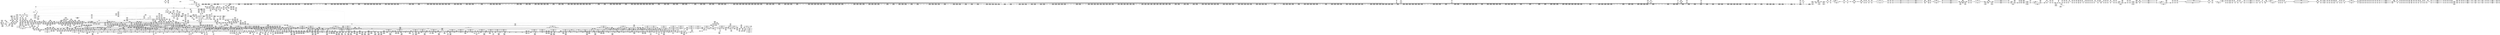 digraph {
	CE0x40446c0 [shape=record,shape=Mrecord,label="{CE0x40446c0|rcu_read_lock:_do.body}"]
	CE0x4063030 [shape=record,shape=Mrecord,label="{CE0x4063030|GLOBAL:_current_sid|*Constant*}"]
	CE0x41311d0 [shape=record,shape=Mrecord,label="{CE0x41311d0|selinux_getprocattr:_sid.4}"]
	CE0x40724f0 [shape=record,shape=Mrecord,label="{CE0x40724f0|_ret_i32_%tmp24,_!dbg_!27742|security/selinux/hooks.c,220|*SummSource*}"]
	CE0x41ce730 [shape=record,shape=Mrecord,label="{CE0x41ce730|rcu_read_unlock:_tmp3}"]
	CE0x40d0250 [shape=record,shape=Mrecord,label="{CE0x40d0250|i32_2|*Constant*|*SummSource*}"]
	CE0x403ce20 [shape=record,shape=Mrecord,label="{CE0x403ce20|selinux_getprocattr:_p|Function::selinux_getprocattr&Arg::p::|*SummSource*}"]
	CE0x41870c0 [shape=record,shape=Mrecord,label="{CE0x41870c0|task_sid:_tmp16|security/selinux/hooks.c,208}"]
	CE0x418b150 [shape=record,shape=Mrecord,label="{CE0x418b150|i32_208|*Constant*}"]
	CE0x407d880 [shape=record,shape=Mrecord,label="{CE0x407d880|2472:_%struct.cred*,_:_CRE_2932,2933_}"]
	CE0x4161df0 [shape=record,shape=Mrecord,label="{CE0x4161df0|__preempt_count_add:_tmp4|./arch/x86/include/asm/preempt.h,72|*SummSource*}"]
	CE0x40cda50 [shape=record,shape=Mrecord,label="{CE0x40cda50|selinux_getprocattr:_tmp16|*LoadInst*|security/selinux/hooks.c,5526|*SummSink*}"]
	CE0x4012ef0 [shape=record,shape=Mrecord,label="{CE0x4012ef0|2472:_%struct.cred*,_:_CRE_80,84_|*MultipleSource*|Function::current_has_perm&Arg::tsk::|Function::selinux_getprocattr&Arg::p::|security/selinux/hooks.c,5526}"]
	CE0x40715c0 [shape=record,shape=Mrecord,label="{CE0x40715c0|current_has_perm:_call|security/selinux/hooks.c,1542|*SummSink*}"]
	CE0x405d540 [shape=record,shape=Mrecord,label="{CE0x405d540|2472:_%struct.cred*,_:_CRE_6331,6332_}"]
	CE0x40e8100 [shape=record,shape=Mrecord,label="{CE0x40e8100|i32_22|*Constant*}"]
	CE0x40ae230 [shape=record,shape=Mrecord,label="{CE0x40ae230|i64_0|*Constant*}"]
	CE0x401bea0 [shape=record,shape=Mrecord,label="{CE0x401bea0|GLOBAL:_selinux_getprocattr.__warned|Global_var:selinux_getprocattr.__warned}"]
	CE0x411fa20 [shape=record,shape=Mrecord,label="{CE0x411fa20|i32_934|*Constant*|*SummSink*}"]
	CE0x4179ef0 [shape=record,shape=Mrecord,label="{CE0x4179ef0|current_sid:_tmp19|security/selinux/hooks.c,218|*SummSink*}"]
	CE0x40c3c30 [shape=record,shape=Mrecord,label="{CE0x40c3c30|task_sid:_if.end|*SummSink*}"]
	CE0x4164240 [shape=record,shape=Mrecord,label="{CE0x4164240|__preempt_count_sub:_tmp2}"]
	CE0x3ffac20 [shape=record,shape=Mrecord,label="{CE0x3ffac20|2472:_%struct.cred*,_:_CRE_296,304_|*MultipleSource*|Function::current_has_perm&Arg::tsk::|Function::selinux_getprocattr&Arg::p::|security/selinux/hooks.c,5526}"]
	CE0x40fef50 [shape=record,shape=Mrecord,label="{CE0x40fef50|i64_2|*Constant*}"]
	CE0x41292c0 [shape=record,shape=Mrecord,label="{CE0x41292c0|selinux_getprocattr:_tmp83|security/selinux/hooks.c,5541|*SummSink*}"]
	CE0x4101b90 [shape=record,shape=Mrecord,label="{CE0x4101b90|rcu_read_lock:_tmp14|include/linux/rcupdate.h,882}"]
	CE0x4185190 [shape=record,shape=Mrecord,label="{CE0x4185190|task_sid:_tmp17|security/selinux/hooks.c,208|*SummSource*}"]
	CE0x400af80 [shape=record,shape=Mrecord,label="{CE0x400af80|2472:_%struct.cred*,_:_CRE_2528,2529_}"]
	CE0x413b2c0 [shape=record,shape=Mrecord,label="{CE0x413b2c0|selinux_getprocattr:_tmp105|security/selinux/hooks.c,5549|*SummSink*}"]
	CE0x40e6e80 [shape=record,shape=Mrecord,label="{CE0x40e6e80|selinux_getprocattr:_call4|security/selinux/hooks.c,5526|*SummSource*}"]
	CE0x41c6530 [shape=record,shape=Mrecord,label="{CE0x41c6530|__preempt_count_add:_do.end|*SummSource*}"]
	CE0x405fa10 [shape=record,shape=Mrecord,label="{CE0x405fa10|2472:_%struct.cred*,_:_CRE_6376,6384_|*MultipleSource*|Function::current_has_perm&Arg::tsk::|Function::selinux_getprocattr&Arg::p::|security/selinux/hooks.c,5526}"]
	CE0x4014c60 [shape=record,shape=Mrecord,label="{CE0x4014c60|selinux_getprocattr:_tmp20|security/selinux/hooks.c,5526}"]
	CE0x412f960 [shape=record,shape=Mrecord,label="{CE0x412f960|selinux_getprocattr:_tmp91|*SummSink*}"]
	CE0x4059df0 [shape=record,shape=Mrecord,label="{CE0x4059df0|2472:_%struct.cred*,_:_CRE_6280,6284_|*MultipleSource*|Function::current_has_perm&Arg::tsk::|Function::selinux_getprocattr&Arg::p::|security/selinux/hooks.c,5526}"]
	CE0x40ab070 [shape=record,shape=Mrecord,label="{CE0x40ab070|rcu_read_unlock:_tmp3|*SummSink*}"]
	CE0x41d0f90 [shape=record,shape=Mrecord,label="{CE0x41d0f90|cred_sid:_sid|security/selinux/hooks.c,197|*SummSource*}"]
	CE0x400a410 [shape=record,shape=Mrecord,label="{CE0x400a410|2472:_%struct.cred*,_:_CRE_2520,2521_}"]
	CE0x414e240 [shape=record,shape=Mrecord,label="{CE0x414e240|rcu_read_unlock:_tmp21|include/linux/rcupdate.h,935}"]
	CE0x4143240 [shape=record,shape=Mrecord,label="{CE0x4143240|_call_void_mcount()_#3|*SummSink*}"]
	CE0x40cc8d0 [shape=record,shape=Mrecord,label="{CE0x40cc8d0|2472:_%struct.cred*,_:_CRE_10604,10608_|*MultipleSource*|Function::current_has_perm&Arg::tsk::|Function::selinux_getprocattr&Arg::p::|security/selinux/hooks.c,5526}"]
	CE0x412e860 [shape=record,shape=Mrecord,label="{CE0x412e860|selinux_getprocattr:_sid.2|*SummSource*}"]
	CE0x4018c90 [shape=record,shape=Mrecord,label="{CE0x4018c90|2472:_%struct.cred*,_:_CRE_1816,1817_|*MultipleSource*|Function::current_has_perm&Arg::tsk::|Function::selinux_getprocattr&Arg::p::|security/selinux/hooks.c,5526}"]
	CE0x3ff3c00 [shape=record,shape=Mrecord,label="{CE0x3ff3c00|2472:_%struct.cred*,_:_CRE_2128,2136_|*MultipleSource*|Function::current_has_perm&Arg::tsk::|Function::selinux_getprocattr&Arg::p::|security/selinux/hooks.c,5526}"]
	CE0x40ece80 [shape=record,shape=Mrecord,label="{CE0x40ece80|i64_18|*Constant*}"]
	CE0x3fe9e70 [shape=record,shape=Mrecord,label="{CE0x3fe9e70|2472:_%struct.cred*,_:_CRE_232,240_|*MultipleSource*|Function::current_has_perm&Arg::tsk::|Function::selinux_getprocattr&Arg::p::|security/selinux/hooks.c,5526}"]
	CE0x4138e80 [shape=record,shape=Mrecord,label="{CE0x4138e80|i64_46|*Constant*|*SummSource*}"]
	CE0x41d6ee0 [shape=record,shape=Mrecord,label="{CE0x41d6ee0|cred_sid:_bb|*SummSink*}"]
	CE0x40606c0 [shape=record,shape=Mrecord,label="{CE0x40606c0|2472:_%struct.cred*,_:_CRE_6432,6436_|*MultipleSource*|Function::current_has_perm&Arg::tsk::|Function::selinux_getprocattr&Arg::p::|security/selinux/hooks.c,5526}"]
	CE0x4149ad0 [shape=record,shape=Mrecord,label="{CE0x4149ad0|rcu_read_lock:_tmp17|include/linux/rcupdate.h,882}"]
	CE0x4110f90 [shape=record,shape=Mrecord,label="{CE0x4110f90|i64*_getelementptr_inbounds_(_4_x_i64_,_4_x_i64_*___llvm_gcov_ctr133,_i64_0,_i64_2)|*Constant*|*SummSink*}"]
	CE0x405da00 [shape=record,shape=Mrecord,label="{CE0x405da00|2472:_%struct.cred*,_:_CRE_6335,6336_}"]
	CE0x4015200 [shape=record,shape=Mrecord,label="{CE0x4015200|selinux_getprocattr:_tmp68|security/selinux/hooks.c,5536|*SummSink*}"]
	CE0x415d5f0 [shape=record,shape=Mrecord,label="{CE0x415d5f0|rcu_read_unlock:_tmp10|include/linux/rcupdate.h,933}"]
	CE0x4026850 [shape=record,shape=Mrecord,label="{CE0x4026850|2472:_%struct.cred*,_:_CRE_2760,2768_|*MultipleSource*|Function::current_has_perm&Arg::tsk::|Function::selinux_getprocattr&Arg::p::|security/selinux/hooks.c,5526}"]
	CE0x40c6da0 [shape=record,shape=Mrecord,label="{CE0x40c6da0|GLOBAL:_rcu_read_lock|*Constant*}"]
	CE0x40b3c10 [shape=record,shape=Mrecord,label="{CE0x40b3c10|i64*_getelementptr_inbounds_(_13_x_i64_,_13_x_i64_*___llvm_gcov_ctr126,_i64_0,_i64_8)|*Constant*|*SummSource*}"]
	CE0x411a7b0 [shape=record,shape=Mrecord,label="{CE0x411a7b0|__preempt_count_sub:_entry}"]
	CE0x4015f20 [shape=record,shape=Mrecord,label="{CE0x4015f20|selinux_getprocattr:_tmp20|security/selinux/hooks.c,5526|*SummSink*}"]
	CE0x418c900 [shape=record,shape=Mrecord,label="{CE0x418c900|__preempt_count_sub:_entry|*SummSink*}"]
	CE0x40f15b0 [shape=record,shape=Mrecord,label="{CE0x40f15b0|selinux_getprocattr:_tmp44|security/selinux/hooks.c,5529|*SummSink*}"]
	CE0x41359b0 [shape=record,shape=Mrecord,label="{CE0x41359b0|i64*_getelementptr_inbounds_(_51_x_i64_,_51_x_i64_*___llvm_gcov_ctr329,_i64_0,_i64_44)|*Constant*|*SummSink*}"]
	CE0x417bb30 [shape=record,shape=Mrecord,label="{CE0x417bb30|current_sid:_tmp17|security/selinux/hooks.c,218|*SummSource*}"]
	CE0x40c8340 [shape=record,shape=Mrecord,label="{CE0x40c8340|2472:_%struct.cred*,_:_CRE_6536,6544_|*MultipleSource*|Function::current_has_perm&Arg::tsk::|Function::selinux_getprocattr&Arg::p::|security/selinux/hooks.c,5526}"]
	CE0x407d9b0 [shape=record,shape=Mrecord,label="{CE0x407d9b0|2472:_%struct.cred*,_:_CRE_2933,2934_}"]
	CE0x40b7260 [shape=record,shape=Mrecord,label="{CE0x40b7260|task_sid:_land.lhs.true2}"]
	CE0x4011090 [shape=record,shape=Mrecord,label="{CE0x4011090|selinux_getprocattr:_if.then24|*SummSink*}"]
	CE0x4142470 [shape=record,shape=Mrecord,label="{CE0x4142470|get_current:_bb}"]
	CE0x4111700 [shape=record,shape=Mrecord,label="{CE0x4111700|rcu_lock_release:_tmp5|include/linux/rcupdate.h,423|*SummSink*}"]
	CE0x4127a00 [shape=record,shape=Mrecord,label="{CE0x4127a00|selinux_getprocattr:_sockcreate_sid|security/selinux/hooks.c,5539}"]
	CE0x41871d0 [shape=record,shape=Mrecord,label="{CE0x41871d0|task_sid:_tmp16|security/selinux/hooks.c,208|*SummSource*}"]
	CE0x4163330 [shape=record,shape=Mrecord,label="{CE0x4163330|rcu_read_unlock:_tmp22|include/linux/rcupdate.h,935}"]
	CE0x4141c00 [shape=record,shape=Mrecord,label="{CE0x4141c00|_ret_i32_%retval.0,_!dbg_!27816|security/selinux/hooks.c,5555|*SummSink*}"]
	CE0x41c7f90 [shape=record,shape=Mrecord,label="{CE0x41c7f90|rcu_read_unlock:_tmp12|include/linux/rcupdate.h,933}"]
	CE0x4023e20 [shape=record,shape=Mrecord,label="{CE0x4023e20|2472:_%struct.cred*,_:_CRE_2064,2072_|*MultipleSource*|Function::current_has_perm&Arg::tsk::|Function::selinux_getprocattr&Arg::p::|security/selinux/hooks.c,5526}"]
	CE0x405b660 [shape=record,shape=Mrecord,label="{CE0x405b660|2472:_%struct.cred*,_:_CRE_6305,6306_}"]
	CE0x3ff8e20 [shape=record,shape=Mrecord,label="{CE0x3ff8e20|2472:_%struct.cred*,_:_CRE_2616,2648_|*MultipleSource*|Function::current_has_perm&Arg::tsk::|Function::selinux_getprocattr&Arg::p::|security/selinux/hooks.c,5526}"]
	CE0x406fb50 [shape=record,shape=Mrecord,label="{CE0x406fb50|avc_has_perm:_ssid|Function::avc_has_perm&Arg::ssid::|*SummSource*}"]
	CE0x41018a0 [shape=record,shape=Mrecord,label="{CE0x41018a0|rcu_read_lock:_tmp13|include/linux/rcupdate.h,882|*SummSink*}"]
	CE0x4110ba0 [shape=record,shape=Mrecord,label="{CE0x4110ba0|_call_void_rcu_read_unlock()_#10,_!dbg_!27748|security/selinux/hooks.c,209|*SummSource*}"]
	CE0x4039c60 [shape=record,shape=Mrecord,label="{CE0x4039c60|i32_0|*Constant*}"]
	CE0x4073120 [shape=record,shape=Mrecord,label="{CE0x4073120|i64*_getelementptr_inbounds_(_51_x_i64_,_51_x_i64_*___llvm_gcov_ctr329,_i64_0,_i64_0)|*Constant*|*SummSink*}"]
	CE0x4050800 [shape=record,shape=Mrecord,label="{CE0x4050800|2472:_%struct.cred*,_:_CRE_2968,2969_}"]
	CE0x40f0b70 [shape=record,shape=Mrecord,label="{CE0x40f0b70|i64*_getelementptr_inbounds_(_51_x_i64_,_51_x_i64_*___llvm_gcov_ctr329,_i64_0,_i64_20)|*Constant*}"]
	CE0x4025270 [shape=record,shape=Mrecord,label="{CE0x4025270|2472:_%struct.cred*,_:_CRE_1976,1977_|*MultipleSource*|Function::current_has_perm&Arg::tsk::|Function::selinux_getprocattr&Arg::p::|security/selinux/hooks.c,5526}"]
	CE0x4101cc0 [shape=record,shape=Mrecord,label="{CE0x4101cc0|rcu_read_lock:_tmp14|include/linux/rcupdate.h,882|*SummSource*}"]
	CE0x40af850 [shape=record,shape=Mrecord,label="{CE0x40af850|rcu_read_unlock:_do.body}"]
	CE0x41612a0 [shape=record,shape=Mrecord,label="{CE0x41612a0|GLOBAL:_current_task|Global_var:current_task}"]
	CE0x4125d60 [shape=record,shape=Mrecord,label="{CE0x4125d60|selinux_getprocattr:_tmp79|security/selinux/hooks.c,5539}"]
	CE0x4077200 [shape=record,shape=Mrecord,label="{CE0x4077200|_call_void_mcount()_#3|*SummSource*}"]
	CE0x4124070 [shape=record,shape=Mrecord,label="{CE0x4124070|selinux_getprocattr:_tmp79|security/selinux/hooks.c,5539|*SummSource*}"]
	CE0x4059980 [shape=record,shape=Mrecord,label="{CE0x4059980|2472:_%struct.cred*,_:_CRE_6256,6264_|*MultipleSource*|Function::current_has_perm&Arg::tsk::|Function::selinux_getprocattr&Arg::p::|security/selinux/hooks.c,5526}"]
	CE0x410ec60 [shape=record,shape=Mrecord,label="{CE0x410ec60|task_sid:_tmp27|security/selinux/hooks.c,208}"]
	CE0x40e10b0 [shape=record,shape=Mrecord,label="{CE0x40e10b0|i64*_getelementptr_inbounds_(_11_x_i64_,_11_x_i64_*___llvm_gcov_ctr132,_i64_0,_i64_9)|*Constant*}"]
	CE0x406bca0 [shape=record,shape=Mrecord,label="{CE0x406bca0|rcu_read_lock:_tmp4|include/linux/rcupdate.h,882|*SummSink*}"]
	CE0x40090a0 [shape=record,shape=Mrecord,label="{CE0x40090a0|2472:_%struct.cred*,_:_CRE_2872,2876_|*MultipleSource*|Function::current_has_perm&Arg::tsk::|Function::selinux_getprocattr&Arg::p::|security/selinux/hooks.c,5526}"]
	CE0x411e230 [shape=record,shape=Mrecord,label="{CE0x411e230|rcu_read_unlock:_tmp17|include/linux/rcupdate.h,933}"]
	CE0x404c9a0 [shape=record,shape=Mrecord,label="{CE0x404c9a0|i8*_getelementptr_inbounds_(_25_x_i8_,_25_x_i8_*_.str3,_i32_0,_i32_0)|*Constant*}"]
	CE0x40b4150 [shape=record,shape=Mrecord,label="{CE0x40b4150|current_sid:_tmp10|security/selinux/hooks.c,218|*SummSource*}"]
	CE0x40ae6e0 [shape=record,shape=Mrecord,label="{CE0x40ae6e0|rcu_read_unlock:_if.then}"]
	CE0x40b1670 [shape=record,shape=Mrecord,label="{CE0x40b1670|task_sid:_tmp19|security/selinux/hooks.c,208}"]
	CE0x4129130 [shape=record,shape=Mrecord,label="{CE0x4129130|i64*_getelementptr_inbounds_(_51_x_i64_,_51_x_i64_*___llvm_gcov_ctr329,_i64_0,_i64_36)|*Constant*|*SummSource*}"]
	CE0x405b400 [shape=record,shape=Mrecord,label="{CE0x405b400|2472:_%struct.cred*,_:_CRE_6303,6304_}"]
	CE0x40728f0 [shape=record,shape=Mrecord,label="{CE0x40728f0|get_current:_entry}"]
	CE0x40f4480 [shape=record,shape=Mrecord,label="{CE0x40f4480|selinux_getprocattr:_call18|security/selinux/hooks.c,5530}"]
	CE0x4039e20 [shape=record,shape=Mrecord,label="{CE0x4039e20|_ret_i32_%call2,_!dbg_!27718|security/selinux/hooks.c,1544|*SummSink*}"]
	CE0x404c870 [shape=record,shape=Mrecord,label="{CE0x404c870|GLOBAL:_lockdep_rcu_suspicious|*Constant*|*SummSink*}"]
	CE0x412a460 [shape=record,shape=Mrecord,label="{CE0x412a460|i64*_getelementptr_inbounds_(_51_x_i64_,_51_x_i64_*___llvm_gcov_ctr329,_i64_0,_i64_37)|*Constant*|*SummSink*}"]
	CE0x411ced0 [shape=record,shape=Mrecord,label="{CE0x411ced0|i64*_getelementptr_inbounds_(_4_x_i64_,_4_x_i64_*___llvm_gcov_ctr130,_i64_0,_i64_3)|*Constant*|*SummSink*}"]
	CE0x40efd20 [shape=record,shape=Mrecord,label="{CE0x40efd20|selinux_getprocattr:_tmp42|security/selinux/hooks.c,5528}"]
	CE0x41b74d0 [shape=record,shape=Mrecord,label="{CE0x41b74d0|task_sid:_tmp7|security/selinux/hooks.c,208}"]
	CE0x40714b0 [shape=record,shape=Mrecord,label="{CE0x40714b0|current_has_perm:_call|security/selinux/hooks.c,1542|*SummSource*}"]
	CE0x41549e0 [shape=record,shape=Mrecord,label="{CE0x41549e0|GLOBAL:___rcu_read_lock|*Constant*}"]
	CE0x403e340 [shape=record,shape=Mrecord,label="{CE0x403e340|GLOBAL:_current_task|Global_var:current_task}"]
	CE0x40cc240 [shape=record,shape=Mrecord,label="{CE0x40cc240|2472:_%struct.cred*,_:_CRE_10584,10592_|*MultipleSource*|Function::current_has_perm&Arg::tsk::|Function::selinux_getprocattr&Arg::p::|security/selinux/hooks.c,5526}"]
	CE0x40fe310 [shape=record,shape=Mrecord,label="{CE0x40fe310|current_sid:_do.body}"]
	CE0x3fff450 [shape=record,shape=Mrecord,label="{CE0x3fff450|selinux_getprocattr:_return|*SummSink*}"]
	CE0x406a7a0 [shape=record,shape=Mrecord,label="{CE0x406a7a0|current_has_perm:_call1|security/selinux/hooks.c,1543|*SummSource*}"]
	CE0x3fff0f0 [shape=record,shape=Mrecord,label="{CE0x3fff0f0|rcu_read_lock:_entry|*SummSource*}"]
	CE0x4074bb0 [shape=record,shape=Mrecord,label="{CE0x4074bb0|selinux_getprocattr:_if.then45}"]
	CE0x41144d0 [shape=record,shape=Mrecord,label="{CE0x41144d0|%struct.task_struct*_(%struct.task_struct**)*_asm_movq_%gs:$_1:P_,$0_,_r,im,_dirflag_,_fpsr_,_flags_}"]
	CE0x412a3b0 [shape=record,shape=Mrecord,label="{CE0x412a3b0|i64*_getelementptr_inbounds_(_51_x_i64_,_51_x_i64_*___llvm_gcov_ctr329,_i64_0,_i64_37)|*Constant*|*SummSource*}"]
	CE0x40b2980 [shape=record,shape=Mrecord,label="{CE0x40b2980|i64*_getelementptr_inbounds_(_11_x_i64_,_11_x_i64_*___llvm_gcov_ctr125,_i64_0,_i64_8)|*Constant*}"]
	CE0x40015a0 [shape=record,shape=Mrecord,label="{CE0x40015a0|selinux_getprocattr:_if.then24|*SummSource*}"]
	CE0x41335b0 [shape=record,shape=Mrecord,label="{CE0x41335b0|selinux_getprocattr:_tmp94|security/selinux/hooks.c,5544}"]
	CE0x4005d00 [shape=record,shape=Mrecord,label="{CE0x4005d00|2472:_%struct.cred*,_:_CRE_460,464_|*MultipleSource*|Function::current_has_perm&Arg::tsk::|Function::selinux_getprocattr&Arg::p::|security/selinux/hooks.c,5526}"]
	CE0x40fe7c0 [shape=record,shape=Mrecord,label="{CE0x40fe7c0|rcu_read_lock:_tobool1|include/linux/rcupdate.h,882}"]
	CE0x41000b0 [shape=record,shape=Mrecord,label="{CE0x41000b0|i64*_getelementptr_inbounds_(_11_x_i64_,_11_x_i64_*___llvm_gcov_ctr127,_i64_0,_i64_10)|*Constant*}"]
	CE0x3ffd180 [shape=record,shape=Mrecord,label="{CE0x3ffd180|2472:_%struct.cred*,_:_CRE_693,694_}"]
	CE0x4140b10 [shape=record,shape=Mrecord,label="{CE0x4140b10|i64*_getelementptr_inbounds_(_51_x_i64_,_51_x_i64_*___llvm_gcov_ctr329,_i64_0,_i64_50)|*Constant*}"]
	CE0x413f810 [shape=record,shape=Mrecord,label="{CE0x413f810|_call_void_rcu_read_unlock()_#10,_!dbg_!27814|security/selinux/hooks.c,5553}"]
	CE0x40b0330 [shape=record,shape=Mrecord,label="{CE0x40b0330|task_sid:_tobool1|security/selinux/hooks.c,208|*SummSink*}"]
	CE0x407cf00 [shape=record,shape=Mrecord,label="{CE0x407cf00|2472:_%struct.cred*,_:_CRE_2924,2925_}"]
	CE0x4028070 [shape=record,shape=Mrecord,label="{CE0x4028070|2472:_%struct.cred*,_:_CRE_2288,2296_|*MultipleSource*|Function::current_has_perm&Arg::tsk::|Function::selinux_getprocattr&Arg::p::|security/selinux/hooks.c,5526}"]
	CE0x416f7e0 [shape=record,shape=Mrecord,label="{CE0x416f7e0|rcu_lock_acquire:_indirectgoto}"]
	CE0x4233230 [shape=record,shape=Mrecord,label="{CE0x4233230|i64*_getelementptr_inbounds_(_4_x_i64_,_4_x_i64_*___llvm_gcov_ctr135,_i64_0,_i64_1)|*Constant*}"]
	CE0x4067260 [shape=record,shape=Mrecord,label="{CE0x4067260|selinux_getprocattr:_if.then28}"]
	CE0x4164500 [shape=record,shape=Mrecord,label="{CE0x4164500|rcu_read_unlock:_call|include/linux/rcupdate.h,933}"]
	CE0x405e5e0 [shape=record,shape=Mrecord,label="{CE0x405e5e0|2472:_%struct.cred*,_:_CRE_6345,6346_}"]
	CE0x40f6ae0 [shape=record,shape=Mrecord,label="{CE0x40f6ae0|current_sid:_tmp23|security/selinux/hooks.c,218}"]
	CE0x415f2b0 [shape=record,shape=Mrecord,label="{CE0x415f2b0|__preempt_count_add:_do.body|*SummSource*}"]
	CE0x4139420 [shape=record,shape=Mrecord,label="{CE0x4139420|selinux_getprocattr:_tmp100|security/selinux/hooks.c,5548}"]
	CE0x4067f00 [shape=record,shape=Mrecord,label="{CE0x4067f00|i32_(i32,_i32,_i16,_i32,_%struct.common_audit_data*)*_bitcast_(i32_(i32,_i32,_i16,_i32,_%struct.common_audit_data.495*)*_avc_has_perm_to_i32_(i32,_i32,_i16,_i32,_%struct.common_audit_data*)*)|*Constant*|*SummSink*}"]
	CE0x4173e00 [shape=record,shape=Mrecord,label="{CE0x4173e00|i1_true|*Constant*}"]
	CE0x40c6a20 [shape=record,shape=Mrecord,label="{CE0x40c6a20|rcu_read_lock:_call|include/linux/rcupdate.h,882}"]
	CE0x4065550 [shape=record,shape=Mrecord,label="{CE0x4065550|current_has_perm:_tmp1|*SummSource*}"]
	CE0x40b62b0 [shape=record,shape=Mrecord,label="{CE0x40b62b0|i64*_getelementptr_inbounds_(_13_x_i64_,_13_x_i64_*___llvm_gcov_ctr126,_i64_0,_i64_8)|*Constant*}"]
	CE0x40d7050 [shape=record,shape=Mrecord,label="{CE0x40d7050|selinux_getprocattr:_tmp67|security/selinux/hooks.c,5535|*SummSink*}"]
	CE0x40aecd0 [shape=record,shape=Mrecord,label="{CE0x40aecd0|_call_void_lockdep_rcu_suspicious(i8*_getelementptr_inbounds_(_25_x_i8_,_25_x_i8_*_.str3,_i32_0,_i32_0),_i32_208,_i8*_getelementptr_inbounds_(_41_x_i8_,_41_x_i8_*_.str44,_i32_0,_i32_0))_#10,_!dbg_!27732|security/selinux/hooks.c,208|*SummSink*}"]
	CE0x41181b0 [shape=record,shape=Mrecord,label="{CE0x41181b0|rcu_read_lock:_tmp15|include/linux/rcupdate.h,882}"]
	CE0x40edcb0 [shape=record,shape=Mrecord,label="{CE0x40edcb0|selinux_getprocattr:_tmp39|security/selinux/hooks.c,5526|*SummSink*}"]
	CE0x41cfa40 [shape=record,shape=Mrecord,label="{CE0x41cfa40|rcu_read_lock:_tobool1|include/linux/rcupdate.h,882}"]
	CE0x41114c0 [shape=record,shape=Mrecord,label="{CE0x41114c0|rcu_lock_release:_tmp4|include/linux/rcupdate.h,423|*SummSink*}"]
	CE0x4005180 [shape=record,shape=Mrecord,label="{CE0x4005180|2472:_%struct.cred*,_:_CRE_2472,2480_|*MultipleSource*|Function::current_has_perm&Arg::tsk::|Function::selinux_getprocattr&Arg::p::|security/selinux/hooks.c,5526}"]
	CE0x404a3c0 [shape=record,shape=Mrecord,label="{CE0x404a3c0|selinux_getprocattr:_tmp32|security/selinux/hooks.c,5526|*SummSink*}"]
	CE0x40258c0 [shape=record,shape=Mrecord,label="{CE0x40258c0|GLOBAL:_rcu_lock_acquire|*Constant*}"]
	CE0x410b2c0 [shape=record,shape=Mrecord,label="{CE0x410b2c0|rcu_read_unlock:_tmp9|include/linux/rcupdate.h,933|*SummSink*}"]
	CE0x410b110 [shape=record,shape=Mrecord,label="{CE0x410b110|current_sid:_tmp4|security/selinux/hooks.c,218|*SummSource*}"]
	CE0x4131320 [shape=record,shape=Mrecord,label="{CE0x4131320|selinux_getprocattr:_sid.4|*SummSource*}"]
	CE0x4112390 [shape=record,shape=Mrecord,label="{CE0x4112390|GLOBAL:_lock_release|*Constant*|*SummSource*}"]
	CE0x4007760 [shape=record,shape=Mrecord,label="{CE0x4007760|2472:_%struct.cred*,_:_CRE_416,424_|*MultipleSource*|Function::current_has_perm&Arg::tsk::|Function::selinux_getprocattr&Arg::p::|security/selinux/hooks.c,5526}"]
	CE0x4041f90 [shape=record,shape=Mrecord,label="{CE0x4041f90|2472:_%struct.cred*,_:_CRE_2532,2533_}"]
	CE0x4106d40 [shape=record,shape=Mrecord,label="{CE0x4106d40|rcu_read_lock:_tmp19|include/linux/rcupdate.h,882}"]
	CE0x40aa5c0 [shape=record,shape=Mrecord,label="{CE0x40aa5c0|current_sid:_tmp7|security/selinux/hooks.c,218|*SummSink*}"]
	CE0x414acb0 [shape=record,shape=Mrecord,label="{CE0x414acb0|rcu_read_lock:_tmp8|include/linux/rcupdate.h,882}"]
	CE0x405db30 [shape=record,shape=Mrecord,label="{CE0x405db30|2472:_%struct.cred*,_:_CRE_6336,6337_}"]
	CE0x412c120 [shape=record,shape=Mrecord,label="{CE0x412c120|current_sid:_tmp16|security/selinux/hooks.c,218}"]
	CE0x418ad00 [shape=record,shape=Mrecord,label="{CE0x418ad00|i64*_getelementptr_inbounds_(_4_x_i64_,_4_x_i64_*___llvm_gcov_ctr130,_i64_0,_i64_0)|*Constant*|*SummSource*}"]
	CE0x4042d30 [shape=record,shape=Mrecord,label="{CE0x4042d30|2472:_%struct.cred*,_:_CRE_2592,2594_|*MultipleSource*|Function::current_has_perm&Arg::tsk::|Function::selinux_getprocattr&Arg::p::|security/selinux/hooks.c,5526}"]
	CE0x401b790 [shape=record,shape=Mrecord,label="{CE0x401b790|selinux_getprocattr:_tmp12|security/selinux/hooks.c,5523|*SummSink*}"]
	CE0x41282a0 [shape=record,shape=Mrecord,label="{CE0x41282a0|selinux_getprocattr:_tmp81|security/selinux/hooks.c,5539}"]
	CE0x40796b0 [shape=record,shape=Mrecord,label="{CE0x40796b0|selinux_getprocattr:_tobool19|security/selinux/hooks.c,5530|*SummSink*}"]
	CE0x40c6500 [shape=record,shape=Mrecord,label="{CE0x40c6500|rcu_read_unlock:_call|include/linux/rcupdate.h,933}"]
	CE0x406f530 [shape=record,shape=Mrecord,label="{CE0x406f530|GLOBAL:_current_sid|*Constant*|*SummSource*}"]
	CE0x40c5d90 [shape=record,shape=Mrecord,label="{CE0x40c5d90|__rcu_read_unlock:_tmp|*SummSource*}"]
	CE0x400dd00 [shape=record,shape=Mrecord,label="{CE0x400dd00|2472:_%struct.cred*,_:_CRE_640,644_|*MultipleSource*|Function::current_has_perm&Arg::tsk::|Function::selinux_getprocattr&Arg::p::|security/selinux/hooks.c,5526}"]
	CE0x4133bd0 [shape=record,shape=Mrecord,label="{CE0x4133bd0|selinux_getprocattr:_tmp95|security/selinux/hooks.c,5544|*SummSource*}"]
	CE0x40ed250 [shape=record,shape=Mrecord,label="{CE0x40ed250|selinux_getprocattr:_tmp40|security/selinux/hooks.c,5528|*SummSink*}"]
	CE0x41493d0 [shape=record,shape=Mrecord,label="{CE0x41493d0|__preempt_count_add:_do.body}"]
	CE0x3ff8200 [shape=record,shape=Mrecord,label="{CE0x3ff8200|2472:_%struct.cred*,_:_CRE_168,176_|*MultipleSource*|Function::current_has_perm&Arg::tsk::|Function::selinux_getprocattr&Arg::p::|security/selinux/hooks.c,5526}"]
	CE0x41643f0 [shape=record,shape=Mrecord,label="{CE0x41643f0|_call_void_mcount()_#3|*SummSink*}"]
	CE0x41326a0 [shape=record,shape=Mrecord,label="{CE0x41326a0|_ret_void,_!dbg_!27735|include/linux/rcupdate.h,938|*SummSource*}"]
	CE0x40b59b0 [shape=record,shape=Mrecord,label="{CE0x40b59b0|current_sid:_tmp13|security/selinux/hooks.c,218|*SummSource*}"]
	CE0x407ab30 [shape=record,shape=Mrecord,label="{CE0x407ab30|selinux_getprocattr:_tmp49|security/selinux/hooks.c,5530}"]
	CE0x4161480 [shape=record,shape=Mrecord,label="{CE0x4161480|i64_2|*Constant*}"]
	CE0x40d3fe0 [shape=record,shape=Mrecord,label="{CE0x40d3fe0|selinux_getprocattr:_tmp64|security/selinux/hooks.c,5534}"]
	CE0x40cddf0 [shape=record,shape=Mrecord,label="{CE0x40cddf0|selinux_getprocattr:_tmp56|security/selinux/hooks.c,5532}"]
	CE0x41900b0 [shape=record,shape=Mrecord,label="{CE0x41900b0|task_sid:_tmp13|security/selinux/hooks.c,208|*SummSource*}"]
	CE0x413e590 [shape=record,shape=Mrecord,label="{CE0x413e590|i64*_getelementptr_inbounds_(_51_x_i64_,_51_x_i64_*___llvm_gcov_ctr329,_i64_0,_i64_49)|*Constant*|*SummSource*}"]
	CE0x41c72e0 [shape=record,shape=Mrecord,label="{CE0x41c72e0|i64*_getelementptr_inbounds_(_4_x_i64_,_4_x_i64_*___llvm_gcov_ctr135,_i64_0,_i64_3)|*Constant*|*SummSink*}"]
	CE0x40a8b90 [shape=record,shape=Mrecord,label="{CE0x40a8b90|rcu_read_lock:_tmp1}"]
	CE0x4106920 [shape=record,shape=Mrecord,label="{CE0x4106920|i8*_getelementptr_inbounds_(_42_x_i8_,_42_x_i8_*_.str46,_i32_0,_i32_0)|*Constant*}"]
	CE0x40444e0 [shape=record,shape=Mrecord,label="{CE0x40444e0|i64*_getelementptr_inbounds_(_4_x_i64_,_4_x_i64_*___llvm_gcov_ctr134,_i64_0,_i64_1)|*Constant*|*SummSource*}"]
	CE0x40a9440 [shape=record,shape=Mrecord,label="{CE0x40a9440|rcu_read_unlock:_tmp|*SummSink*}"]
	CE0x40584a0 [shape=record,shape=Mrecord,label="{CE0x40584a0|2472:_%struct.cred*,_:_CRE_6184,6192_|*MultipleSource*|Function::current_has_perm&Arg::tsk::|Function::selinux_getprocattr&Arg::p::|security/selinux/hooks.c,5526}"]
	CE0x40155f0 [shape=record,shape=Mrecord,label="{CE0x40155f0|selinux_getprocattr:_tmp69|security/selinux/hooks.c,5536|*SummSource*}"]
	CE0x4192f00 [shape=record,shape=Mrecord,label="{CE0x4192f00|rcu_lock_acquire:_tmp|*SummSink*}"]
	CE0x40f4cd0 [shape=record,shape=Mrecord,label="{CE0x40f4cd0|i32_78|*Constant*}"]
	CE0x40d5970 [shape=record,shape=Mrecord,label="{CE0x40d5970|selinux_getprocattr:_tmp66|security/selinux/hooks.c,5535|*SummSource*}"]
	CE0x404dfd0 [shape=record,shape=Mrecord,label="{CE0x404dfd0|2472:_%struct.cred*,_:_CRE_2934,2935_}"]
	CE0x40f4100 [shape=record,shape=Mrecord,label="{CE0x40f4100|selinux_getprocattr:_tobool19|security/selinux/hooks.c,5530}"]
	CE0x4149910 [shape=record,shape=Mrecord,label="{CE0x4149910|i64*_getelementptr_inbounds_(_11_x_i64_,_11_x_i64_*___llvm_gcov_ctr127,_i64_0,_i64_8)|*Constant*}"]
	CE0x4230de0 [shape=record,shape=Mrecord,label="{CE0x4230de0|__preempt_count_sub:_tmp|*SummSource*}"]
	CE0x4028ae0 [shape=record,shape=Mrecord,label="{CE0x4028ae0|2472:_%struct.cred*,_:_CRE_2328,2336_|*MultipleSource*|Function::current_has_perm&Arg::tsk::|Function::selinux_getprocattr&Arg::p::|security/selinux/hooks.c,5526}"]
	CE0x3ffde80 [shape=record,shape=Mrecord,label="{CE0x3ffde80|selinux_getprocattr:_if.end40|*SummSink*}"]
	CE0x410a5d0 [shape=record,shape=Mrecord,label="{CE0x410a5d0|task_sid:_tmp2|*SummSource*}"]
	CE0x4061ba0 [shape=record,shape=Mrecord,label="{CE0x4061ba0|2472:_%struct.cred*,_:_CRE_6488,6492_|*MultipleSource*|Function::current_has_perm&Arg::tsk::|Function::selinux_getprocattr&Arg::p::|security/selinux/hooks.c,5526}"]
	CE0x407c910 [shape=record,shape=Mrecord,label="{CE0x407c910|2472:_%struct.cred*,_:_CRE_2919,2920_}"]
	CE0x407bc30 [shape=record,shape=Mrecord,label="{CE0x407bc30|2472:_%struct.cred*,_:_CRE_2908,2909_}"]
	CE0x404ede0 [shape=record,shape=Mrecord,label="{CE0x404ede0|2472:_%struct.cred*,_:_CRE_2946,2947_}"]
	CE0x4152960 [shape=record,shape=Mrecord,label="{CE0x4152960|__preempt_count_add:_tmp|*SummSink*}"]
	CE0x40b4920 [shape=record,shape=Mrecord,label="{CE0x40b4920|rcu_lock_acquire:_tmp1|*SummSource*}"]
	CE0x40e83f0 [shape=record,shape=Mrecord,label="{CE0x40e83f0|i32_22|*Constant*|*SummSink*}"]
	CE0x4185080 [shape=record,shape=Mrecord,label="{CE0x4185080|task_sid:_tmp17|security/selinux/hooks.c,208}"]
	CE0x4076700 [shape=record,shape=Mrecord,label="{CE0x4076700|rcu_read_lock:_tobool|include/linux/rcupdate.h,882}"]
	CE0x40c1550 [shape=record,shape=Mrecord,label="{CE0x40c1550|__rcu_read_unlock:_tmp1|*SummSource*}"]
	CE0x40cb200 [shape=record,shape=Mrecord,label="{CE0x40cb200|2472:_%struct.cred*,_:_CRE_10536,10544_|*MultipleSource*|Function::current_has_perm&Arg::tsk::|Function::selinux_getprocattr&Arg::p::|security/selinux/hooks.c,5526}"]
	CE0x40d2690 [shape=record,shape=Mrecord,label="{CE0x40d2690|selinux_getprocattr:_tobool27|security/selinux/hooks.c,5534|*SummSink*}"]
	CE0x406eaa0 [shape=record,shape=Mrecord,label="{CE0x406eaa0|i64_0|*Constant*|*SummSource*}"]
	CE0x40ee210 [shape=record,shape=Mrecord,label="{CE0x40ee210|selinux_getprocattr:_call14|security/selinux/hooks.c,5528|*SummSink*}"]
	CE0x40409d0 [shape=record,shape=Mrecord,label="{CE0x40409d0|i64*_getelementptr_inbounds_(_2_x_i64_,_2_x_i64_*___llvm_gcov_ctr136,_i64_0,_i64_1)|*Constant*|*SummSource*}"]
	CE0x40193b0 [shape=record,shape=Mrecord,label="{CE0x40193b0|i64_1|*Constant*}"]
	CE0x412a860 [shape=record,shape=Mrecord,label="{CE0x412a860|selinux_getprocattr:_tmp85|*SummSource*}"]
	CE0x406ea30 [shape=record,shape=Mrecord,label="{CE0x406ea30|GLOBAL:___llvm_gcov_ctr329|Global_var:__llvm_gcov_ctr329}"]
	CE0x40e6c70 [shape=record,shape=Mrecord,label="{CE0x40e6c70|_call_void_lockdep_rcu_suspicious(i8*_getelementptr_inbounds_(_25_x_i8_,_25_x_i8_*_.str3,_i32_0,_i32_0),_i32_5526,_i8*_getelementptr_inbounds_(_41_x_i8_,_41_x_i8_*_.str44,_i32_0,_i32_0))_#10,_!dbg_!27748|security/selinux/hooks.c,5526|*SummSink*}"]
	CE0x418ff50 [shape=record,shape=Mrecord,label="{CE0x418ff50|task_sid:_tmp13|security/selinux/hooks.c,208}"]
	CE0x401c800 [shape=record,shape=Mrecord,label="{CE0x401c800|rcu_read_lock:_tmp11|include/linux/rcupdate.h,882|*SummSink*}"]
	CE0x406dd60 [shape=record,shape=Mrecord,label="{CE0x406dd60|get_current:_tmp4|./arch/x86/include/asm/current.h,14|*SummSource*}"]
	CE0x40c5830 [shape=record,shape=Mrecord,label="{CE0x40c5830|GLOBAL:_rcu_lock_map|Global_var:rcu_lock_map|*SummSink*}"]
	CE0x405c960 [shape=record,shape=Mrecord,label="{CE0x405c960|2472:_%struct.cred*,_:_CRE_6321,6322_}"]
	CE0x3ffcbe0 [shape=record,shape=Mrecord,label="{CE0x3ffcbe0|2472:_%struct.cred*,_:_CRE_689,690_}"]
	CE0x410bb00 [shape=record,shape=Mrecord,label="{CE0x410bb00|rcu_read_lock:_tmp9|include/linux/rcupdate.h,882|*SummSource*}"]
	CE0x40d3bf0 [shape=record,shape=Mrecord,label="{CE0x40d3bf0|selinux_getprocattr:_tmp63|security/selinux/hooks.c,5534|*SummSource*}"]
	CE0x4067730 [shape=record,shape=Mrecord,label="{CE0x4067730|i64*_getelementptr_inbounds_(_11_x_i64_,_11_x_i64_*___llvm_gcov_ctr127,_i64_0,_i64_0)|*Constant*|*SummSource*}"]
	CE0x40490b0 [shape=record,shape=Mrecord,label="{CE0x40490b0|selinux_getprocattr:_tmp22|security/selinux/hooks.c,5526}"]
	CE0x40b2670 [shape=record,shape=Mrecord,label="{CE0x40b2670|rcu_read_unlock:_call3|include/linux/rcupdate.h,933|*SummSource*}"]
	CE0x400d6b0 [shape=record,shape=Mrecord,label="{CE0x400d6b0|selinux_getprocattr:_do.end13|*SummSink*}"]
	CE0x4172410 [shape=record,shape=Mrecord,label="{CE0x4172410|current_sid:_land.lhs.true2|*SummSource*}"]
	CE0x41c5460 [shape=record,shape=Mrecord,label="{CE0x41c5460|void_(i32*,_i32,_i32*)*_asm_addl_$1,_%gs:$0_,_*m,ri,*m,_dirflag_,_fpsr_,_flags_|*SummSink*}"]
	CE0x414bc30 [shape=record,shape=Mrecord,label="{CE0x414bc30|_call_void_mcount()_#3}"]
	CE0x406b4f0 [shape=record,shape=Mrecord,label="{CE0x406b4f0|_call_void_rcu_read_lock()_#10,_!dbg_!27712|security/selinux/hooks.c,207|*SummSink*}"]
	CE0x4047d80 [shape=record,shape=Mrecord,label="{CE0x4047d80|i64_12|*Constant*|*SummSource*}"]
	CE0x404bc50 [shape=record,shape=Mrecord,label="{CE0x404bc50|selinux_getprocattr:_tmp35|security/selinux/hooks.c,5526|*SummSink*}"]
	CE0x4139540 [shape=record,shape=Mrecord,label="{CE0x4139540|selinux_getprocattr:_tmp100|security/selinux/hooks.c,5548|*SummSource*}"]
	CE0x4190f70 [shape=record,shape=Mrecord,label="{CE0x4190f70|task_sid:_tmp10|security/selinux/hooks.c,208|*SummSink*}"]
	CE0x418c0d0 [shape=record,shape=Mrecord,label="{CE0x418c0d0|task_sid:_tmp20|security/selinux/hooks.c,208|*SummSink*}"]
	CE0x41d6d00 [shape=record,shape=Mrecord,label="{CE0x41d6d00|cred_sid:_bb}"]
	CE0x4114360 [shape=record,shape=Mrecord,label="{CE0x4114360|i64*_getelementptr_inbounds_(_4_x_i64_,_4_x_i64_*___llvm_gcov_ctr134,_i64_0,_i64_0)|*Constant*}"]
	CE0x4196c40 [shape=record,shape=Mrecord,label="{CE0x4196c40|_call_void_lock_acquire(%struct.lockdep_map*_%map,_i32_0,_i32_0,_i32_2,_i32_0,_%struct.lockdep_map*_null,_i64_ptrtoint_(i8*_blockaddress(_rcu_lock_acquire,_%__here)_to_i64))_#10,_!dbg_!27716|include/linux/rcupdate.h,418|*SummSink*}"]
	CE0x41bd920 [shape=record,shape=Mrecord,label="{CE0x41bd920|_call_void_mcount()_#3|*SummSource*}"]
	CE0x41c2880 [shape=record,shape=Mrecord,label="{CE0x41c2880|_call_void___rcu_read_lock()_#10,_!dbg_!27710|include/linux/rcupdate.h,879}"]
	CE0x4125840 [shape=record,shape=Mrecord,label="{CE0x4125840|selinux_getprocattr:_tmp78|security/selinux/hooks.c,5538|*SummSource*}"]
	CE0x41b9480 [shape=record,shape=Mrecord,label="{CE0x41b9480|rcu_lock_release:_tmp2|*SummSink*}"]
	CE0x40c87b0 [shape=record,shape=Mrecord,label="{CE0x40c87b0|2472:_%struct.cred*,_:_CRE_6552,6560_|*MultipleSource*|Function::current_has_perm&Arg::tsk::|Function::selinux_getprocattr&Arg::p::|security/selinux/hooks.c,5526}"]
	CE0x404d150 [shape=record,shape=Mrecord,label="{CE0x404d150|i32_5526|*Constant*|*SummSink*}"]
	CE0x4134760 [shape=record,shape=Mrecord,label="{CE0x4134760|selinux_getprocattr:_tmp96|security/selinux/hooks.c,5544|*SummSource*}"]
	CE0x403d060 [shape=record,shape=Mrecord,label="{CE0x403d060|selinux_getprocattr:_p|Function::selinux_getprocattr&Arg::p::|*SummSink*}"]
	CE0x40ee500 [shape=record,shape=Mrecord,label="{CE0x40ee500|VOIDTB_TE_array:_GCR_.str71_private_unnamed_addr_constant_8_x_i8_c_current_00_,_align_1:_elem_0:default:}"]
	CE0x4187710 [shape=record,shape=Mrecord,label="{CE0x4187710|GLOBAL:___preempt_count_add|*Constant*|*SummSource*}"]
	CE0x4179f60 [shape=record,shape=Mrecord,label="{CE0x4179f60|i32_78|*Constant*|*SummSink*}"]
	CE0x4042320 [shape=record,shape=Mrecord,label="{CE0x4042320|2472:_%struct.cred*,_:_CRE_2535,2536_}"]
	CE0x418e670 [shape=record,shape=Mrecord,label="{CE0x418e670|_call_void___preempt_count_add(i32_1)_#10,_!dbg_!27711|include/linux/rcupdate.h,239|*SummSink*}"]
	CE0x4020c80 [shape=record,shape=Mrecord,label="{CE0x4020c80|2472:_%struct.cred*,_:_CRE_2080,2088_|*MultipleSource*|Function::current_has_perm&Arg::tsk::|Function::selinux_getprocattr&Arg::p::|security/selinux/hooks.c,5526}"]
	CE0x3ff47b0 [shape=record,shape=Mrecord,label="{CE0x3ff47b0|2472:_%struct.cred*,_:_CRE_712,720_|*MultipleSource*|Function::current_has_perm&Arg::tsk::|Function::selinux_getprocattr&Arg::p::|security/selinux/hooks.c,5526}"]
	CE0x4026660 [shape=record,shape=Mrecord,label="{CE0x4026660|2472:_%struct.cred*,_:_CRE_2752,2760_|*MultipleSource*|Function::current_has_perm&Arg::tsk::|Function::selinux_getprocattr&Arg::p::|security/selinux/hooks.c,5526}"]
	CE0x41c20a0 [shape=record,shape=Mrecord,label="{CE0x41c20a0|i64*_getelementptr_inbounds_(_4_x_i64_,_4_x_i64_*___llvm_gcov_ctr129,_i64_0,_i64_0)|*Constant*}"]
	CE0x405f090 [shape=record,shape=Mrecord,label="{CE0x405f090|2472:_%struct.cred*,_:_CRE_6354,6355_}"]
	CE0x4102690 [shape=record,shape=Mrecord,label="{CE0x4102690|rcu_read_lock:_tmp16|include/linux/rcupdate.h,882|*SummSource*}"]
	CE0x40b2c10 [shape=record,shape=Mrecord,label="{CE0x40b2c10|i64*_getelementptr_inbounds_(_4_x_i64_,_4_x_i64_*___llvm_gcov_ctr128,_i64_0,_i64_2)|*Constant*}"]
	CE0x405a950 [shape=record,shape=Mrecord,label="{CE0x405a950|2472:_%struct.cred*,_:_CRE_6294,6295_}"]
	CE0x4012180 [shape=record,shape=Mrecord,label="{CE0x4012180|2472:_%struct.cred*,_:_CRE_2240,2248_|*MultipleSource*|Function::current_has_perm&Arg::tsk::|Function::selinux_getprocattr&Arg::p::|security/selinux/hooks.c,5526}"]
	CE0x41267a0 [shape=record,shape=Mrecord,label="{CE0x41267a0|i64*_getelementptr_inbounds_(_51_x_i64_,_51_x_i64_*___llvm_gcov_ctr329,_i64_0,_i64_35)|*Constant*|*SummSink*}"]
	CE0x3ff5110 [shape=record,shape=Mrecord,label="{CE0x3ff5110|selinux_getprocattr:_do.end|*SummSource*}"]
	CE0x4170a80 [shape=record,shape=Mrecord,label="{CE0x4170a80|__rcu_read_lock:_tmp6|include/linux/rcupdate.h,240|*SummSource*}"]
	CE0x4039880 [shape=record,shape=Mrecord,label="{CE0x4039880|_call_void_rcu_lock_acquire(%struct.lockdep_map*_rcu_lock_map)_#10,_!dbg_!27711|include/linux/rcupdate.h,881}"]
	CE0x40c7940 [shape=record,shape=Mrecord,label="{CE0x40c7940|_ret_void,_!dbg_!27717|include/linux/rcupdate.h,419|*SummSource*}"]
	CE0x411b3c0 [shape=record,shape=Mrecord,label="{CE0x411b3c0|rcu_lock_acquire:_tmp}"]
	CE0x4062640 [shape=record,shape=Mrecord,label="{CE0x4062640|2472:_%struct.cred*,_:_CRE_6528,6536_|*MultipleSource*|Function::current_has_perm&Arg::tsk::|Function::selinux_getprocattr&Arg::p::|security/selinux/hooks.c,5526}"]
	CE0x40edf30 [shape=record,shape=Mrecord,label="{CE0x40edf30|selinux_getprocattr:_call14|security/selinux/hooks.c,5528}"]
	CE0x4124890 [shape=record,shape=Mrecord,label="{CE0x4124890|selinux_getprocattr:_tmp75|security/selinux/hooks.c,5538|*SummSource*}"]
	CE0x418c5f0 [shape=record,shape=Mrecord,label="{CE0x418c5f0|__rcu_read_lock:_tmp5|include/linux/rcupdate.h,239|*SummSink*}"]
	CE0x400d640 [shape=record,shape=Mrecord,label="{CE0x400d640|selinux_getprocattr:_do.end13|*SummSource*}"]
	CE0x4011f60 [shape=record,shape=Mrecord,label="{CE0x4011f60|2472:_%struct.cred*,_:_CRE_2168,2240_|*MultipleSource*|Function::current_has_perm&Arg::tsk::|Function::selinux_getprocattr&Arg::p::|security/selinux/hooks.c,5526}"]
	CE0x40b4d00 [shape=record,shape=Mrecord,label="{CE0x40b4d00|rcu_read_unlock:_land.lhs.true|*SummSink*}"]
	CE0x4050a60 [shape=record,shape=Mrecord,label="{CE0x4050a60|2472:_%struct.cred*,_:_CRE_2970,2971_}"]
	CE0x3fee7e0 [shape=record,shape=Mrecord,label="{CE0x3fee7e0|selinux_getprocattr:_if.end41|*SummSink*}"]
	CE0x414b4f0 [shape=record,shape=Mrecord,label="{CE0x414b4f0|__preempt_count_sub:_do.end|*SummSource*}"]
	CE0x4142630 [shape=record,shape=Mrecord,label="{CE0x4142630|get_current:_bb|*SummSource*}"]
	CE0x4036360 [shape=record,shape=Mrecord,label="{CE0x4036360|i32_65536|*Constant*}"]
	CE0x407a1b0 [shape=record,shape=Mrecord,label="{CE0x407a1b0|selinux_getprocattr:_tmp47|security/selinux/hooks.c,5530|*SummSource*}"]
	CE0x41032b0 [shape=record,shape=Mrecord,label="{CE0x41032b0|rcu_read_lock:_tmp17|include/linux/rcupdate.h,882|*SummSink*}"]
	CE0x40b27e0 [shape=record,shape=Mrecord,label="{CE0x40b27e0|rcu_read_unlock:_call3|include/linux/rcupdate.h,933|*SummSink*}"]
	CE0x4036540 [shape=record,shape=Mrecord,label="{CE0x4036540|i32_65536|*Constant*|*SummSource*}"]
	CE0x40fd7c0 [shape=record,shape=Mrecord,label="{CE0x40fd7c0|i64_25|*Constant*}"]
	CE0x4041300 [shape=record,shape=Mrecord,label="{CE0x4041300|get_current:_tmp1|*SummSink*}"]
	CE0x40e2910 [shape=record,shape=Mrecord,label="{CE0x40e2910|rcu_read_unlock:_tmp21|include/linux/rcupdate.h,935|*SummSink*}"]
	CE0x3fea090 [shape=record,shape=Mrecord,label="{CE0x3fea090|2472:_%struct.cred*,_:_CRE_240,248_|*MultipleSource*|Function::current_has_perm&Arg::tsk::|Function::selinux_getprocattr&Arg::p::|security/selinux/hooks.c,5526}"]
	CE0x4064900 [shape=record,shape=Mrecord,label="{CE0x4064900|selinux_getprocattr:_tmp7|security/selinux/hooks.c,5521}"]
	CE0x40c8bf0 [shape=record,shape=Mrecord,label="{CE0x40c8bf0|2472:_%struct.cred*,_:_CRE_6568,6576_|*MultipleSource*|Function::current_has_perm&Arg::tsk::|Function::selinux_getprocattr&Arg::p::|security/selinux/hooks.c,5526}"]
	CE0x41c3dd0 [shape=record,shape=Mrecord,label="{CE0x41c3dd0|__rcu_read_unlock:_do.body|*SummSink*}"]
	CE0x40058d0 [shape=record,shape=Mrecord,label="{CE0x40058d0|selinux_getprocattr:_do.body}"]
	CE0x401f5c0 [shape=record,shape=Mrecord,label="{CE0x401f5c0|2472:_%struct.cred*,_:_CRE_1872,1880_|*MultipleSource*|Function::current_has_perm&Arg::tsk::|Function::selinux_getprocattr&Arg::p::|security/selinux/hooks.c,5526}"]
	CE0x40ae030 [shape=record,shape=Mrecord,label="{CE0x40ae030|rcu_read_unlock:_tmp15|include/linux/rcupdate.h,933}"]
	CE0x40e5890 [shape=record,shape=Mrecord,label="{CE0x40e5890|i64*_getelementptr_inbounds_(_51_x_i64_,_51_x_i64_*___llvm_gcov_ctr329,_i64_0,_i64_14)|*Constant*|*SummSource*}"]
	CE0x40d12b0 [shape=record,shape=Mrecord,label="{CE0x40d12b0|selinux_getprocattr:_tmp60|security/selinux/hooks.c,5533|*SummSink*}"]
	CE0x404a4a0 [shape=record,shape=Mrecord,label="{CE0x404a4a0|selinux_getprocattr:_tmp33|security/selinux/hooks.c,5526}"]
	CE0x40bcbd0 [shape=record,shape=Mrecord,label="{CE0x40bcbd0|rcu_lock_release:_map|Function::rcu_lock_release&Arg::map::|*SummSink*}"]
	CE0x4037860 [shape=record,shape=Mrecord,label="{CE0x4037860|current_sid:_tobool|security/selinux/hooks.c,218|*SummSource*}"]
	CE0x4179bf0 [shape=record,shape=Mrecord,label="{CE0x4179bf0|i64*_getelementptr_inbounds_(_11_x_i64_,_11_x_i64_*___llvm_gcov_ctr125,_i64_0,_i64_10)|*Constant*}"]
	CE0x41cf970 [shape=record,shape=Mrecord,label="{CE0x41cf970|i32_934|*Constant*}"]
	CE0x40257e0 [shape=record,shape=Mrecord,label="{CE0x40257e0|rcu_lock_acquire:_entry|*SummSource*}"]
	CE0x406eb10 [shape=record,shape=Mrecord,label="{CE0x406eb10|_call_void_mcount()_#3}"]
	CE0x4137590 [shape=record,shape=Mrecord,label="{CE0x4137590|selinux_getprocattr:_value|Function::selinux_getprocattr&Arg::value::}"]
	CE0x412b950 [shape=record,shape=Mrecord,label="{CE0x412b950|selinux_getprocattr:_tmp86|*SummSink*}"]
	CE0x40742c0 [shape=record,shape=Mrecord,label="{CE0x40742c0|selinux_getprocattr:_if.then36|*SummSource*}"]
	CE0x413dcc0 [shape=record,shape=Mrecord,label="{CE0x413dcc0|selinux_getprocattr:_tmp108|security/selinux/hooks.c,5550|*SummSink*}"]
	CE0x406b120 [shape=record,shape=Mrecord,label="{CE0x406b120|rcu_lock_acquire:_entry}"]
	CE0x4075f70 [shape=record,shape=Mrecord,label="{CE0x4075f70|rcu_read_lock:_tmp8|include/linux/rcupdate.h,882}"]
	CE0x4132b80 [shape=record,shape=Mrecord,label="{CE0x4132b80|selinux_getprocattr:_tmp98|security/selinux/hooks.c,5545|*SummSource*}"]
	CE0x4171500 [shape=record,shape=Mrecord,label="{CE0x4171500|current_sid:_if.then}"]
	CE0x418bff0 [shape=record,shape=Mrecord,label="{CE0x418bff0|task_sid:_tmp20|security/selinux/hooks.c,208}"]
	CE0x41118f0 [shape=record,shape=Mrecord,label="{CE0x41118f0|rcu_lock_release:_tmp5|include/linux/rcupdate.h,423}"]
	CE0x41bf240 [shape=record,shape=Mrecord,label="{CE0x41bf240|i8*_getelementptr_inbounds_(_42_x_i8_,_42_x_i8_*_.str46,_i32_0,_i32_0)|*Constant*}"]
	CE0x4047f80 [shape=record,shape=Mrecord,label="{CE0x4047f80|i64_12|*Constant*|*SummSink*}"]
	CE0x4037230 [shape=record,shape=Mrecord,label="{CE0x4037230|i64*_getelementptr_inbounds_(_51_x_i64_,_51_x_i64_*___llvm_gcov_ctr329,_i64_0,_i64_5)|*Constant*}"]
	CE0x3ff5250 [shape=record,shape=Mrecord,label="{CE0x3ff5250|selinux_getprocattr:_do.end|*SummSink*}"]
	CE0x40c3350 [shape=record,shape=Mrecord,label="{CE0x40c3350|task_sid:_tmp3|*SummSource*}"]
	CE0x41cafe0 [shape=record,shape=Mrecord,label="{CE0x41cafe0|i64*_getelementptr_inbounds_(_4_x_i64_,_4_x_i64_*___llvm_gcov_ctr134,_i64_0,_i64_3)|*Constant*|*SummSource*}"]
	CE0x4061dc0 [shape=record,shape=Mrecord,label="{CE0x4061dc0|2472:_%struct.cred*,_:_CRE_6496,6504_|*MultipleSource*|Function::current_has_perm&Arg::tsk::|Function::selinux_getprocattr&Arg::p::|security/selinux/hooks.c,5526}"]
	CE0x40b3500 [shape=record,shape=Mrecord,label="{CE0x40b3500|rcu_read_unlock:_tmp13|include/linux/rcupdate.h,933|*SummSource*}"]
	CE0x3ffdef0 [shape=record,shape=Mrecord,label="{CE0x3ffdef0|selinux_getprocattr:_land.lhs.true7|*SummSource*}"]
	CE0x4056020 [shape=record,shape=Mrecord,label="{CE0x4056020|2472:_%struct.cred*,_:_CRE_5920,5928_|*MultipleSource*|Function::current_has_perm&Arg::tsk::|Function::selinux_getprocattr&Arg::p::|security/selinux/hooks.c,5526}"]
	CE0x40f58d0 [shape=record,shape=Mrecord,label="{CE0x40f58d0|current_sid:_tmp21|security/selinux/hooks.c,218|*SummSource*}"]
	CE0x40127e0 [shape=record,shape=Mrecord,label="{CE0x40127e0|2472:_%struct.cred*,_:_CRE_2264,2272_|*MultipleSource*|Function::current_has_perm&Arg::tsk::|Function::selinux_getprocattr&Arg::p::|security/selinux/hooks.c,5526}"]
	CE0x4000c00 [shape=record,shape=Mrecord,label="{CE0x4000c00|selinux_getprocattr:_tmp3|security/selinux/hooks.c,5519}"]
	CE0x400b7d0 [shape=record,shape=Mrecord,label="{CE0x400b7d0|2472:_%struct.cred*,_:_CRE_560,568_|*MultipleSource*|Function::current_has_perm&Arg::tsk::|Function::selinux_getprocattr&Arg::p::|security/selinux/hooks.c,5526}"]
	CE0x40e1930 [shape=record,shape=Mrecord,label="{CE0x40e1930|rcu_read_unlock:_tmp19|include/linux/rcupdate.h,933|*SummSource*}"]
	CE0x406c490 [shape=record,shape=Mrecord,label="{CE0x406c490|GLOBAL:_task_sid|*Constant*|*SummSink*}"]
	CE0x40735e0 [shape=record,shape=Mrecord,label="{CE0x40735e0|get_current:_tmp|*SummSource*}"]
	CE0x40fc0d0 [shape=record,shape=Mrecord,label="{CE0x40fc0d0|selinux_getprocattr:_call22|security/selinux/hooks.c,5532|*SummSink*}"]
	CE0x40020c0 [shape=record,shape=Mrecord,label="{CE0x40020c0|selinux_getprocattr:_tmp15|security/selinux/hooks.c,5525|*SummSink*}"]
	CE0x41c4c50 [shape=record,shape=Mrecord,label="{CE0x41c4c50|__rcu_read_unlock:_do.body}"]
	CE0x41232e0 [shape=record,shape=Mrecord,label="{CE0x41232e0|selinux_getprocattr:_call34|security/selinux/hooks.c,5538|*SummSink*}"]
	CE0x40e17e0 [shape=record,shape=Mrecord,label="{CE0x40e17e0|rcu_read_unlock:_tmp19|include/linux/rcupdate.h,933}"]
	CE0x40198e0 [shape=record,shape=Mrecord,label="{CE0x40198e0|i64_2|*Constant*}"]
	CE0x4132e70 [shape=record,shape=Mrecord,label="{CE0x4132e70|i64_43|*Constant*}"]
	CE0x4014960 [shape=record,shape=Mrecord,label="{CE0x4014960|selinux_getprocattr:_if.else33|*SummSink*}"]
	CE0x40c5470 [shape=record,shape=Mrecord,label="{CE0x40c5470|rcu_read_lock:_bb|*SummSource*}"]
	CE0x40aaed0 [shape=record,shape=Mrecord,label="{CE0x40aaed0|_call_void_mcount()_#3}"]
	CE0x4046b00 [shape=record,shape=Mrecord,label="{CE0x4046b00|selinux_getprocattr:_keycreate_sid|security/selinux/hooks.c,5537}"]
	CE0x40b5110 [shape=record,shape=Mrecord,label="{CE0x40b5110|i32_0|*Constant*}"]
	CE0x411e9f0 [shape=record,shape=Mrecord,label="{CE0x411e9f0|rcu_read_unlock:_tmp18|include/linux/rcupdate.h,933|*SummSink*}"]
	CE0x41859c0 [shape=record,shape=Mrecord,label="{CE0x41859c0|task_sid:_tmp12|security/selinux/hooks.c,208|*SummSource*}"]
	CE0x400e580 [shape=record,shape=Mrecord,label="{CE0x400e580|2472:_%struct.cred*,_:_CRE_656,660_|*MultipleSource*|Function::current_has_perm&Arg::tsk::|Function::selinux_getprocattr&Arg::p::|security/selinux/hooks.c,5526}"]
	CE0x40c75d0 [shape=record,shape=Mrecord,label="{CE0x40c75d0|rcu_read_unlock:_tmp2|*SummSource*}"]
	CE0x4123db0 [shape=record,shape=Mrecord,label="{CE0x4123db0|selinux_getprocattr:_tobool35|security/selinux/hooks.c,5538|*SummSink*}"]
	CE0x4172ae0 [shape=record,shape=Mrecord,label="{CE0x4172ae0|i64*_getelementptr_inbounds_(_4_x_i64_,_4_x_i64_*___llvm_gcov_ctr128,_i64_0,_i64_1)|*Constant*|*SummSource*}"]
	CE0x418e940 [shape=record,shape=Mrecord,label="{CE0x418e940|task_sid:_bb}"]
	CE0x4005530 [shape=record,shape=Mrecord,label="{CE0x4005530|task_sid:_entry|*SummSink*}"]
	CE0x40ed180 [shape=record,shape=Mrecord,label="{CE0x40ed180|selinux_getprocattr:_tmp40|security/selinux/hooks.c,5528|*SummSource*}"]
	CE0x40d07e0 [shape=record,shape=Mrecord,label="{CE0x40d07e0|selinux_getprocattr:_exec_sid|security/selinux/hooks.c,5533|*SummSource*}"]
	CE0x4022930 [shape=record,shape=Mrecord,label="{CE0x4022930|i64*_getelementptr_inbounds_(_2_x_i64_,_2_x_i64_*___llvm_gcov_ctr98,_i64_0,_i64_1)|*Constant*|*SummSource*}"]
	CE0x41c7d50 [shape=record,shape=Mrecord,label="{CE0x41c7d50|__rcu_read_unlock:_tmp1|*SummSink*}"]
	CE0x40522e0 [shape=record,shape=Mrecord,label="{CE0x40522e0|2472:_%struct.cred*,_:_CRE_3048,3056_|*MultipleSource*|Function::current_has_perm&Arg::tsk::|Function::selinux_getprocattr&Arg::p::|security/selinux/hooks.c,5526}"]
	CE0x40aa760 [shape=record,shape=Mrecord,label="{CE0x40aa760|_call_void_mcount()_#3}"]
	CE0x40d2ce0 [shape=record,shape=Mrecord,label="{CE0x40d2ce0|i64_27|*Constant*|*SummSink*}"]
	CE0x40c21b0 [shape=record,shape=Mrecord,label="{CE0x40c21b0|i64*_getelementptr_inbounds_(_13_x_i64_,_13_x_i64_*___llvm_gcov_ctr126,_i64_0,_i64_9)|*Constant*|*SummSource*}"]
	CE0x401f3a0 [shape=record,shape=Mrecord,label="{CE0x401f3a0|2472:_%struct.cred*,_:_CRE_1864,1872_|*MultipleSource*|Function::current_has_perm&Arg::tsk::|Function::selinux_getprocattr&Arg::p::|security/selinux/hooks.c,5526}"]
	CE0x403b310 [shape=record,shape=Mrecord,label="{CE0x403b310|avc_has_perm:_tclass|Function::avc_has_perm&Arg::tclass::}"]
	CE0x41369d0 [shape=record,shape=Mrecord,label="{CE0x41369d0|selinux_getprocattr:_tobool48|security/selinux/hooks.c,5548}"]
	CE0x40faeb0 [shape=record,shape=Mrecord,label="{CE0x40faeb0|selinux_getprocattr:_osid|security/selinux/hooks.c,5531}"]
	CE0x407c450 [shape=record,shape=Mrecord,label="{CE0x407c450|2472:_%struct.cred*,_:_CRE_2915,2916_}"]
	CE0x4008c60 [shape=record,shape=Mrecord,label="{CE0x4008c60|2472:_%struct.cred*,_:_CRE_2856,2864_|*MultipleSource*|Function::current_has_perm&Arg::tsk::|Function::selinux_getprocattr&Arg::p::|security/selinux/hooks.c,5526}"]
	CE0x4113aa0 [shape=record,shape=Mrecord,label="{CE0x4113aa0|__rcu_read_unlock:_bb}"]
	CE0x404cfc0 [shape=record,shape=Mrecord,label="{CE0x404cfc0|i32_5526|*Constant*|*SummSource*}"]
	CE0x4071850 [shape=record,shape=Mrecord,label="{CE0x4071850|selinux_getprocattr:_if.then10}"]
	CE0x401cfd0 [shape=record,shape=Mrecord,label="{CE0x401cfd0|2472:_%struct.cred*,_:_CRE_376,384_|*MultipleSource*|Function::current_has_perm&Arg::tsk::|Function::selinux_getprocattr&Arg::p::|security/selinux/hooks.c,5526}"]
	CE0x4131e30 [shape=record,shape=Mrecord,label="{CE0x4131e30|rcu_read_unlock:_entry|*SummSource*}"]
	CE0x40e1b00 [shape=record,shape=Mrecord,label="{CE0x40e1b00|rcu_read_unlock:_tmp19|include/linux/rcupdate.h,933|*SummSink*}"]
	CE0x418eef0 [shape=record,shape=Mrecord,label="{CE0x418eef0|i64_6|*Constant*}"]
	CE0x41465e0 [shape=record,shape=Mrecord,label="{CE0x41465e0|COLLAPSED:_GCMRE___llvm_gcov_ctr135_internal_global_4_x_i64_zeroinitializer:_elem_0:default:}"]
	CE0x41d5760 [shape=record,shape=Mrecord,label="{CE0x41d5760|GLOBAL:_rcu_read_unlock.__warned|Global_var:rcu_read_unlock.__warned}"]
	CE0x401fc20 [shape=record,shape=Mrecord,label="{CE0x401fc20|2472:_%struct.cred*,_:_CRE_1896,1900_|*MultipleSource*|Function::current_has_perm&Arg::tsk::|Function::selinux_getprocattr&Arg::p::|security/selinux/hooks.c,5526}"]
	CE0x40e5170 [shape=record,shape=Mrecord,label="{CE0x40e5170|selinux_getprocattr:_tmp27|security/selinux/hooks.c,5526|*SummSink*}"]
	CE0x412fdc0 [shape=record,shape=Mrecord,label="{CE0x412fdc0|selinux_getprocattr:_sid.3|*SummSource*}"]
	CE0x40b5f80 [shape=record,shape=Mrecord,label="{CE0x40b5f80|rcu_read_unlock:_tmp9|include/linux/rcupdate.h,933|*SummSource*}"]
	CE0x40d3620 [shape=record,shape=Mrecord,label="{CE0x40d3620|selinux_getprocattr:_tmp62|security/selinux/hooks.c,5534|*SummSource*}"]
	CE0x3ff4550 [shape=record,shape=Mrecord,label="{CE0x3ff4550|2472:_%struct.cred*,_:_CRE_703,704_}"]
	CE0x4035640 [shape=record,shape=Mrecord,label="{CE0x4035640|rcu_lock_acquire:___here}"]
	CE0x405ccf0 [shape=record,shape=Mrecord,label="{CE0x405ccf0|2472:_%struct.cred*,_:_CRE_6324,6325_}"]
	CE0x41153b0 [shape=record,shape=Mrecord,label="{CE0x41153b0|_ret_void,_!dbg_!27735|include/linux/rcupdate.h,938}"]
	CE0x41106f0 [shape=record,shape=Mrecord,label="{CE0x41106f0|_ret_i32_%tmp6,_!dbg_!27716|security/selinux/hooks.c,197|*SummSource*}"]
	CE0x3ff3f90 [shape=record,shape=Mrecord,label="{CE0x3ff3f90|2472:_%struct.cred*,_:_CRE_698,699_}"]
	CE0x40d2950 [shape=record,shape=Mrecord,label="{CE0x40d2950|selinux_getprocattr:_tmp65|security/selinux/hooks.c,5535|*SummSource*}"]
	CE0x4162ac0 [shape=record,shape=Mrecord,label="{CE0x4162ac0|GLOBAL:_rcu_lock_release|*Constant*}"]
	CE0x40f6580 [shape=record,shape=Mrecord,label="{CE0x40f6580|current_sid:_tmp22|security/selinux/hooks.c,218}"]
	CE0x405e120 [shape=record,shape=Mrecord,label="{CE0x405e120|2472:_%struct.cred*,_:_CRE_6341,6342_}"]
	CE0x4137d80 [shape=record,shape=Mrecord,label="{CE0x4137d80|0:_i32,_:_SCRE:_elem_0:default:}"]
	CE0x40e2830 [shape=record,shape=Mrecord,label="{CE0x40e2830|i64*_getelementptr_inbounds_(_11_x_i64_,_11_x_i64_*___llvm_gcov_ctr132,_i64_0,_i64_10)|*Constant*|*SummSink*}"]
	CE0x4000000 [shape=record,shape=Mrecord,label="{CE0x4000000|selinux_getprocattr:_tmp3|security/selinux/hooks.c,5519|*SummSource*}"]
	CE0x4063fb0 [shape=record,shape=Mrecord,label="{CE0x4063fb0|current_sid:_entry|*SummSink*}"]
	CE0x4001060 [shape=record,shape=Mrecord,label="{CE0x4001060|selinux_getprocattr:_real_cred|security/selinux/hooks.c,5526}"]
	CE0x412fed0 [shape=record,shape=Mrecord,label="{CE0x412fed0|selinux_getprocattr:_sid.3|*SummSink*}"]
	CE0x3feea60 [shape=record,shape=Mrecord,label="{CE0x3feea60|selinux_getprocattr:_if.else29|*SummSink*}"]
	CE0x3fffa50 [shape=record,shape=Mrecord,label="{CE0x3fffa50|selinux_getprocattr:_tmp1|*SummSink*}"]
	CE0x40ad590 [shape=record,shape=Mrecord,label="{CE0x40ad590|__rcu_read_lock:_do.end|*SummSink*}"]
	CE0x4079f90 [shape=record,shape=Mrecord,label="{CE0x4079f90|i64_21|*Constant*|*SummSink*}"]
	CE0x40dc720 [shape=record,shape=Mrecord,label="{CE0x40dc720|rcu_read_unlock:_tmp15|include/linux/rcupdate.h,933|*SummSink*}"]
	CE0x40fad70 [shape=record,shape=Mrecord,label="{CE0x40fad70|selinux_getprocattr:_tmp53|security/selinux/hooks.c,5531}"]
	CE0x40723f0 [shape=record,shape=Mrecord,label="{CE0x40723f0|_ret_i32_%tmp24,_!dbg_!27742|security/selinux/hooks.c,220}"]
	CE0x4134650 [shape=record,shape=Mrecord,label="{CE0x4134650|selinux_getprocattr:_tmp96|security/selinux/hooks.c,5544}"]
	CE0x4008e80 [shape=record,shape=Mrecord,label="{CE0x4008e80|2472:_%struct.cred*,_:_CRE_2864,2872_|*MultipleSource*|Function::current_has_perm&Arg::tsk::|Function::selinux_getprocattr&Arg::p::|security/selinux/hooks.c,5526}"]
	CE0x405e840 [shape=record,shape=Mrecord,label="{CE0x405e840|2472:_%struct.cred*,_:_CRE_6347,6348_}"]
	CE0x41956e0 [shape=record,shape=Mrecord,label="{CE0x41956e0|task_sid:_tmp24|security/selinux/hooks.c,208}"]
	CE0x411ac70 [shape=record,shape=Mrecord,label="{CE0x411ac70|__preempt_count_add:_tmp3|*SummSource*}"]
	CE0x40bca00 [shape=record,shape=Mrecord,label="{CE0x40bca00|rcu_lock_release:_map|Function::rcu_lock_release&Arg::map::}"]
	CE0x40ff440 [shape=record,shape=Mrecord,label="{CE0x40ff440|rcu_read_unlock:_tmp7|include/linux/rcupdate.h,933|*SummSource*}"]
	CE0x4141910 [shape=record,shape=Mrecord,label="{CE0x4141910|_ret_i32_%retval.0,_!dbg_!27816|security/selinux/hooks.c,5555}"]
	CE0x4059790 [shape=record,shape=Mrecord,label="{CE0x4059790|2472:_%struct.cred*,_:_CRE_6248,6256_|*MultipleSource*|Function::current_has_perm&Arg::tsk::|Function::selinux_getprocattr&Arg::p::|security/selinux/hooks.c,5526}"]
	CE0x4170ce0 [shape=record,shape=Mrecord,label="{CE0x4170ce0|current_sid:_tobool1|security/selinux/hooks.c,218|*SummSink*}"]
	CE0x40799d0 [shape=record,shape=Mrecord,label="{CE0x40799d0|i64_22|*Constant*}"]
	CE0x4068510 [shape=record,shape=Mrecord,label="{CE0x4068510|selinux_getprocattr:_call1|security/selinux/hooks.c,5520|*SummSource*}"]
	CE0x4195f50 [shape=record,shape=Mrecord,label="{CE0x4195f50|task_sid:_tmp25|security/selinux/hooks.c,208}"]
	CE0x401b6b0 [shape=record,shape=Mrecord,label="{CE0x401b6b0|selinux_getprocattr:_tmp12|security/selinux/hooks.c,5523}"]
	CE0x40ad060 [shape=record,shape=Mrecord,label="{CE0x40ad060|rcu_read_lock:_if.then|*SummSink*}"]
	CE0x40d1a50 [shape=record,shape=Mrecord,label="{CE0x40d1a50|selinux_getprocattr:_call26|security/selinux/hooks.c,5534|*SummSource*}"]
	CE0x40291f0 [shape=record,shape=Mrecord,label="{CE0x40291f0|selinux_getprocattr:_land.lhs.true|*SummSink*}"]
	CE0x4113e10 [shape=record,shape=Mrecord,label="{CE0x4113e10|__rcu_read_unlock:_bb|*SummSource*}"]
	CE0x4059570 [shape=record,shape=Mrecord,label="{CE0x4059570|2472:_%struct.cred*,_:_CRE_6240,6248_|*MultipleSource*|Function::current_has_perm&Arg::tsk::|Function::selinux_getprocattr&Arg::p::|security/selinux/hooks.c,5526}"]
	CE0x4020a60 [shape=record,shape=Mrecord,label="{CE0x4020a60|2472:_%struct.cred*,_:_CRE_2076,2080_|*MultipleSource*|Function::current_has_perm&Arg::tsk::|Function::selinux_getprocattr&Arg::p::|security/selinux/hooks.c,5526}"]
	CE0x40d5180 [shape=record,shape=Mrecord,label="{CE0x40d5180|i64*_getelementptr_inbounds_(_51_x_i64_,_51_x_i64_*___llvm_gcov_ctr329,_i64_0,_i64_29)|*Constant*|*SummSink*}"]
	CE0x40ee070 [shape=record,shape=Mrecord,label="{CE0x40ee070|selinux_getprocattr:_call14|security/selinux/hooks.c,5528|*SummSource*}"]
	CE0x4072c60 [shape=record,shape=Mrecord,label="{CE0x4072c60|rcu_read_unlock:_tmp5|include/linux/rcupdate.h,933|*SummSource*}"]
	CE0x4155b70 [shape=record,shape=Mrecord,label="{CE0x4155b70|rcu_read_lock:_tmp9|include/linux/rcupdate.h,882}"]
	CE0x406a060 [shape=record,shape=Mrecord,label="{CE0x406a060|avc_has_perm:_entry|*SummSink*}"]
	CE0x4055360 [shape=record,shape=Mrecord,label="{CE0x4055360|2472:_%struct.cred*,_:_CRE_5872,5880_|*MultipleSource*|Function::current_has_perm&Arg::tsk::|Function::selinux_getprocattr&Arg::p::|security/selinux/hooks.c,5526}"]
	CE0x4058030 [shape=record,shape=Mrecord,label="{CE0x4058030|2472:_%struct.cred*,_:_CRE_6168,6176_|*MultipleSource*|Function::current_has_perm&Arg::tsk::|Function::selinux_getprocattr&Arg::p::|security/selinux/hooks.c,5526}"]
	CE0x4139320 [shape=record,shape=Mrecord,label="{CE0x4139320|i64_45|*Constant*|*SummSink*}"]
	CE0x4174ab0 [shape=record,shape=Mrecord,label="{CE0x4174ab0|rcu_lock_acquire:_indirectgoto|*SummSink*}"]
	CE0x410e440 [shape=record,shape=Mrecord,label="{CE0x410e440|task_sid:_tmp26|security/selinux/hooks.c,208}"]
	CE0x4013520 [shape=record,shape=Mrecord,label="{CE0x4013520|selinux_getprocattr:_tobool|security/selinux/hooks.c,5521}"]
	CE0x4127f30 [shape=record,shape=Mrecord,label="{CE0x4127f30|selinux_getprocattr:_sockcreate_sid|security/selinux/hooks.c,5539|*SummSink*}"]
	CE0x40bd170 [shape=record,shape=Mrecord,label="{CE0x40bd170|_call_void___rcu_read_unlock()_#10,_!dbg_!27734|include/linux/rcupdate.h,937}"]
	CE0x40e05d0 [shape=record,shape=Mrecord,label="{CE0x40e05d0|selinux_getprocattr:_tmp18|security/selinux/hooks.c,5526}"]
	CE0x41bfac0 [shape=record,shape=Mrecord,label="{CE0x41bfac0|i64*_getelementptr_inbounds_(_2_x_i64_,_2_x_i64_*___llvm_gcov_ctr131,_i64_0,_i64_0)|*Constant*|*SummSource*}"]
	CE0x406e1e0 [shape=record,shape=Mrecord,label="{CE0x406e1e0|selinux_getprocattr:_tmp|*SummSource*}"]
	CE0x4004d10 [shape=record,shape=Mrecord,label="{CE0x4004d10|2472:_%struct.cred*,_:_CRE_2416,2424_|*MultipleSource*|Function::current_has_perm&Arg::tsk::|Function::selinux_getprocattr&Arg::p::|security/selinux/hooks.c,5526}"]
	CE0x400ae50 [shape=record,shape=Mrecord,label="{CE0x400ae50|2472:_%struct.cred*,_:_CRE_2527,2528_}"]
	CE0x40286a0 [shape=record,shape=Mrecord,label="{CE0x40286a0|2472:_%struct.cred*,_:_CRE_2312,2320_|*MultipleSource*|Function::current_has_perm&Arg::tsk::|Function::selinux_getprocattr&Arg::p::|security/selinux/hooks.c,5526}"]
	CE0x4020230 [shape=record,shape=Mrecord,label="{CE0x4020230|task_sid:_tmp19|security/selinux/hooks.c,208|*SummSource*}"]
	CE0x40d3d60 [shape=record,shape=Mrecord,label="{CE0x40d3d60|selinux_getprocattr:_tmp63|security/selinux/hooks.c,5534|*SummSink*}"]
	CE0x414b410 [shape=record,shape=Mrecord,label="{CE0x414b410|__preempt_count_sub:_do.body|*SummSink*}"]
	CE0x40b4280 [shape=record,shape=Mrecord,label="{CE0x40b4280|current_sid:_tmp10|security/selinux/hooks.c,218|*SummSink*}"]
	CE0x406c330 [shape=record,shape=Mrecord,label="{CE0x406c330|GLOBAL:_rcu_read_lock|*Constant*}"]
	CE0x40c0e10 [shape=record,shape=Mrecord,label="{CE0x40c0e10|rcu_read_lock:_entry}"]
	CE0x407b960 [shape=record,shape=Mrecord,label="{CE0x407b960|2472:_%struct.cred*,_:_CRE_2906,2907_}"]
	CE0x4022bf0 [shape=record,shape=Mrecord,label="{CE0x4022bf0|2472:_%struct.cred*,_:_CRE_2016,2020_|*MultipleSource*|Function::current_has_perm&Arg::tsk::|Function::selinux_getprocattr&Arg::p::|security/selinux/hooks.c,5526}"]
	CE0x410adc0 [shape=record,shape=Mrecord,label="{CE0x410adc0|rcu_read_unlock:_tmp}"]
	CE0x40476b0 [shape=record,shape=Mrecord,label="{CE0x40476b0|selinux_getprocattr:_tobool9|security/selinux/hooks.c,5526}"]
	CE0x41c5080 [shape=record,shape=Mrecord,label="{CE0x41c5080|rcu_read_unlock:_tmp8|include/linux/rcupdate.h,933}"]
	CE0x40112f0 [shape=record,shape=Mrecord,label="{CE0x40112f0|selinux_getprocattr:_if.then2|*SummSource*}"]
	CE0x40672d0 [shape=record,shape=Mrecord,label="{CE0x40672d0|selinux_getprocattr:_if.then28|*SummSink*}"]
	CE0x418f110 [shape=record,shape=Mrecord,label="{CE0x418f110|task_sid:_tmp14|security/selinux/hooks.c,208|*SummSource*}"]
	CE0x4100d70 [shape=record,shape=Mrecord,label="{CE0x4100d70|rcu_read_lock:_call3|include/linux/rcupdate.h,882|*SummSink*}"]
	CE0x40c7e70 [shape=record,shape=Mrecord,label="{CE0x40c7e70|current_sid:_tmp5|security/selinux/hooks.c,218|*SummSource*}"]
	CE0x411e510 [shape=record,shape=Mrecord,label="{CE0x411e510|rcu_read_unlock:_tmp17|include/linux/rcupdate.h,933|*SummSink*}"]
	CE0x403c8d0 [shape=record,shape=Mrecord,label="{CE0x403c8d0|avc_has_perm:_requested|Function::avc_has_perm&Arg::requested::|*SummSource*}"]
	CE0x4050340 [shape=record,shape=Mrecord,label="{CE0x4050340|2472:_%struct.cred*,_:_CRE_2964,2965_}"]
	CE0x3ff9040 [shape=record,shape=Mrecord,label="{CE0x3ff9040|2472:_%struct.cred*,_:_CRE_2648,2656_|*MultipleSource*|Function::current_has_perm&Arg::tsk::|Function::selinux_getprocattr&Arg::p::|security/selinux/hooks.c,5526}"]
	CE0x403bda0 [shape=record,shape=Mrecord,label="{CE0x403bda0|selinux_getprocattr:_tmp10|security/selinux/hooks.c,5522|*SummSource*}"]
	CE0x401cdb0 [shape=record,shape=Mrecord,label="{CE0x401cdb0|2472:_%struct.cred*,_:_CRE_368,376_|*MultipleSource*|Function::current_has_perm&Arg::tsk::|Function::selinux_getprocattr&Arg::p::|security/selinux/hooks.c,5526}"]
	CE0x40e4500 [shape=record,shape=Mrecord,label="{CE0x40e4500|selinux_getprocattr:_tmp73|security/selinux/hooks.c,5537}"]
	CE0x418ca10 [shape=record,shape=Mrecord,label="{CE0x418ca10|_ret_void,_!dbg_!27720|./arch/x86/include/asm/preempt.h,78}"]
	CE0x40d0400 [shape=record,shape=Mrecord,label="{CE0x40d0400|i32_2|*Constant*|*SummSink*}"]
	CE0x40ddb30 [shape=record,shape=Mrecord,label="{CE0x40ddb30|i64_30|*Constant*}"]
	CE0x412b8e0 [shape=record,shape=Mrecord,label="{CE0x412b8e0|i64*_getelementptr_inbounds_(_51_x_i64_,_51_x_i64_*___llvm_gcov_ctr329,_i64_0,_i64_38)|*Constant*|*SummSink*}"]
	CE0x40c3050 [shape=record,shape=Mrecord,label="{CE0x40c3050|current_sid:_tmp14|security/selinux/hooks.c,218|*SummSource*}"]
	CE0x4072960 [shape=record,shape=Mrecord,label="{CE0x4072960|GLOBAL:_get_current|*Constant*|*SummSource*}"]
	CE0x3ff7cb0 [shape=record,shape=Mrecord,label="{CE0x3ff7cb0|GLOBAL:_rcu_read_lock|*Constant*|*SummSource*}"]
	CE0x417b570 [shape=record,shape=Mrecord,label="{CE0x417b570|i64*_getelementptr_inbounds_(_11_x_i64_,_11_x_i64_*___llvm_gcov_ctr125,_i64_0,_i64_9)|*Constant*|*SummSource*}"]
	CE0x41112c0 [shape=record,shape=Mrecord,label="{CE0x41112c0|rcu_lock_release:_tmp4|include/linux/rcupdate.h,423|*SummSource*}"]
	CE0x40b0f60 [shape=record,shape=Mrecord,label="{CE0x40b0f60|rcu_read_unlock:_tmp12|include/linux/rcupdate.h,933}"]
	CE0x412c9b0 [shape=record,shape=Mrecord,label="{CE0x412c9b0|_call_void_lockdep_rcu_suspicious(i8*_getelementptr_inbounds_(_25_x_i8_,_25_x_i8_*_.str3,_i32_0,_i32_0),_i32_218,_i8*_getelementptr_inbounds_(_45_x_i8_,_45_x_i8_*_.str12,_i32_0,_i32_0))_#10,_!dbg_!27727|security/selinux/hooks.c,218|*SummSource*}"]
	CE0x41438c0 [shape=record,shape=Mrecord,label="{CE0x41438c0|cred_sid:_tmp3|*SummSink*}"]
	CE0x4190e30 [shape=record,shape=Mrecord,label="{CE0x4190e30|_call_void_mcount()_#3|*SummSink*}"]
	CE0x40bbbb0 [shape=record,shape=Mrecord,label="{CE0x40bbbb0|_call_void_rcu_lock_release(%struct.lockdep_map*_rcu_lock_map)_#10,_!dbg_!27733|include/linux/rcupdate.h,935|*SummSink*}"]
	CE0x400cc20 [shape=record,shape=Mrecord,label="{CE0x400cc20|selinux_getprocattr:_if.end11|*SummSource*}"]
	CE0x40de930 [shape=record,shape=Mrecord,label="{CE0x40de930|selinux_getprocattr:_tmp30|security/selinux/hooks.c,5526}"]
	CE0x40ef350 [shape=record,shape=Mrecord,label="{CE0x40ef350|i64*_getelementptr_inbounds_(_51_x_i64_,_51_x_i64_*___llvm_gcov_ctr329,_i64_0,_i64_39)|*Constant*}"]
	CE0x40f4580 [shape=record,shape=Mrecord,label="{CE0x40f4580|selinux_getprocattr:_call18|security/selinux/hooks.c,5530|*SummSink*}"]
	CE0x4117410 [shape=record,shape=Mrecord,label="{CE0x4117410|rcu_lock_release:_tmp1|*SummSource*}"]
	CE0x412c410 [shape=record,shape=Mrecord,label="{CE0x412c410|current_sid:_tmp16|security/selinux/hooks.c,218|*SummSink*}"]
	CE0x41cc0f0 [shape=record,shape=Mrecord,label="{CE0x41cc0f0|i64*_getelementptr_inbounds_(_4_x_i64_,_4_x_i64_*___llvm_gcov_ctr129,_i64_0,_i64_3)|*Constant*|*SummSink*}"]
	CE0x406f4c0 [shape=record,shape=Mrecord,label="{CE0x406f4c0|current_sid:_entry}"]
	CE0x4000580 [shape=record,shape=Mrecord,label="{CE0x4000580|selinux_getprocattr:_if.else25|*SummSource*}"]
	CE0x40586c0 [shape=record,shape=Mrecord,label="{CE0x40586c0|2472:_%struct.cred*,_:_CRE_6192,6196_|*MultipleSource*|Function::current_has_perm&Arg::tsk::|Function::selinux_getprocattr&Arg::p::|security/selinux/hooks.c,5526}"]
	CE0x415f160 [shape=record,shape=Mrecord,label="{CE0x415f160|__preempt_count_add:_tmp6|./arch/x86/include/asm/preempt.h,73}"]
	CE0x41cacb0 [shape=record,shape=Mrecord,label="{CE0x41cacb0|__preempt_count_sub:_val|Function::__preempt_count_sub&Arg::val::}"]
	CE0x41437f0 [shape=record,shape=Mrecord,label="{CE0x41437f0|cred_sid:_tmp3|*SummSource*}"]
	CE0x4006bd0 [shape=record,shape=Mrecord,label="{CE0x4006bd0|2472:_%struct.cred*,_:_CRE_88,92_|*MultipleSource*|Function::current_has_perm&Arg::tsk::|Function::selinux_getprocattr&Arg::p::|security/selinux/hooks.c,5526}"]
	CE0x40c7ab0 [shape=record,shape=Mrecord,label="{CE0x40c7ab0|rcu_read_lock:_call|include/linux/rcupdate.h,882|*SummSink*}"]
	CE0x4076070 [shape=record,shape=Mrecord,label="{CE0x4076070|0:_i8,_:_GCMR_rcu_read_lock.__warned_internal_global_i8_0,_section_.data.unlikely_,_align_1:_elem_0:default:}"]
	CE0x40733c0 [shape=record,shape=Mrecord,label="{CE0x40733c0|selinux_getprocattr:_if.then32|*SummSink*}"]
	CE0x411ae80 [shape=record,shape=Mrecord,label="{CE0x411ae80|_call_void_lockdep_rcu_suspicious(i8*_getelementptr_inbounds_(_25_x_i8_,_25_x_i8_*_.str45,_i32_0,_i32_0),_i32_883,_i8*_getelementptr_inbounds_(_42_x_i8_,_42_x_i8_*_.str46,_i32_0,_i32_0))_#10,_!dbg_!27728|include/linux/rcupdate.h,882}"]
	CE0x415ff10 [shape=record,shape=Mrecord,label="{CE0x415ff10|__rcu_read_unlock:_tmp4|include/linux/rcupdate.h,244|*SummSink*}"]
	CE0x4015bc0 [shape=record,shape=Mrecord,label="{CE0x4015bc0|selinux_getprocattr:_tmp70|security/selinux/hooks.c,5536|*SummSource*}"]
	CE0x4045e60 [shape=record,shape=Mrecord,label="{CE0x4045e60|rcu_read_lock:_land.lhs.true|*SummSink*}"]
	CE0x4186b40 [shape=record,shape=Mrecord,label="{CE0x4186b40|task_sid:_tobool4|security/selinux/hooks.c,208|*SummSource*}"]
	CE0x418d590 [shape=record,shape=Mrecord,label="{CE0x418d590|rcu_lock_release:_indirectgoto|*SummSink*}"]
	CE0x4062200 [shape=record,shape=Mrecord,label="{CE0x4062200|2472:_%struct.cred*,_:_CRE_6512,6520_|*MultipleSource*|Function::current_has_perm&Arg::tsk::|Function::selinux_getprocattr&Arg::p::|security/selinux/hooks.c,5526}"]
	CE0x40212e0 [shape=record,shape=Mrecord,label="{CE0x40212e0|2472:_%struct.cred*,_:_CRE_2104,2112_|*MultipleSource*|Function::current_has_perm&Arg::tsk::|Function::selinux_getprocattr&Arg::p::|security/selinux/hooks.c,5526}"]
	CE0x404cc30 [shape=record,shape=Mrecord,label="{CE0x404cc30|i8*_getelementptr_inbounds_(_25_x_i8_,_25_x_i8_*_.str3,_i32_0,_i32_0)|*Constant*|*SummSink*}"]
	CE0x4105b20 [shape=record,shape=Mrecord,label="{CE0x4105b20|i8*_getelementptr_inbounds_(_25_x_i8_,_25_x_i8_*_.str45,_i32_0,_i32_0)|*Constant*|*SummSource*}"]
	CE0x40eecc0 [shape=record,shape=Mrecord,label="{CE0x40eecc0|selinux_getprocattr:_sid.1|*SummSource*}"]
	CE0x415f790 [shape=record,shape=Mrecord,label="{CE0x415f790|__rcu_read_unlock:_tmp5|include/linux/rcupdate.h,244|*SummSink*}"]
	CE0x3ff41c0 [shape=record,shape=Mrecord,label="{CE0x3ff41c0|2472:_%struct.cred*,_:_CRE_700,701_}"]
	CE0x40f9530 [shape=record,shape=Mrecord,label="{CE0x40f9530|selinux_getprocattr:_tmp51|security/selinux/hooks.c,5531}"]
	CE0x4026220 [shape=record,shape=Mrecord,label="{CE0x4026220|2472:_%struct.cred*,_:_CRE_2736,2744_|*MultipleSource*|Function::current_has_perm&Arg::tsk::|Function::selinux_getprocattr&Arg::p::|security/selinux/hooks.c,5526}"]
	CE0x4188c30 [shape=record,shape=Mrecord,label="{CE0x4188c30|i64*_getelementptr_inbounds_(_4_x_i64_,_4_x_i64_*___llvm_gcov_ctr133,_i64_0,_i64_0)|*Constant*|*SummSource*}"]
	CE0x403b6a0 [shape=record,shape=Mrecord,label="{CE0x403b6a0|get_current:_entry|*SummSource*}"]
	CE0x40c9880 [shape=record,shape=Mrecord,label="{CE0x40c9880|2472:_%struct.cred*,_:_CRE_6624,6632_|*MultipleSource*|Function::current_has_perm&Arg::tsk::|Function::selinux_getprocattr&Arg::p::|security/selinux/hooks.c,5526}"]
	CE0x410aa50 [shape=record,shape=Mrecord,label="{CE0x410aa50|i64*_getelementptr_inbounds_(_11_x_i64_,_11_x_i64_*___llvm_gcov_ctr132,_i64_0,_i64_0)|*Constant*}"]
	CE0x3ff8c30 [shape=record,shape=Mrecord,label="{CE0x3ff8c30|2472:_%struct.cred*,_:_CRE_2608,2616_|*MultipleSource*|Function::current_has_perm&Arg::tsk::|Function::selinux_getprocattr&Arg::p::|security/selinux/hooks.c,5526}"]
	CE0x40c0980 [shape=record,shape=Mrecord,label="{CE0x40c0980|current_sid:_tmp1}"]
	CE0x41be460 [shape=record,shape=Mrecord,label="{CE0x41be460|rcu_lock_acquire:_bb|*SummSource*}"]
	"CONST[source:1(input),value:2(dynamic)][purpose:{object}]"
	CE0x40778b0 [shape=record,shape=Mrecord,label="{CE0x40778b0|_ret_i32_%retval.0,_!dbg_!27728|security/selinux/avc.c,775|*SummSink*}"]
	CE0x4025bf0 [shape=record,shape=Mrecord,label="{CE0x4025bf0|2472:_%struct.cred*,_:_CRE_2720,2724_|*MultipleSource*|Function::current_has_perm&Arg::tsk::|Function::selinux_getprocattr&Arg::p::|security/selinux/hooks.c,5526}"]
	CE0x40d6ed0 [shape=record,shape=Mrecord,label="{CE0x40d6ed0|selinux_getprocattr:_tmp67|security/selinux/hooks.c,5535|*SummSource*}"]
	CE0x40451b0 [shape=record,shape=Mrecord,label="{CE0x40451b0|rcu_read_unlock:_tmp8|include/linux/rcupdate.h,933|*SummSource*}"]
	CE0x40f23b0 [shape=record,shape=Mrecord,label="{CE0x40f23b0|selinux_getprocattr:_sid17|security/selinux/hooks.c,5529|*SummSink*}"]
	CE0x406f8b0 [shape=record,shape=Mrecord,label="{CE0x406f8b0|_ret_%struct.task_struct*_%tmp4,_!dbg_!27714|./arch/x86/include/asm/current.h,14}"]
	CE0x4171e40 [shape=record,shape=Mrecord,label="{CE0x4171e40|current_sid:_tmp9|security/selinux/hooks.c,218}"]
	CE0x406cda0 [shape=record,shape=Mrecord,label="{CE0x406cda0|2472:_%struct.cred*,_:_CRE_216,224_|*MultipleSource*|Function::current_has_perm&Arg::tsk::|Function::selinux_getprocattr&Arg::p::|security/selinux/hooks.c,5526}"]
	CE0x40368f0 [shape=record,shape=Mrecord,label="{CE0x40368f0|rcu_read_lock:_tmp6|include/linux/rcupdate.h,882|*SummSink*}"]
	CE0x40eb590 [shape=record,shape=Mrecord,label="{CE0x40eb590|128:_i8*,_:_CRE_128,136_|*MultipleSource*|*LoadInst*|security/selinux/hooks.c,5526|security/selinux/hooks.c,5526}"]
	CE0x411a1b0 [shape=record,shape=Mrecord,label="{CE0x411a1b0|rcu_lock_release:_tmp7}"]
	CE0x410d7e0 [shape=record,shape=Mrecord,label="{CE0x410d7e0|rcu_read_unlock:_tmp8|include/linux/rcupdate.h,933|*SummSink*}"]
	CE0x41149b0 [shape=record,shape=Mrecord,label="{CE0x41149b0|__rcu_read_unlock:_do.end|*SummSource*}"]
	CE0x405a750 [shape=record,shape=Mrecord,label="{CE0x405a750|2472:_%struct.cred*,_:_CRE_6292,6293_}"]
	CE0x40d1bc0 [shape=record,shape=Mrecord,label="{CE0x40d1bc0|selinux_getprocattr:_call26|security/selinux/hooks.c,5534|*SummSink*}"]
	CE0x3ff8920 [shape=record,shape=Mrecord,label="{CE0x3ff8920|GLOBAL:___llvm_gcov_ctr329|Global_var:__llvm_gcov_ctr329|*SummSink*}"]
	CE0x403b070 [shape=record,shape=Mrecord,label="{CE0x403b070|i16_2|*Constant*|*SummSource*}"]
	CE0x4050cc0 [shape=record,shape=Mrecord,label="{CE0x4050cc0|2472:_%struct.cred*,_:_CRE_2972,2973_}"]
	CE0x40c6770 [shape=record,shape=Mrecord,label="{CE0x40c6770|rcu_lock_acquire:_map|Function::rcu_lock_acquire&Arg::map::|*SummSource*}"]
	CE0x4117590 [shape=record,shape=Mrecord,label="{CE0x4117590|rcu_lock_acquire:___here|*SummSink*}"]
	CE0x40ff780 [shape=record,shape=Mrecord,label="{CE0x40ff780|GLOBAL:___preempt_count_sub|*Constant*}"]
	CE0x3fed690 [shape=record,shape=Mrecord,label="{CE0x3fed690|selinux_getprocattr:_if.else37|*SummSink*}"]
	CE0x400f7b0 [shape=record,shape=Mrecord,label="{CE0x400f7b0|i64_3|*Constant*}"]
	CE0x40e4ac0 [shape=record,shape=Mrecord,label="{CE0x40e4ac0|selinux_getprocattr:_tmp26|security/selinux/hooks.c,5526|*SummSource*}"]
	CE0x4140030 [shape=record,shape=Mrecord,label="{CE0x4140030|selinux_getprocattr:_tmp111|security/selinux/hooks.c,5555|*SummSource*}"]
	CE0x40410c0 [shape=record,shape=Mrecord,label="{CE0x40410c0|selinux_getprocattr:_tmp8|security/selinux/hooks.c,5521|*SummSource*}"]
	CE0x41cbe60 [shape=record,shape=Mrecord,label="{CE0x41cbe60|rcu_read_unlock:_bb}"]
	CE0x3ff3640 [shape=record,shape=Mrecord,label="{CE0x3ff3640|selinux_getprocattr:_tmp30|security/selinux/hooks.c,5526|*SummSource*}"]
	CE0x401b720 [shape=record,shape=Mrecord,label="{CE0x401b720|selinux_getprocattr:_tmp12|security/selinux/hooks.c,5523|*SummSource*}"]
	CE0x4171b50 [shape=record,shape=Mrecord,label="{CE0x4171b50|__rcu_read_lock:_do.body|*SummSink*}"]
	CE0x40b6bb0 [shape=record,shape=Mrecord,label="{CE0x40b6bb0|i64*_getelementptr_inbounds_(_13_x_i64_,_13_x_i64_*___llvm_gcov_ctr126,_i64_0,_i64_1)|*Constant*|*SummSource*}"]
	CE0x407a560 [shape=record,shape=Mrecord,label="{CE0x407a560|selinux_getprocattr:_tmp48|security/selinux/hooks.c,5530}"]
	CE0x406b910 [shape=record,shape=Mrecord,label="{CE0x406b910|rcu_read_lock:_land.lhs.true2|*SummSink*}"]
	CE0x41607a0 [shape=record,shape=Mrecord,label="{CE0x41607a0|COLLAPSED:_GCMRE___llvm_gcov_ctr134_internal_global_4_x_i64_zeroinitializer:_elem_0:default:}"]
	CE0x41cada0 [shape=record,shape=Mrecord,label="{CE0x41cada0|__preempt_count_sub:_val|Function::__preempt_count_sub&Arg::val::|*SummSource*}"]
	CE0x4074880 [shape=record,shape=Mrecord,label="{CE0x4074880|selinux_getprocattr:_if.then16}"]
	CE0x412bb40 [shape=record,shape=Mrecord,label="{CE0x412bb40|selinux_getprocattr:_tmp87}"]
	CE0x41c5750 [shape=record,shape=Mrecord,label="{CE0x41c5750|i64*_getelementptr_inbounds_(_11_x_i64_,_11_x_i64_*___llvm_gcov_ctr132,_i64_0,_i64_9)|*Constant*}"]
	CE0x4111de0 [shape=record,shape=Mrecord,label="{CE0x4111de0|_call_void_lock_release(%struct.lockdep_map*_%map,_i32_1,_i64_ptrtoint_(i8*_blockaddress(_rcu_lock_release,_%__here)_to_i64))_#10,_!dbg_!27716|include/linux/rcupdate.h,423|*SummSource*}"]
	CE0x3fee5c0 [shape=record,shape=Mrecord,label="{CE0x3fee5c0|selinux_getprocattr:_if.end42}"]
	CE0x405d7a0 [shape=record,shape=Mrecord,label="{CE0x405d7a0|2472:_%struct.cred*,_:_CRE_6333,6334_}"]
	CE0x4037cb0 [shape=record,shape=Mrecord,label="{CE0x4037cb0|selinux_getprocattr:_tmp6|security/selinux/hooks.c,5521|*SummSource*}"]
	CE0x412b7e0 [shape=record,shape=Mrecord,label="{CE0x412b7e0|i64*_getelementptr_inbounds_(_51_x_i64_,_51_x_i64_*___llvm_gcov_ctr329,_i64_0,_i64_38)|*Constant*|*SummSource*}"]
	CE0x4024800 [shape=record,shape=Mrecord,label="{CE0x4024800|2472:_%struct.cred*,_:_CRE_1936,1944_|*MultipleSource*|Function::current_has_perm&Arg::tsk::|Function::selinux_getprocattr&Arg::p::|security/selinux/hooks.c,5526}"]
	CE0x41266f0 [shape=record,shape=Mrecord,label="{CE0x41266f0|i64*_getelementptr_inbounds_(_51_x_i64_,_51_x_i64_*___llvm_gcov_ctr329,_i64_0,_i64_35)|*Constant*|*SummSource*}"]
	CE0x40787a0 [shape=record,shape=Mrecord,label="{CE0x40787a0|rcu_read_unlock:_tmp4|include/linux/rcupdate.h,933}"]
	CE0x41d7270 [shape=record,shape=Mrecord,label="{CE0x41d7270|i64*_getelementptr_inbounds_(_4_x_i64_,_4_x_i64_*___llvm_gcov_ctr129,_i64_0,_i64_3)|*Constant*|*SummSource*}"]
	CE0x40b4f60 [shape=record,shape=Mrecord,label="{CE0x40b4f60|rcu_read_unlock:_if.end|*SummSink*}"]
	CE0x40f6c60 [shape=record,shape=Mrecord,label="{CE0x40f6c60|current_sid:_tmp23|security/selinux/hooks.c,218|*SummSource*}"]
	CE0x4130700 [shape=record,shape=Mrecord,label="{CE0x4130700|i64*_getelementptr_inbounds_(_51_x_i64_,_51_x_i64_*___llvm_gcov_ctr329,_i64_0,_i64_41)|*Constant*|*SummSink*}"]
	CE0x4140410 [shape=record,shape=Mrecord,label="{CE0x4140410|selinux_getprocattr:_retval.0|*SummSink*}"]
	CE0x40be980 [shape=record,shape=Mrecord,label="{CE0x40be980|current_sid:_bb|*SummSink*}"]
	CE0x4069220 [shape=record,shape=Mrecord,label="{CE0x4069220|GLOBAL:___llvm_gcov_ctr132|Global_var:__llvm_gcov_ctr132}"]
	CE0x4171cd0 [shape=record,shape=Mrecord,label="{CE0x4171cd0|i64_4|*Constant*}"]
	CE0x4006390 [shape=record,shape=Mrecord,label="{CE0x4006390|2472:_%struct.cred*,_:_CRE_480,488_|*MultipleSource*|Function::current_has_perm&Arg::tsk::|Function::selinux_getprocattr&Arg::p::|security/selinux/hooks.c,5526}"]
	CE0x4131750 [shape=record,shape=Mrecord,label="{CE0x4131750|GLOBAL:_rcu_read_unlock|*Constant*}"]
	CE0x40cf5f0 [shape=record,shape=Mrecord,label="{CE0x40cf5f0|selinux_getprocattr:_tmp59|security/selinux/hooks.c,5533|*SummSink*}"]
	CE0x41c5910 [shape=record,shape=Mrecord,label="{CE0x41c5910|i8*_getelementptr_inbounds_(_44_x_i8_,_44_x_i8_*_.str47,_i32_0,_i32_0)|*Constant*}"]
	CE0x400d0c0 [shape=record,shape=Mrecord,label="{CE0x400d0c0|_ret_void,_!dbg_!27735|include/linux/rcupdate.h,884}"]
	CE0x407c6b0 [shape=record,shape=Mrecord,label="{CE0x407c6b0|2472:_%struct.cred*,_:_CRE_2917,2918_}"]
	CE0x41cc860 [shape=record,shape=Mrecord,label="{CE0x41cc860|rcu_read_unlock:_tmp15|include/linux/rcupdate.h,933}"]
	CE0x418e100 [shape=record,shape=Mrecord,label="{CE0x418e100|task_sid:_do.end6|*SummSink*}"]
	CE0x411fed0 [shape=record,shape=Mrecord,label="{CE0x411fed0|i8*_getelementptr_inbounds_(_44_x_i8_,_44_x_i8_*_.str47,_i32_0,_i32_0)|*Constant*|*SummSource*}"]
	CE0x400b380 [shape=record,shape=Mrecord,label="{CE0x400b380|_call_void_mcount()_#3}"]
	CE0x410e950 [shape=record,shape=Mrecord,label="{CE0x410e950|i64*_getelementptr_inbounds_(_13_x_i64_,_13_x_i64_*___llvm_gcov_ctr126,_i64_0,_i64_12)|*Constant*|*SummSource*}"]
	CE0x4005730 [shape=record,shape=Mrecord,label="{CE0x4005730|task_sid:_task|Function::task_sid&Arg::task::}"]
	CE0x412cef0 [shape=record,shape=Mrecord,label="{CE0x412cef0|GLOBAL:_lockdep_rcu_suspicious|*Constant*}"]
	CE0x4152e60 [shape=record,shape=Mrecord,label="{CE0x4152e60|_call_void_mcount()_#3|*SummSink*}"]
	CE0x40b21d0 [shape=record,shape=Mrecord,label="{CE0x40b21d0|i64*_getelementptr_inbounds_(_13_x_i64_,_13_x_i64_*___llvm_gcov_ctr126,_i64_0,_i64_10)|*Constant*|*SummSink*}"]
	CE0x4187300 [shape=record,shape=Mrecord,label="{CE0x4187300|task_sid:_tmp16|security/selinux/hooks.c,208|*SummSink*}"]
	CE0x400e810 [shape=record,shape=Mrecord,label="{CE0x400e810|selinux_getprocattr:_land.lhs.true7|*SummSink*}"]
	CE0x411a720 [shape=record,shape=Mrecord,label="{CE0x411a720|GLOBAL:___preempt_count_sub|*Constant*|*SummSource*}"]
	CE0x40116e0 [shape=record,shape=Mrecord,label="{CE0x40116e0|2472:_%struct.cred*,_:_CRE_2136,2144_|*MultipleSource*|Function::current_has_perm&Arg::tsk::|Function::selinux_getprocattr&Arg::p::|security/selinux/hooks.c,5526}"]
	CE0x404f040 [shape=record,shape=Mrecord,label="{CE0x404f040|2472:_%struct.cred*,_:_CRE_2948,2949_}"]
	CE0x407c1f0 [shape=record,shape=Mrecord,label="{CE0x407c1f0|2472:_%struct.cred*,_:_CRE_2913,2914_}"]
	CE0x4192680 [shape=record,shape=Mrecord,label="{CE0x4192680|__rcu_read_lock:_tmp5|include/linux/rcupdate.h,239}"]
	CE0x40094e0 [shape=record,shape=Mrecord,label="{CE0x40094e0|2472:_%struct.cred*,_:_CRE_2880,2884_|*MultipleSource*|Function::current_has_perm&Arg::tsk::|Function::selinux_getprocattr&Arg::p::|security/selinux/hooks.c,5526}"]
	CE0x4144740 [shape=record,shape=Mrecord,label="{CE0x4144740|i64*_getelementptr_inbounds_(_2_x_i64_,_2_x_i64_*___llvm_gcov_ctr136,_i64_0,_i64_0)|*Constant*}"]
	CE0x401c690 [shape=record,shape=Mrecord,label="{CE0x401c690|rcu_read_lock:_tmp11|include/linux/rcupdate.h,882|*SummSource*}"]
	CE0x413e330 [shape=record,shape=Mrecord,label="{CE0x413e330|i64*_getelementptr_inbounds_(_51_x_i64_,_51_x_i64_*___llvm_gcov_ctr329,_i64_0,_i64_49)|*Constant*}"]
	CE0x4076d10 [shape=record,shape=Mrecord,label="{CE0x4076d10|_call_void___rcu_read_lock()_#10,_!dbg_!27710|include/linux/rcupdate.h,879}"]
	CE0x40af610 [shape=record,shape=Mrecord,label="{CE0x40af610|rcu_read_unlock:_do.end|*SummSource*}"]
	CE0x403fea0 [shape=record,shape=Mrecord,label="{CE0x403fea0|i64*_getelementptr_inbounds_(_51_x_i64_,_51_x_i64_*___llvm_gcov_ctr329,_i64_0,_i64_5)|*Constant*|*SummSource*}"]
	CE0x41cbdf0 [shape=record,shape=Mrecord,label="{CE0x41cbdf0|rcu_read_unlock:_do.end}"]
	CE0x41d5e00 [shape=record,shape=Mrecord,label="{CE0x41d5e00|_call_void_lockdep_rcu_suspicious(i8*_getelementptr_inbounds_(_25_x_i8_,_25_x_i8_*_.str45,_i32_0,_i32_0),_i32_934,_i8*_getelementptr_inbounds_(_44_x_i8_,_44_x_i8_*_.str47,_i32_0,_i32_0))_#10,_!dbg_!27726|include/linux/rcupdate.h,933}"]
	CE0x4162ba0 [shape=record,shape=Mrecord,label="{CE0x4162ba0|GLOBAL:___rcu_read_unlock|*Constant*}"]
	CE0x41174d0 [shape=record,shape=Mrecord,label="{CE0x41174d0|rcu_lock_acquire:___here|*SummSource*}"]
	CE0x41321d0 [shape=record,shape=Mrecord,label="{CE0x41321d0|_ret_void,_!dbg_!27735|include/linux/rcupdate.h,938|*SummSink*}"]
	CE0x4148ed0 [shape=record,shape=Mrecord,label="{CE0x4148ed0|rcu_read_unlock:_call3|include/linux/rcupdate.h,933}"]
	CE0x40559c0 [shape=record,shape=Mrecord,label="{CE0x40559c0|2472:_%struct.cred*,_:_CRE_5896,5904_|*MultipleSource*|Function::current_has_perm&Arg::tsk::|Function::selinux_getprocattr&Arg::p::|security/selinux/hooks.c,5526}"]
	CE0x40d2180 [shape=record,shape=Mrecord,label="{CE0x40d2180|selinux_getprocattr:_tobool27|security/selinux/hooks.c,5534}"]
	CE0x40579a0 [shape=record,shape=Mrecord,label="{CE0x40579a0|2472:_%struct.cred*,_:_CRE_6136,6140_|*MultipleSource*|Function::current_has_perm&Arg::tsk::|Function::selinux_getprocattr&Arg::p::|security/selinux/hooks.c,5526}"]
	CE0x411b170 [shape=record,shape=Mrecord,label="{CE0x411b170|rcu_lock_release:___here}"]
	CE0x40aa8b0 [shape=record,shape=Mrecord,label="{CE0x40aa8b0|_call_void_mcount()_#3|*SummSink*}"]
	CE0x4135a90 [shape=record,shape=Mrecord,label="{CE0x4135a90|selinux_getprocattr:_tmp99|security/selinux/hooks.c,5545|*SummSink*}"]
	CE0x41cb210 [shape=record,shape=Mrecord,label="{CE0x41cb210|_ret_void,_!dbg_!27720|./arch/x86/include/asm/preempt.h,78|*SummSink*}"]
	CE0x4016c70 [shape=record,shape=Mrecord,label="{CE0x4016c70|2472:_%struct.cred*,_:_CRE_40,44_|*MultipleSource*|Function::current_has_perm&Arg::tsk::|Function::selinux_getprocattr&Arg::p::|security/selinux/hooks.c,5526}"]
	CE0x40e30e0 [shape=record,shape=Mrecord,label="{CE0x40e30e0|selinux_getprocattr:_tmp71|security/selinux/hooks.c,5536}"]
	CE0x4127a70 [shape=record,shape=Mrecord,label="{CE0x4127a70|selinux_getprocattr:_sockcreate_sid|security/selinux/hooks.c,5539|*SummSource*}"]
	CE0x4112d20 [shape=record,shape=Mrecord,label="{CE0x4112d20|i64_ptrtoint_(i8*_blockaddress(_rcu_lock_release,_%__here)_to_i64)|*Constant*|*SummSource*}"]
	CE0x4064e40 [shape=record,shape=Mrecord,label="{CE0x4064e40|current_has_perm:_bb|*SummSource*}"]
	CE0x41587c0 [shape=record,shape=Mrecord,label="{CE0x41587c0|__preempt_count_sub:_tmp6|./arch/x86/include/asm/preempt.h,78|*SummSink*}"]
	CE0x41c1c10 [shape=record,shape=Mrecord,label="{CE0x41c1c10|cred_sid:_tmp6|security/selinux/hooks.c,197|*SummSink*}"]
	CE0x4012ab0 [shape=record,shape=Mrecord,label="{CE0x4012ab0|2472:_%struct.cred*,_:_CRE_72,76_|*MultipleSource*|Function::current_has_perm&Arg::tsk::|Function::selinux_getprocattr&Arg::p::|security/selinux/hooks.c,5526}"]
	CE0x5a2a9c0 [shape=record,shape=Mrecord,label="{CE0x5a2a9c0|selinux_getprocattr:_tmp4|security/selinux/hooks.c,5519|*SummSink*}"]
	CE0x3ff2710 [shape=record,shape=Mrecord,label="{CE0x3ff2710|selinux_getprocattr:_if.end3}"]
	CE0x41cb2f0 [shape=record,shape=Mrecord,label="{CE0x41cb2f0|__rcu_read_unlock:_tmp3}"]
	CE0x4157a40 [shape=record,shape=Mrecord,label="{CE0x4157a40|i64*_getelementptr_inbounds_(_4_x_i64_,_4_x_i64_*___llvm_gcov_ctr129,_i64_0,_i64_2)|*Constant*|*SummSource*}"]
	CE0x40170c0 [shape=record,shape=Mrecord,label="{CE0x40170c0|2472:_%struct.cred*,_:_CRE_64,72_|*MultipleSource*|Function::current_has_perm&Arg::tsk::|Function::selinux_getprocattr&Arg::p::|security/selinux/hooks.c,5526}"]
	CE0x41444e0 [shape=record,shape=Mrecord,label="{CE0x41444e0|rcu_read_lock:_tmp|*SummSink*}"]
	CE0x40de050 [shape=record,shape=Mrecord,label="{CE0x40de050|selinux_getprocattr:_tmp28|security/selinux/hooks.c,5526|*SummSink*}"]
	CE0x41c4d20 [shape=record,shape=Mrecord,label="{CE0x41c4d20|rcu_read_lock:_tmp}"]
	CE0x40c7b50 [shape=record,shape=Mrecord,label="{CE0x40c7b50|GLOBAL:___llvm_gcov_ctr125|Global_var:__llvm_gcov_ctr125|*SummSource*}"]
	CE0x40375a0 [shape=record,shape=Mrecord,label="{CE0x40375a0|rcu_read_lock:_tmp5|include/linux/rcupdate.h,882|*SummSource*}"]
	CE0x41b8210 [shape=record,shape=Mrecord,label="{CE0x41b8210|GLOBAL:_task_sid.__warned|Global_var:task_sid.__warned|*SummSource*}"]
	CE0x4048960 [shape=record,shape=Mrecord,label="{CE0x4048960|i64_10|*Constant*}"]
	CE0x4174e50 [shape=record,shape=Mrecord,label="{CE0x4174e50|rcu_lock_acquire:_bb}"]
	CE0x418d750 [shape=record,shape=Mrecord,label="{CE0x418d750|task_sid:_tobool4|security/selinux/hooks.c,208|*SummSink*}"]
	CE0x40eeb70 [shape=record,shape=Mrecord,label="{CE0x40eeb70|selinux_getprocattr:_sid.1}"]
	CE0x413a010 [shape=record,shape=Mrecord,label="{CE0x413a010|selinux_getprocattr:_tmp102|security/selinux/hooks.c,5548|*SummSource*}"]
	CE0x40ccd30 [shape=record,shape=Mrecord,label="{CE0x40ccd30|2472:_%struct.cred*,_:_CRE_10616,10624_|*MultipleSource*|Function::current_has_perm&Arg::tsk::|Function::selinux_getprocattr&Arg::p::|security/selinux/hooks.c,5526}"]
	CE0x4054f20 [shape=record,shape=Mrecord,label="{CE0x4054f20|2472:_%struct.cred*,_:_CRE_5856,5860_|*MultipleSource*|Function::current_has_perm&Arg::tsk::|Function::selinux_getprocattr&Arg::p::|security/selinux/hooks.c,5526}"]
	CE0x404fe80 [shape=record,shape=Mrecord,label="{CE0x404fe80|2472:_%struct.cred*,_:_CRE_2960,2961_}"]
	CE0x4117780 [shape=record,shape=Mrecord,label="{CE0x4117780|__rcu_read_lock:_tmp3}"]
	CE0x41b81a0 [shape=record,shape=Mrecord,label="{CE0x41b81a0|task_sid:_tmp9|security/selinux/hooks.c,208|*SummSource*}"]
	CE0x3ff83f0 [shape=record,shape=Mrecord,label="{CE0x3ff83f0|2472:_%struct.cred*,_:_CRE_176,184_|*MultipleSource*|Function::current_has_perm&Arg::tsk::|Function::selinux_getprocattr&Arg::p::|security/selinux/hooks.c,5526}"]
	CE0x40e0310 [shape=record,shape=Mrecord,label="{CE0x40e0310|selinux_getprocattr:_tmp17|security/selinux/hooks.c,5526|*SummSink*}"]
	CE0x41376f0 [shape=record,shape=Mrecord,label="{CE0x41376f0|selinux_getprocattr:_value|Function::selinux_getprocattr&Arg::value::|*SummSource*}"]
	CE0x4066bd0 [shape=record,shape=Mrecord,label="{CE0x4066bd0|selinux_getprocattr:_tmp9|security/selinux/hooks.c,5521}"]
	CE0x4119fd0 [shape=record,shape=Mrecord,label="{CE0x4119fd0|__rcu_read_unlock:_bb|*SummSink*}"]
	CE0x3fff700 [shape=record,shape=Mrecord,label="{CE0x3fff700|i64*_getelementptr_inbounds_(_51_x_i64_,_51_x_i64_*___llvm_gcov_ctr329,_i64_0,_i64_7)|*Constant*|*SummSink*}"]
	CE0x40dcb60 [shape=record,shape=Mrecord,label="{CE0x40dcb60|rcu_read_unlock:_tmp16|include/linux/rcupdate.h,933|*SummSink*}"]
	CE0x4185f30 [shape=record,shape=Mrecord,label="{CE0x4185f30|__preempt_count_add:_val|Function::__preempt_count_add&Arg::val::}"]
	CE0x4189240 [shape=record,shape=Mrecord,label="{CE0x4189240|__rcu_read_lock:_tmp5|include/linux/rcupdate.h,239|*SummSource*}"]
	CE0x4124240 [shape=record,shape=Mrecord,label="{CE0x4124240|i64_33|*Constant*|*SummSource*}"]
	CE0x4172520 [shape=record,shape=Mrecord,label="{CE0x4172520|current_sid:_land.lhs.true2|*SummSink*}"]
	CE0x3fe96b0 [shape=record,shape=Mrecord,label="{CE0x3fe96b0|2472:_%struct.cred*,_:_CRE_544,552_|*MultipleSource*|Function::current_has_perm&Arg::tsk::|Function::selinux_getprocattr&Arg::p::|security/selinux/hooks.c,5526}"]
	CE0x4047100 [shape=record,shape=Mrecord,label="{CE0x4047100|selinux_getprocattr:_call8|security/selinux/hooks.c,5526|*SummSource*}"]
	CE0x4067400 [shape=record,shape=Mrecord,label="{CE0x4067400|selinux_getprocattr:_if.then}"]
	CE0x4006df0 [shape=record,shape=Mrecord,label="{CE0x4006df0|2472:_%struct.cred*,_:_CRE_92,96_|*MultipleSource*|Function::current_has_perm&Arg::tsk::|Function::selinux_getprocattr&Arg::p::|security/selinux/hooks.c,5526}"]
	CE0x4110020 [shape=record,shape=Mrecord,label="{CE0x4110020|cred_sid:_entry|*SummSink*}"]
	CE0x4124400 [shape=record,shape=Mrecord,label="{CE0x4124400|i64_33|*Constant*|*SummSink*}"]
	CE0x40aa030 [shape=record,shape=Mrecord,label="{CE0x40aa030|rcu_read_unlock:_tmp6|include/linux/rcupdate.h,933|*SummSource*}"]
	CE0x40f38b0 [shape=record,shape=Mrecord,label="{CE0x40f38b0|selinux_getprocattr:_tmp46|security/selinux/hooks.c,5529}"]
	CE0x405dec0 [shape=record,shape=Mrecord,label="{CE0x405dec0|2472:_%struct.cred*,_:_CRE_6339,6340_}"]
	CE0x40f9010 [shape=record,shape=Mrecord,label="{CE0x40f9010|selinux_getprocattr:_tmp50|security/selinux/hooks.c,5530|*SummSource*}"]
	CE0x412d560 [shape=record,shape=Mrecord,label="{CE0x412d560|i32_218|*Constant*}"]
	CE0x40520c0 [shape=record,shape=Mrecord,label="{CE0x40520c0|2472:_%struct.cred*,_:_CRE_3040,3048_|*MultipleSource*|Function::current_has_perm&Arg::tsk::|Function::selinux_getprocattr&Arg::p::|security/selinux/hooks.c,5526}"]
	CE0x40b2ab0 [shape=record,shape=Mrecord,label="{CE0x40b2ab0|__rcu_read_lock:_tmp2|*SummSource*}"]
	CE0x40ecb00 [shape=record,shape=Mrecord,label="{CE0x40ecb00|i64_19|*Constant*|*SummSource*}"]
	CE0x41b9000 [shape=record,shape=Mrecord,label="{CE0x41b9000|i64*_getelementptr_inbounds_(_4_x_i64_,_4_x_i64_*___llvm_gcov_ctr130,_i64_0,_i64_2)|*Constant*|*SummSink*}"]
	CE0x4150230 [shape=record,shape=Mrecord,label="{CE0x4150230|__preempt_count_sub:_tmp3|*SummSink*}"]
	CE0x4114150 [shape=record,shape=Mrecord,label="{CE0x4114150|i64*_getelementptr_inbounds_(_4_x_i64_,_4_x_i64_*___llvm_gcov_ctr134,_i64_0,_i64_0)|*Constant*|*SummSource*}"]
	CE0x4026c90 [shape=record,shape=Mrecord,label="{CE0x4026c90|2472:_%struct.cred*,_:_CRE_2776,2784_|*MultipleSource*|Function::current_has_perm&Arg::tsk::|Function::selinux_getprocattr&Arg::p::|security/selinux/hooks.c,5526}"]
	CE0x40659f0 [shape=record,shape=Mrecord,label="{CE0x40659f0|selinux_getprocattr:_tmp2|security/selinux/hooks.c,5519|*SummSource*}"]
	CE0x401e540 [shape=record,shape=Mrecord,label="{CE0x401e540|2472:_%struct.cred*,_:_CRE_352,360_|*MultipleSource*|Function::current_has_perm&Arg::tsk::|Function::selinux_getprocattr&Arg::p::|security/selinux/hooks.c,5526}"]
	CE0x41b7330 [shape=record,shape=Mrecord,label="{CE0x41b7330|GLOBAL:___llvm_gcov_ctr126|Global_var:__llvm_gcov_ctr126|*SummSink*}"]
	CE0x40d5500 [shape=record,shape=Mrecord,label="{CE0x40d5500|selinux_getprocattr:_tmp66|security/selinux/hooks.c,5535}"]
	CE0x407c0c0 [shape=record,shape=Mrecord,label="{CE0x407c0c0|2472:_%struct.cred*,_:_CRE_2912,2913_}"]
	CE0x416fc00 [shape=record,shape=Mrecord,label="{CE0x416fc00|current_sid:_tmp8|security/selinux/hooks.c,218|*SummSink*}"]
	CE0x41301f0 [shape=record,shape=Mrecord,label="{CE0x41301f0|selinux_getprocattr:_tmp92}"]
	CE0x410c860 [shape=record,shape=Mrecord,label="{CE0x410c860|rcu_read_lock:_do.end}"]
	CE0x40d4640 [shape=record,shape=Mrecord,label="{CE0x40d4640|selinux_getprocattr:_tmp65|security/selinux/hooks.c,5535}"]
	CE0x4063370 [shape=record,shape=Mrecord,label="{CE0x4063370|current_has_perm:_tmp3|*SummSink*}"]
	CE0x418c060 [shape=record,shape=Mrecord,label="{CE0x418c060|task_sid:_tmp20|security/selinux/hooks.c,208|*SummSource*}"]
	CE0x41c6f40 [shape=record,shape=Mrecord,label="{CE0x41c6f40|__preempt_count_sub:_bb|*SummSink*}"]
	CE0x405b2d0 [shape=record,shape=Mrecord,label="{CE0x405b2d0|2472:_%struct.cred*,_:_CRE_6302,6303_}"]
	CE0x400a1f0 [shape=record,shape=Mrecord,label="{CE0x400a1f0|2472:_%struct.cred*,_:_CRE_2512,2520_|*MultipleSource*|Function::current_has_perm&Arg::tsk::|Function::selinux_getprocattr&Arg::p::|security/selinux/hooks.c,5526}"]
	CE0x405a200 [shape=record,shape=Mrecord,label="{CE0x405a200|2472:_%struct.cred*,_:_CRE_6289,6290_}"]
	CE0x400ab50 [shape=record,shape=Mrecord,label="{CE0x400ab50|2472:_%struct.cred*,_:_CRE_2524,2525_}"]
	CE0x4065840 [shape=record,shape=Mrecord,label="{CE0x4065840|i64*_getelementptr_inbounds_(_2_x_i64_,_2_x_i64_*___llvm_gcov_ctr136,_i64_0,_i64_1)|*Constant*}"]
	CE0x40c0170 [shape=record,shape=Mrecord,label="{CE0x40c0170|GLOBAL:_current_sid.__warned|Global_var:current_sid.__warned}"]
	CE0x41b72c0 [shape=record,shape=Mrecord,label="{CE0x41b72c0|task_sid:_tmp6|security/selinux/hooks.c,208}"]
	CE0x4068c10 [shape=record,shape=Mrecord,label="{CE0x4068c10|2472:_%struct.cred*,_:_CRE_112,116_|*MultipleSource*|Function::current_has_perm&Arg::tsk::|Function::selinux_getprocattr&Arg::p::|security/selinux/hooks.c,5526}"]
	CE0x40d63e0 [shape=record,shape=Mrecord,label="{CE0x40d63e0|selinux_getprocattr:_create_sid|security/selinux/hooks.c,5535}"]
	CE0x4012cd0 [shape=record,shape=Mrecord,label="{CE0x4012cd0|2472:_%struct.cred*,_:_CRE_76,80_|*MultipleSource*|Function::current_has_perm&Arg::tsk::|Function::selinux_getprocattr&Arg::p::|security/selinux/hooks.c,5526}"]
	CE0x40eccc0 [shape=record,shape=Mrecord,label="{CE0x40eccc0|i64_19|*Constant*|*SummSink*}"]
	CE0x40f6400 [shape=record,shape=Mrecord,label="{CE0x40f6400|COLLAPSED:_CMRE:_elem_0::|security/selinux/hooks.c,218}"]
	CE0x40fb7c0 [shape=record,shape=Mrecord,label="{CE0x40fb7c0|selinux_getprocattr:_tobool23|security/selinux/hooks.c,5532|*SummSource*}"]
	CE0x415e400 [shape=record,shape=Mrecord,label="{CE0x415e400|i64*_getelementptr_inbounds_(_4_x_i64_,_4_x_i64_*___llvm_gcov_ctr135,_i64_0,_i64_3)|*Constant*}"]
	CE0x40bd5a0 [shape=record,shape=Mrecord,label="{CE0x40bd5a0|GLOBAL:___rcu_read_unlock|*Constant*|*SummSource*}"]
	CE0x4185d10 [shape=record,shape=Mrecord,label="{CE0x4185d10|i32_1|*Constant*}"]
	CE0x4028480 [shape=record,shape=Mrecord,label="{CE0x4028480|2472:_%struct.cred*,_:_CRE_2304,2312_|*MultipleSource*|Function::current_has_perm&Arg::tsk::|Function::selinux_getprocattr&Arg::p::|security/selinux/hooks.c,5526}"]
	CE0x410b6c0 [shape=record,shape=Mrecord,label="{CE0x410b6c0|i64*_getelementptr_inbounds_(_11_x_i64_,_11_x_i64_*___llvm_gcov_ctr127,_i64_0,_i64_8)|*Constant*|*SummSink*}"]
	CE0x40efa10 [shape=record,shape=Mrecord,label="{CE0x40efa10|selinux_getprocattr:_tmp41|security/selinux/hooks.c,5528|*SummSink*}"]
	CE0x4195d60 [shape=record,shape=Mrecord,label="{CE0x4195d60|task_sid:_tmp24|security/selinux/hooks.c,208|*SummSink*}"]
	CE0x41d0910 [shape=record,shape=Mrecord,label="{CE0x41d0910|i64*_getelementptr_inbounds_(_11_x_i64_,_11_x_i64_*___llvm_gcov_ctr132,_i64_0,_i64_0)|*Constant*}"]
	CE0x40a8b20 [shape=record,shape=Mrecord,label="{CE0x40a8b20|i64*_getelementptr_inbounds_(_11_x_i64_,_11_x_i64_*___llvm_gcov_ctr127,_i64_0,_i64_1)|*Constant*|*SummSink*}"]
	CE0x41ca0f0 [shape=record,shape=Mrecord,label="{CE0x41ca0f0|__rcu_read_unlock:_do.end}"]
	CE0x4011d40 [shape=record,shape=Mrecord,label="{CE0x4011d40|2472:_%struct.cred*,_:_CRE_2160,2168_|*MultipleSource*|Function::current_has_perm&Arg::tsk::|Function::selinux_getprocattr&Arg::p::|security/selinux/hooks.c,5526}"]
	CE0x4151000 [shape=record,shape=Mrecord,label="{CE0x4151000|rcu_read_unlock:_tmp14|include/linux/rcupdate.h,933}"]
	CE0x4123030 [shape=record,shape=Mrecord,label="{CE0x4123030|selinux_getprocattr:_call34|security/selinux/hooks.c,5538}"]
	CE0x40005f0 [shape=record,shape=Mrecord,label="{CE0x40005f0|selinux_getprocattr:_if.else25|*SummSink*}"]
	CE0x40c17a0 [shape=record,shape=Mrecord,label="{CE0x40c17a0|__rcu_read_unlock:_tmp1}"]
	CE0x404ef10 [shape=record,shape=Mrecord,label="{CE0x404ef10|2472:_%struct.cred*,_:_CRE_2947,2948_}"]
	CE0x40d50d0 [shape=record,shape=Mrecord,label="{CE0x40d50d0|i64*_getelementptr_inbounds_(_51_x_i64_,_51_x_i64_*___llvm_gcov_ctr329,_i64_0,_i64_29)|*Constant*|*SummSource*}"]
	CE0x40ae440 [shape=record,shape=Mrecord,label="{CE0x40ae440|GLOBAL:___llvm_gcov_ctr125|Global_var:__llvm_gcov_ctr125}"]
	CE0x4143780 [shape=record,shape=Mrecord,label="{CE0x4143780|cred_sid:_tmp3}"]
	CE0x4115250 [shape=record,shape=Mrecord,label="{CE0x4115250|__rcu_read_lock:_bb|*SummSource*}"]
	CE0x407d030 [shape=record,shape=Mrecord,label="{CE0x407d030|2472:_%struct.cred*,_:_CRE_2925,2926_}"]
	CE0x407cdd0 [shape=record,shape=Mrecord,label="{CE0x407cdd0|2472:_%struct.cred*,_:_CRE_2923,2924_}"]
	CE0x405cbc0 [shape=record,shape=Mrecord,label="{CE0x405cbc0|2472:_%struct.cred*,_:_CRE_6323,6324_}"]
	CE0x411ff40 [shape=record,shape=Mrecord,label="{CE0x411ff40|i8*_getelementptr_inbounds_(_44_x_i8_,_44_x_i8_*_.str47,_i32_0,_i32_0)|*Constant*|*SummSink*}"]
	CE0x41d2be0 [shape=record,shape=Mrecord,label="{CE0x41d2be0|i64*_getelementptr_inbounds_(_4_x_i64_,_4_x_i64_*___llvm_gcov_ctr129,_i64_0,_i64_0)|*Constant*|*SummSink*}"]
	CE0x40b4b60 [shape=record,shape=Mrecord,label="{CE0x40b4b60|rcu_lock_acquire:_tmp1|*SummSink*}"]
	CE0x4142dd0 [shape=record,shape=Mrecord,label="{CE0x4142dd0|i64*_getelementptr_inbounds_(_11_x_i64_,_11_x_i64_*___llvm_gcov_ctr132,_i64_0,_i64_1)|*Constant*}"]
	CE0x3ffd020 [shape=record,shape=Mrecord,label="{CE0x3ffd020|2472:_%struct.cred*,_:_CRE_691,692_}"]
	CE0x40236c0 [shape=record,shape=Mrecord,label="{CE0x40236c0|2472:_%struct.cred*,_:_CRE_2044,2048_|*MultipleSource*|Function::current_has_perm&Arg::tsk::|Function::selinux_getprocattr&Arg::p::|security/selinux/hooks.c,5526}"]
	CE0x4048ed0 [shape=record,shape=Mrecord,label="{CE0x4048ed0|i64_11|*Constant*|*SummSource*}"]
	CE0x4045820 [shape=record,shape=Mrecord,label="{CE0x4045820|GLOBAL:_rcu_lock_acquire|*Constant*|*SummSource*}"]
	CE0x4053c00 [shape=record,shape=Mrecord,label="{CE0x4053c00|2472:_%struct.cred*,_:_CRE_3128,3136_|*MultipleSource*|Function::current_has_perm&Arg::tsk::|Function::selinux_getprocattr&Arg::p::|security/selinux/hooks.c,5526}"]
	CE0x41523d0 [shape=record,shape=Mrecord,label="{CE0x41523d0|i64*_getelementptr_inbounds_(_2_x_i64_,_2_x_i64_*___llvm_gcov_ctr98,_i64_0,_i64_1)|*Constant*}"]
	CE0x413a540 [shape=record,shape=Mrecord,label="{CE0x413a540|selinux_getprocattr:_tmp103|security/selinux/hooks.c,5548|*SummSource*}"]
	CE0x4119690 [shape=record,shape=Mrecord,label="{CE0x4119690|__preempt_count_add:_tmp}"]
	CE0x410af20 [shape=record,shape=Mrecord,label="{CE0x410af20|i64_3|*Constant*}"]
	CE0x4064340 [shape=record,shape=Mrecord,label="{CE0x4064340|selinux_getprocattr:_cmp|security/selinux/hooks.c,5519|*SummSource*}"]
	CE0x413a400 [shape=record,shape=Mrecord,label="{CE0x413a400|selinux_getprocattr:_tmp103|security/selinux/hooks.c,5548}"]
	CE0x405b070 [shape=record,shape=Mrecord,label="{CE0x405b070|2472:_%struct.cred*,_:_CRE_6300,6301_}"]
	CE0x406cb80 [shape=record,shape=Mrecord,label="{CE0x406cb80|2472:_%struct.cred*,_:_CRE_208,216_|*MultipleSource*|Function::current_has_perm&Arg::tsk::|Function::selinux_getprocattr&Arg::p::|security/selinux/hooks.c,5526}"]
	CE0x40098a0 [shape=record,shape=Mrecord,label="{CE0x40098a0|_call_void_mcount()_#3|*SummSink*}"]
	CE0x4119ce0 [shape=record,shape=Mrecord,label="{CE0x4119ce0|rcu_lock_release:_tmp6|*SummSource*}"]
	CE0x40c2090 [shape=record,shape=Mrecord,label="{CE0x40c2090|i8*_getelementptr_inbounds_(_41_x_i8_,_41_x_i8_*_.str44,_i32_0,_i32_0)|*Constant*}"]
	CE0x400d8f0 [shape=record,shape=Mrecord,label="{CE0x400d8f0|2472:_%struct.cred*,_:_CRE_624,632_|*MultipleSource*|Function::current_has_perm&Arg::tsk::|Function::selinux_getprocattr&Arg::p::|security/selinux/hooks.c,5526}"]
	CE0x414a030 [shape=record,shape=Mrecord,label="{CE0x414a030|i64*_getelementptr_inbounds_(_11_x_i64_,_11_x_i64_*___llvm_gcov_ctr132,_i64_0,_i64_8)|*Constant*}"]
	CE0x40ff5b0 [shape=record,shape=Mrecord,label="{CE0x40ff5b0|rcu_read_unlock:_tmp7|include/linux/rcupdate.h,933|*SummSink*}"]
	CE0x3ffdcd0 [shape=record,shape=Mrecord,label="{CE0x3ffdcd0|selinux_getprocattr:_tmp4|security/selinux/hooks.c,5519}"]
	CE0x4000dd0 [shape=record,shape=Mrecord,label="{CE0x4000dd0|selinux_getprocattr:_real_cred|security/selinux/hooks.c,5526|*SummSink*}"]
	CE0x40c3b20 [shape=record,shape=Mrecord,label="{CE0x40c3b20|task_sid:_if.end|*SummSource*}"]
	CE0x412e970 [shape=record,shape=Mrecord,label="{CE0x412e970|selinux_getprocattr:_sid.2|*SummSink*}"]
	CE0x40f5c10 [shape=record,shape=Mrecord,label="{CE0x40f5c10|i32_22|*Constant*}"]
	CE0x406e170 [shape=record,shape=Mrecord,label="{CE0x406e170|selinux_getprocattr:_tmp}"]
	CE0x407cb70 [shape=record,shape=Mrecord,label="{CE0x407cb70|2472:_%struct.cred*,_:_CRE_2921,2922_}"]
	CE0x40e0040 [shape=record,shape=Mrecord,label="{CE0x40e0040|i64_8|*Constant*|*SummSink*}"]
	CE0x3fe8c40 [shape=record,shape=Mrecord,label="{CE0x3fe8c40|2472:_%struct.cred*,_:_CRE_504,512_|*MultipleSource*|Function::current_has_perm&Arg::tsk::|Function::selinux_getprocattr&Arg::p::|security/selinux/hooks.c,5526}"]
	CE0x40ee860 [shape=record,shape=Mrecord,label="{CE0x40ee860|selinux_getprocattr:_tmp87|*SummSink*}"]
	CE0x4186250 [shape=record,shape=Mrecord,label="{CE0x4186250|task_sid:_tmp18|security/selinux/hooks.c,208|*SummSource*}"]
	CE0x404b000 [shape=record,shape=Mrecord,label="{CE0x404b000|i64*_getelementptr_inbounds_(_51_x_i64_,_51_x_i64_*___llvm_gcov_ctr329,_i64_0,_i64_16)|*Constant*}"]
	CE0x41869e0 [shape=record,shape=Mrecord,label="{CE0x41869e0|task_sid:_tobool4|security/selinux/hooks.c,208}"]
	CE0x40725e0 [shape=record,shape=Mrecord,label="{CE0x40725e0|_ret_i32_%tmp24,_!dbg_!27742|security/selinux/hooks.c,220|*SummSink*}"]
	CE0x40114c0 [shape=record,shape=Mrecord,label="{CE0x40114c0|selinux_getprocattr:_tmp21|security/selinux/hooks.c,5526}"]
	CE0x4126050 [shape=record,shape=Mrecord,label="{CE0x4126050|i64*_getelementptr_inbounds_(_51_x_i64_,_51_x_i64_*___llvm_gcov_ctr329,_i64_0,_i64_35)|*Constant*}"]
	CE0x4020060 [shape=record,shape=Mrecord,label="{CE0x4020060|2472:_%struct.cred*,_:_CRE_1912,1920_|*MultipleSource*|Function::current_has_perm&Arg::tsk::|Function::selinux_getprocattr&Arg::p::|security/selinux/hooks.c,5526}"]
	CE0x4011900 [shape=record,shape=Mrecord,label="{CE0x4011900|2472:_%struct.cred*,_:_CRE_2144,2152_|*MultipleSource*|Function::current_has_perm&Arg::tsk::|Function::selinux_getprocattr&Arg::p::|security/selinux/hooks.c,5526}"]
	CE0x400bc10 [shape=record,shape=Mrecord,label="{CE0x400bc10|2472:_%struct.cred*,_:_CRE_576,584_|*MultipleSource*|Function::current_has_perm&Arg::tsk::|Function::selinux_getprocattr&Arg::p::|security/selinux/hooks.c,5526}"]
	CE0x403a6f0 [shape=record,shape=Mrecord,label="{CE0x403a6f0|i64*_getelementptr_inbounds_(_51_x_i64_,_51_x_i64_*___llvm_gcov_ctr329,_i64_0,_i64_6)|*Constant*|*SummSink*}"]
	CE0x40fa0c0 [shape=record,shape=Mrecord,label="{CE0x40fa0c0|i64*_getelementptr_inbounds_(_51_x_i64_,_51_x_i64_*___llvm_gcov_ctr329,_i64_0,_i64_23)|*Constant*|*SummSource*}"]
	CE0x40ed920 [shape=record,shape=Mrecord,label="{CE0x40ed920|get_current:_tmp2}"]
	CE0x412b9c0 [shape=record,shape=Mrecord,label="{CE0x412b9c0|selinux_getprocattr:_tmp88|*SummSource*}"]
	CE0x40e8240 [shape=record,shape=Mrecord,label="{CE0x40e8240|i32_22|*Constant*|*SummSource*}"]
	CE0x41062c0 [shape=record,shape=Mrecord,label="{CE0x41062c0|i32_883|*Constant*|*SummSink*}"]
	CE0x40ae8f0 [shape=record,shape=Mrecord,label="{CE0x40ae8f0|rcu_read_unlock:_if.then|*SummSink*}"]
	CE0x41b93a0 [shape=record,shape=Mrecord,label="{CE0x41b93a0|rcu_lock_release:_tmp2}"]
	CE0x4065c20 [shape=record,shape=Mrecord,label="{CE0x4065c20|selinux_getprocattr:_tmp2|security/selinux/hooks.c,5519}"]
	CE0x41d0380 [shape=record,shape=Mrecord,label="{CE0x41d0380|get_current:_tmp2}"]
	CE0x41572f0 [shape=record,shape=Mrecord,label="{CE0x41572f0|rcu_read_unlock:_tmp13|include/linux/rcupdate.h,933}"]
	CE0x4064560 [shape=record,shape=Mrecord,label="{CE0x4064560|current_has_perm:_tmp1}"]
	CE0x40e5b20 [shape=record,shape=Mrecord,label="{CE0x40e5b20|selinux_getprocattr:_tmp31|security/selinux/hooks.c,5526}"]
	CE0x3fff250 [shape=record,shape=Mrecord,label="{CE0x3fff250|rcu_read_lock:_entry|*SummSink*}"]
	CE0x4141110 [shape=record,shape=Mrecord,label="{CE0x4141110|selinux_getprocattr:_tmp112|security/selinux/hooks.c,5555}"]
	CE0x40fb060 [shape=record,shape=Mrecord,label="{CE0x40fb060|selinux_getprocattr:_osid|security/selinux/hooks.c,5531|*SummSource*}"]
	CE0x4079b30 [shape=record,shape=Mrecord,label="{CE0x4079b30|i64_22|*Constant*|*SummSource*}"]
	CE0x40f4d80 [shape=record,shape=Mrecord,label="{CE0x40f4d80|_ret_%struct.task_struct*_%tmp4,_!dbg_!27714|./arch/x86/include/asm/current.h,14}"]
	CE0x4116660 [shape=record,shape=Mrecord,label="{CE0x4116660|GLOBAL:_lock_acquire|*Constant*|*SummSink*}"]
	CE0x4056f30 [shape=record,shape=Mrecord,label="{CE0x4056f30|2472:_%struct.cred*,_:_CRE_5976,5984_|*MultipleSource*|Function::current_has_perm&Arg::tsk::|Function::selinux_getprocattr&Arg::p::|security/selinux/hooks.c,5526}"]
	CE0x40be100 [shape=record,shape=Mrecord,label="{CE0x40be100|__rcu_read_unlock:_entry|*SummSource*}"]
	CE0x4117820 [shape=record,shape=Mrecord,label="{CE0x4117820|__rcu_read_lock:_tmp3|*SummSource*}"]
	CE0x418f890 [shape=record,shape=Mrecord,label="{CE0x418f890|task_sid:_if.then}"]
	CE0x4191990 [shape=record,shape=Mrecord,label="{CE0x4191990|task_sid:_call3|security/selinux/hooks.c,208}"]
	CE0x413f9c0 [shape=record,shape=Mrecord,label="{CE0x413f9c0|_call_void_rcu_read_unlock()_#10,_!dbg_!27814|security/selinux/hooks.c,5553|*SummSource*}"]
	CE0x410f210 [shape=record,shape=Mrecord,label="{CE0x410f210|task_sid:_tmp27|security/selinux/hooks.c,208|*SummSink*}"]
	CE0x4188100 [shape=record,shape=Mrecord,label="{CE0x4188100|task_sid:_tmp15|security/selinux/hooks.c,208|*SummSource*}"]
	CE0x4139650 [shape=record,shape=Mrecord,label="{CE0x4139650|selinux_getprocattr:_tmp100|security/selinux/hooks.c,5548|*SummSink*}"]
	CE0x40145a0 [shape=record,shape=Mrecord,label="{CE0x40145a0|selinux_getprocattr:_invalid|*SummSink*}"]
	CE0x418e770 [shape=record,shape=Mrecord,label="{CE0x418e770|task_sid:_do.body5|*SummSource*}"]
	CE0x4016020 [shape=record,shape=Mrecord,label="{CE0x4016020|selinux_getprocattr:_bb|*SummSource*}"]
	CE0x40b0650 [shape=record,shape=Mrecord,label="{CE0x40b0650|rcu_read_unlock:_bb}"]
	CE0x405e250 [shape=record,shape=Mrecord,label="{CE0x405e250|2472:_%struct.cred*,_:_CRE_6342,6343_}"]
	CE0x4005f20 [shape=record,shape=Mrecord,label="{CE0x4005f20|2472:_%struct.cred*,_:_CRE_464,472_|*MultipleSource*|Function::current_has_perm&Arg::tsk::|Function::selinux_getprocattr&Arg::p::|security/selinux/hooks.c,5526}"]
	CE0x407d160 [shape=record,shape=Mrecord,label="{CE0x407d160|2472:_%struct.cred*,_:_CRE_2926,2927_}"]
	CE0x4101630 [shape=record,shape=Mrecord,label="{CE0x4101630|i64_6|*Constant*|*SummSink*}"]
	CE0x40767d0 [shape=record,shape=Mrecord,label="{CE0x40767d0|rcu_read_lock:_tobool|include/linux/rcupdate.h,882|*SummSource*}"]
	CE0x410ea70 [shape=record,shape=Mrecord,label="{CE0x410ea70|task_sid:_tmp26|security/selinux/hooks.c,208|*SummSink*}"]
	CE0x3ffe310 [shape=record,shape=Mrecord,label="{CE0x3ffe310|i32_77|*Constant*|*SummSource*}"]
	CE0x410ee00 [shape=record,shape=Mrecord,label="{CE0x410ee00|task_sid:_tmp27|security/selinux/hooks.c,208|*SummSource*}"]
	CE0x41cec70 [shape=record,shape=Mrecord,label="{CE0x41cec70|_call_void_mcount()_#3|*SummSink*}"]
	CE0x415fb50 [shape=record,shape=Mrecord,label="{CE0x415fb50|i64*_getelementptr_inbounds_(_11_x_i64_,_11_x_i64_*___llvm_gcov_ctr127,_i64_0,_i64_1)|*Constant*}"]
	CE0x4128460 [shape=record,shape=Mrecord,label="{CE0x4128460|selinux_getprocattr:_tmp81|security/selinux/hooks.c,5539|*SummSource*}"]
	CE0x417beb0 [shape=record,shape=Mrecord,label="{CE0x417beb0|current_sid:_tmp19|security/selinux/hooks.c,218|*SummSource*}"]
	CE0x40b4840 [shape=record,shape=Mrecord,label="{CE0x40b4840|i64*_getelementptr_inbounds_(_4_x_i64_,_4_x_i64_*___llvm_gcov_ctr130,_i64_0,_i64_1)|*Constant*|*SummSink*}"]
	CE0x40734b0 [shape=record,shape=Mrecord,label="{CE0x40734b0|get_current:_tmp4|./arch/x86/include/asm/current.h,14}"]
	CE0x4132fd0 [shape=record,shape=Mrecord,label="{CE0x4132fd0|i64_43|*Constant*|*SummSource*}"]
	CE0x4109c90 [shape=record,shape=Mrecord,label="{CE0x4109c90|i64*_getelementptr_inbounds_(_11_x_i64_,_11_x_i64_*___llvm_gcov_ctr127,_i64_0,_i64_9)|*Constant*|*SummSink*}"]
	CE0x40e28a0 [shape=record,shape=Mrecord,label="{CE0x40e28a0|rcu_read_unlock:_tmp21|include/linux/rcupdate.h,935|*SummSource*}"]
	CE0x4037790 [shape=record,shape=Mrecord,label="{CE0x4037790|current_sid:_tobool|security/selinux/hooks.c,218|*SummSink*}"]
	CE0x4007dc0 [shape=record,shape=Mrecord,label="{CE0x4007dc0|2472:_%struct.cred*,_:_CRE_440,448_|*MultipleSource*|Function::current_has_perm&Arg::tsk::|Function::selinux_getprocattr&Arg::p::|security/selinux/hooks.c,5526}"]
	CE0x40cd190 [shape=record,shape=Mrecord,label="{CE0x40cd190|2472:_%struct.cred*,_:_CRE_10628,10632_|*MultipleSource*|Function::current_has_perm&Arg::tsk::|Function::selinux_getprocattr&Arg::p::|security/selinux/hooks.c,5526}"]
	CE0x3fefd30 [shape=record,shape=Mrecord,label="{CE0x3fefd30|selinux_getprocattr:_do.body12|*SummSink*}"]
	CE0x418a340 [shape=record,shape=Mrecord,label="{CE0x418a340|i64_1|*Constant*}"]
	CE0x4117ce0 [shape=record,shape=Mrecord,label="{CE0x4117ce0|cred_sid:_tmp4|*LoadInst*|security/selinux/hooks.c,196|*SummSink*}"]
	CE0x404f760 [shape=record,shape=Mrecord,label="{CE0x404f760|2472:_%struct.cred*,_:_CRE_2954,2955_}"]
	CE0x404dc20 [shape=record,shape=Mrecord,label="{CE0x404dc20|i64*_getelementptr_inbounds_(_51_x_i64_,_51_x_i64_*___llvm_gcov_ctr329,_i64_0,_i64_15)|*Constant*}"]
	CE0x4062a20 [shape=record,shape=Mrecord,label="{CE0x4062a20|current_has_perm:_call1|security/selinux/hooks.c,1543}"]
	CE0x411df90 [shape=record,shape=Mrecord,label="{CE0x411df90|task_sid:_call|security/selinux/hooks.c,208|*SummSink*}"]
	CE0x41ca440 [shape=record,shape=Mrecord,label="{CE0x41ca440|__rcu_read_unlock:_tmp6|include/linux/rcupdate.h,245|*SummSource*}"]
	CE0x4134c90 [shape=record,shape=Mrecord,label="{CE0x4134c90|selinux_getprocattr:_tmp97|security/selinux/hooks.c,5544|*SummSource*}"]
	CE0x4063ed0 [shape=record,shape=Mrecord,label="{CE0x4063ed0|current_sid:_entry|*SummSource*}"]
	CE0x41c2520 [shape=record,shape=Mrecord,label="{CE0x41c2520|COLLAPSED:_GCMRE___llvm_gcov_ctr129_internal_global_4_x_i64_zeroinitializer:_elem_0:default:}"]
	CE0x40460b0 [shape=record,shape=Mrecord,label="{CE0x40460b0|selinux_getprocattr:_tmp73|security/selinux/hooks.c,5537|*SummSource*}"]
	CE0x4018a70 [shape=record,shape=Mrecord,label="{CE0x4018a70|2472:_%struct.cred*,_:_CRE_1808,1816_|*MultipleSource*|Function::current_has_perm&Arg::tsk::|Function::selinux_getprocattr&Arg::p::|security/selinux/hooks.c,5526}"]
	CE0x4164320 [shape=record,shape=Mrecord,label="{CE0x4164320|__preempt_count_sub:_tmp2|*SummSink*}"]
	CE0x40e8760 [shape=record,shape=Mrecord,label="{CE0x40e8760|selinux_getprocattr:_security|security/selinux/hooks.c,5526}"]
	CE0x4057150 [shape=record,shape=Mrecord,label="{CE0x4057150|2472:_%struct.cred*,_:_CRE_5984,5992_|*MultipleSource*|Function::current_has_perm&Arg::tsk::|Function::selinux_getprocattr&Arg::p::|security/selinux/hooks.c,5526}"]
	CE0x4066590 [shape=record,shape=Mrecord,label="{CE0x4066590|i32_(i32,_i32,_i16,_i32,_%struct.common_audit_data*)*_bitcast_(i32_(i32,_i32,_i16,_i32,_%struct.common_audit_data.495*)*_avc_has_perm_to_i32_(i32,_i32,_i16,_i32,_%struct.common_audit_data*)*)|*Constant*}"]
	CE0x403dd20 [shape=record,shape=Mrecord,label="{CE0x403dd20|current_has_perm:_entry|*SummSink*}"]
	CE0x4138cb0 [shape=record,shape=Mrecord,label="{CE0x4138cb0|selinux_getprocattr:_tmp104|security/selinux/hooks.c,5549|*SummSource*}"]
	CE0x4037b30 [shape=record,shape=Mrecord,label="{CE0x4037b30|i64_2|*Constant*}"]
	CE0x40ca570 [shape=record,shape=Mrecord,label="{CE0x40ca570|2472:_%struct.cred*,_:_CRE_6660,6664_|*MultipleSource*|Function::current_has_perm&Arg::tsk::|Function::selinux_getprocattr&Arg::p::|security/selinux/hooks.c,5526}"]
	CE0x4077c40 [shape=record,shape=Mrecord,label="{CE0x4077c40|i32_1|*Constant*|*SummSink*}"]
	CE0x4188000 [shape=record,shape=Mrecord,label="{CE0x4188000|__preempt_count_add:_entry|*SummSink*}"]
	CE0x40f8ed0 [shape=record,shape=Mrecord,label="{CE0x40f8ed0|selinux_getprocattr:_tmp50|security/selinux/hooks.c,5530}"]
	CE0x40c77a0 [shape=record,shape=Mrecord,label="{CE0x40c77a0|_ret_void,_!dbg_!27717|include/linux/rcupdate.h,419}"]
	CE0x40de5c0 [shape=record,shape=Mrecord,label="{CE0x40de5c0|selinux_getprocattr:_tmp29|security/selinux/hooks.c,5526|*SummSink*}"]
	CE0x4149610 [shape=record,shape=Mrecord,label="{CE0x4149610|__preempt_count_add:_bb}"]
	CE0x407a090 [shape=record,shape=Mrecord,label="{CE0x407a090|selinux_getprocattr:_tmp47|security/selinux/hooks.c,5530}"]
	CE0x4139f00 [shape=record,shape=Mrecord,label="{CE0x4139f00|selinux_getprocattr:_tmp102|security/selinux/hooks.c,5548}"]
	CE0x411bcc0 [shape=record,shape=Mrecord,label="{CE0x411bcc0|rcu_lock_acquire:_tmp4|include/linux/rcupdate.h,418|*SummSource*}"]
	CE0x4184c70 [shape=record,shape=Mrecord,label="{CE0x4184c70|__preempt_count_add:_val|Function::__preempt_count_add&Arg::val::|*SummSource*}"]
	CE0x41cf590 [shape=record,shape=Mrecord,label="{CE0x41cf590|i64_6|*Constant*}"]
	CE0x41ce350 [shape=record,shape=Mrecord,label="{CE0x41ce350|_call_void_asm_addl_$1,_%gs:$0_,_*m,ri,*m,_dirflag_,_fpsr_,_flags_(i32*___preempt_count,_i32_%val,_i32*___preempt_count)_#3,_!dbg_!27714,_!srcloc_!27717|./arch/x86/include/asm/preempt.h,72|*SummSink*}"]
	CE0x41d7020 [shape=record,shape=Mrecord,label="{CE0x41d7020|GLOBAL:___preempt_count|Global_var:__preempt_count|*SummSink*}"]
	CE0x40c32e0 [shape=record,shape=Mrecord,label="{CE0x40c32e0|task_sid:_tmp3}"]
	CE0x41720a0 [shape=record,shape=Mrecord,label="{CE0x41720a0|task_sid:_tmp11|security/selinux/hooks.c,208|*SummSource*}"]
	CE0x410be80 [shape=record,shape=Mrecord,label="{CE0x410be80|GLOBAL:_rcu_read_unlock.__warned|Global_var:rcu_read_unlock.__warned}"]
	CE0x4063630 [shape=record,shape=Mrecord,label="{CE0x4063630|selinux_getprocattr:_tmp25|security/selinux/hooks.c,5526}"]
	CE0x40d0ca0 [shape=record,shape=Mrecord,label="{CE0x40d0ca0|selinux_getprocattr:_exec_sid|security/selinux/hooks.c,5533|*SummSink*}"]
	CE0x4057370 [shape=record,shape=Mrecord,label="{CE0x4057370|2472:_%struct.cred*,_:_CRE_5992,6000_|*MultipleSource*|Function::current_has_perm&Arg::tsk::|Function::selinux_getprocattr&Arg::p::|security/selinux/hooks.c,5526}"]
	CE0x3ffc110 [shape=record,shape=Mrecord,label="{CE0x3ffc110|selinux_getprocattr:_tmp1|*SummSource*}"]
	CE0x400be30 [shape=record,shape=Mrecord,label="{CE0x400be30|2472:_%struct.cred*,_:_CRE_584,592_|*MultipleSource*|Function::current_has_perm&Arg::tsk::|Function::selinux_getprocattr&Arg::p::|security/selinux/hooks.c,5526}"]
	CE0x40dce80 [shape=record,shape=Mrecord,label="{CE0x40dce80|i64*_getelementptr_inbounds_(_11_x_i64_,_11_x_i64_*___llvm_gcov_ctr132,_i64_0,_i64_8)|*Constant*|*SummSource*}"]
	CE0x40e2ef0 [shape=record,shape=Mrecord,label="{CE0x40e2ef0|rcu_read_unlock:_tmp22|include/linux/rcupdate.h,935}"]
	CE0x4001930 [shape=record,shape=Mrecord,label="{CE0x4001930|selinux_getprocattr:_tmp13|security/selinux/hooks.c,5523|*SummSource*}"]
	CE0x407a820 [shape=record,shape=Mrecord,label="{CE0x407a820|selinux_getprocattr:_tmp48|security/selinux/hooks.c,5530|*SummSink*}"]
	CE0x40d1910 [shape=record,shape=Mrecord,label="{CE0x40d1910|selinux_getprocattr:_call26|security/selinux/hooks.c,5534}"]
	CE0x42254d0 [shape=record,shape=Mrecord,label="{CE0x42254d0|__preempt_count_add:_tmp2}"]
	CE0x3ff35d0 [shape=record,shape=Mrecord,label="{CE0x3ff35d0|selinux_getprocattr:_tmp21|security/selinux/hooks.c,5526|*SummSink*}"]
	CE0x41136c0 [shape=record,shape=Mrecord,label="{CE0x41136c0|rcu_lock_release:_tmp6}"]
	CE0x41560a0 [shape=record,shape=Mrecord,label="{CE0x41560a0|__preempt_count_sub:_tmp5|./arch/x86/include/asm/preempt.h,77|*SummSource*}"]
	CE0x40e4270 [shape=record,shape=Mrecord,label="{CE0x40e4270|selinux_getprocattr:_tmp72|security/selinux/hooks.c,5537|*SummSink*}"]
	CE0x40c8120 [shape=record,shape=Mrecord,label="{CE0x40c8120|rcu_read_lock:_if.end|*SummSource*}"]
	CE0x418ac00 [shape=record,shape=Mrecord,label="{CE0x418ac00|i64*_getelementptr_inbounds_(_4_x_i64_,_4_x_i64_*___llvm_gcov_ctr130,_i64_0,_i64_0)|*Constant*}"]
	CE0x41705e0 [shape=record,shape=Mrecord,label="{CE0x41705e0|current_sid:_if.end|*SummSink*}"]
	CE0x410db50 [shape=record,shape=Mrecord,label="{CE0x410db50|rcu_read_lock:_tmp9|include/linux/rcupdate.h,882|*SummSink*}"]
	CE0x40f2200 [shape=record,shape=Mrecord,label="{CE0x40f2200|selinux_getprocattr:_sid17|security/selinux/hooks.c,5529|*SummSource*}"]
	CE0x40c6010 [shape=record,shape=Mrecord,label="{CE0x40c6010|GLOBAL:___rcu_read_lock|*Constant*}"]
	CE0x4023cf0 [shape=record,shape=Mrecord,label="{CE0x4023cf0|2472:_%struct.cred*,_:_CRE_2056,2057_|*MultipleSource*|Function::current_has_perm&Arg::tsk::|Function::selinux_getprocattr&Arg::p::|security/selinux/hooks.c,5526}"]
	CE0x418cb00 [shape=record,shape=Mrecord,label="{CE0x418cb00|rcu_lock_release:_tmp3|*SummSink*}"]
	CE0x411ab20 [shape=record,shape=Mrecord,label="{CE0x411ab20|__preempt_count_add:_tmp3}"]
	CE0x41d6e70 [shape=record,shape=Mrecord,label="{CE0x41d6e70|cred_sid:_bb|*SummSource*}"]
	CE0x4076db0 [shape=record,shape=Mrecord,label="{CE0x4076db0|_call_void___rcu_read_lock()_#10,_!dbg_!27710|include/linux/rcupdate.h,879|*SummSource*}"]
	CE0x40776d0 [shape=record,shape=Mrecord,label="{CE0x40776d0|_ret_i32_%retval.0,_!dbg_!27728|security/selinux/avc.c,775|*SummSource*}"]
	CE0x40210c0 [shape=record,shape=Mrecord,label="{CE0x40210c0|2472:_%struct.cred*,_:_CRE_2096,2104_|*MultipleSource*|Function::current_has_perm&Arg::tsk::|Function::selinux_getprocattr&Arg::p::|security/selinux/hooks.c,5526}"]
	CE0x40fe410 [shape=record,shape=Mrecord,label="{CE0x40fe410|current_sid:_do.body|*SummSource*}"]
	CE0x41cba30 [shape=record,shape=Mrecord,label="{CE0x41cba30|GLOBAL:___llvm_gcov_ctr127|Global_var:__llvm_gcov_ctr127}"]
	CE0x40aea40 [shape=record,shape=Mrecord,label="{CE0x40aea40|_call_void_lockdep_rcu_suspicious(i8*_getelementptr_inbounds_(_25_x_i8_,_25_x_i8_*_.str3,_i32_0,_i32_0),_i32_208,_i8*_getelementptr_inbounds_(_41_x_i8_,_41_x_i8_*_.str44,_i32_0,_i32_0))_#10,_!dbg_!27732|security/selinux/hooks.c,208}"]
	CE0x4140d80 [shape=record,shape=Mrecord,label="{CE0x4140d80|selinux_getprocattr:_tmp111|security/selinux/hooks.c,5555|*SummSink*}"]
	CE0x4060f40 [shape=record,shape=Mrecord,label="{CE0x4060f40|2472:_%struct.cred*,_:_CRE_6464,6472_|*MultipleSource*|Function::current_has_perm&Arg::tsk::|Function::selinux_getprocattr&Arg::p::|security/selinux/hooks.c,5526}"]
	CE0x4074060 [shape=record,shape=Mrecord,label="{CE0x4074060|selinux_getprocattr:_if.then45|*SummSink*}"]
	CE0x40404a0 [shape=record,shape=Mrecord,label="{CE0x40404a0|get_current:_tmp2|*SummSink*}"]
	CE0x418ab20 [shape=record,shape=Mrecord,label="{CE0x418ab20|i64*_getelementptr_inbounds_(_4_x_i64_,_4_x_i64_*___llvm_gcov_ctr134,_i64_0,_i64_2)|*Constant*}"]
	CE0x40e6db0 [shape=record,shape=Mrecord,label="{CE0x40e6db0|selinux_getprocattr:_call4|security/selinux/hooks.c,5526}"]
	CE0x41cfab0 [shape=record,shape=Mrecord,label="{CE0x41cfab0|GLOBAL:_rcu_lock_map|Global_var:rcu_lock_map}"]
	CE0x404f890 [shape=record,shape=Mrecord,label="{CE0x404f890|2472:_%struct.cred*,_:_CRE_2955,2956_}"]
	CE0x405b9f0 [shape=record,shape=Mrecord,label="{CE0x405b9f0|2472:_%struct.cred*,_:_CRE_6308,6309_}"]
	CE0x5a2a870 [shape=record,shape=Mrecord,label="{CE0x5a2a870|selinux_getprocattr:_tmp4|security/selinux/hooks.c,5519|*SummSource*}"]
	CE0x4020ea0 [shape=record,shape=Mrecord,label="{CE0x4020ea0|2472:_%struct.cred*,_:_CRE_2088,2096_|*MultipleSource*|Function::current_has_perm&Arg::tsk::|Function::selinux_getprocattr&Arg::p::|security/selinux/hooks.c,5526}"]
	CE0x40c0fa0 [shape=record,shape=Mrecord,label="{CE0x40c0fa0|_ret_void,_!dbg_!27735|include/linux/rcupdate.h,884}"]
	CE0x418cd50 [shape=record,shape=Mrecord,label="{CE0x418cd50|_call_void_mcount()_#3}"]
	CE0x405dc60 [shape=record,shape=Mrecord,label="{CE0x405dc60|2472:_%struct.cred*,_:_CRE_6337,6338_}"]
	CE0x4185860 [shape=record,shape=Mrecord,label="{CE0x4185860|task_sid:_tmp12|security/selinux/hooks.c,208}"]
	CE0x40a9db0 [shape=record,shape=Mrecord,label="{CE0x40a9db0|task_sid:_do.body|*SummSink*}"]
	CE0x403a760 [shape=record,shape=Mrecord,label="{CE0x403a760|i64*_getelementptr_inbounds_(_51_x_i64_,_51_x_i64_*___llvm_gcov_ctr329,_i64_0,_i64_6)|*Constant*}"]
	CE0x40b0710 [shape=record,shape=Mrecord,label="{CE0x40b0710|rcu_read_unlock:_bb|*SummSource*}"]
	CE0x3fe8e60 [shape=record,shape=Mrecord,label="{CE0x3fe8e60|2472:_%struct.cred*,_:_CRE_512,520_|*MultipleSource*|Function::current_has_perm&Arg::tsk::|Function::selinux_getprocattr&Arg::p::|security/selinux/hooks.c,5526}"]
	CE0x404f500 [shape=record,shape=Mrecord,label="{CE0x404f500|2472:_%struct.cred*,_:_CRE_2952,2953_}"]
	CE0x41077a0 [shape=record,shape=Mrecord,label="{CE0x41077a0|rcu_read_lock:_tmp21|include/linux/rcupdate.h,884}"]
	CE0x40cb750 [shape=record,shape=Mrecord,label="{CE0x40cb750|2472:_%struct.cred*,_:_CRE_10552,10560_|*MultipleSource*|Function::current_has_perm&Arg::tsk::|Function::selinux_getprocattr&Arg::p::|security/selinux/hooks.c,5526}"]
	CE0x411ec50 [shape=record,shape=Mrecord,label="{CE0x411ec50|_call_void_lockdep_rcu_suspicious(i8*_getelementptr_inbounds_(_25_x_i8_,_25_x_i8_*_.str45,_i32_0,_i32_0),_i32_934,_i8*_getelementptr_inbounds_(_44_x_i8_,_44_x_i8_*_.str47,_i32_0,_i32_0))_#10,_!dbg_!27726|include/linux/rcupdate.h,933|*SummSource*}"]
	CE0x41348d0 [shape=record,shape=Mrecord,label="{CE0x41348d0|selinux_getprocattr:_tmp96|security/selinux/hooks.c,5544|*SummSink*}"]
	CE0x4070b90 [shape=record,shape=Mrecord,label="{CE0x4070b90|__rcu_read_lock:_entry}"]
	CE0x40e74a0 [shape=record,shape=Mrecord,label="{CE0x40e74a0|i64*_getelementptr_inbounds_(_51_x_i64_,_51_x_i64_*___llvm_gcov_ctr329,_i64_0,_i64_17)|*Constant*|*SummSource*}"]
	CE0x4138290 [shape=record,shape=Mrecord,label="{CE0x4138290|selinux_getprocattr:_tobool48|security/selinux/hooks.c,5548|*SummSink*}"]
	CE0x41b9260 [shape=record,shape=Mrecord,label="{CE0x41b9260|i64*_getelementptr_inbounds_(_4_x_i64_,_4_x_i64_*___llvm_gcov_ctr130,_i64_0,_i64_2)|*Constant*|*SummSource*}"]
	CE0x4112560 [shape=record,shape=Mrecord,label="{CE0x4112560|GLOBAL:_lock_release|*Constant*|*SummSink*}"]
	CE0x4164ab0 [shape=record,shape=Mrecord,label="{CE0x4164ab0|GLOBAL:_rcu_read_lock.__warned|Global_var:rcu_read_lock.__warned}"]
	CE0x4129250 [shape=record,shape=Mrecord,label="{CE0x4129250|selinux_getprocattr:_tmp82|security/selinux/hooks.c,5541|*SummSink*}"]
	CE0x4015ab0 [shape=record,shape=Mrecord,label="{CE0x4015ab0|selinux_getprocattr:_tmp70|security/selinux/hooks.c,5536}"]
	CE0x4036b60 [shape=record,shape=Mrecord,label="{CE0x4036b60|i64*_getelementptr_inbounds_(_11_x_i64_,_11_x_i64_*___llvm_gcov_ctr125,_i64_0,_i64_6)|*Constant*|*SummSource*}"]
	CE0x401bfe0 [shape=record,shape=Mrecord,label="{CE0x401bfe0|GLOBAL:_selinux_getprocattr.__warned|Global_var:selinux_getprocattr.__warned|*SummSource*}"]
	CE0x4125480 [shape=record,shape=Mrecord,label="{CE0x4125480|selinux_getprocattr:_tmp77|security/selinux/hooks.c,5538|*SummSink*}"]
	CE0x41b87b0 [shape=record,shape=Mrecord,label="{CE0x41b87b0|task_sid:_tobool1|security/selinux/hooks.c,208}"]
	CE0x40add10 [shape=record,shape=Mrecord,label="{CE0x40add10|rcu_read_unlock:_tmp14|include/linux/rcupdate.h,933|*SummSink*}"]
	CE0x4100480 [shape=record,shape=Mrecord,label="{CE0x4100480|rcu_read_lock:_tmp21|include/linux/rcupdate.h,884|*SummSink*}"]
	CE0x4161d80 [shape=record,shape=Mrecord,label="{CE0x4161d80|__preempt_count_add:_tmp4|./arch/x86/include/asm/preempt.h,72}"]
	CE0x4011b20 [shape=record,shape=Mrecord,label="{CE0x4011b20|2472:_%struct.cred*,_:_CRE_2152,2160_|*MultipleSource*|Function::current_has_perm&Arg::tsk::|Function::selinux_getprocattr&Arg::p::|security/selinux/hooks.c,5526}"]
	CE0x4148e60 [shape=record,shape=Mrecord,label="{CE0x4148e60|rcu_read_unlock:_tmp18|include/linux/rcupdate.h,933}"]
	CE0x4152200 [shape=record,shape=Mrecord,label="{CE0x4152200|rcu_read_lock:_tmp5|include/linux/rcupdate.h,882}"]
	CE0x41d7430 [shape=record,shape=Mrecord,label="{CE0x41d7430|rcu_read_lock:_if.end}"]
	CE0x3ff3410 [shape=record,shape=Mrecord,label="{CE0x3ff3410|selinux_getprocattr:_tmp21|security/selinux/hooks.c,5526|*SummSource*}"]
	CE0x41286e0 [shape=record,shape=Mrecord,label="{CE0x41286e0|selinux_getprocattr:_tmp87|*SummSource*}"]
	CE0x4071950 [shape=record,shape=Mrecord,label="{CE0x4071950|selinux_getprocattr:_if.then10|*SummSource*}"]
	CE0x4103fc0 [shape=record,shape=Mrecord,label="{CE0x4103fc0|rcu_read_unlock:_tmp1|*SummSource*}"]
	CE0x4107420 [shape=record,shape=Mrecord,label="{CE0x4107420|rcu_read_lock:_tmp20|include/linux/rcupdate.h,882|*SummSink*}"]
	CE0x40f91c0 [shape=record,shape=Mrecord,label="{CE0x40f91c0|selinux_getprocattr:_tmp50|security/selinux/hooks.c,5530|*SummSink*}"]
	CE0x3fe98d0 [shape=record,shape=Mrecord,label="{CE0x3fe98d0|2472:_%struct.cred*,_:_CRE_552,560_|*MultipleSource*|Function::current_has_perm&Arg::tsk::|Function::selinux_getprocattr&Arg::p::|security/selinux/hooks.c,5526}"]
	CE0x4051ea0 [shape=record,shape=Mrecord,label="{CE0x4051ea0|2472:_%struct.cred*,_:_CRE_3032,3036_|*MultipleSource*|Function::current_has_perm&Arg::tsk::|Function::selinux_getprocattr&Arg::p::|security/selinux/hooks.c,5526}"]
	CE0x400cce0 [shape=record,shape=Mrecord,label="{CE0x400cce0|selinux_getprocattr:_if.end11|*SummSink*}"]
	CE0x4005470 [shape=record,shape=Mrecord,label="{CE0x4005470|task_sid:_entry|*SummSource*}"]
	CE0x41cc5e0 [shape=record,shape=Mrecord,label="{CE0x41cc5e0|get_current:_tmp4|./arch/x86/include/asm/current.h,14}"]
	CE0x3ff7270 [shape=record,shape=Mrecord,label="{CE0x3ff7270|selinux_getprocattr:_if.end38|*SummSink*}"]
	CE0x40b5550 [shape=record,shape=Mrecord,label="{CE0x40b5550|GLOBAL:_rcu_read_unlock.__warned|Global_var:rcu_read_unlock.__warned|*SummSink*}"]
	CE0x4079f20 [shape=record,shape=Mrecord,label="{CE0x4079f20|i64_21|*Constant*|*SummSource*}"]
	CE0x414b480 [shape=record,shape=Mrecord,label="{CE0x414b480|__preempt_count_sub:_bb}"]
	CE0x4079cf0 [shape=record,shape=Mrecord,label="{CE0x4079cf0|i64_22|*Constant*|*SummSink*}"]
	CE0x40bce10 [shape=record,shape=Mrecord,label="{CE0x40bce10|GLOBAL:___rcu_read_unlock|*Constant*}"]
	"CONST[source:0(mediator),value:2(dynamic)][purpose:{subject}]"
	CE0x41c0ba0 [shape=record,shape=Mrecord,label="{CE0x41c0ba0|__preempt_count_sub:_tmp6|./arch/x86/include/asm/preempt.h,78}"]
	CE0x40e0850 [shape=record,shape=Mrecord,label="{CE0x40e0850|selinux_getprocattr:_tmp18|security/selinux/hooks.c,5526|*SummSink*}"]
	CE0x404f170 [shape=record,shape=Mrecord,label="{CE0x404f170|2472:_%struct.cred*,_:_CRE_2949,2950_}"]
	CE0x404c550 [shape=record,shape=Mrecord,label="{CE0x404c550|GLOBAL:_lockdep_rcu_suspicious|*Constant*}"]
	CE0x40d4120 [shape=record,shape=Mrecord,label="{CE0x40d4120|selinux_getprocattr:_tmp64|security/selinux/hooks.c,5534|*SummSource*}"]
	CE0x4055580 [shape=record,shape=Mrecord,label="{CE0x4055580|2472:_%struct.cred*,_:_CRE_5880,5888_|*MultipleSource*|Function::current_has_perm&Arg::tsk::|Function::selinux_getprocattr&Arg::p::|security/selinux/hooks.c,5526}"]
	CE0x4020360 [shape=record,shape=Mrecord,label="{CE0x4020360|task_sid:_tmp19|security/selinux/hooks.c,208|*SummSink*}"]
	CE0x418de60 [shape=record,shape=Mrecord,label="{CE0x418de60|i64*_getelementptr_inbounds_(_4_x_i64_,_4_x_i64_*___llvm_gcov_ctr133,_i64_0,_i64_1)|*Constant*}"]
	CE0x40fdb90 [shape=record,shape=Mrecord,label="{CE0x40fdb90|selinux_getprocattr:_tmp54|security/selinux/hooks.c,5532|*SummSink*}"]
	CE0x41c9c10 [shape=record,shape=Mrecord,label="{CE0x41c9c10|rcu_read_lock:_do.body}"]
	CE0x4106db0 [shape=record,shape=Mrecord,label="{CE0x4106db0|rcu_read_lock:_tmp19|include/linux/rcupdate.h,882|*SummSource*}"]
	CE0x4025a70 [shape=record,shape=Mrecord,label="{CE0x4025a70|_call_void_rcu_lock_acquire(%struct.lockdep_map*_rcu_lock_map)_#10,_!dbg_!27711|include/linux/rcupdate.h,881|*SummSink*}"]
	CE0x40ff310 [shape=record,shape=Mrecord,label="{CE0x40ff310|rcu_read_unlock:_tmp7|include/linux/rcupdate.h,933}"]
	CE0x4196690 [shape=record,shape=Mrecord,label="{CE0x4196690|rcu_lock_acquire:_tmp5|include/linux/rcupdate.h,418}"]
	CE0x4050930 [shape=record,shape=Mrecord,label="{CE0x4050930|2472:_%struct.cred*,_:_CRE_2969,2970_}"]
	CE0x4007fe0 [shape=record,shape=Mrecord,label="{CE0x4007fe0|2472:_%struct.cred*,_:_CRE_448,456_|*MultipleSource*|Function::current_has_perm&Arg::tsk::|Function::selinux_getprocattr&Arg::p::|security/selinux/hooks.c,5526}"]
	CE0x4027100 [shape=record,shape=Mrecord,label="{CE0x4027100|2472:_%struct.cred*,_:_CRE_2792,2800_|*MultipleSource*|Function::current_has_perm&Arg::tsk::|Function::selinux_getprocattr&Arg::p::|security/selinux/hooks.c,5526}"]
	CE0x414cd80 [shape=record,shape=Mrecord,label="{CE0x414cd80|rcu_read_unlock:_tmp9|include/linux/rcupdate.h,933}"]
	CE0x4139930 [shape=record,shape=Mrecord,label="{CE0x4139930|selinux_getprocattr:_tmp101|security/selinux/hooks.c,5548}"]
	CE0x4162e20 [shape=record,shape=Mrecord,label="{CE0x4162e20|GLOBAL:___preempt_count|Global_var:__preempt_count|*SummSource*}"]
	CE0x412dce0 [shape=record,shape=Mrecord,label="{CE0x412dce0|selinux_getprocattr:_tmp88|*SummSink*}"]
	CE0x417c3d0 [shape=record,shape=Mrecord,label="{CE0x417c3d0|get_current:_entry}"]
	CE0x4010cf0 [shape=record,shape=Mrecord,label="{CE0x4010cf0|i32_0|*Constant*|*SummSink*}"]
	CE0x4143ad0 [shape=record,shape=Mrecord,label="{CE0x4143ad0|GLOBAL:_rcu_read_lock.__warned|Global_var:rcu_read_lock.__warned|*SummSource*}"]
	CE0x40af720 [shape=record,shape=Mrecord,label="{CE0x40af720|rcu_read_unlock:_do.end|*SummSink*}"]
	CE0x4225540 [shape=record,shape=Mrecord,label="{CE0x4225540|__preempt_count_add:_tmp2|*SummSource*}"]
	CE0x4111a60 [shape=record,shape=Mrecord,label="{CE0x4111a60|rcu_lock_release:_tmp5|include/linux/rcupdate.h,423|*SummSource*}"]
	CE0x4057e10 [shape=record,shape=Mrecord,label="{CE0x4057e10|2472:_%struct.cred*,_:_CRE_6152,6168_|*MultipleSource*|Function::current_has_perm&Arg::tsk::|Function::selinux_getprocattr&Arg::p::|security/selinux/hooks.c,5526}"]
	CE0x40b2540 [shape=record,shape=Mrecord,label="{CE0x40b2540|rcu_read_unlock:_call3|include/linux/rcupdate.h,933}"]
	CE0x41bf460 [shape=record,shape=Mrecord,label="{CE0x41bf460|cred_sid:_security|security/selinux/hooks.c,196|*SummSink*}"]
	CE0x40e3220 [shape=record,shape=Mrecord,label="{CE0x40e3220|selinux_getprocattr:_tmp71|security/selinux/hooks.c,5536|*SummSource*}"]
	CE0x4103ee0 [shape=record,shape=Mrecord,label="{CE0x4103ee0|i64*_getelementptr_inbounds_(_11_x_i64_,_11_x_i64_*___llvm_gcov_ctr132,_i64_0,_i64_1)|*Constant*|*SummSink*}"]
	CE0x4016300 [shape=record,shape=Mrecord,label="{CE0x4016300|2472:_%struct.cred*,_:_CRE_16,20_|*MultipleSource*|Function::current_has_perm&Arg::tsk::|Function::selinux_getprocattr&Arg::p::|security/selinux/hooks.c,5526}"]
	CE0x400cf30 [shape=record,shape=Mrecord,label="{CE0x400cf30|selinux_getprocattr:_do.end}"]
	CE0x40789c0 [shape=record,shape=Mrecord,label="{CE0x40789c0|2472:_%struct.cred*,_:_CRE_2816,2824_|*MultipleSource*|Function::current_has_perm&Arg::tsk::|Function::selinux_getprocattr&Arg::p::|security/selinux/hooks.c,5526}"]
	CE0x40ee3c0 [shape=record,shape=Mrecord,label="{CE0x40ee3c0|VOIDTB_TE:_CRE:_elem_0:default:}"]
	CE0x40449d0 [shape=record,shape=Mrecord,label="{CE0x40449d0|rcu_read_unlock:_tmp|*SummSource*}"]
	CE0x3ff48e0 [shape=record,shape=Mrecord,label="{CE0x3ff48e0|2472:_%struct.cred*,_:_CRE_720,728_|*MultipleSource*|Function::current_has_perm&Arg::tsk::|Function::selinux_getprocattr&Arg::p::|security/selinux/hooks.c,5526}"]
	CE0x40b7390 [shape=record,shape=Mrecord,label="{CE0x40b7390|task_sid:_land.lhs.true2|*SummSink*}"]
	CE0x40175e0 [shape=record,shape=Mrecord,label="{CE0x40175e0|selinux_getprocattr:_tmp14|security/selinux/hooks.c,5525}"]
	CE0x4048cc0 [shape=record,shape=Mrecord,label="{CE0x4048cc0|i64_10|*Constant*|*SummSink*}"]
	CE0x4064c30 [shape=record,shape=Mrecord,label="{CE0x4064c30|selinux_getprocattr:_tmp8|security/selinux/hooks.c,5521}"]
	CE0x4054ae0 [shape=record,shape=Mrecord,label="{CE0x4054ae0|2472:_%struct.cred*,_:_CRE_3164,3168_|*MultipleSource*|Function::current_has_perm&Arg::tsk::|Function::selinux_getprocattr&Arg::p::|security/selinux/hooks.c,5526}"]
	CE0x4070780 [shape=record,shape=Mrecord,label="{CE0x4070780|rcu_read_unlock:_call|include/linux/rcupdate.h,933|*SummSink*}"]
	CE0x411c130 [shape=record,shape=Mrecord,label="{CE0x411c130|%struct.lockdep_map*_null|*Constant*|*SummSource*}"]
	CE0x4066fa0 [shape=record,shape=Mrecord,label="{CE0x4066fa0|current_has_perm:_call2|security/selinux/hooks.c,1544|*SummSource*}"]
	CE0x4179dd0 [shape=record,shape=Mrecord,label="{CE0x4179dd0|i64*_getelementptr_inbounds_(_11_x_i64_,_11_x_i64_*___llvm_gcov_ctr125,_i64_0,_i64_10)|*Constant*|*SummSource*}"]
	CE0x4038ef0 [shape=record,shape=Mrecord,label="{CE0x4038ef0|current_has_perm:_entry}"]
	CE0x40ec240 [shape=record,shape=Mrecord,label="{CE0x40ec240|selinux_getprocattr:_tmp38|security/selinux/hooks.c,5526|*SummSink*}"]
	CE0x41135a0 [shape=record,shape=Mrecord,label="{CE0x41135a0|i64*_getelementptr_inbounds_(_4_x_i64_,_4_x_i64_*___llvm_gcov_ctr133,_i64_0,_i64_3)|*Constant*|*SummSource*}"]
	CE0x4042b10 [shape=record,shape=Mrecord,label="{CE0x4042b10|2472:_%struct.cred*,_:_CRE_2584,2592_|*MultipleSource*|Function::current_has_perm&Arg::tsk::|Function::selinux_getprocattr&Arg::p::|security/selinux/hooks.c,5526}"]
	CE0x40de410 [shape=record,shape=Mrecord,label="{CE0x40de410|selinux_getprocattr:_tmp29|security/selinux/hooks.c,5526|*SummSource*}"]
	CE0x411b780 [shape=record,shape=Mrecord,label="{CE0x411b780|COLLAPSED:_GCMRE___llvm_gcov_ctr133_internal_global_4_x_i64_zeroinitializer:_elem_0:default:}"]
	CE0x4173f80 [shape=record,shape=Mrecord,label="{CE0x4173f80|i1_true|*Constant*|*SummSource*}"]
	CE0x4014f10 [shape=record,shape=Mrecord,label="{CE0x4014f10|i64_30|*Constant*|*SummSink*}"]
	CE0x4017710 [shape=record,shape=Mrecord,label="{CE0x4017710|GLOBAL:_current_task|Global_var:current_task|*SummSink*}"]
	CE0x418e860 [shape=record,shape=Mrecord,label="{CE0x418e860|task_sid:_do.body5|*SummSink*}"]
	CE0x4050210 [shape=record,shape=Mrecord,label="{CE0x4050210|2472:_%struct.cred*,_:_CRE_2963,2964_}"]
	CE0x400d050 [shape=record,shape=Mrecord,label="{CE0x400d050|i32_77|*Constant*}"]
	CE0x40c5750 [shape=record,shape=Mrecord,label="{CE0x40c5750|GLOBAL:_rcu_lock_map|Global_var:rcu_lock_map|*SummSource*}"]
	CE0x41373d0 [shape=record,shape=Mrecord,label="{CE0x41373d0|GLOBAL:_security_sid_to_context|*Constant*|*SummSink*}"]
	CE0x40028f0 [shape=record,shape=Mrecord,label="{CE0x40028f0|selinux_getprocattr:_if.end46}"]
	CE0x4194fc0 [shape=record,shape=Mrecord,label="{CE0x4194fc0|task_sid:_tmp23|security/selinux/hooks.c,208|*SummSource*}"]
	CE0x40c2d30 [shape=record,shape=Mrecord,label="{CE0x40c2d30|i64*_getelementptr_inbounds_(_11_x_i64_,_11_x_i64_*___llvm_gcov_ctr125,_i64_0,_i64_8)|*Constant*|*SummSink*}"]
	CE0x40b67f0 [shape=record,shape=Mrecord,label="{CE0x40b67f0|rcu_read_unlock:_tmp11|include/linux/rcupdate.h,933|*SummSink*}"]
	CE0x3fffbe0 [shape=record,shape=Mrecord,label="{CE0x3fffbe0|selinux_getprocattr:_do.body12}"]
	CE0x40ffa70 [shape=record,shape=Mrecord,label="{CE0x40ffa70|__rcu_read_lock:_tmp7|include/linux/rcupdate.h,240}"]
	CE0x4129990 [shape=record,shape=Mrecord,label="{CE0x4129990|selinux_getprocattr:_tmp83|security/selinux/hooks.c,5541|*SummSource*}"]
	CE0x41cab20 [shape=record,shape=Mrecord,label="{CE0x41cab20|__rcu_read_unlock:_tmp7|include/linux/rcupdate.h,245|*SummSource*}"]
	CE0x40f3db0 [shape=record,shape=Mrecord,label="{CE0x40f3db0|selinux_getprocattr:_tmp46|security/selinux/hooks.c,5529|*SummSink*}"]
	CE0x400f0f0 [shape=record,shape=Mrecord,label="{CE0x400f0f0|selinux_getprocattr:_if.else29|*SummSource*}"]
	CE0x40dd7f0 [shape=record,shape=Mrecord,label="{CE0x40dd7f0|i64_31|*Constant*|*SummSource*}"]
	CE0x4013190 [shape=record,shape=Mrecord,label="{CE0x4013190|selinux_getprocattr:_if.then20|*SummSink*}"]
	CE0x40ce430 [shape=record,shape=Mrecord,label="{CE0x40ce430|selinux_getprocattr:_tmp57|security/selinux/hooks.c,5532|*SummSource*}"]
	CE0x4046600 [shape=record,shape=Mrecord,label="{CE0x4046600|i32_4|*Constant*|*SummSource*}"]
	CE0x40ce070 [shape=record,shape=Mrecord,label="{CE0x40ce070|selinux_getprocattr:_tmp56|security/selinux/hooks.c,5532|*SummSink*}"]
	CE0x4143130 [shape=record,shape=Mrecord,label="{CE0x4143130|_call_void_mcount()_#3|*SummSource*}"]
	CE0x411f7a0 [shape=record,shape=Mrecord,label="{CE0x411f7a0|i32_934|*Constant*|*SummSource*}"]
	CE0x4113060 [shape=record,shape=Mrecord,label="{CE0x4113060|i64_ptrtoint_(i8*_blockaddress(_rcu_lock_release,_%__here)_to_i64)|*Constant*|*SummSink*}"]
	CE0x41cf280 [shape=record,shape=Mrecord,label="{CE0x41cf280|i64_7|*Constant*}"]
	CE0x4156ab0 [shape=record,shape=Mrecord,label="{CE0x4156ab0|__preempt_count_add:_tmp3|*SummSink*}"]
	CE0x4025e10 [shape=record,shape=Mrecord,label="{CE0x4025e10|2472:_%struct.cred*,_:_CRE_2724,2725_|*MultipleSource*|Function::current_has_perm&Arg::tsk::|Function::selinux_getprocattr&Arg::p::|security/selinux/hooks.c,5526}"]
	CE0x40027f0 [shape=record,shape=Mrecord,label="{CE0x40027f0|selinux_getprocattr:_if.end39|*SummSink*}"]
	CE0x40506d0 [shape=record,shape=Mrecord,label="{CE0x40506d0|2472:_%struct.cred*,_:_CRE_2967,2968_}"]
	CE0x40cc010 [shape=record,shape=Mrecord,label="{CE0x40cc010|2472:_%struct.cred*,_:_CRE_10576,10584_|*MultipleSource*|Function::current_has_perm&Arg::tsk::|Function::selinux_getprocattr&Arg::p::|security/selinux/hooks.c,5526}"]
	CE0x401d630 [shape=record,shape=Mrecord,label="{CE0x401d630|2472:_%struct.cred*,_:_CRE_400,408_|*MultipleSource*|Function::current_has_perm&Arg::tsk::|Function::selinux_getprocattr&Arg::p::|security/selinux/hooks.c,5526}"]
	CE0x4113890 [shape=record,shape=Mrecord,label="{CE0x4113890|i8*_undef|*Constant*}"]
	CE0x3ffc9c0 [shape=record,shape=Mrecord,label="{CE0x3ffc9c0|2472:_%struct.cred*,_:_CRE_688,689_}"]
	CE0x3ff5320 [shape=record,shape=Mrecord,label="{CE0x3ff5320|selinux_getprocattr:_if.end3|*SummSource*}"]
	CE0x4170a10 [shape=record,shape=Mrecord,label="{CE0x4170a10|__rcu_read_lock:_tmp6|include/linux/rcupdate.h,240}"]
	CE0x401fa00 [shape=record,shape=Mrecord,label="{CE0x401fa00|2472:_%struct.cred*,_:_CRE_1888,1896_|*MultipleSource*|Function::current_has_perm&Arg::tsk::|Function::selinux_getprocattr&Arg::p::|security/selinux/hooks.c,5526}"]
	CE0x41bad50 [shape=record,shape=Mrecord,label="{CE0x41bad50|rcu_lock_release:_bb|*SummSource*}"]
	CE0x4102360 [shape=record,shape=Mrecord,label="{CE0x4102360|rcu_read_lock:_tmp15|include/linux/rcupdate.h,882|*SummSink*}"]
	CE0x3fee6b0 [shape=record,shape=Mrecord,label="{CE0x3fee6b0|selinux_getprocattr:_if.end42|*SummSource*}"]
	CE0x40e33d0 [shape=record,shape=Mrecord,label="{CE0x40e33d0|selinux_getprocattr:_tmp71|security/selinux/hooks.c,5536|*SummSink*}"]
	CE0x4137b90 [shape=record,shape=Mrecord,label="{CE0x4137b90|VOIDTB_TE:_CE:_elem_0:default:}"]
	CE0x40cc6a0 [shape=record,shape=Mrecord,label="{CE0x40cc6a0|2472:_%struct.cred*,_:_CRE_10600,10604_|*MultipleSource*|Function::current_has_perm&Arg::tsk::|Function::selinux_getprocattr&Arg::p::|security/selinux/hooks.c,5526}"]
	CE0x40c19a0 [shape=record,shape=Mrecord,label="{CE0x40c19a0|current_sid:_tmp12|security/selinux/hooks.c,218}"]
	CE0x41ca880 [shape=record,shape=Mrecord,label="{CE0x41ca880|get_current:_bb}"]
	CE0x405ae10 [shape=record,shape=Mrecord,label="{CE0x405ae10|2472:_%struct.cred*,_:_CRE_6298,6299_}"]
	CE0x40c4d50 [shape=record,shape=Mrecord,label="{CE0x40c4d50|current_sid:_do.end|*SummSink*}"]
	CE0x405f7b0 [shape=record,shape=Mrecord,label="{CE0x405f7b0|2472:_%struct.cred*,_:_CRE_6360,6368_|*MultipleSource*|Function::current_has_perm&Arg::tsk::|Function::selinux_getprocattr&Arg::p::|security/selinux/hooks.c,5526}"]
	CE0x41351b0 [shape=record,shape=Mrecord,label="{CE0x41351b0|selinux_getprocattr:_tmp98|security/selinux/hooks.c,5545}"]
	CE0x40234a0 [shape=record,shape=Mrecord,label="{CE0x40234a0|2472:_%struct.cred*,_:_CRE_2040,2044_|*MultipleSource*|Function::current_has_perm&Arg::tsk::|Function::selinux_getprocattr&Arg::p::|security/selinux/hooks.c,5526}"]
	CE0x4037490 [shape=record,shape=Mrecord,label="{CE0x4037490|rcu_read_lock:_tmp5|include/linux/rcupdate.h,882}"]
	CE0x4117ea0 [shape=record,shape=Mrecord,label="{CE0x4117ea0|rcu_read_unlock:_land.lhs.true2}"]
	CE0x405aa80 [shape=record,shape=Mrecord,label="{CE0x405aa80|2472:_%struct.cred*,_:_CRE_6295,6296_}"]
	CE0x40d2b20 [shape=record,shape=Mrecord,label="{CE0x40d2b20|i64_27|*Constant*|*SummSource*}"]
	CE0x41336d0 [shape=record,shape=Mrecord,label="{CE0x41336d0|selinux_getprocattr:_tmp94|security/selinux/hooks.c,5544|*SummSource*}"]
	CE0x418a450 [shape=record,shape=Mrecord,label="{CE0x418a450|rcu_lock_acquire:_tmp2|*SummSink*}"]
	CE0x41c6300 [shape=record,shape=Mrecord,label="{CE0x41c6300|__preempt_count_add:_bb|*SummSink*}"]
	CE0x403f990 [shape=record,shape=Mrecord,label="{CE0x403f990|get_current:_tmp|*SummSink*}"]
	CE0x40c0420 [shape=record,shape=Mrecord,label="{CE0x40c0420|GLOBAL:_current_sid.__warned|Global_var:current_sid.__warned|*SummSink*}"]
	CE0x415ed00 [shape=record,shape=Mrecord,label="{CE0x415ed00|i64*_getelementptr_inbounds_(_11_x_i64_,_11_x_i64_*___llvm_gcov_ctr127,_i64_0,_i64_10)|*Constant*}"]
	CE0x41ce9e0 [shape=record,shape=Mrecord,label="{CE0x41ce9e0|COLLAPSED:_GCMRE___llvm_gcov_ctr131_internal_global_2_x_i64_zeroinitializer:_elem_0:default:}"]
	CE0x4190880 [shape=record,shape=Mrecord,label="{CE0x4190880|task_sid:_call3|security/selinux/hooks.c,208|*SummSink*}"]
	CE0x41848b0 [shape=record,shape=Mrecord,label="{CE0x41848b0|i64*_getelementptr_inbounds_(_13_x_i64_,_13_x_i64_*___llvm_gcov_ctr126,_i64_0,_i64_1)|*Constant*|*SummSink*}"]
	CE0x40a97f0 [shape=record,shape=Mrecord,label="{CE0x40a97f0|i64_5|*Constant*|*SummSource*}"]
	CE0x411e100 [shape=record,shape=Mrecord,label="{CE0x411e100|GLOBAL:___llvm_gcov_ctr126|Global_var:__llvm_gcov_ctr126|*SummSource*}"]
	CE0x4102c50 [shape=record,shape=Mrecord,label="{CE0x4102c50|i64*_getelementptr_inbounds_(_11_x_i64_,_11_x_i64_*___llvm_gcov_ctr127,_i64_0,_i64_8)|*Constant*|*SummSource*}"]
	CE0x41bcd70 [shape=record,shape=Mrecord,label="{CE0x41bcd70|rcu_read_lock:_tmp11|include/linux/rcupdate.h,882}"]
	CE0x40ab890 [shape=record,shape=Mrecord,label="{CE0x40ab890|current_sid:_tmp6|security/selinux/hooks.c,218|*SummSource*}"]
	CE0x4161b70 [shape=record,shape=Mrecord,label="{CE0x4161b70|rcu_read_unlock:_tmp19|include/linux/rcupdate.h,933}"]
	CE0x404f2a0 [shape=record,shape=Mrecord,label="{CE0x404f2a0|2472:_%struct.cred*,_:_CRE_2950,2951_}"]
	CE0x3ffe380 [shape=record,shape=Mrecord,label="{CE0x3ffe380|i32_77|*Constant*|*SummSink*}"]
	CE0x40efe30 [shape=record,shape=Mrecord,label="{CE0x40efe30|selinux_getprocattr:_tmp42|security/selinux/hooks.c,5528|*SummSource*}"]
	CE0x40e42e0 [shape=record,shape=Mrecord,label="{CE0x40e42e0|selinux_getprocattr:_tmp73|security/selinux/hooks.c,5537|*SummSink*}"]
	CE0x4117130 [shape=record,shape=Mrecord,label="{CE0x4117130|i64_1|*Constant*}"]
	CE0x4061fe0 [shape=record,shape=Mrecord,label="{CE0x4061fe0|2472:_%struct.cred*,_:_CRE_6504,6512_|*MultipleSource*|Function::current_has_perm&Arg::tsk::|Function::selinux_getprocattr&Arg::p::|security/selinux/hooks.c,5526}"]
	CE0x40bc5b0 [shape=record,shape=Mrecord,label="{CE0x40bc5b0|GLOBAL:_rcu_lock_release|*Constant*|*SummSource*}"]
	CE0x40fa1e0 [shape=record,shape=Mrecord,label="{CE0x40fa1e0|selinux_getprocattr:_tmp51|security/selinux/hooks.c,5531|*SummSink*}"]
	CE0x3fed790 [shape=record,shape=Mrecord,label="{CE0x3fed790|selinux_getprocattr:_if.end39}"]
	CE0x411d5a0 [shape=record,shape=Mrecord,label="{CE0x411d5a0|rcu_lock_acquire:_tmp7}"]
	CE0x4184b50 [shape=record,shape=Mrecord,label="{CE0x4184b50|task_sid:_tmp1|*SummSink*}"]
	CE0x40644f0 [shape=record,shape=Mrecord,label="{CE0x40644f0|i64*_getelementptr_inbounds_(_2_x_i64_,_2_x_i64_*___llvm_gcov_ctr136,_i64_0,_i64_1)|*Constant*|*SummSink*}"]
	CE0x41291e0 [shape=record,shape=Mrecord,label="{CE0x41291e0|i64*_getelementptr_inbounds_(_51_x_i64_,_51_x_i64_*___llvm_gcov_ctr329,_i64_0,_i64_36)|*Constant*|*SummSink*}"]
	CE0x40e24b0 [shape=record,shape=Mrecord,label="{CE0x40e24b0|rcu_read_unlock:_tmp21|include/linux/rcupdate.h,935}"]
	CE0x40c0f30 [shape=record,shape=Mrecord,label="{CE0x40c0f30|task_sid:_real_cred|security/selinux/hooks.c,208}"]
	CE0x410f7b0 [shape=record,shape=Mrecord,label="{CE0x410f7b0|task_sid:_call7|security/selinux/hooks.c,208|*SummSink*}"]
	CE0x4049650 [shape=record,shape=Mrecord,label="{CE0x4049650|selinux_getprocattr:_tmp23|security/selinux/hooks.c,5526}"]
	CE0x4137220 [shape=record,shape=Mrecord,label="{CE0x4137220|GLOBAL:_security_sid_to_context|*Constant*|*SummSource*}"]
	CE0x41c46a0 [shape=record,shape=Mrecord,label="{CE0x41c46a0|i64*_getelementptr_inbounds_(_4_x_i64_,_4_x_i64_*___llvm_gcov_ctr134,_i64_0,_i64_3)|*Constant*|*SummSink*}"]
	CE0x40aaf40 [shape=record,shape=Mrecord,label="{CE0x40aaf40|rcu_read_unlock:_tmp3}"]
	CE0x40df690 [shape=record,shape=Mrecord,label="{CE0x40df690|selinux_getprocattr:_tobool5|security/selinux/hooks.c,5526|*SummSource*}"]
	CE0x406e9c0 [shape=record,shape=Mrecord,label="{CE0x406e9c0|selinux_getprocattr:_tmp2|security/selinux/hooks.c,5519|*SummSink*}"]
	CE0x3ff3d30 [shape=record,shape=Mrecord,label="{CE0x3ff3d30|2472:_%struct.cred*,_:_CRE_696,697_}"]
	CE0x4185ad0 [shape=record,shape=Mrecord,label="{CE0x4185ad0|task_sid:_tmp12|security/selinux/hooks.c,208|*SummSink*}"]
	CE0x4028f20 [shape=record,shape=Mrecord,label="{CE0x4028f20|2472:_%struct.cred*,_:_CRE_2344,2352_|*MultipleSource*|Function::current_has_perm&Arg::tsk::|Function::selinux_getprocattr&Arg::p::|security/selinux/hooks.c,5526}"]
	CE0x411fe60 [shape=record,shape=Mrecord,label="{CE0x411fe60|i8*_getelementptr_inbounds_(_44_x_i8_,_44_x_i8_*_.str47,_i32_0,_i32_0)|*Constant*}"]
	CE0x4185300 [shape=record,shape=Mrecord,label="{CE0x4185300|task_sid:_tmp17|security/selinux/hooks.c,208|*SummSink*}"]
	CE0x40fd9a0 [shape=record,shape=Mrecord,label="{CE0x40fd9a0|selinux_getprocattr:_tmp54|security/selinux/hooks.c,5532}"]
	CE0x40f8500 [shape=record,shape=Mrecord,label="{CE0x40f8500|current_sid:_tmp24|security/selinux/hooks.c,220|*SummSource*}"]
	CE0x4158750 [shape=record,shape=Mrecord,label="{CE0x4158750|__preempt_count_sub:_tmp6|./arch/x86/include/asm/preempt.h,78|*SummSource*}"]
	CE0x4187cf0 [shape=record,shape=Mrecord,label="{CE0x4187cf0|__preempt_count_add:_val|Function::__preempt_count_add&Arg::val::|*SummSink*}"]
	CE0x417a0e0 [shape=record,shape=Mrecord,label="{CE0x417a0e0|current_sid:_tmp20|security/selinux/hooks.c,218}"]
	CE0x41c3ea0 [shape=record,shape=Mrecord,label="{CE0x41c3ea0|rcu_read_lock:_land.lhs.true2}"]
	CE0x40c9cf0 [shape=record,shape=Mrecord,label="{CE0x40c9cf0|2472:_%struct.cred*,_:_CRE_6640,6644_|*MultipleSource*|Function::current_has_perm&Arg::tsk::|Function::selinux_getprocattr&Arg::p::|security/selinux/hooks.c,5526}"]
	CE0x40b5f10 [shape=record,shape=Mrecord,label="{CE0x40b5f10|i64*_getelementptr_inbounds_(_11_x_i64_,_11_x_i64_*___llvm_gcov_ctr132,_i64_0,_i64_8)|*Constant*}"]
	CE0x4116e90 [shape=record,shape=Mrecord,label="{CE0x4116e90|__rcu_read_lock:_tmp1|*SummSource*}"]
	CE0x404b670 [shape=record,shape=Mrecord,label="{CE0x404b670|selinux_getprocattr:_tmp35|security/selinux/hooks.c,5526}"]
	CE0x40467b0 [shape=record,shape=Mrecord,label="{CE0x40467b0|i32_4|*Constant*|*SummSink*}"]
	CE0x4143c40 [shape=record,shape=Mrecord,label="{CE0x4143c40|GLOBAL:_rcu_read_lock.__warned|Global_var:rcu_read_lock.__warned|*SummSink*}"]
	CE0x400cb30 [shape=record,shape=Mrecord,label="{CE0x400cb30|selinux_getprocattr:_if.end11}"]
	CE0x407b770 [shape=record,shape=Mrecord,label="{CE0x407b770|2472:_%struct.cred*,_:_CRE_2905,2906_}"]
	CE0x40f74a0 [shape=record,shape=Mrecord,label="{CE0x40f74a0|current_sid:_sid|security/selinux/hooks.c,220|*SummSource*}"]
	CE0x406af50 [shape=record,shape=Mrecord,label="{CE0x406af50|get_current:_tmp3|*SummSink*}"]
	CE0x404dc90 [shape=record,shape=Mrecord,label="{CE0x404dc90|selinux_getprocattr:_tmp32|security/selinux/hooks.c,5526|*SummSource*}"]
	CE0x4102800 [shape=record,shape=Mrecord,label="{CE0x4102800|rcu_read_lock:_tmp16|include/linux/rcupdate.h,882|*SummSink*}"]
	CE0x400f740 [shape=record,shape=Mrecord,label="{CE0x400f740|selinux_getprocattr:_tmp6|security/selinux/hooks.c,5521|*SummSink*}"]
	CE0x4041a80 [shape=record,shape=Mrecord,label="{CE0x4041a80|current_has_perm:_tmp2}"]
	CE0x401d1f0 [shape=record,shape=Mrecord,label="{CE0x401d1f0|2472:_%struct.cred*,_:_CRE_384,392_|*MultipleSource*|Function::current_has_perm&Arg::tsk::|Function::selinux_getprocattr&Arg::p::|security/selinux/hooks.c,5526}"]
	CE0x4009fd0 [shape=record,shape=Mrecord,label="{CE0x4009fd0|2472:_%struct.cred*,_:_CRE_2508,2512_|*MultipleSource*|Function::current_has_perm&Arg::tsk::|Function::selinux_getprocattr&Arg::p::|security/selinux/hooks.c,5526}"]
	CE0x41cbef0 [shape=record,shape=Mrecord,label="{CE0x41cbef0|rcu_read_unlock:_tmp1}"]
	CE0x40b7510 [shape=record,shape=Mrecord,label="{CE0x40b7510|task_sid:_if.end}"]
	CE0x4074960 [shape=record,shape=Mrecord,label="{CE0x4074960|selinux_getprocattr:_if.then16|*SummSource*}"]
	CE0x40acc50 [shape=record,shape=Mrecord,label="{CE0x40acc50|current_sid:_tmp1|*SummSink*}"]
	CE0x405e710 [shape=record,shape=Mrecord,label="{CE0x405e710|2472:_%struct.cred*,_:_CRE_6346,6347_}"]
	CE0x412ded0 [shape=record,shape=Mrecord,label="{CE0x412ded0|selinux_getprocattr:_tmp89}"]
	CE0x41418a0 [shape=record,shape=Mrecord,label="{CE0x41418a0|get_current:_tmp}"]
	CE0x4044850 [shape=record,shape=Mrecord,label="{CE0x4044850|rcu_read_lock:_do.body|*SummSink*}"]
	CE0x407aef0 [shape=record,shape=Mrecord,label="{CE0x407aef0|2472:_%struct.cred*,_:_CRE_2888,2896_|*MultipleSource*|Function::current_has_perm&Arg::tsk::|Function::selinux_getprocattr&Arg::p::|security/selinux/hooks.c,5526}"]
	CE0x4152510 [shape=record,shape=Mrecord,label="{CE0x4152510|i64_1|*Constant*}"]
	CE0x40ab9c0 [shape=record,shape=Mrecord,label="{CE0x40ab9c0|current_sid:_tmp6|security/selinux/hooks.c,218|*SummSink*}"]
	CE0x41bb3b0 [shape=record,shape=Mrecord,label="{CE0x41bb3b0|rcu_lock_release:___here|*SummSource*}"]
	CE0x40c7a40 [shape=record,shape=Mrecord,label="{CE0x40c7a40|rcu_read_lock:_call|include/linux/rcupdate.h,882|*SummSource*}"]
	CE0x40abd40 [shape=record,shape=Mrecord,label="{CE0x40abd40|GLOBAL:___llvm_gcov_ctr127|Global_var:__llvm_gcov_ctr127}"]
	CE0x40f2990 [shape=record,shape=Mrecord,label="{CE0x40f2990|0:_i32,_4:_i32,_8:_i32,_12:_i32,_16:_i32,_20:_i32,_:_CRE_4,8_|*MultipleSource*|security/selinux/hooks.c,5529|security/selinux/hooks.c,5526|security/selinux/hooks.c,5526}"]
	CE0x40adba0 [shape=record,shape=Mrecord,label="{CE0x40adba0|rcu_read_unlock:_tmp14|include/linux/rcupdate.h,933|*SummSource*}"]
	CE0x40fa960 [shape=record,shape=Mrecord,label="{CE0x40fa960|selinux_getprocattr:_tmp52|security/selinux/hooks.c,5531|*SummSource*}"]
	CE0x40fc520 [shape=record,shape=Mrecord,label="{CE0x40fc520|VOIDTB_TE_array:_GCR_.str73_private_unnamed_addr_constant_5_x_i8_c_exec_00_,_align_1:_elem_0:default:}"]
	CE0x412a6c0 [shape=record,shape=Mrecord,label="{CE0x412a6c0|selinux_getprocattr:_tmp85}"]
	CE0x3fe9490 [shape=record,shape=Mrecord,label="{CE0x3fe9490|2472:_%struct.cred*,_:_CRE_536,544_|*MultipleSource*|Function::current_has_perm&Arg::tsk::|Function::selinux_getprocattr&Arg::p::|security/selinux/hooks.c,5526}"]
	CE0x4008a70 [shape=record,shape=Mrecord,label="{CE0x4008a70|2472:_%struct.cred*,_:_CRE_2848,2856_|*MultipleSource*|Function::current_has_perm&Arg::tsk::|Function::selinux_getprocattr&Arg::p::|security/selinux/hooks.c,5526}"]
	CE0x407d290 [shape=record,shape=Mrecord,label="{CE0x407d290|2472:_%struct.cred*,_:_CRE_2927,2928_}"]
	CE0x4013270 [shape=record,shape=Mrecord,label="{CE0x4013270|selinux_getprocattr:_invalid}"]
	CE0x41740f0 [shape=record,shape=Mrecord,label="{CE0x41740f0|i1_true|*Constant*|*SummSink*}"]
	CE0x4184a90 [shape=record,shape=Mrecord,label="{CE0x4184a90|task_sid:_tmp1|*SummSource*}"]
	CE0x40b0c10 [shape=record,shape=Mrecord,label="{CE0x40b0c10|current_sid:_tmp3|*SummSink*}"]
	CE0x412af10 [shape=record,shape=Mrecord,label="{CE0x412af10|selinux_getprocattr:_sid.0|*SummSource*}"]
	CE0x407bf90 [shape=record,shape=Mrecord,label="{CE0x407bf90|2472:_%struct.cred*,_:_CRE_2911,2912_}"]
	CE0x4052d20 [shape=record,shape=Mrecord,label="{CE0x4052d20|2472:_%struct.cred*,_:_CRE_3088,3096_|*MultipleSource*|Function::current_has_perm&Arg::tsk::|Function::selinux_getprocattr&Arg::p::|security/selinux/hooks.c,5526}"]
	CE0x4049ea0 [shape=record,shape=Mrecord,label="{CE0x4049ea0|selinux_getprocattr:_tmp24|security/selinux/hooks.c,5526|*SummSink*}"]
	CE0x4112bd0 [shape=record,shape=Mrecord,label="{CE0x4112bd0|i64_ptrtoint_(i8*_blockaddress(_rcu_lock_release,_%__here)_to_i64)|*Constant*}"]
	CE0x40b4020 [shape=record,shape=Mrecord,label="{CE0x40b4020|current_sid:_tmp10|security/selinux/hooks.c,218}"]
	CE0x4151cf0 [shape=record,shape=Mrecord,label="{CE0x4151cf0|rcu_read_lock:_tobool|include/linux/rcupdate.h,882}"]
	CE0x40d29c0 [shape=record,shape=Mrecord,label="{CE0x40d29c0|i64_27|*Constant*}"]
	CE0x415f980 [shape=record,shape=Mrecord,label="{CE0x415f980|__rcu_read_unlock:_tmp5|include/linux/rcupdate.h,244}"]
	CE0x416f0b0 [shape=record,shape=Mrecord,label="{CE0x416f0b0|task_sid:_tmp}"]
	CE0x40c3e60 [shape=record,shape=Mrecord,label="{CE0x40c3e60|task_sid:_land.lhs.true|*SummSource*}"]
	CE0x40c51e0 [shape=record,shape=Mrecord,label="{CE0x40c51e0|task_sid:_tmp10|security/selinux/hooks.c,208|*SummSource*}"]
	CE0x41145c0 [shape=record,shape=Mrecord,label="{CE0x41145c0|__rcu_read_unlock:_do.end|*SummSink*}"]
	CE0x40746e0 [shape=record,shape=Mrecord,label="{CE0x40746e0|current_sid:_call|security/selinux/hooks.c,218}"]
	CE0x40f8390 [shape=record,shape=Mrecord,label="{CE0x40f8390|current_sid:_tmp24|security/selinux/hooks.c,220}"]
	CE0x40f66f0 [shape=record,shape=Mrecord,label="{CE0x40f66f0|current_sid:_tmp22|security/selinux/hooks.c,218|*SummSource*}"]
	CE0x4054040 [shape=record,shape=Mrecord,label="{CE0x4054040|2472:_%struct.cred*,_:_CRE_3140,3144_|*MultipleSource*|Function::current_has_perm&Arg::tsk::|Function::selinux_getprocattr&Arg::p::|security/selinux/hooks.c,5526}"]
	CE0x411ed80 [shape=record,shape=Mrecord,label="{CE0x411ed80|_call_void_lockdep_rcu_suspicious(i8*_getelementptr_inbounds_(_25_x_i8_,_25_x_i8_*_.str45,_i32_0,_i32_0),_i32_934,_i8*_getelementptr_inbounds_(_44_x_i8_,_44_x_i8_*_.str47,_i32_0,_i32_0))_#10,_!dbg_!27726|include/linux/rcupdate.h,933|*SummSink*}"]
	CE0x414c970 [shape=record,shape=Mrecord,label="{CE0x414c970|_call_void_asm_addl_$1,_%gs:$0_,_*m,ri,*m,_dirflag_,_fpsr_,_flags_(i32*___preempt_count,_i32_%sub,_i32*___preempt_count)_#3,_!dbg_!27717,_!srcloc_!27718|./arch/x86/include/asm/preempt.h,77|*SummSink*}"]
	CE0x4008660 [shape=record,shape=Mrecord,label="{CE0x4008660|2472:_%struct.cred*,_:_CRE_2832,2840_|*MultipleSource*|Function::current_has_perm&Arg::tsk::|Function::selinux_getprocattr&Arg::p::|security/selinux/hooks.c,5526}"]
	CE0x4179e80 [shape=record,shape=Mrecord,label="{CE0x4179e80|i64*_getelementptr_inbounds_(_11_x_i64_,_11_x_i64_*___llvm_gcov_ctr125,_i64_0,_i64_10)|*Constant*|*SummSink*}"]
	CE0x4154e50 [shape=record,shape=Mrecord,label="{CE0x4154e50|_call_void_mcount()_#3|*SummSource*}"]
	CE0x4135db0 [shape=record,shape=Mrecord,label="{CE0x4135db0|selinux_getprocattr:_tmp99|security/selinux/hooks.c,5545}"]
	CE0x4187ef0 [shape=record,shape=Mrecord,label="{CE0x4187ef0|__preempt_count_add:_entry|*SummSource*}"]
	CE0x406d1f0 [shape=record,shape=Mrecord,label="{CE0x406d1f0|selinux_getprocattr:_return|*SummSource*}"]
	CE0x40bc6f0 [shape=record,shape=Mrecord,label="{CE0x40bc6f0|rcu_lock_release:_entry}"]
	CE0x4163250 [shape=record,shape=Mrecord,label="{CE0x4163250|rcu_read_unlock:_tmp20|include/linux/rcupdate.h,933}"]
	CE0x4058d20 [shape=record,shape=Mrecord,label="{CE0x4058d20|2472:_%struct.cred*,_:_CRE_6208,6216_|*MultipleSource*|Function::current_has_perm&Arg::tsk::|Function::selinux_getprocattr&Arg::p::|security/selinux/hooks.c,5526}"]
	CE0x40b6650 [shape=record,shape=Mrecord,label="{CE0x40b6650|rcu_read_unlock:_tmp11|include/linux/rcupdate.h,933|*SummSource*}"]
	CE0x40388d0 [shape=record,shape=Mrecord,label="{CE0x40388d0|_call_void_mcount()_#3|*SummSource*}"]
	CE0x3ff2240 [shape=record,shape=Mrecord,label="{CE0x3ff2240|selinux_getprocattr:_if.then49}"]
	CE0x40fde70 [shape=record,shape=Mrecord,label="{CE0x40fde70|selinux_getprocattr:_tmp55|security/selinux/hooks.c,5532}"]
	CE0x40bbd20 [shape=record,shape=Mrecord,label="{CE0x40bbd20|rcu_lock_release:_entry|*SummSource*}"]
	CE0x4024c40 [shape=record,shape=Mrecord,label="{CE0x4024c40|2472:_%struct.cred*,_:_CRE_1952,1960_|*MultipleSource*|Function::current_has_perm&Arg::tsk::|Function::selinux_getprocattr&Arg::p::|security/selinux/hooks.c,5526}"]
	CE0x4128ea0 [shape=record,shape=Mrecord,label="{CE0x4128ea0|i64*_getelementptr_inbounds_(_51_x_i64_,_51_x_i64_*___llvm_gcov_ctr329,_i64_0,_i64_36)|*Constant*}"]
	CE0x4065330 [shape=record,shape=Mrecord,label="{CE0x4065330|i64_1|*Constant*}"]
	CE0x4061350 [shape=record,shape=Mrecord,label="{CE0x4061350|2472:_%struct.cred*,_:_CRE_6474,6476_|*MultipleSource*|Function::current_has_perm&Arg::tsk::|Function::selinux_getprocattr&Arg::p::|security/selinux/hooks.c,5526}"]
	CE0x40ad280 [shape=record,shape=Mrecord,label="{CE0x40ad280|rcu_read_unlock:_land.lhs.true2|*SummSource*}"]
	CE0x3fe9080 [shape=record,shape=Mrecord,label="{CE0x3fe9080|2472:_%struct.cred*,_:_CRE_520,524_|*MultipleSource*|Function::current_has_perm&Arg::tsk::|Function::selinux_getprocattr&Arg::p::|security/selinux/hooks.c,5526}"]
	CE0x3ffe9c0 [shape=record,shape=Mrecord,label="{CE0x3ffe9c0|selinux_getprocattr:_if.else|*SummSink*}"]
	CE0x40069b0 [shape=record,shape=Mrecord,label="{CE0x40069b0|2472:_%struct.cred*,_:_CRE_84,88_|*MultipleSource*|Function::current_has_perm&Arg::tsk::|Function::selinux_getprocattr&Arg::p::|security/selinux/hooks.c,5526}"]
	CE0x40bf190 [shape=record,shape=Mrecord,label="{CE0x40bf190|current_sid:_call|security/selinux/hooks.c,218|*SummSink*}"]
	CE0x4171bf0 [shape=record,shape=Mrecord,label="{CE0x4171bf0|i64_5|*Constant*}"]
	CE0x40b3020 [shape=record,shape=Mrecord,label="{CE0x40b3020|current_sid:_tmp15|security/selinux/hooks.c,218}"]
	CE0x412ae00 [shape=record,shape=Mrecord,label="{CE0x412ae00|selinux_getprocattr:_sid.0}"]
	CE0x404ce20 [shape=record,shape=Mrecord,label="{CE0x404ce20|i32_5526|*Constant*}"]
	CE0x40f52f0 [shape=record,shape=Mrecord,label="{CE0x40f52f0|current_sid:_cred|security/selinux/hooks.c,218|*SummSource*}"]
	CE0x41cb960 [shape=record,shape=Mrecord,label="{CE0x41cb960|i64_0|*Constant*}"]
	CE0x41cb3b0 [shape=record,shape=Mrecord,label="{CE0x41cb3b0|__rcu_read_unlock:_tmp3|*SummSource*}"]
	CE0x40537c0 [shape=record,shape=Mrecord,label="{CE0x40537c0|2472:_%struct.cred*,_:_CRE_3116,3120_|*MultipleSource*|Function::current_has_perm&Arg::tsk::|Function::selinux_getprocattr&Arg::p::|security/selinux/hooks.c,5526}"]
	CE0x40d5260 [shape=record,shape=Mrecord,label="{CE0x40d5260|selinux_getprocattr:_tmp66|security/selinux/hooks.c,5535|*SummSink*}"]
	CE0x418d480 [shape=record,shape=Mrecord,label="{CE0x418d480|rcu_lock_release:_indirectgoto|*SummSource*}"]
	CE0x4059100 [shape=record,shape=Mrecord,label="{CE0x4059100|2472:_%struct.cred*,_:_CRE_6224,6232_|*MultipleSource*|Function::current_has_perm&Arg::tsk::|Function::selinux_getprocattr&Arg::p::|security/selinux/hooks.c,5526}"]
	CE0x41150c0 [shape=record,shape=Mrecord,label="{CE0x41150c0|rcu_read_unlock:_entry}"]
	CE0x410c9b0 [shape=record,shape=Mrecord,label="{CE0x410c9b0|rcu_read_lock:_do.end|*SummSource*}"]
	CE0x4142ea0 [shape=record,shape=Mrecord,label="{CE0x4142ea0|i64*_getelementptr_inbounds_(_11_x_i64_,_11_x_i64_*___llvm_gcov_ctr132,_i64_0,_i64_1)|*Constant*|*SummSource*}"]
	CE0x41ba800 [shape=record,shape=Mrecord,label="{CE0x41ba800|i8*_undef|*Constant*|*SummSource*}"]
	CE0x405d1b0 [shape=record,shape=Mrecord,label="{CE0x405d1b0|2472:_%struct.cred*,_:_CRE_6328,6329_}"]
	CE0x4060060 [shape=record,shape=Mrecord,label="{CE0x4060060|2472:_%struct.cred*,_:_CRE_6400,6408_|*MultipleSource*|Function::current_has_perm&Arg::tsk::|Function::selinux_getprocattr&Arg::p::|security/selinux/hooks.c,5526}"]
	CE0x4073f10 [shape=record,shape=Mrecord,label="{CE0x4073f10|avc_has_perm:_tsid|Function::avc_has_perm&Arg::tsid::}"]
	CE0x41d2880 [shape=record,shape=Mrecord,label="{CE0x41d2880|i64*_getelementptr_inbounds_(_4_x_i64_,_4_x_i64_*___llvm_gcov_ctr135,_i64_0,_i64_2)|*Constant*|*SummSource*}"]
	CE0x4110590 [shape=record,shape=Mrecord,label="{CE0x4110590|_ret_i32_%tmp6,_!dbg_!27716|security/selinux/hooks.c,197}"]
	CE0x40bdbd0 [shape=record,shape=Mrecord,label="{CE0x40bdbd0|i64*_getelementptr_inbounds_(_11_x_i64_,_11_x_i64_*___llvm_gcov_ctr125,_i64_0,_i64_0)|*Constant*}"]
	CE0x4218660 [shape=record,shape=Mrecord,label="{CE0x4218660|__preempt_count_sub:_do.end}"]
	CE0x40046b0 [shape=record,shape=Mrecord,label="{CE0x40046b0|2472:_%struct.cred*,_:_CRE_2392,2400_|*MultipleSource*|Function::current_has_perm&Arg::tsk::|Function::selinux_getprocattr&Arg::p::|security/selinux/hooks.c,5526}"]
	CE0x4170460 [shape=record,shape=Mrecord,label="{CE0x4170460|current_sid:_if.end}"]
	CE0x400b9f0 [shape=record,shape=Mrecord,label="{CE0x400b9f0|2472:_%struct.cred*,_:_CRE_568,576_|*MultipleSource*|Function::current_has_perm&Arg::tsk::|Function::selinux_getprocattr&Arg::p::|security/selinux/hooks.c,5526}"]
	CE0x4131f90 [shape=record,shape=Mrecord,label="{CE0x4131f90|rcu_read_unlock:_entry}"]
	CE0x404fd50 [shape=record,shape=Mrecord,label="{CE0x404fd50|2472:_%struct.cred*,_:_CRE_2959,2960_}"]
	CE0x4115ba0 [shape=record,shape=Mrecord,label="{CE0x4115ba0|_call_void___preempt_count_sub(i32_1)_#10,_!dbg_!27715|include/linux/rcupdate.h,244}"]
	CE0x40568d0 [shape=record,shape=Mrecord,label="{CE0x40568d0|2472:_%struct.cred*,_:_CRE_5952,5960_|*MultipleSource*|Function::current_has_perm&Arg::tsk::|Function::selinux_getprocattr&Arg::p::|security/selinux/hooks.c,5526}"]
	CE0x40dd120 [shape=record,shape=Mrecord,label="{CE0x40dd120|i64*_getelementptr_inbounds_(_11_x_i64_,_11_x_i64_*___llvm_gcov_ctr132,_i64_0,_i64_8)|*Constant*|*SummSink*}"]
	CE0x4019340 [shape=record,shape=Mrecord,label="{CE0x4019340|get_current:_tmp1}"]
	CE0x4151510 [shape=record,shape=Mrecord,label="{CE0x4151510|void_(i32*,_i32,_i32*)*_asm_addl_$1,_%gs:$0_,_*m,ri,*m,_dirflag_,_fpsr_,_flags_}"]
	CE0x40e47f0 [shape=record,shape=Mrecord,label="{CE0x40e47f0|i64_13|*Constant*|*SummSource*}"]
	CE0x405a850 [shape=record,shape=Mrecord,label="{CE0x405a850|2472:_%struct.cred*,_:_CRE_6293,6294_}"]
	CE0x410fad0 [shape=record,shape=Mrecord,label="{CE0x410fad0|GLOBAL:_cred_sid|*Constant*}"]
	CE0x40059c0 [shape=record,shape=Mrecord,label="{CE0x40059c0|selinux_getprocattr:_do.body|*SummSource*}"]
	CE0x41b7dd0 [shape=record,shape=Mrecord,label="{CE0x41b7dd0|GLOBAL:_task_sid.__warned|Global_var:task_sid.__warned}"]
	CE0x411d110 [shape=record,shape=Mrecord,label="{CE0x411d110|rcu_lock_acquire:_tmp6|*SummSource*}"]
	CE0x4044440 [shape=record,shape=Mrecord,label="{CE0x4044440|i64*_getelementptr_inbounds_(_4_x_i64_,_4_x_i64_*___llvm_gcov_ctr134,_i64_0,_i64_1)|*Constant*}"]
	CE0x40c9220 [shape=record,shape=Mrecord,label="{CE0x40c9220|2472:_%struct.cred*,_:_CRE_6600,6608_|*MultipleSource*|Function::current_has_perm&Arg::tsk::|Function::selinux_getprocattr&Arg::p::|security/selinux/hooks.c,5526}"]
	CE0x3fee8a0 [shape=record,shape=Mrecord,label="{CE0x3fee8a0|selinux_getprocattr:_if.else29}"]
	CE0x40c4be0 [shape=record,shape=Mrecord,label="{CE0x40c4be0|current_sid:_do.end}"]
	CE0x412f1a0 [shape=record,shape=Mrecord,label="{CE0x412f1a0|i64*_getelementptr_inbounds_(_51_x_i64_,_51_x_i64_*___llvm_gcov_ctr329,_i64_0,_i64_40)|*Constant*|*SummSink*}"]
	CE0x40453f0 [shape=record,shape=Mrecord,label="{CE0x40453f0|__rcu_read_lock:_tmp|*SummSource*}"]
	CE0x41c79c0 [shape=record,shape=Mrecord,label="{CE0x41c79c0|cred_sid:_tmp|*SummSink*}"]
	CE0x410a6f0 [shape=record,shape=Mrecord,label="{CE0x410a6f0|i64*_getelementptr_inbounds_(_11_x_i64_,_11_x_i64_*___llvm_gcov_ctr127,_i64_0,_i64_1)|*Constant*|*SummSource*}"]
	CE0x41721d0 [shape=record,shape=Mrecord,label="{CE0x41721d0|task_sid:_tmp11|security/selinux/hooks.c,208|*SummSink*}"]
	CE0x400c020 [shape=record,shape=Mrecord,label="{CE0x400c020|2472:_%struct.cred*,_:_CRE_592,600_|*MultipleSource*|Function::current_has_perm&Arg::tsk::|Function::selinux_getprocattr&Arg::p::|security/selinux/hooks.c,5526}"]
	CE0x40ec530 [shape=record,shape=Mrecord,label="{CE0x40ec530|selinux_getprocattr:_tobool15|security/selinux/hooks.c,5528}"]
	CE0x40c2650 [shape=record,shape=Mrecord,label="{CE0x40c2650|cred_sid:_tmp1|*SummSink*}"]
	CE0x40c9440 [shape=record,shape=Mrecord,label="{CE0x40c9440|2472:_%struct.cred*,_:_CRE_6608,6616_|*MultipleSource*|Function::current_has_perm&Arg::tsk::|Function::selinux_getprocattr&Arg::p::|security/selinux/hooks.c,5526}"]
	CE0x4130770 [shape=record,shape=Mrecord,label="{CE0x4130770|selinux_getprocattr:_tmp92|*SummSink*}"]
	CE0x4050df0 [shape=record,shape=Mrecord,label="{CE0x4050df0|2472:_%struct.cred*,_:_CRE_2973,2974_}"]
	CE0x40e4200 [shape=record,shape=Mrecord,label="{CE0x40e4200|i64*_getelementptr_inbounds_(_51_x_i64_,_51_x_i64_*___llvm_gcov_ctr329,_i64_0,_i64_32)|*Constant*|*SummSink*}"]
	CE0x3ffc290 [shape=record,shape=Mrecord,label="{CE0x3ffc290|2472:_%struct.cred*,_:_CRE_664,672_|*MultipleSource*|Function::current_has_perm&Arg::tsk::|Function::selinux_getprocattr&Arg::p::|security/selinux/hooks.c,5526}"]
	CE0x417a770 [shape=record,shape=Mrecord,label="{CE0x417a770|current_sid:_tmp20|security/selinux/hooks.c,218|*SummSink*}"]
	CE0x405c4a0 [shape=record,shape=Mrecord,label="{CE0x405c4a0|2472:_%struct.cred*,_:_CRE_6317,6318_}"]
	CE0x40fe6a0 [shape=record,shape=Mrecord,label="{CE0x40fe6a0|i64_5|*Constant*}"]
	CE0x405ed00 [shape=record,shape=Mrecord,label="{CE0x405ed00|2472:_%struct.cred*,_:_CRE_6351,6352_}"]
	CE0x40bdca0 [shape=record,shape=Mrecord,label="{CE0x40bdca0|i64*_getelementptr_inbounds_(_11_x_i64_,_11_x_i64_*___llvm_gcov_ctr125,_i64_0,_i64_0)|*Constant*|*SummSource*}"]
	CE0x4045c70 [shape=record,shape=Mrecord,label="{CE0x4045c70|current_sid:_tmp11|security/selinux/hooks.c,218|*SummSink*}"]
	CE0x413a180 [shape=record,shape=Mrecord,label="{CE0x413a180|selinux_getprocattr:_tmp102|security/selinux/hooks.c,5548|*SummSink*}"]
	CE0x41b82a0 [shape=record,shape=Mrecord,label="{CE0x41b82a0|GLOBAL:_task_sid.__warned|Global_var:task_sid.__warned|*SummSink*}"]
	CE0x3ff40c0 [shape=record,shape=Mrecord,label="{CE0x3ff40c0|2472:_%struct.cred*,_:_CRE_699,700_}"]
	CE0x403d250 [shape=record,shape=Mrecord,label="{CE0x403d250|avc_has_perm:_auditdata|Function::avc_has_perm&Arg::auditdata::|*SummSink*}"]
	CE0x406c600 [shape=record,shape=Mrecord,label="{CE0x406c600|current_has_perm:_call2|security/selinux/hooks.c,1544|*SummSink*}"]
	CE0x40a9970 [shape=record,shape=Mrecord,label="{CE0x40a9970|i64_5|*Constant*|*SummSink*}"]
	CE0x406e2f0 [shape=record,shape=Mrecord,label="{CE0x406e2f0|task_sid:_task|Function::task_sid&Arg::task::|*SummSink*}"]
	CE0x4190750 [shape=record,shape=Mrecord,label="{CE0x4190750|task_sid:_call3|security/selinux/hooks.c,208|*SummSource*}"]
	CE0x40b3090 [shape=record,shape=Mrecord,label="{CE0x40b3090|current_sid:_tmp15|security/selinux/hooks.c,218|*SummSource*}"]
	CE0x4125200 [shape=record,shape=Mrecord,label="{CE0x4125200|selinux_getprocattr:_tmp77|security/selinux/hooks.c,5538}"]
	CE0x40dfbe0 [shape=record,shape=Mrecord,label="{CE0x40dfbe0|i64_9|*Constant*|*SummSource*}"]
	CE0x40dd620 [shape=record,shape=Mrecord,label="{CE0x40dd620|i64_30|*Constant*|*SummSource*}"]
	CE0x4046450 [shape=record,shape=Mrecord,label="{CE0x4046450|selinux_getprocattr:_tobool35|security/selinux/hooks.c,5538|*SummSource*}"]
	CE0x41d1000 [shape=record,shape=Mrecord,label="{CE0x41d1000|cred_sid:_sid|security/selinux/hooks.c,197}"]
	CE0x401f7e0 [shape=record,shape=Mrecord,label="{CE0x401f7e0|2472:_%struct.cred*,_:_CRE_1880,1888_|*MultipleSource*|Function::current_has_perm&Arg::tsk::|Function::selinux_getprocattr&Arg::p::|security/selinux/hooks.c,5526}"]
	CE0x4017db0 [shape=record,shape=Mrecord,label="{CE0x4017db0|selinux_getprocattr:_tobool|security/selinux/hooks.c,5521|*SummSource*}"]
	CE0x4151580 [shape=record,shape=Mrecord,label="{CE0x4151580|_call_void_asm_addl_$1,_%gs:$0_,_*m,ri,*m,_dirflag_,_fpsr_,_flags_(i32*___preempt_count,_i32_%val,_i32*___preempt_count)_#3,_!dbg_!27714,_!srcloc_!27717|./arch/x86/include/asm/preempt.h,72}"]
	CE0x4160ea0 [shape=record,shape=Mrecord,label="{CE0x4160ea0|GLOBAL:___llvm_gcov_ctr132|Global_var:__llvm_gcov_ctr132}"]
	CE0x40c4cb0 [shape=record,shape=Mrecord,label="{CE0x40c4cb0|current_sid:_do.end|*SummSource*}"]
	CE0x40d7e40 [shape=record,shape=Mrecord,label="{CE0x40d7e40|selinux_getprocattr:_tobool31|security/selinux/hooks.c,5536}"]
	CE0x4140c80 [shape=record,shape=Mrecord,label="{CE0x4140c80|i64*_getelementptr_inbounds_(_51_x_i64_,_51_x_i64_*___llvm_gcov_ctr329,_i64_0,_i64_50)|*Constant*|*SummSource*}"]
	CE0x4057590 [shape=record,shape=Mrecord,label="{CE0x4057590|2472:_%struct.cred*,_:_CRE_6000,6008_|*MultipleSource*|Function::current_has_perm&Arg::tsk::|Function::selinux_getprocattr&Arg::p::|security/selinux/hooks.c,5526}"]
	CE0x42255b0 [shape=record,shape=Mrecord,label="{CE0x42255b0|__preempt_count_add:_tmp2|*SummSink*}"]
	CE0x404caa0 [shape=record,shape=Mrecord,label="{CE0x404caa0|i8*_getelementptr_inbounds_(_25_x_i8_,_25_x_i8_*_.str3,_i32_0,_i32_0)|*Constant*|*SummSource*}"]
	CE0x411c060 [shape=record,shape=Mrecord,label="{CE0x411c060|i64*_getelementptr_inbounds_(_4_x_i64_,_4_x_i64_*___llvm_gcov_ctr128,_i64_0,_i64_0)|*Constant*|*SummSink*}"]
	CE0x4133390 [shape=record,shape=Mrecord,label="{CE0x4133390|i64_42|*Constant*}"]
	CE0x413b250 [shape=record,shape=Mrecord,label="{CE0x413b250|selinux_getprocattr:_tmp104|security/selinux/hooks.c,5549|*SummSink*}"]
	CE0x4191e30 [shape=record,shape=Mrecord,label="{CE0x4191e30|rcu_lock_release:_tmp3|*SummSource*}"]
	CE0x4001bb0 [shape=record,shape=Mrecord,label="{CE0x4001bb0|GLOBAL:_get_current|*Constant*}"]
	CE0x4056240 [shape=record,shape=Mrecord,label="{CE0x4056240|2472:_%struct.cred*,_:_CRE_5928,5936_|*MultipleSource*|Function::current_has_perm&Arg::tsk::|Function::selinux_getprocattr&Arg::p::|security/selinux/hooks.c,5526}"]
	CE0x4105840 [shape=record,shape=Mrecord,label="{CE0x4105840|GLOBAL:_lockdep_rcu_suspicious|*Constant*}"]
	CE0x40e1d10 [shape=record,shape=Mrecord,label="{CE0x40e1d10|rcu_read_unlock:_tmp20|include/linux/rcupdate.h,933}"]
	CE0x40fa250 [shape=record,shape=Mrecord,label="{CE0x40fa250|selinux_getprocattr:_tmp52|security/selinux/hooks.c,5531|*SummSink*}"]
	CE0x40f1540 [shape=record,shape=Mrecord,label="{CE0x40f1540|i64*_getelementptr_inbounds_(_51_x_i64_,_51_x_i64_*___llvm_gcov_ctr329,_i64_0,_i64_20)|*Constant*|*SummSink*}"]
	CE0x4018ee0 [shape=record,shape=Mrecord,label="{CE0x4018ee0|2472:_%struct.cred*,_:_CRE_1824,1832_|*MultipleSource*|Function::current_has_perm&Arg::tsk::|Function::selinux_getprocattr&Arg::p::|security/selinux/hooks.c,5526}"]
	CE0x401f180 [shape=record,shape=Mrecord,label="{CE0x401f180|2472:_%struct.cred*,_:_CRE_1856,1864_|*MultipleSource*|Function::current_has_perm&Arg::tsk::|Function::selinux_getprocattr&Arg::p::|security/selinux/hooks.c,5526}"]
	CE0x417b090 [shape=record,shape=Mrecord,label="{CE0x417b090|GLOBAL:_get_current|*Constant*}"]
	CE0x40bba10 [shape=record,shape=Mrecord,label="{CE0x40bba10|GLOBAL:_rcu_lock_release|*Constant*}"]
	CE0x404a250 [shape=record,shape=Mrecord,label="{CE0x404a250|i64*_getelementptr_inbounds_(_51_x_i64_,_51_x_i64_*___llvm_gcov_ctr329,_i64_0,_i64_15)|*Constant*|*SummSource*}"]
	CE0x41b6fa0 [shape=record,shape=Mrecord,label="{CE0x41b6fa0|GLOBAL:___llvm_gcov_ctr126|Global_var:__llvm_gcov_ctr126}"]
	CE0x418df50 [shape=record,shape=Mrecord,label="{CE0x418df50|task_sid:_do.end6}"]
	CE0x418a2d0 [shape=record,shape=Mrecord,label="{CE0x418a2d0|i64*_getelementptr_inbounds_(_4_x_i64_,_4_x_i64_*___llvm_gcov_ctr128,_i64_0,_i64_1)|*Constant*|*SummSink*}"]
	CE0x41d2a40 [shape=record,shape=Mrecord,label="{CE0x41d2a40|i64*_getelementptr_inbounds_(_4_x_i64_,_4_x_i64_*___llvm_gcov_ctr135,_i64_0,_i64_2)|*Constant*|*SummSink*}"]
	CE0x4078be0 [shape=record,shape=Mrecord,label="{CE0x4078be0|2472:_%struct.cred*,_:_CRE_2824,2832_|*MultipleSource*|Function::current_has_perm&Arg::tsk::|Function::selinux_getprocattr&Arg::p::|security/selinux/hooks.c,5526}"]
	CE0x405d410 [shape=record,shape=Mrecord,label="{CE0x405d410|2472:_%struct.cred*,_:_CRE_6330,6331_}"]
	CE0x4136220 [shape=record,shape=Mrecord,label="{CE0x4136220|selinux_getprocattr:_tmp99|security/selinux/hooks.c,5545|*SummSource*}"]
	CE0x41060d0 [shape=record,shape=Mrecord,label="{CE0x41060d0|i32_883|*Constant*}"]
	CE0x4078880 [shape=record,shape=Mrecord,label="{CE0x4078880|rcu_read_unlock:_tobool|include/linux/rcupdate.h,933}"]
	CE0x40f6100 [shape=record,shape=Mrecord,label="{CE0x40f6100|current_sid:_security|security/selinux/hooks.c,218|*SummSink*}"]
	CE0x3ffa170 [shape=record,shape=Mrecord,label="{CE0x3ffa170|2472:_%struct.cred*,_:_CRE_2704,2712_|*MultipleSource*|Function::current_has_perm&Arg::tsk::|Function::selinux_getprocattr&Arg::p::|security/selinux/hooks.c,5526}"]
	CE0x41ca810 [shape=record,shape=Mrecord,label="{CE0x41ca810|__rcu_read_unlock:_tmp7|include/linux/rcupdate.h,245|*SummSink*}"]
	CE0x404c7a0 [shape=record,shape=Mrecord,label="{CE0x404c7a0|GLOBAL:_lockdep_rcu_suspicious|*Constant*|*SummSource*}"]
	CE0x40fb620 [shape=record,shape=Mrecord,label="{CE0x40fb620|selinux_getprocattr:_tmp53|security/selinux/hooks.c,5531|*SummSink*}"]
	CE0x4046f70 [shape=record,shape=Mrecord,label="{CE0x4046f70|selinux_getprocattr:_call8|security/selinux/hooks.c,5526}"]
	CE0x4006170 [shape=record,shape=Mrecord,label="{CE0x4006170|2472:_%struct.cred*,_:_CRE_472,480_|*MultipleSource*|Function::current_has_perm&Arg::tsk::|Function::selinux_getprocattr&Arg::p::|security/selinux/hooks.c,5526}"]
	CE0x4022e10 [shape=record,shape=Mrecord,label="{CE0x4022e10|2472:_%struct.cred*,_:_CRE_2020,2032_|*MultipleSource*|Function::current_has_perm&Arg::tsk::|Function::selinux_getprocattr&Arg::p::|security/selinux/hooks.c,5526}"]
	CE0x36150a0 [shape=record,shape=Mrecord,label="{CE0x36150a0|selinux_getprocattr:_if.end40|*SummSource*}"]
	CE0x40bcf00 [shape=record,shape=Mrecord,label="{CE0x40bcf00|_ret_void,_!dbg_!27717|include/linux/rcupdate.h,424}"]
	CE0x4173680 [shape=record,shape=Mrecord,label="{CE0x4173680|i64*_getelementptr_inbounds_(_11_x_i64_,_11_x_i64_*___llvm_gcov_ctr125,_i64_0,_i64_6)|*Constant*}"]
	CE0x41ce060 [shape=record,shape=Mrecord,label="{CE0x41ce060|rcu_read_unlock:_do.body}"]
	CE0x40be820 [shape=record,shape=Mrecord,label="{CE0x40be820|current_sid:_bb|*SummSource*}"]
	CE0x413e720 [shape=record,shape=Mrecord,label="{CE0x413e720|selinux_getprocattr:_tmp110|security/selinux/hooks.c,5553|*SummSink*}"]
	CE0x4217cd0 [shape=record,shape=Mrecord,label="{CE0x4217cd0|rcu_read_lock:_if.then}"]
	CE0x4073c50 [shape=record,shape=Mrecord,label="{CE0x4073c50|avc_has_perm:_requested|Function::avc_has_perm&Arg::requested::|*SummSink*}"]
	CE0x40cd3c0 [shape=record,shape=Mrecord,label="{CE0x40cd3c0|2472:_%struct.cred*,_:_CRE_10632,10640_|*MultipleSource*|Function::current_has_perm&Arg::tsk::|Function::selinux_getprocattr&Arg::p::|security/selinux/hooks.c,5526}"]
	CE0x40b0820 [shape=record,shape=Mrecord,label="{CE0x40b0820|rcu_read_unlock:_bb|*SummSink*}"]
	CE0x418b960 [shape=record,shape=Mrecord,label="{CE0x418b960|i64_1|*Constant*}"]
	CE0x414aa80 [shape=record,shape=Mrecord,label="{CE0x414aa80|rcu_read_lock:_tmp7|include/linux/rcupdate.h,882}"]
	CE0x411a820 [shape=record,shape=Mrecord,label="{CE0x411a820|__preempt_count_sub:_val|Function::__preempt_count_sub&Arg::val::|*SummSink*}"]
	CE0x41bdc40 [shape=record,shape=Mrecord,label="{CE0x41bdc40|i64*_getelementptr_inbounds_(_4_x_i64_,_4_x_i64_*___llvm_gcov_ctr133,_i64_0,_i64_1)|*Constant*|*SummSource*}"]
	CE0x3fffcd0 [shape=record,shape=Mrecord,label="{CE0x3fffcd0|selinux_getprocattr:_do.body12|*SummSource*}"]
	CE0x40ab4a0 [shape=record,shape=Mrecord,label="{CE0x40ab4a0|rcu_read_lock:_tmp7|include/linux/rcupdate.h,882|*SummSink*}"]
	CE0x416fd60 [shape=record,shape=Mrecord,label="{CE0x416fd60|current_sid:_tobool1|security/selinux/hooks.c,218}"]
	CE0x413ffc0 [shape=record,shape=Mrecord,label="{CE0x413ffc0|i32_-22|*Constant*|*SummSink*}"]
	CE0x4130600 [shape=record,shape=Mrecord,label="{CE0x4130600|i64*_getelementptr_inbounds_(_51_x_i64_,_51_x_i64_*___llvm_gcov_ctr329,_i64_0,_i64_41)|*Constant*|*SummSource*}"]
	CE0x3fee940 [shape=record,shape=Mrecord,label="{CE0x3fee940|selinux_getprocattr:_if.end38|*SummSource*}"]
	CE0x3fefea0 [shape=record,shape=Mrecord,label="{CE0x3fefea0|selinux_getprocattr:_if.else21|*SummSource*}"]
	CE0x410d3f0 [shape=record,shape=Mrecord,label="{CE0x410d3f0|rcu_read_lock:_tobool|include/linux/rcupdate.h,882|*SummSink*}"]
	CE0x403da40 [shape=record,shape=Mrecord,label="{CE0x403da40|rcu_read_unlock:_tmp8|include/linux/rcupdate.h,933}"]
	CE0x41b99f0 [shape=record,shape=Mrecord,label="{CE0x41b99f0|_call_void_lock_acquire(%struct.lockdep_map*_%map,_i32_0,_i32_0,_i32_2,_i32_0,_%struct.lockdep_map*_null,_i64_ptrtoint_(i8*_blockaddress(_rcu_lock_acquire,_%__here)_to_i64))_#10,_!dbg_!27716|include/linux/rcupdate.h,418}"]
	CE0x4060250 [shape=record,shape=Mrecord,label="{CE0x4060250|2472:_%struct.cred*,_:_CRE_6408,6424_|*MultipleSource*|Function::current_has_perm&Arg::tsk::|Function::selinux_getprocattr&Arg::p::|security/selinux/hooks.c,5526}"]
	CE0x404ea50 [shape=record,shape=Mrecord,label="{CE0x404ea50|2472:_%struct.cred*,_:_CRE_2943,2944_}"]
	CE0x40492e0 [shape=record,shape=Mrecord,label="{CE0x40492e0|selinux_getprocattr:_tmp22|security/selinux/hooks.c,5526|*SummSink*}"]
	CE0x40be340 [shape=record,shape=Mrecord,label="{CE0x40be340|__rcu_read_unlock:_entry|*SummSink*}"]
	CE0x40abc10 [shape=record,shape=Mrecord,label="{CE0x40abc10|i64_0|*Constant*}"]
	CE0x4005a30 [shape=record,shape=Mrecord,label="{CE0x4005a30|selinux_getprocattr:_if.then20}"]
	CE0x4171150 [shape=record,shape=Mrecord,label="{CE0x4171150|_call_void_rcu_read_lock()_#10,_!dbg_!27712|security/selinux/hooks.c,207|*SummSource*}"]
	CE0x40c0ec0 [shape=record,shape=Mrecord,label="{CE0x40c0ec0|i32_77|*Constant*}"]
	CE0x407cca0 [shape=record,shape=Mrecord,label="{CE0x407cca0|2472:_%struct.cred*,_:_CRE_2922,2923_}"]
	CE0x405dff0 [shape=record,shape=Mrecord,label="{CE0x405dff0|2472:_%struct.cred*,_:_CRE_6340,6341_}"]
	CE0x4132000 [shape=record,shape=Mrecord,label="{CE0x4132000|rcu_read_unlock:_entry|*SummSink*}"]
	CE0x4052f40 [shape=record,shape=Mrecord,label="{CE0x4052f40|2472:_%struct.cred*,_:_CRE_3096,3104_|*MultipleSource*|Function::current_has_perm&Arg::tsk::|Function::selinux_getprocattr&Arg::p::|security/selinux/hooks.c,5526}"]
	CE0x4019d90 [shape=record,shape=Mrecord,label="{CE0x4019d90|COLLAPSED:_GCMRE___llvm_gcov_ctr136_internal_global_2_x_i64_zeroinitializer:_elem_0:default:}"]
	CE0x4060d20 [shape=record,shape=Mrecord,label="{CE0x4060d20|2472:_%struct.cred*,_:_CRE_6456,6464_|*MultipleSource*|Function::current_has_perm&Arg::tsk::|Function::selinux_getprocattr&Arg::p::|security/selinux/hooks.c,5526}"]
	CE0x40588e0 [shape=record,shape=Mrecord,label="{CE0x40588e0|2472:_%struct.cred*,_:_CRE_6196,6200_|*MultipleSource*|Function::current_has_perm&Arg::tsk::|Function::selinux_getprocattr&Arg::p::|security/selinux/hooks.c,5526}"]
	CE0x41ce6c0 [shape=record,shape=Mrecord,label="{CE0x41ce6c0|i64*_getelementptr_inbounds_(_11_x_i64_,_11_x_i64_*___llvm_gcov_ctr132,_i64_0,_i64_1)|*Constant*}"]
	CE0x4130ec0 [shape=record,shape=Mrecord,label="{CE0x4130ec0|selinux_getprocattr:_tmp93|*SummSink*}"]
	CE0x4003e90 [shape=record,shape=Mrecord,label="{CE0x4003e90|2472:_%struct.cred*,_:_CRE_2360,2368_|*MultipleSource*|Function::current_has_perm&Arg::tsk::|Function::selinux_getprocattr&Arg::p::|security/selinux/hooks.c,5526}"]
	CE0x4111250 [shape=record,shape=Mrecord,label="{CE0x4111250|rcu_lock_release:_tmp4|include/linux/rcupdate.h,423}"]
	CE0x40773a0 [shape=record,shape=Mrecord,label="{CE0x40773a0|selinux_getprocattr:_len|security/selinux/hooks.c, 5517}"]
	CE0x4050b90 [shape=record,shape=Mrecord,label="{CE0x4050b90|2472:_%struct.cred*,_:_CRE_2971,2972_}"]
	CE0x406bbd0 [shape=record,shape=Mrecord,label="{CE0x406bbd0|rcu_read_lock:_tmp4|include/linux/rcupdate.h,882|*SummSource*}"]
	CE0x404a2c0 [shape=record,shape=Mrecord,label="{CE0x404a2c0|i64*_getelementptr_inbounds_(_51_x_i64_,_51_x_i64_*___llvm_gcov_ctr329,_i64_0,_i64_15)|*Constant*|*SummSink*}"]
	CE0x41bd0e0 [shape=record,shape=Mrecord,label="{CE0x41bd0e0|i64*_getelementptr_inbounds_(_4_x_i64_,_4_x_i64_*___llvm_gcov_ctr133,_i64_0,_i64_2)|*Constant*|*SummSource*}"]
	CE0x3ff3480 [shape=record,shape=Mrecord,label="{CE0x3ff3480|0:_i8,_:_GCMR_selinux_getprocattr.__warned_internal_global_i8_0,_section_.data.unlikely_,_align_1:_elem_0:default:}"]
	CE0x50eeb20 [shape=record,shape=Mrecord,label="{CE0x50eeb20|selinux_getprocattr:_if.end50|*SummSource*}"]
	CE0x40d0770 [shape=record,shape=Mrecord,label="{CE0x40d0770|selinux_getprocattr:_exec_sid|security/selinux/hooks.c,5533}"]
	CE0x41732d0 [shape=record,shape=Mrecord,label="{CE0x41732d0|i64*_getelementptr_inbounds_(_13_x_i64_,_13_x_i64_*___llvm_gcov_ctr126,_i64_0,_i64_0)|*Constant*|*SummSource*}"]
	CE0x4065e80 [shape=record,shape=Mrecord,label="{CE0x4065e80|rcu_read_lock:_if.then}"]
	CE0x41536b0 [shape=record,shape=Mrecord,label="{CE0x41536b0|rcu_read_lock:_call3|include/linux/rcupdate.h,882}"]
	CE0x401e100 [shape=record,shape=Mrecord,label="{CE0x401e100|2472:_%struct.cred*,_:_CRE_336,344_|*MultipleSource*|Function::current_has_perm&Arg::tsk::|Function::selinux_getprocattr&Arg::p::|security/selinux/hooks.c,5526}"]
	CE0x406cfc0 [shape=record,shape=Mrecord,label="{CE0x406cfc0|2472:_%struct.cred*,_:_CRE_224,232_|*MultipleSource*|Function::current_has_perm&Arg::tsk::|Function::selinux_getprocattr&Arg::p::|security/selinux/hooks.c,5526}"]
	CE0x418e220 [shape=record,shape=Mrecord,label="{CE0x418e220|task_sid:_do.end}"]
	CE0x41c64a0 [shape=record,shape=Mrecord,label="{CE0x41c64a0|__preempt_count_add:_do.end}"]
	CE0x3ffe8a0 [shape=record,shape=Mrecord,label="{CE0x3ffe8a0|i32_1|*Constant*|*SummSource*}"]
	CE0x40ef0f0 [shape=record,shape=Mrecord,label="{CE0x40ef0f0|selinux_getprocattr:_tmp88}"]
	CE0x41331d0 [shape=record,shape=Mrecord,label="{CE0x41331d0|i64_43|*Constant*|*SummSink*}"]
	CE0x406ae20 [shape=record,shape=Mrecord,label="{CE0x406ae20|get_current:_tmp3}"]
	CE0x4023030 [shape=record,shape=Mrecord,label="{CE0x4023030|2472:_%struct.cred*,_:_CRE_2032,2036_|*MultipleSource*|Function::current_has_perm&Arg::tsk::|Function::selinux_getprocattr&Arg::p::|security/selinux/hooks.c,5526}"]
	CE0x4016120 [shape=record,shape=Mrecord,label="{CE0x4016120|selinux_getprocattr:_bb|*SummSink*}"]
	CE0x41cb550 [shape=record,shape=Mrecord,label="{CE0x41cb550|__preempt_count_add:_tmp1|*SummSink*}"]
	CE0x403a440 [shape=record,shape=Mrecord,label="{CE0x403a440|selinux_getprocattr:_tmp11|security/selinux/hooks.c,5522|*SummSource*}"]
	CE0x4022810 [shape=record,shape=Mrecord,label="{CE0x4022810|selinux_getprocattr:_tmp1}"]
	CE0x4056680 [shape=record,shape=Mrecord,label="{CE0x4056680|2472:_%struct.cred*,_:_CRE_5944,5952_|*MultipleSource*|Function::current_has_perm&Arg::tsk::|Function::selinux_getprocattr&Arg::p::|security/selinux/hooks.c,5526}"]
	CE0x404e0d0 [shape=record,shape=Mrecord,label="{CE0x404e0d0|2472:_%struct.cred*,_:_CRE_2935,2936_}"]
	CE0x41739b0 [shape=record,shape=Mrecord,label="{CE0x41739b0|__rcu_read_lock:_tmp3|*SummSink*}"]
	CE0x405f680 [shape=record,shape=Mrecord,label="{CE0x405f680|2472:_%struct.cred*,_:_CRE_6359,6360_}"]
	CE0x41c3a50 [shape=record,shape=Mrecord,label="{CE0x41c3a50|i64*_getelementptr_inbounds_(_4_x_i64_,_4_x_i64_*___llvm_gcov_ctr134,_i64_0,_i64_2)|*Constant*|*SummSource*}"]
	CE0x4051a60 [shape=record,shape=Mrecord,label="{CE0x4051a60|2472:_%struct.cred*,_:_CRE_3008,3024_|*MultipleSource*|Function::current_has_perm&Arg::tsk::|Function::selinux_getprocattr&Arg::p::|security/selinux/hooks.c,5526}"]
	CE0x418d950 [shape=record,shape=Mrecord,label="{CE0x418d950|i64_7|*Constant*}"]
	CE0x40aef40 [shape=record,shape=Mrecord,label="{CE0x40aef40|GLOBAL:___llvm_gcov_ctr132|Global_var:__llvm_gcov_ctr132|*SummSink*}"]
	CE0x413aa60 [shape=record,shape=Mrecord,label="{CE0x413aa60|selinux_getprocattr:_tmp104|security/selinux/hooks.c,5549}"]
	CE0x40d6c80 [shape=record,shape=Mrecord,label="{CE0x40d6c80|selinux_getprocattr:_tmp67|security/selinux/hooks.c,5535}"]
	CE0x413d1b0 [shape=record,shape=Mrecord,label="{CE0x413d1b0|selinux_getprocattr:_tmp107|security/selinux/hooks.c,5550|*SummSource*}"]
	CE0x40e2a90 [shape=record,shape=Mrecord,label="{CE0x40e2a90|rcu_read_unlock:_tmp22|include/linux/rcupdate.h,935|*SummSink*}"]
	CE0x4063cb0 [shape=record,shape=Mrecord,label="{CE0x4063cb0|current_has_perm:_call1|security/selinux/hooks.c,1543|*SummSink*}"]
	CE0x40f0880 [shape=record,shape=Mrecord,label="{CE0x40f0880|selinux_getprocattr:_tmp44|security/selinux/hooks.c,5529}"]
	CE0x4179360 [shape=record,shape=Mrecord,label="{CE0x4179360|current_sid:_tmp18|security/selinux/hooks.c,218}"]
	CE0x40fd2e0 [shape=record,shape=Mrecord,label="{CE0x40fd2e0|i64_24|*Constant*}"]
	CE0x40ada70 [shape=record,shape=Mrecord,label="{CE0x40ada70|rcu_read_unlock:_tmp14|include/linux/rcupdate.h,933}"]
	CE0x406f6b0 [shape=record,shape=Mrecord,label="{CE0x406f6b0|GLOBAL:_current_sid|*Constant*|*SummSink*}"]
	CE0x403b890 [shape=record,shape=Mrecord,label="{CE0x403b890|avc_has_perm:_tclass|Function::avc_has_perm&Arg::tclass::|*SummSink*}"]
	CE0x41bae10 [shape=record,shape=Mrecord,label="{CE0x41bae10|rcu_lock_release:_bb|*SummSink*}"]
	CE0x4117d90 [shape=record,shape=Mrecord,label="{CE0x4117d90|rcu_read_unlock:_if.then}"]
	CE0x4036a00 [shape=record,shape=Mrecord,label="{CE0x4036a00|rcu_read_lock:_tmp7|include/linux/rcupdate.h,882}"]
	CE0x4127330 [shape=record,shape=Mrecord,label="{CE0x4127330|selinux_getprocattr:_tmp82|security/selinux/hooks.c,5541|*SummSource*}"]
	CE0x41446d0 [shape=record,shape=Mrecord,label="{CE0x41446d0|i64*_getelementptr_inbounds_(_2_x_i64_,_2_x_i64_*___llvm_gcov_ctr136,_i64_0,_i64_0)|*Constant*|*SummSink*}"]
	CE0x4065610 [shape=record,shape=Mrecord,label="{CE0x4065610|current_has_perm:_tmp1|*SummSink*}"]
	CE0x4129560 [shape=record,shape=Mrecord,label="{CE0x4129560|selinux_getprocattr:_tmp83|security/selinux/hooks.c,5541}"]
	CE0x4064ca0 [shape=record,shape=Mrecord,label="{CE0x4064ca0|i64*_getelementptr_inbounds_(_2_x_i64_,_2_x_i64_*___llvm_gcov_ctr98,_i64_0,_i64_0)|*Constant*|*SummSource*}"]
	CE0x403d3f0 [shape=record,shape=Mrecord,label="{CE0x403d3f0|avc_has_perm:_auditdata|Function::avc_has_perm&Arg::auditdata::}"]
	CE0x3fed8c0 [shape=record,shape=Mrecord,label="{CE0x3fed8c0|selinux_getprocattr:_if.end39|*SummSource*}"]
	CE0x40f6e30 [shape=record,shape=Mrecord,label="{CE0x40f6e30|current_sid:_tmp23|security/selinux/hooks.c,218|*SummSink*}"]
	CE0x40f33b0 [shape=record,shape=Mrecord,label="{CE0x40f33b0|0:_i32,_4:_i32,_8:_i32,_12:_i32,_16:_i32,_20:_i32,_:_CRE_16,20_|*MultipleSource*|security/selinux/hooks.c,5529|security/selinux/hooks.c,5526|security/selinux/hooks.c,5526}"]
	CE0x40e1fb0 [shape=record,shape=Mrecord,label="{CE0x40e1fb0|rcu_read_unlock:_tmp20|include/linux/rcupdate.h,933|*SummSink*}"]
	CE0x4129d30 [shape=record,shape=Mrecord,label="{CE0x4129d30|selinux_getprocattr:_tmp84|*SummSource*}"]
	CE0x40d5ec0 [shape=record,shape=Mrecord,label="{CE0x40d5ec0|i32_3|*Constant*|*SummSource*}"]
	CE0x400a880 [shape=record,shape=Mrecord,label="{CE0x400a880|2472:_%struct.cred*,_:_CRE_2522,2523_}"]
	CE0x40e59b0 [shape=record,shape=Mrecord,label="{CE0x40e59b0|selinux_getprocattr:_tmp30|security/selinux/hooks.c,5526|*SummSink*}"]
	CE0x40aa1a0 [shape=record,shape=Mrecord,label="{CE0x40aa1a0|rcu_read_unlock:_tmp6|include/linux/rcupdate.h,933|*SummSink*}"]
	CE0x4102560 [shape=record,shape=Mrecord,label="{CE0x4102560|rcu_read_lock:_tmp16|include/linux/rcupdate.h,882}"]
	CE0x40fe4e0 [shape=record,shape=Mrecord,label="{CE0x40fe4e0|current_sid:_do.body|*SummSink*}"]
	CE0x4070ae0 [shape=record,shape=Mrecord,label="{CE0x4070ae0|rcu_read_unlock:_call|include/linux/rcupdate.h,933|*SummSource*}"]
	CE0x410ab10 [shape=record,shape=Mrecord,label="{CE0x410ab10|i64*_getelementptr_inbounds_(_11_x_i64_,_11_x_i64_*___llvm_gcov_ctr132,_i64_0,_i64_0)|*Constant*|*SummSource*}"]
	CE0x418ecb0 [shape=record,shape=Mrecord,label="{CE0x418ecb0|rcu_lock_acquire:_tmp3|*SummSource*}"]
	CE0x41d23d0 [shape=record,shape=Mrecord,label="{CE0x41d23d0|__preempt_count_sub:_do.body}"]
	CE0x4186f00 [shape=record,shape=Mrecord,label="{CE0x4186f00|i64*_getelementptr_inbounds_(_4_x_i64_,_4_x_i64_*___llvm_gcov_ctr128,_i64_0,_i64_3)|*Constant*}"]
	CE0x40c0800 [shape=record,shape=Mrecord,label="{CE0x40c0800|__rcu_read_lock:_do.body}"]
	CE0x4048740 [shape=record,shape=Mrecord,label="{CE0x4048740|selinux_getprocattr:_tobool6|security/selinux/hooks.c,5526|*SummSink*}"]
	CE0x40387d0 [shape=record,shape=Mrecord,label="{CE0x40387d0|_call_void_mcount()_#3}"]
	CE0x3ff9480 [shape=record,shape=Mrecord,label="{CE0x3ff9480|2472:_%struct.cred*,_:_CRE_2664,2672_|*MultipleSource*|Function::current_has_perm&Arg::tsk::|Function::selinux_getprocattr&Arg::p::|security/selinux/hooks.c,5526}"]
	CE0x4037050 [shape=record,shape=Mrecord,label="{CE0x4037050|i64_4|*Constant*|*SummSource*}"]
	CE0x404ffb0 [shape=record,shape=Mrecord,label="{CE0x404ffb0|2472:_%struct.cred*,_:_CRE_2961,2962_}"]
	CE0x41c1cb0 [shape=record,shape=Mrecord,label="{CE0x41c1cb0|__preempt_count_add:_do.end|*SummSink*}"]
	CE0x410a560 [shape=record,shape=Mrecord,label="{CE0x410a560|task_sid:_tmp2}"]
	CE0x4053160 [shape=record,shape=Mrecord,label="{CE0x4053160|2472:_%struct.cred*,_:_CRE_3104,3108_|*MultipleSource*|Function::current_has_perm&Arg::tsk::|Function::selinux_getprocattr&Arg::p::|security/selinux/hooks.c,5526}"]
	CE0x41031d0 [shape=record,shape=Mrecord,label="{CE0x41031d0|rcu_read_lock:_tmp17|include/linux/rcupdate.h,882}"]
	CE0x4186d50 [shape=record,shape=Mrecord,label="{CE0x4186d50|_call_void_asm_sideeffect_,_memory_,_dirflag_,_fpsr_,_flags_()_#3,_!dbg_!27714,_!srcloc_!27715|include/linux/rcupdate.h,239|*SummSink*}"]
	CE0x40c41c0 [shape=record,shape=Mrecord,label="{CE0x40c41c0|_call_void_mcount()_#3}"]
	CE0x40779e0 [shape=record,shape=Mrecord,label="{CE0x40779e0|_call_void_mcount()_#3|*SummSink*}"]
	CE0x4111d70 [shape=record,shape=Mrecord,label="{CE0x4111d70|GLOBAL:_lock_release|*Constant*}"]
	CE0x4042450 [shape=record,shape=Mrecord,label="{CE0x4042450|2472:_%struct.cred*,_:_CRE_2536,2544_|*MultipleSource*|Function::current_has_perm&Arg::tsk::|Function::selinux_getprocattr&Arg::p::|security/selinux/hooks.c,5526}"]
	CE0x4060470 [shape=record,shape=Mrecord,label="{CE0x4060470|2472:_%struct.cred*,_:_CRE_6424,6432_|*MultipleSource*|Function::current_has_perm&Arg::tsk::|Function::selinux_getprocattr&Arg::p::|security/selinux/hooks.c,5526}"]
	CE0x410ba10 [shape=record,shape=Mrecord,label="{CE0x410ba10|__rcu_read_lock:_tmp2}"]
	CE0x4014da0 [shape=record,shape=Mrecord,label="{CE0x4014da0|selinux_getprocattr:_tmp20|security/selinux/hooks.c,5526|*SummSource*}"]
	CE0x417b3a0 [shape=record,shape=Mrecord,label="{CE0x417b3a0|i64*_getelementptr_inbounds_(_11_x_i64_,_11_x_i64_*___llvm_gcov_ctr125,_i64_0,_i64_9)|*Constant*}"]
	CE0x4189ae0 [shape=record,shape=Mrecord,label="{CE0x4189ae0|task_sid:_tmp21|security/selinux/hooks.c,208|*SummSource*}"]
	CE0x41b8b70 [shape=record,shape=Mrecord,label="{CE0x41b8b70|cred_sid:_tmp|*SummSource*}"]
	CE0x405a010 [shape=record,shape=Mrecord,label="{CE0x405a010|2472:_%struct.cred*,_:_CRE_6288,6289_}"]
	CE0x40c7010 [shape=record,shape=Mrecord,label="{CE0x40c7010|rcu_read_lock:_tmp2}"]
	CE0x4065410 [shape=record,shape=Mrecord,label="{CE0x4065410|i64_1|*Constant*|*SummSource*}"]
	CE0x413f6d0 [shape=record,shape=Mrecord,label="{CE0x413f6d0|i32_-22|*Constant*}"]
	CE0x4052500 [shape=record,shape=Mrecord,label="{CE0x4052500|2472:_%struct.cred*,_:_CRE_3056,3064_|*MultipleSource*|Function::current_has_perm&Arg::tsk::|Function::selinux_getprocattr&Arg::p::|security/selinux/hooks.c,5526}"]
	CE0x41ca9b0 [shape=record,shape=Mrecord,label="{CE0x41ca9b0|__rcu_read_unlock:_tmp7|include/linux/rcupdate.h,245}"]
	CE0x418a3e0 [shape=record,shape=Mrecord,label="{CE0x418a3e0|rcu_lock_acquire:_tmp2|*SummSource*}"]
	CE0x41020c0 [shape=record,shape=Mrecord,label="{CE0x41020c0|rcu_read_lock:_tmp15|include/linux/rcupdate.h,882}"]
	CE0x4144320 [shape=record,shape=Mrecord,label="{CE0x4144320|rcu_read_lock:_tmp|*SummSource*}"]
	CE0x405a480 [shape=record,shape=Mrecord,label="{CE0x405a480|2472:_%struct.cred*,_:_CRE_6290,6291_}"]
	CE0x41d0e80 [shape=record,shape=Mrecord,label="{CE0x41d0e80|cred_sid:_tmp5|security/selinux/hooks.c,196|*SummSink*}"]
	CE0x4053380 [shape=record,shape=Mrecord,label="{CE0x4053380|2472:_%struct.cred*,_:_CRE_3108,3112_|*MultipleSource*|Function::current_has_perm&Arg::tsk::|Function::selinux_getprocattr&Arg::p::|security/selinux/hooks.c,5526}"]
	CE0x41c3bb0 [shape=record,shape=Mrecord,label="{CE0x41c3bb0|i64*_getelementptr_inbounds_(_4_x_i64_,_4_x_i64_*___llvm_gcov_ctr134,_i64_0,_i64_2)|*Constant*|*SummSink*}"]
	CE0x410c680 [shape=record,shape=Mrecord,label="{CE0x410c680|current_sid:_tmp|*SummSink*}"]
	CE0x4162b30 [shape=record,shape=Mrecord,label="{CE0x4162b30|_call_void___rcu_read_unlock()_#10,_!dbg_!27734|include/linux/rcupdate.h,937}"]
	CE0x41d01b0 [shape=record,shape=Mrecord,label="{CE0x41d01b0|i64*_getelementptr_inbounds_(_11_x_i64_,_11_x_i64_*___llvm_gcov_ctr127,_i64_0,_i64_0)|*Constant*}"]
	CE0x40fdac0 [shape=record,shape=Mrecord,label="{CE0x40fdac0|selinux_getprocattr:_tmp54|security/selinux/hooks.c,5532|*SummSource*}"]
	CE0x3ffe0e0 [shape=record,shape=Mrecord,label="{CE0x3ffe0e0|selinux_getprocattr:_if.end|*SummSource*}"]
	CE0x41327a0 [shape=record,shape=Mrecord,label="{CE0x41327a0|selinux_getprocattr:_tobool44|security/selinux/hooks.c,5544}"]
	CE0x40c1840 [shape=record,shape=Mrecord,label="{CE0x40c1840|__rcu_read_lock:_do.body|*SummSource*}"]
	CE0x40c02f0 [shape=record,shape=Mrecord,label="{CE0x40c02f0|GLOBAL:_current_sid.__warned|Global_var:current_sid.__warned|*SummSource*}"]
	CE0x40ae7e0 [shape=record,shape=Mrecord,label="{CE0x40ae7e0|rcu_read_unlock:_if.then|*SummSource*}"]
	CE0x40b2b20 [shape=record,shape=Mrecord,label="{CE0x40b2b20|__rcu_read_lock:_tmp2|*SummSink*}"]
	CE0x40653a0 [shape=record,shape=Mrecord,label="{CE0x40653a0|selinux_getprocattr:_tmp|*SummSink*}"]
	CE0x401a430 [shape=record,shape=Mrecord,label="{CE0x401a430|_call_void_rcu_read_lock()_#10,_!dbg_!27728|security/selinux/hooks.c,5525|*SummSource*}"]
	CE0x40f0220 [shape=record,shape=Mrecord,label="{CE0x40f0220|selinux_getprocattr:_tmp43|security/selinux/hooks.c,5528}"]
	CE0x404e200 [shape=record,shape=Mrecord,label="{CE0x404e200|2472:_%struct.cred*,_:_CRE_2936,2937_}"]
	CE0x42256a0 [shape=record,shape=Mrecord,label="{CE0x42256a0|i64*_getelementptr_inbounds_(_4_x_i64_,_4_x_i64_*___llvm_gcov_ctr129,_i64_0,_i64_2)|*Constant*}"]
	CE0x3fe9e00 [shape=record,shape=Mrecord,label="{CE0x3fe9e00|i64*_getelementptr_inbounds_(_2_x_i64_,_2_x_i64_*___llvm_gcov_ctr98,_i64_0,_i64_0)|*Constant*|*SummSink*}"]
	CE0x407d3c0 [shape=record,shape=Mrecord,label="{CE0x407d3c0|2472:_%struct.cred*,_:_CRE_2928,2929_}"]
	CE0x41c2000 [shape=record,shape=Mrecord,label="{CE0x41c2000|i64_1|*Constant*}"]
	CE0x405f420 [shape=record,shape=Mrecord,label="{CE0x405f420|2472:_%struct.cred*,_:_CRE_6357,6358_}"]
	CE0x407b330 [shape=record,shape=Mrecord,label="{CE0x407b330|2472:_%struct.cred*,_:_CRE_2900,2904_|*MultipleSource*|Function::current_has_perm&Arg::tsk::|Function::selinux_getprocattr&Arg::p::|security/selinux/hooks.c,5526}"]
	CE0x410c140 [shape=record,shape=Mrecord,label="{CE0x410c140|rcu_read_lock:_tmp1|*SummSink*}"]
	CE0x418a760 [shape=record,shape=Mrecord,label="{CE0x418a760|i64*_getelementptr_inbounds_(_4_x_i64_,_4_x_i64_*___llvm_gcov_ctr130,_i64_0,_i64_2)|*Constant*}"]
	CE0x40732a0 [shape=record,shape=Mrecord,label="{CE0x40732a0|selinux_getprocattr:_if.then32|*SummSource*}"]
	CE0x413ca50 [shape=record,shape=Mrecord,label="{CE0x413ca50|selinux_getprocattr:_tmp107|security/selinux/hooks.c,5550|*SummSink*}"]
	CE0x4161230 [shape=record,shape=Mrecord,label="{CE0x4161230|_call_void_mcount()_#3}"]
	CE0x40bd1e0 [shape=record,shape=Mrecord,label="{CE0x40bd1e0|_call_void___rcu_read_unlock()_#10,_!dbg_!27734|include/linux/rcupdate.h,937|*SummSource*}"]
	CE0x3ff9f20 [shape=record,shape=Mrecord,label="{CE0x3ff9f20|2472:_%struct.cred*,_:_CRE_2696,2704_|*MultipleSource*|Function::current_has_perm&Arg::tsk::|Function::selinux_getprocattr&Arg::p::|security/selinux/hooks.c,5526}"]
	CE0x40af110 [shape=record,shape=Mrecord,label="{CE0x40af110|rcu_read_unlock:_tmp5|include/linux/rcupdate.h,933}"]
	CE0x40d5d80 [shape=record,shape=Mrecord,label="{CE0x40d5d80|i32_3|*Constant*}"]
	CE0x3ff1fe0 [shape=record,shape=Mrecord,label="{CE0x3ff1fe0|selinux_getprocattr:_if.end50}"]
	CE0x40cf890 [shape=record,shape=Mrecord,label="{CE0x40cf890|selinux_getprocattr:_tmp59|security/selinux/hooks.c,5533}"]
	CE0x40ab760 [shape=record,shape=Mrecord,label="{CE0x40ab760|i64*_getelementptr_inbounds_(_11_x_i64_,_11_x_i64_*___llvm_gcov_ctr125,_i64_0,_i64_6)|*Constant*|*SummSink*}"]
	CE0x40dfa80 [shape=record,shape=Mrecord,label="{CE0x40dfa80|i64_9|*Constant*}"]
	CE0x4123170 [shape=record,shape=Mrecord,label="{CE0x4123170|selinux_getprocattr:_call34|security/selinux/hooks.c,5538|*SummSource*}"]
	CE0x411c450 [shape=record,shape=Mrecord,label="{CE0x411c450|i64_ptrtoint_(i8*_blockaddress(_rcu_lock_acquire,_%__here)_to_i64)|*Constant*}"]
	CE0x3ff79a0 [shape=record,shape=Mrecord,label="{CE0x3ff79a0|selinux_getprocattr:_if.then49|*SummSink*}"]
	CE0x4064480 [shape=record,shape=Mrecord,label="{CE0x4064480|current_has_perm:_tmp|*SummSink*}"]
	CE0x40ffe10 [shape=record,shape=Mrecord,label="{CE0x40ffe10|__rcu_read_lock:_tmp7|include/linux/rcupdate.h,240|*SummSource*}"]
	CE0x4161e60 [shape=record,shape=Mrecord,label="{CE0x4161e60|__preempt_count_add:_tmp4|./arch/x86/include/asm/preempt.h,72|*SummSink*}"]
	CE0x4023ad0 [shape=record,shape=Mrecord,label="{CE0x4023ad0|2472:_%struct.cred*,_:_CRE_2052,2056_|*MultipleSource*|Function::current_has_perm&Arg::tsk::|Function::selinux_getprocattr&Arg::p::|security/selinux/hooks.c,5526}"]
	CE0x4014300 [shape=record,shape=Mrecord,label="{CE0x4014300|selinux_getprocattr:_entry}"]
	CE0x4048140 [shape=record,shape=Mrecord,label="{CE0x4048140|i64_13|*Constant*}"]
	CE0x4016190 [shape=record,shape=Mrecord,label="{CE0x4016190|selinux_getprocattr:_if.else21}"]
	CE0x40658d0 [shape=record,shape=Mrecord,label="{CE0x40658d0|i64_2|*Constant*|*SummSink*}"]
	CE0x41c38f0 [shape=record,shape=Mrecord,label="{CE0x41c38f0|rcu_read_lock:_tmp13|include/linux/rcupdate.h,882}"]
	CE0x41245c0 [shape=record,shape=Mrecord,label="{CE0x41245c0|i64_34|*Constant*}"]
	CE0x41c3880 [shape=record,shape=Mrecord,label="{CE0x41c3880|rcu_read_lock:_tmp10|include/linux/rcupdate.h,882}"]
	CE0x40ca980 [shape=record,shape=Mrecord,label="{CE0x40ca980|2472:_%struct.cred*,_:_CRE_6672,6680_|*MultipleSource*|Function::current_has_perm&Arg::tsk::|Function::selinux_getprocattr&Arg::p::|security/selinux/hooks.c,5526}"]
	CE0x404f9c0 [shape=record,shape=Mrecord,label="{CE0x404f9c0|2472:_%struct.cred*,_:_CRE_2956,2957_}"]
	CE0x405fc20 [shape=record,shape=Mrecord,label="{CE0x405fc20|2472:_%struct.cred*,_:_CRE_6384,6392_|*MultipleSource*|Function::current_has_perm&Arg::tsk::|Function::selinux_getprocattr&Arg::p::|security/selinux/hooks.c,5526}"]
	CE0x41017d0 [shape=record,shape=Mrecord,label="{CE0x41017d0|rcu_read_lock:_tmp13|include/linux/rcupdate.h,882|*SummSource*}"]
	CE0x4013f10 [shape=record,shape=Mrecord,label="{CE0x4013f10|selinux_getprocattr:_do.end13}"]
	CE0x410a680 [shape=record,shape=Mrecord,label="{CE0x410a680|i64*_getelementptr_inbounds_(_11_x_i64_,_11_x_i64_*___llvm_gcov_ctr127,_i64_0,_i64_1)|*Constant*}"]
	CE0x41427f0 [shape=record,shape=Mrecord,label="{CE0x41427f0|get_current:_bb|*SummSink*}"]
	CE0x407d620 [shape=record,shape=Mrecord,label="{CE0x407d620|2472:_%struct.cred*,_:_CRE_2930,2931_}"]
	CE0x4132590 [shape=record,shape=Mrecord,label="{CE0x4132590|_ret_void,_!dbg_!27735|include/linux/rcupdate.h,938}"]
	CE0x4039cd0 [shape=record,shape=Mrecord,label="{CE0x4039cd0|_ret_i32_%call2,_!dbg_!27718|security/selinux/hooks.c,1544|*SummSource*}"]
	CE0x412a540 [shape=record,shape=Mrecord,label="{CE0x412a540|selinux_getprocattr:_tmp86|*SummSource*}"]
	CE0x416eb30 [shape=record,shape=Mrecord,label="{CE0x416eb30|current_sid:_tmp}"]
	CE0x40dffd0 [shape=record,shape=Mrecord,label="{CE0x40dffd0|i64_8|*Constant*|*SummSource*}"]
	CE0x41615c0 [shape=record,shape=Mrecord,label="{CE0x41615c0|i64_3|*Constant*}"]
	CE0x4231650 [shape=record,shape=Mrecord,label="{CE0x4231650|__preempt_count_sub:_tmp7|./arch/x86/include/asm/preempt.h,78|*SummSource*}"]
	CE0x4131ca0 [shape=record,shape=Mrecord,label="{CE0x4131ca0|GLOBAL:_rcu_read_unlock|*Constant*|*SummSink*}"]
	CE0x4170bb0 [shape=record,shape=Mrecord,label="{CE0x4170bb0|current_sid:_tobool1|security/selinux/hooks.c,218|*SummSource*}"]
	CE0x4190d20 [shape=record,shape=Mrecord,label="{CE0x4190d20|_call_void_mcount()_#3|*SummSource*}"]
	CE0x418f000 [shape=record,shape=Mrecord,label="{CE0x418f000|task_sid:_tmp14|security/selinux/hooks.c,208}"]
	CE0x40aeba0 [shape=record,shape=Mrecord,label="{CE0x40aeba0|_call_void_lockdep_rcu_suspicious(i8*_getelementptr_inbounds_(_25_x_i8_,_25_x_i8_*_.str3,_i32_0,_i32_0),_i32_208,_i8*_getelementptr_inbounds_(_41_x_i8_,_41_x_i8_*_.str44,_i32_0,_i32_0))_#10,_!dbg_!27732|security/selinux/hooks.c,208|*SummSource*}"]
	CE0x41c7f20 [shape=record,shape=Mrecord,label="{CE0x41c7f20|rcu_read_unlock:_tmp11|include/linux/rcupdate.h,933}"]
	CE0x41b73c0 [shape=record,shape=Mrecord,label="{CE0x41b73c0|task_sid:_tmp8|security/selinux/hooks.c,208}"]
	CE0x41274e0 [shape=record,shape=Mrecord,label="{CE0x41274e0|i32_5|*Constant*|*SummSource*}"]
	CE0x4188860 [shape=record,shape=Mrecord,label="{CE0x4188860|__rcu_read_unlock:_tmp2}"]
	CE0x4101420 [shape=record,shape=Mrecord,label="{CE0x4101420|i64_7|*Constant*|*SummSink*}"]
	CE0x40420c0 [shape=record,shape=Mrecord,label="{CE0x40420c0|2472:_%struct.cred*,_:_CRE_2533,2534_}"]
	CE0x418dff0 [shape=record,shape=Mrecord,label="{CE0x418dff0|task_sid:_do.end6|*SummSource*}"]
	CE0x4151a80 [shape=record,shape=Mrecord,label="{CE0x4151a80|rcu_read_lock:_call|include/linux/rcupdate.h,882}"]
	CE0x4028d00 [shape=record,shape=Mrecord,label="{CE0x4028d00|2472:_%struct.cred*,_:_CRE_2336,2344_|*MultipleSource*|Function::current_has_perm&Arg::tsk::|Function::selinux_getprocattr&Arg::p::|security/selinux/hooks.c,5526}"]
	CE0x406c960 [shape=record,shape=Mrecord,label="{CE0x406c960|2472:_%struct.cred*,_:_CRE_200,208_|*MultipleSource*|Function::current_has_perm&Arg::tsk::|Function::selinux_getprocattr&Arg::p::|security/selinux/hooks.c,5526}"]
	CE0x4179020 [shape=record,shape=Mrecord,label="{CE0x4179020|i8*_getelementptr_inbounds_(_45_x_i8_,_45_x_i8_*_.str12,_i32_0,_i32_0)|*Constant*|*SummSource*}"]
	CE0x40b4d70 [shape=record,shape=Mrecord,label="{CE0x40b4d70|i64*_getelementptr_inbounds_(_11_x_i64_,_11_x_i64_*___llvm_gcov_ctr132,_i64_0,_i64_0)|*Constant*|*SummSink*}"]
	CE0x40288c0 [shape=record,shape=Mrecord,label="{CE0x40288c0|2472:_%struct.cred*,_:_CRE_2320,2328_|*MultipleSource*|Function::current_has_perm&Arg::tsk::|Function::selinux_getprocattr&Arg::p::|security/selinux/hooks.c,5526}"]
	CE0x3fee2b0 [shape=record,shape=Mrecord,label="{CE0x3fee2b0|selinux_getprocattr:_if.end41|*SummSource*}"]
	CE0x40b6b40 [shape=record,shape=Mrecord,label="{CE0x40b6b40|i64*_getelementptr_inbounds_(_13_x_i64_,_13_x_i64_*___llvm_gcov_ctr126,_i64_0,_i64_1)|*Constant*}"]
	CE0x413d960 [shape=record,shape=Mrecord,label="{CE0x413d960|selinux_getprocattr:_tmp109|security/selinux/hooks.c,5553|*SummSource*}"]
	CE0x40c5cc0 [shape=record,shape=Mrecord,label="{CE0x40c5cc0|i64*_getelementptr_inbounds_(_4_x_i64_,_4_x_i64_*___llvm_gcov_ctr128,_i64_0,_i64_0)|*Constant*|*SummSource*}"]
	CE0x40c46d0 [shape=record,shape=Mrecord,label="{CE0x40c46d0|current_sid:_tmp2}"]
	CE0x41012b0 [shape=record,shape=Mrecord,label="{CE0x41012b0|i64_7|*Constant*|*SummSource*}"]
	"CONST[source:2(external),value:2(dynamic)][purpose:{subject}]"
	CE0x41039b0 [shape=record,shape=Mrecord,label="{CE0x41039b0|rcu_read_lock:_tmp18|include/linux/rcupdate.h,882|*SummSink*}"]
	CE0x405d8d0 [shape=record,shape=Mrecord,label="{CE0x405d8d0|2472:_%struct.cred*,_:_CRE_6334,6335_}"]
	CE0x3feff70 [shape=record,shape=Mrecord,label="{CE0x3feff70|selinux_getprocattr:_if.then2|*SummSink*}"]
	CE0x4007980 [shape=record,shape=Mrecord,label="{CE0x4007980|2472:_%struct.cred*,_:_CRE_424,428_|*MultipleSource*|Function::current_has_perm&Arg::tsk::|Function::selinux_getprocattr&Arg::p::|security/selinux/hooks.c,5526}"]
	CE0x4001470 [shape=record,shape=Mrecord,label="{CE0x4001470|selinux_getprocattr:_if.then24}"]
	CE0x4178fb0 [shape=record,shape=Mrecord,label="{CE0x4178fb0|i8*_getelementptr_inbounds_(_45_x_i8_,_45_x_i8_*_.str12,_i32_0,_i32_0)|*Constant*}"]
	CE0x4173450 [shape=record,shape=Mrecord,label="{CE0x4173450|current_sid:_tmp12|security/selinux/hooks.c,218|*SummSink*}"]
	CE0x41d0a90 [shape=record,shape=Mrecord,label="{CE0x41d0a90|cred_sid:_tmp5|security/selinux/hooks.c,196}"]
	CE0x40bf7f0 [shape=record,shape=Mrecord,label="{CE0x40bf7f0|task_sid:_tmp4|*LoadInst*|security/selinux/hooks.c,208|*SummSource*}"]
	CE0x413b1e0 [shape=record,shape=Mrecord,label="{CE0x413b1e0|i64*_getelementptr_inbounds_(_51_x_i64_,_51_x_i64_*___llvm_gcov_ctr329,_i64_0,_i64_47)|*Constant*|*SummSink*}"]
	CE0x403f170 [shape=record,shape=Mrecord,label="{CE0x403f170|_call_void_mcount()_#3}"]
	CE0x418fa90 [shape=record,shape=Mrecord,label="{CE0x418fa90|task_sid:_if.then|*SummSink*}"]
	CE0x404f3d0 [shape=record,shape=Mrecord,label="{CE0x404f3d0|2472:_%struct.cred*,_:_CRE_2951,2952_}"]
	CE0x4105dc0 [shape=record,shape=Mrecord,label="{CE0x4105dc0|i8*_getelementptr_inbounds_(_25_x_i8_,_25_x_i8_*_.str45,_i32_0,_i32_0)|*Constant*|*SummSink*}"]
	CE0x411c6f0 [shape=record,shape=Mrecord,label="{CE0x411c6f0|i64_ptrtoint_(i8*_blockaddress(_rcu_lock_acquire,_%__here)_to_i64)|*Constant*|*SummSink*}"]
	CE0x4013730 [shape=record,shape=Mrecord,label="{CE0x4013730|i64_3|*Constant*|*SummSink*}"]
	CE0x41960f0 [shape=record,shape=Mrecord,label="{CE0x41960f0|task_sid:_tmp25|security/selinux/hooks.c,208|*SummSource*}"]
	CE0x40157a0 [shape=record,shape=Mrecord,label="{CE0x40157a0|selinux_getprocattr:_tmp69|security/selinux/hooks.c,5536|*SummSink*}"]
	CE0x4100360 [shape=record,shape=Mrecord,label="{CE0x4100360|i64*_getelementptr_inbounds_(_11_x_i64_,_11_x_i64_*___llvm_gcov_ctr127,_i64_0,_i64_10)|*Constant*|*SummSource*}"]
	CE0x40c2100 [shape=record,shape=Mrecord,label="{CE0x40c2100|i64*_getelementptr_inbounds_(_13_x_i64_,_13_x_i64_*___llvm_gcov_ctr126,_i64_0,_i64_9)|*Constant*}"]
	CE0x40d42d0 [shape=record,shape=Mrecord,label="{CE0x40d42d0|selinux_getprocattr:_tmp64|security/selinux/hooks.c,5534|*SummSink*}"]
	CE0x4146140 [shape=record,shape=Mrecord,label="{CE0x4146140|__preempt_count_sub:_do.end|*SummSink*}"]
	CE0x40e06e0 [shape=record,shape=Mrecord,label="{CE0x40e06e0|selinux_getprocattr:_tmp18|security/selinux/hooks.c,5526|*SummSource*}"]
	CE0x40fa4f0 [shape=record,shape=Mrecord,label="{CE0x40fa4f0|selinux_getprocattr:_tmp52|security/selinux/hooks.c,5531}"]
	CE0x4019e00 [shape=record,shape=Mrecord,label="{CE0x4019e00|current_has_perm:_tmp|*SummSource*}"]
	CE0x411e6e0 [shape=record,shape=Mrecord,label="{CE0x411e6e0|i32_934|*Constant*}"]
	CE0x40125c0 [shape=record,shape=Mrecord,label="{CE0x40125c0|2472:_%struct.cred*,_:_CRE_2256,2264_|*MultipleSource*|Function::current_has_perm&Arg::tsk::|Function::selinux_getprocattr&Arg::p::|security/selinux/hooks.c,5526}"]
	CE0x407a280 [shape=record,shape=Mrecord,label="{CE0x407a280|selinux_getprocattr:_tmp47|security/selinux/hooks.c,5530|*SummSink*}"]
	CE0x4074190 [shape=record,shape=Mrecord,label="{CE0x4074190|selinux_getprocattr:_if.then36}"]
	CE0x4041e60 [shape=record,shape=Mrecord,label="{CE0x4041e60|2472:_%struct.cred*,_:_CRE_2531,2532_}"]
	CE0x406e250 [shape=record,shape=Mrecord,label="{CE0x406e250|COLLAPSED:_GCMRE___llvm_gcov_ctr329_internal_global_51_x_i64_zeroinitializer:_elem_0:default:}"]
	CE0x40ad390 [shape=record,shape=Mrecord,label="{CE0x40ad390|rcu_read_unlock:_land.lhs.true2|*SummSink*}"]
	CE0x406dee0 [shape=record,shape=Mrecord,label="{CE0x406dee0|i64*_getelementptr_inbounds_(_51_x_i64_,_51_x_i64_*___llvm_gcov_ctr329,_i64_0,_i64_0)|*Constant*}"]
	CE0x40b2120 [shape=record,shape=Mrecord,label="{CE0x40b2120|i64*_getelementptr_inbounds_(_13_x_i64_,_13_x_i64_*___llvm_gcov_ctr126,_i64_0,_i64_10)|*Constant*|*SummSource*}"]
	CE0x4124630 [shape=record,shape=Mrecord,label="{CE0x4124630|i64_34|*Constant*|*SummSource*}"]
	CE0x401ef60 [shape=record,shape=Mrecord,label="{CE0x401ef60|2472:_%struct.cred*,_:_CRE_1848,1856_|*MultipleSource*|Function::current_has_perm&Arg::tsk::|Function::selinux_getprocattr&Arg::p::|security/selinux/hooks.c,5526}"]
	CE0x4137830 [shape=record,shape=Mrecord,label="{CE0x4137830|selinux_getprocattr:_value|Function::selinux_getprocattr&Arg::value::|*SummSink*}"]
	CE0x4100ad0 [shape=record,shape=Mrecord,label="{CE0x4100ad0|rcu_read_lock:_call3|include/linux/rcupdate.h,882}"]
	CE0x4153480 [shape=record,shape=Mrecord,label="{CE0x4153480|rcu_read_lock:_tmp12|include/linux/rcupdate.h,882}"]
	CE0x40f44f0 [shape=record,shape=Mrecord,label="{CE0x40f44f0|selinux_getprocattr:_call18|security/selinux/hooks.c,5530|*SummSource*}"]
	CE0x4162760 [shape=record,shape=Mrecord,label="{CE0x4162760|__preempt_count_sub:_sub|./arch/x86/include/asm/preempt.h,77|*SummSink*}"]
	CE0x40af910 [shape=record,shape=Mrecord,label="{CE0x40af910|rcu_read_unlock:_do.body|*SummSource*}"]
	CE0x40f3630 [shape=record,shape=Mrecord,label="{CE0x40f3630|0:_i32,_4:_i32,_8:_i32,_12:_i32,_16:_i32,_20:_i32,_:_CRE_20,24_|*MultipleSource*|security/selinux/hooks.c,5529|security/selinux/hooks.c,5526|security/selinux/hooks.c,5526}"]
	CE0x40dc5b0 [shape=record,shape=Mrecord,label="{CE0x40dc5b0|rcu_read_unlock:_tmp15|include/linux/rcupdate.h,933|*SummSource*}"]
	CE0x414b670 [shape=record,shape=Mrecord,label="{CE0x414b670|__preempt_count_sub:_bb|*SummSource*}"]
	CE0x4075930 [shape=record,shape=Mrecord,label="{CE0x4075930|selinux_getprocattr:_if.end43}"]
	CE0x40c42d0 [shape=record,shape=Mrecord,label="{CE0x40c42d0|i64*_getelementptr_inbounds_(_4_x_i64_,_4_x_i64_*___llvm_gcov_ctr128,_i64_0,_i64_0)|*Constant*}"]
	CE0x404e330 [shape=record,shape=Mrecord,label="{CE0x404e330|2472:_%struct.cred*,_:_CRE_2937,2938_}"]
	CE0x4110220 [shape=record,shape=Mrecord,label="{CE0x4110220|cred_sid:_cred|Function::cred_sid&Arg::cred::}"]
	CE0x40bf670 [shape=record,shape=Mrecord,label="{CE0x40bf670|task_sid:_tmp4|*LoadInst*|security/selinux/hooks.c,208}"]
	CE0x415f1d0 [shape=record,shape=Mrecord,label="{CE0x415f1d0|__preempt_count_add:_tmp6|./arch/x86/include/asm/preempt.h,73|*SummSource*}"]
	CE0x400b1e0 [shape=record,shape=Mrecord,label="{CE0x400b1e0|2472:_%struct.cred*,_:_CRE_2530,2531_}"]
	CE0x40d7cd0 [shape=record,shape=Mrecord,label="{CE0x40d7cd0|VOIDTB_TE_array:_GCR_.str75_private_unnamed_addr_constant_10_x_i8_c_keycreate_00_,_align_1:_elem_0:default:}"]
	CE0x3fea4d0 [shape=record,shape=Mrecord,label="{CE0x3fea4d0|2472:_%struct.cred*,_:_CRE_256,264_|*MultipleSource*|Function::current_has_perm&Arg::tsk::|Function::selinux_getprocattr&Arg::p::|security/selinux/hooks.c,5526}"]
	CE0x4058f10 [shape=record,shape=Mrecord,label="{CE0x4058f10|2472:_%struct.cred*,_:_CRE_6216,6224_|*MultipleSource*|Function::current_has_perm&Arg::tsk::|Function::selinux_getprocattr&Arg::p::|security/selinux/hooks.c,5526}"]
	CE0x40fb4e0 [shape=record,shape=Mrecord,label="{CE0x40fb4e0|selinux_getprocattr:_tmp53|security/selinux/hooks.c,5531|*SummSource*}"]
	CE0x40135c0 [shape=record,shape=Mrecord,label="{CE0x40135c0|i64_3|*Constant*|*SummSource*}"]
	CE0x41021f0 [shape=record,shape=Mrecord,label="{CE0x41021f0|rcu_read_lock:_tmp15|include/linux/rcupdate.h,882|*SummSource*}"]
	CE0x4192ad0 [shape=record,shape=Mrecord,label="{CE0x4192ad0|rcu_read_lock:_tmp22|include/linux/rcupdate.h,884}"]
	CE0x4184840 [shape=record,shape=Mrecord,label="{CE0x4184840|task_sid:_tmp|*SummSink*}"]
	CE0x411bc50 [shape=record,shape=Mrecord,label="{CE0x411bc50|rcu_lock_acquire:_tmp4|include/linux/rcupdate.h,418}"]
	CE0x40c81e0 [shape=record,shape=Mrecord,label="{CE0x40c81e0|rcu_read_lock:_if.end|*SummSink*}"]
	CE0x41180e0 [shape=record,shape=Mrecord,label="{CE0x41180e0|rcu_read_lock:_tmp14|include/linux/rcupdate.h,882}"]
	CE0x4156830 [shape=record,shape=Mrecord,label="{CE0x4156830|__preempt_count_sub:_tmp4|./arch/x86/include/asm/preempt.h,77|*SummSink*}"]
	CE0x41c9df0 [shape=record,shape=Mrecord,label="{CE0x41c9df0|cred_sid:_tmp2|*SummSource*}"]
	CE0x4026440 [shape=record,shape=Mrecord,label="{CE0x4026440|2472:_%struct.cred*,_:_CRE_2744,2752_|*MultipleSource*|Function::current_has_perm&Arg::tsk::|Function::selinux_getprocattr&Arg::p::|security/selinux/hooks.c,5526}"]
	CE0x41d06f0 [shape=record,shape=Mrecord,label="{CE0x41d06f0|GLOBAL:_rcu_lock_acquire|*Constant*}"]
	CE0x40fe9f0 [shape=record,shape=Mrecord,label="{CE0x40fe9f0|__rcu_read_unlock:_tmp5|include/linux/rcupdate.h,244|*SummSource*}"]
	CE0x4074a80 [shape=record,shape=Mrecord,label="{CE0x4074a80|selinux_getprocattr:_if.then16|*SummSink*}"]
	CE0x412f400 [shape=record,shape=Mrecord,label="{CE0x412f400|selinux_getprocattr:_tmp91}"]
	CE0x41c1110 [shape=record,shape=Mrecord,label="{CE0x41c1110|__preempt_count_add:_tmp5|./arch/x86/include/asm/preempt.h,72}"]
	CE0x40e0140 [shape=record,shape=Mrecord,label="{CE0x40e0140|selinux_getprocattr:_tmp17|security/selinux/hooks.c,5526}"]
	CE0x40166a0 [shape=record,shape=Mrecord,label="{CE0x40166a0|2472:_%struct.cred*,_:_CRE_20,24_|*MultipleSource*|Function::current_has_perm&Arg::tsk::|Function::selinux_getprocattr&Arg::p::|security/selinux/hooks.c,5526}"]
	CE0x40ad180 [shape=record,shape=Mrecord,label="{CE0x40ad180|rcu_read_unlock:_land.lhs.true2}"]
	CE0x4154620 [shape=record,shape=Mrecord,label="{CE0x4154620|cred_sid:_tmp4|*LoadInst*|security/selinux/hooks.c,196}"]
	CE0x4115a30 [shape=record,shape=Mrecord,label="{CE0x4115a30|_call_void_asm_sideeffect_,_memory_,_dirflag_,_fpsr_,_flags_()_#3,_!dbg_!27711,_!srcloc_!27714|include/linux/rcupdate.h,244|*SummSink*}"]
	CE0x406be60 [shape=record,shape=Mrecord,label="{CE0x406be60|selinux_getprocattr:_tmp15|security/selinux/hooks.c,5525}"]
	CE0x41548b0 [shape=record,shape=Mrecord,label="{CE0x41548b0|_call_void_mcount()_#3}"]
	CE0x4135900 [shape=record,shape=Mrecord,label="{CE0x4135900|i64*_getelementptr_inbounds_(_51_x_i64_,_51_x_i64_*___llvm_gcov_ctr329,_i64_0,_i64_44)|*Constant*|*SummSource*}"]
	CE0x40f2050 [shape=record,shape=Mrecord,label="{CE0x40f2050|selinux_getprocattr:_tobool19|security/selinux/hooks.c,5530|*SummSource*}"]
	CE0x40d6450 [shape=record,shape=Mrecord,label="{CE0x40d6450|selinux_getprocattr:_create_sid|security/selinux/hooks.c,5535|*SummSource*}"]
	CE0x40e2c30 [shape=record,shape=Mrecord,label="{CE0x40e2c30|_call_void_rcu_lock_release(%struct.lockdep_map*_rcu_lock_map)_#10,_!dbg_!27733|include/linux/rcupdate.h,935}"]
	CE0x4070450 [shape=record,shape=Mrecord,label="{CE0x4070450|2472:_%struct.cred*,_:_CRE_152,160_|*MultipleSource*|Function::current_has_perm&Arg::tsk::|Function::selinux_getprocattr&Arg::p::|security/selinux/hooks.c,5526}"]
	CE0x3ffec00 [shape=record,shape=Mrecord,label="{CE0x3ffec00|selinux_getprocattr:_if.else37|*SummSource*}"]
	CE0x4126810 [shape=record,shape=Mrecord,label="{CE0x4126810|selinux_getprocattr:_tmp79|security/selinux/hooks.c,5539|*SummSink*}"]
	CE0x40bb6c0 [shape=record,shape=Mrecord,label="{CE0x40bb6c0|rcu_read_unlock:_tmp22|include/linux/rcupdate.h,935|*SummSource*}"]
	CE0x405beb0 [shape=record,shape=Mrecord,label="{CE0x405beb0|2472:_%struct.cred*,_:_CRE_6312,6313_}"]
	CE0x4141500 [shape=record,shape=Mrecord,label="{CE0x4141500|selinux_getprocattr:_tmp112|security/selinux/hooks.c,5555|*SummSource*}"]
	CE0x4117bb0 [shape=record,shape=Mrecord,label="{CE0x4117bb0|cred_sid:_tmp4|*LoadInst*|security/selinux/hooks.c,196|*SummSource*}"]
	CE0x4054d00 [shape=record,shape=Mrecord,label="{CE0x4054d00|2472:_%struct.cred*,_:_CRE_3168,5856_|*MultipleSource*|Function::current_has_perm&Arg::tsk::|Function::selinux_getprocattr&Arg::p::|security/selinux/hooks.c,5526}"]
	CE0x41238a0 [shape=record,shape=Mrecord,label="{CE0x41238a0|selinux_getprocattr:_tobool35|security/selinux/hooks.c,5538}"]
	CE0x4050470 [shape=record,shape=Mrecord,label="{CE0x4050470|2472:_%struct.cred*,_:_CRE_2965,2966_}"]
	CE0x4195970 [shape=record,shape=Mrecord,label="{CE0x4195970|i64*_getelementptr_inbounds_(_13_x_i64_,_13_x_i64_*___llvm_gcov_ctr126,_i64_0,_i64_11)|*Constant*}"]
	CE0x41876a0 [shape=record,shape=Mrecord,label="{CE0x41876a0|GLOBAL:___preempt_count_add|*Constant*|*SummSink*}"]
	CE0x40057a0 [shape=record,shape=Mrecord,label="{CE0x40057a0|task_sid:_task|Function::task_sid&Arg::task::|*SummSource*}"]
	CE0x41354a0 [shape=record,shape=Mrecord,label="{CE0x41354a0|i64*_getelementptr_inbounds_(_51_x_i64_,_51_x_i64_*___llvm_gcov_ctr329,_i64_0,_i64_44)|*Constant*}"]
	CE0x40092c0 [shape=record,shape=Mrecord,label="{CE0x40092c0|2472:_%struct.cred*,_:_CRE_2876,2880_|*MultipleSource*|Function::current_has_perm&Arg::tsk::|Function::selinux_getprocattr&Arg::p::|security/selinux/hooks.c,5526}"]
	CE0x40ff0d0 [shape=record,shape=Mrecord,label="{CE0x40ff0d0|i64_3|*Constant*}"]
	CE0x40ac840 [shape=record,shape=Mrecord,label="{CE0x40ac840|rcu_read_lock:_tobool1|include/linux/rcupdate.h,882|*SummSink*}"]
	CE0x405e970 [shape=record,shape=Mrecord,label="{CE0x405e970|2472:_%struct.cred*,_:_CRE_6348,6349_}"]
	CE0x3ff4420 [shape=record,shape=Mrecord,label="{CE0x3ff4420|2472:_%struct.cred*,_:_CRE_702,703_}"]
	CE0x40cadc0 [shape=record,shape=Mrecord,label="{CE0x40cadc0|2472:_%struct.cred*,_:_CRE_6688,10528_|*MultipleSource*|Function::current_has_perm&Arg::tsk::|Function::selinux_getprocattr&Arg::p::|security/selinux/hooks.c,5526}"]
	CE0x4128bf0 [shape=record,shape=Mrecord,label="{CE0x4128bf0|selinux_getprocattr:_tmp82|security/selinux/hooks.c,5541}"]
	CE0x40b1840 [shape=record,shape=Mrecord,label="{CE0x40b1840|_ret_void,_!dbg_!27719|./arch/x86/include/asm/preempt.h,73|*SummSink*}"]
	CE0x4027540 [shape=record,shape=Mrecord,label="{CE0x4027540|2472:_%struct.cred*,_:_CRE_2808,2816_|*MultipleSource*|Function::current_has_perm&Arg::tsk::|Function::selinux_getprocattr&Arg::p::|security/selinux/hooks.c,5526}"]
	CE0x403c590 [shape=record,shape=Mrecord,label="{CE0x403c590|selinux_getprocattr:_call1|security/selinux/hooks.c,5520|*SummSink*}"]
	CE0x401fe40 [shape=record,shape=Mrecord,label="{CE0x401fe40|2472:_%struct.cred*,_:_CRE_1904,1912_|*MultipleSource*|Function::current_has_perm&Arg::tsk::|Function::selinux_getprocattr&Arg::p::|security/selinux/hooks.c,5526}"]
	CE0x40b33d0 [shape=record,shape=Mrecord,label="{CE0x40b33d0|rcu_read_unlock:_tmp13|include/linux/rcupdate.h,933}"]
	CE0x405abb0 [shape=record,shape=Mrecord,label="{CE0x405abb0|2472:_%struct.cred*,_:_CRE_6296,6297_}"]
	CE0x40d7880 [shape=record,shape=Mrecord,label="{CE0x40d7880|selinux_getprocattr:_call30|security/selinux/hooks.c,5536|*SummSink*}"]
	CE0x40fd440 [shape=record,shape=Mrecord,label="{CE0x40fd440|i64_24|*Constant*|*SummSource*}"]
	CE0x40147c0 [shape=record,shape=Mrecord,label="{CE0x40147c0|selinux_getprocattr:_if.else|*SummSource*}"]
	CE0x4058280 [shape=record,shape=Mrecord,label="{CE0x4058280|2472:_%struct.cred*,_:_CRE_6176,6180_|*MultipleSource*|Function::current_has_perm&Arg::tsk::|Function::selinux_getprocattr&Arg::p::|security/selinux/hooks.c,5526}"]
	CE0x4048520 [shape=record,shape=Mrecord,label="{CE0x4048520|selinux_getprocattr:_tobool6|security/selinux/hooks.c,5526}"]
	CE0x413ad50 [shape=record,shape=Mrecord,label="{CE0x413ad50|i64*_getelementptr_inbounds_(_51_x_i64_,_51_x_i64_*___llvm_gcov_ctr329,_i64_0,_i64_47)|*Constant*}"]
	CE0x412ec90 [shape=record,shape=Mrecord,label="{CE0x412ec90|selinux_getprocattr:_tmp90}"]
	CE0x40aedf0 [shape=record,shape=Mrecord,label="{CE0x40aedf0|GLOBAL:___llvm_gcov_ctr132|Global_var:__llvm_gcov_ctr132|*SummSource*}"]
	CE0x40fe8e0 [shape=record,shape=Mrecord,label="{CE0x40fe8e0|rcu_read_lock:_tobool1|include/linux/rcupdate.h,882|*SummSource*}"]
	CE0x40b64b0 [shape=record,shape=Mrecord,label="{CE0x40b64b0|_call_void_lockdep_rcu_suspicious(i8*_getelementptr_inbounds_(_25_x_i8_,_25_x_i8_*_.str45,_i32_0,_i32_0),_i32_934,_i8*_getelementptr_inbounds_(_44_x_i8_,_44_x_i8_*_.str47,_i32_0,_i32_0))_#10,_!dbg_!27726|include/linux/rcupdate.h,933}"]
	CE0x40e6560 [shape=record,shape=Mrecord,label="{CE0x40e6560|i8_1|*Constant*|*SummSource*}"]
	CE0x4132aa0 [shape=record,shape=Mrecord,label="{CE0x4132aa0|selinux_getprocattr:_tobool44|security/selinux/hooks.c,5544|*SummSink*}"]
	CE0x41b7d40 [shape=record,shape=Mrecord,label="{CE0x41b7d40|task_sid:_tmp8|security/selinux/hooks.c,208|*SummSource*}"]
	CE0x40548c0 [shape=record,shape=Mrecord,label="{CE0x40548c0|2472:_%struct.cred*,_:_CRE_3160,3164_|*MultipleSource*|Function::current_has_perm&Arg::tsk::|Function::selinux_getprocattr&Arg::p::|security/selinux/hooks.c,5526}"]
	CE0x40ec1d0 [shape=record,shape=Mrecord,label="{CE0x40ec1d0|selinux_getprocattr:_tobool15|security/selinux/hooks.c,5528|*SummSource*}"]
	CE0x41408b0 [shape=record,shape=Mrecord,label="{CE0x41408b0|selinux_getprocattr:_tmp111|security/selinux/hooks.c,5555}"]
	CE0x4000680 [shape=record,shape=Mrecord,label="{CE0x4000680|i64*_getelementptr_inbounds_(_2_x_i64_,_2_x_i64_*___llvm_gcov_ctr98,_i64_0,_i64_1)|*Constant*}"]
	CE0x4104180 [shape=record,shape=Mrecord,label="{CE0x4104180|rcu_read_unlock:_tmp1|*SummSink*}"]
	CE0x405b1a0 [shape=record,shape=Mrecord,label="{CE0x405b1a0|2472:_%struct.cred*,_:_CRE_6301,6302_}"]
	CE0x40b03c0 [shape=record,shape=Mrecord,label="{CE0x40b03c0|i64*_getelementptr_inbounds_(_13_x_i64_,_13_x_i64_*___llvm_gcov_ctr126,_i64_0,_i64_8)|*Constant*|*SummSink*}"]
	CE0x40c9f10 [shape=record,shape=Mrecord,label="{CE0x40c9f10|2472:_%struct.cred*,_:_CRE_6644,6648_|*MultipleSource*|Function::current_has_perm&Arg::tsk::|Function::selinux_getprocattr&Arg::p::|security/selinux/hooks.c,5526}"]
	CE0x411cd40 [shape=record,shape=Mrecord,label="{CE0x411cd40|i64*_getelementptr_inbounds_(_4_x_i64_,_4_x_i64_*___llvm_gcov_ctr130,_i64_0,_i64_3)|*Constant*|*SummSource*}"]
	CE0x40b19c0 [shape=record,shape=Mrecord,label="{CE0x40b19c0|_call_void_asm_sideeffect_,_memory_,_dirflag_,_fpsr_,_flags_()_#3,_!dbg_!27714,_!srcloc_!27715|include/linux/rcupdate.h,239}"]
	CE0x4233010 [shape=record,shape=Mrecord,label="{CE0x4233010|__preempt_count_add:_tmp7|./arch/x86/include/asm/preempt.h,73|*SummSource*}"]
	CE0x41491b0 [shape=record,shape=Mrecord,label="{CE0x41491b0|__preempt_count_sub:_sub|./arch/x86/include/asm/preempt.h,77}"]
	CE0x411b7f0 [shape=record,shape=Mrecord,label="{CE0x411b7f0|rcu_lock_release:_tmp|*SummSource*}"]
	CE0x40eedd0 [shape=record,shape=Mrecord,label="{CE0x40eedd0|selinux_getprocattr:_sid.1|*SummSink*}"]
	CE0x415d580 [shape=record,shape=Mrecord,label="{CE0x415d580|rcu_read_unlock:_tmp6|include/linux/rcupdate.h,933}"]
	CE0x41642b0 [shape=record,shape=Mrecord,label="{CE0x41642b0|__preempt_count_sub:_tmp2|*SummSource*}"]
	CE0x403cb10 [shape=record,shape=Mrecord,label="{CE0x403cb10|_ret_i32_%retval.0,_!dbg_!27728|security/selinux/avc.c,775}"]
	CE0x415f240 [shape=record,shape=Mrecord,label="{CE0x415f240|__preempt_count_add:_tmp6|./arch/x86/include/asm/preempt.h,73|*SummSink*}"]
	CE0x40ca130 [shape=record,shape=Mrecord,label="{CE0x40ca130|2472:_%struct.cred*,_:_CRE_6648,6656_|*MultipleSource*|Function::current_has_perm&Arg::tsk::|Function::selinux_getprocattr&Arg::p::|security/selinux/hooks.c,5526}"]
	CE0x41259f0 [shape=record,shape=Mrecord,label="{CE0x41259f0|selinux_getprocattr:_tmp78|security/selinux/hooks.c,5538|*SummSink*}"]
	CE0x40d2e60 [shape=record,shape=Mrecord,label="{CE0x40d2e60|i64_28|*Constant*}"]
	CE0x412bc40 [shape=record,shape=Mrecord,label="{CE0x412bc40|current_sid:_tmp15|security/selinux/hooks.c,218|*SummSink*}"]
	CE0x40111c0 [shape=record,shape=Mrecord,label="{CE0x40111c0|selinux_getprocattr:_if.then2}"]
	CE0x407c580 [shape=record,shape=Mrecord,label="{CE0x407c580|2472:_%struct.cred*,_:_CRE_2916,2917_}"]
	CE0x407bd30 [shape=record,shape=Mrecord,label="{CE0x407bd30|2472:_%struct.cred*,_:_CRE_2909,2910_}"]
	CE0x4041b60 [shape=record,shape=Mrecord,label="{CE0x4041b60|current_has_perm:_tmp2|*SummSink*}"]
	CE0x404a9a0 [shape=record,shape=Mrecord,label="{CE0x404a9a0|selinux_getprocattr:_tmp33|security/selinux/hooks.c,5526|*SummSink*}"]
	CE0x3614fd0 [shape=record,shape=Mrecord,label="{CE0x3614fd0|selinux_getprocattr:_if.end40}"]
	CE0x4018290 [shape=record,shape=Mrecord,label="{CE0x4018290|2472:_%struct.cred*,_:_CRE_768,772_|*MultipleSource*|Function::current_has_perm&Arg::tsk::|Function::selinux_getprocattr&Arg::p::|security/selinux/hooks.c,5526}"]
	CE0x418ed70 [shape=record,shape=Mrecord,label="{CE0x418ed70|rcu_lock_acquire:_tmp3|*SummSink*}"]
	CE0x4124960 [shape=record,shape=Mrecord,label="{CE0x4124960|selinux_getprocattr:_tmp75|security/selinux/hooks.c,5538|*SummSink*}"]
	CE0x40e8880 [shape=record,shape=Mrecord,label="{CE0x40e8880|selinux_getprocattr:_security|security/selinux/hooks.c,5526|*SummSink*}"]
	CE0x40c7f60 [shape=record,shape=Mrecord,label="{CE0x40c7f60|rcu_read_lock:_do.end|*SummSink*}"]
	CE0x400fa10 [shape=record,shape=Mrecord,label="{CE0x400fa10|%struct.task_struct*_(%struct.task_struct**)*_asm_movq_%gs:$_1:P_,$0_,_r,im,_dirflag_,_fpsr_,_flags_|*SummSink*}"]
	CE0x4038d70 [shape=record,shape=Mrecord,label="{CE0x4038d70|GLOBAL:_current_has_perm|*Constant*|*SummSource*}"]
	CE0x40c8e10 [shape=record,shape=Mrecord,label="{CE0x40c8e10|2472:_%struct.cred*,_:_CRE_6576,6584_|*MultipleSource*|Function::current_has_perm&Arg::tsk::|Function::selinux_getprocattr&Arg::p::|security/selinux/hooks.c,5526}"]
	CE0x404da30 [shape=record,shape=Mrecord,label="{CE0x404da30|selinux_getprocattr:_tmp32|security/selinux/hooks.c,5526}"]
	CE0x40f7790 [shape=record,shape=Mrecord,label="{CE0x40f7790|task_sid:_do.body5}"]
	CE0x3ffb060 [shape=record,shape=Mrecord,label="{CE0x3ffb060|2472:_%struct.cred*,_:_CRE_312,320_|*MultipleSource*|Function::current_has_perm&Arg::tsk::|Function::selinux_getprocattr&Arg::p::|security/selinux/hooks.c,5526}"]
	CE0x40cf580 [shape=record,shape=Mrecord,label="{CE0x40cf580|selinux_getprocattr:_tmp58|security/selinux/hooks.c,5533|*SummSink*}"]
	CE0x4161960 [shape=record,shape=Mrecord,label="{CE0x4161960|_call_void_rcu_lock_release(%struct.lockdep_map*_rcu_lock_map)_#10,_!dbg_!27733|include/linux/rcupdate.h,935}"]
	CE0x4008880 [shape=record,shape=Mrecord,label="{CE0x4008880|2472:_%struct.cred*,_:_CRE_2840,2848_|*MultipleSource*|Function::current_has_perm&Arg::tsk::|Function::selinux_getprocattr&Arg::p::|security/selinux/hooks.c,5526}"]
	CE0x3ffc710 [shape=record,shape=Mrecord,label="{CE0x3ffc710|2472:_%struct.cred*,_:_CRE_680,688_|*MultipleSource*|Function::current_has_perm&Arg::tsk::|Function::selinux_getprocattr&Arg::p::|security/selinux/hooks.c,5526}"]
	CE0x405b8c0 [shape=record,shape=Mrecord,label="{CE0x405b8c0|2472:_%struct.cred*,_:_CRE_6307,6308_}"]
	CE0x405c5d0 [shape=record,shape=Mrecord,label="{CE0x405c5d0|2472:_%struct.cred*,_:_CRE_6318,6319_}"]
	CE0x403cb80 [shape=record,shape=Mrecord,label="{CE0x403cb80|%struct.common_audit_data*_null|*Constant*|*SummSource*}"]
	CE0x41704d0 [shape=record,shape=Mrecord,label="{CE0x41704d0|current_sid:_if.end|*SummSource*}"]
	CE0x4109a90 [shape=record,shape=Mrecord,label="{CE0x4109a90|i64*_getelementptr_inbounds_(_11_x_i64_,_11_x_i64_*___llvm_gcov_ctr127,_i64_0,_i64_9)|*Constant*}"]
	CE0x40bf0f0 [shape=record,shape=Mrecord,label="{CE0x40bf0f0|current_sid:_call|security/selinux/hooks.c,218|*SummSource*}"]
	CE0x4051050 [shape=record,shape=Mrecord,label="{CE0x4051050|2472:_%struct.cred*,_:_CRE_2975,2976_}"]
	CE0x4060b00 [shape=record,shape=Mrecord,label="{CE0x4060b00|2472:_%struct.cred*,_:_CRE_6448,6456_|*MultipleSource*|Function::current_has_perm&Arg::tsk::|Function::selinux_getprocattr&Arg::p::|security/selinux/hooks.c,5526}"]
	CE0x3ffedd0 [shape=record,shape=Mrecord,label="{CE0x3ffedd0|_ret_void,_!dbg_!27735|include/linux/rcupdate.h,884|*SummSink*}"]
	CE0x418c350 [shape=record,shape=Mrecord,label="{CE0x418c350|__rcu_read_lock:_tmp4|include/linux/rcupdate.h,239|*SummSource*}"]
	CE0x4070870 [shape=record,shape=Mrecord,label="{CE0x4070870|rcu_read_unlock:_tobool|include/linux/rcupdate.h,933|*SummSource*}"]
	CE0x4070050 [shape=record,shape=Mrecord,label="{CE0x4070050|2472:_%struct.cred*,_:_CRE_136,144_|*MultipleSource*|Function::current_has_perm&Arg::tsk::|Function::selinux_getprocattr&Arg::p::|security/selinux/hooks.c,5526}"]
	CE0x40d5d10 [shape=record,shape=Mrecord,label="{CE0x40d5d10|selinux_getprocattr:_tobool31|security/selinux/hooks.c,5536|*SummSource*}"]
	CE0x400b470 [shape=record,shape=Mrecord,label="{CE0x400b470|_call_void_mcount()_#3|*SummSource*}"]
	CE0x4122720 [shape=record,shape=Mrecord,label="{CE0x4122720|selinux_getprocattr:_tmp74|security/selinux/hooks.c,5537}"]
	CE0x406a4c0 [shape=record,shape=Mrecord,label="{CE0x406a4c0|i64_2|*Constant*|*SummSource*}"]
	CE0x4036fe0 [shape=record,shape=Mrecord,label="{CE0x4036fe0|i64_4|*Constant*}"]
	CE0x404e590 [shape=record,shape=Mrecord,label="{CE0x404e590|2472:_%struct.cred*,_:_CRE_2939,2940_}"]
	CE0x422fac0 [shape=record,shape=Mrecord,label="{CE0x422fac0|__preempt_count_sub:_do.body|*SummSource*}"]
	CE0x405bd80 [shape=record,shape=Mrecord,label="{CE0x405bd80|2472:_%struct.cred*,_:_CRE_6311,6312_}"]
	CE0x413b5e0 [shape=record,shape=Mrecord,label="{CE0x413b5e0|selinux_getprocattr:_tmp105|security/selinux/hooks.c,5549}"]
	CE0x406a2d0 [shape=record,shape=Mrecord,label="{CE0x406a2d0|selinux_getprocattr:_cmp|security/selinux/hooks.c,5519|*SummSink*}"]
	CE0x410e680 [shape=record,shape=Mrecord,label="{CE0x410e680|i64*_getelementptr_inbounds_(_13_x_i64_,_13_x_i64_*___llvm_gcov_ctr126,_i64_0,_i64_12)|*Constant*}"]
	CE0x4067180 [shape=record,shape=Mrecord,label="{CE0x4067180|selinux_getprocattr:_if.then45|*SummSource*}"]
	CE0x417c010 [shape=record,shape=Mrecord,label="{CE0x417c010|task_sid:_real_cred|security/selinux/hooks.c,208|*SummSource*}"]
	CE0x412b3d0 [shape=record,shape=Mrecord,label="{CE0x412b3d0|selinux_getprocattr:_tmp86}"]
	CE0x418c2e0 [shape=record,shape=Mrecord,label="{CE0x418c2e0|__rcu_read_lock:_tmp4|include/linux/rcupdate.h,239}"]
	CE0x403ce90 [shape=record,shape=Mrecord,label="{CE0x403ce90|selinux_getprocattr:_p|Function::selinux_getprocattr&Arg::p::}"]
	CE0x3ff8800 [shape=record,shape=Mrecord,label="{CE0x3ff8800|2472:_%struct.cred*,_:_CRE_192,200_|*MultipleSource*|Function::current_has_perm&Arg::tsk::|Function::selinux_getprocattr&Arg::p::|security/selinux/hooks.c,5526}"]
	CE0x40b6520 [shape=record,shape=Mrecord,label="{CE0x40b6520|rcu_read_unlock:_tmp11|include/linux/rcupdate.h,933}"]
	CE0x40459d0 [shape=record,shape=Mrecord,label="{CE0x40459d0|current_sid:_tmp11|security/selinux/hooks.c,218}"]
	CE0x40aced0 [shape=record,shape=Mrecord,label="{CE0x40aced0|i64*_getelementptr_inbounds_(_11_x_i64_,_11_x_i64_*___llvm_gcov_ctr125,_i64_0,_i64_1)|*Constant*|*SummSource*}"]
	CE0x4015d30 [shape=record,shape=Mrecord,label="{CE0x4015d30|selinux_getprocattr:_tmp70|security/selinux/hooks.c,5536|*SummSink*}"]
	CE0x413eeb0 [shape=record,shape=Mrecord,label="{CE0x413eeb0|selinux_getprocattr:_tmp110|security/selinux/hooks.c,5553|*SummSource*}"]
	CE0x4139270 [shape=record,shape=Mrecord,label="{CE0x4139270|i64_45|*Constant*|*SummSource*}"]
	CE0x40a9780 [shape=record,shape=Mrecord,label="{CE0x40a9780|i64_4|*Constant*}"]
	CE0x4114ce0 [shape=record,shape=Mrecord,label="{CE0x4114ce0|__rcu_read_lock:_tmp1|*SummSink*}"]
	CE0x4103f50 [shape=record,shape=Mrecord,label="{CE0x4103f50|rcu_read_unlock:_tmp1}"]
	CE0x4136d30 [shape=record,shape=Mrecord,label="{CE0x4136d30|selinux_getprocattr:_call47|security/selinux/hooks.c,5547|*SummSink*}"]
	CE0x406f840 [shape=record,shape=Mrecord,label="{CE0x406f840|_ret_%struct.task_struct*_%tmp4,_!dbg_!27714|./arch/x86/include/asm/current.h,14|*SummSource*}"]
	CE0x404d690 [shape=record,shape=Mrecord,label="{CE0x404d690|i8*_getelementptr_inbounds_(_41_x_i8_,_41_x_i8_*_.str44,_i32_0,_i32_0)|*Constant*}"]
	CE0x4139200 [shape=record,shape=Mrecord,label="{CE0x4139200|i64_45|*Constant*}"]
	CE0x3ffc0a0 [shape=record,shape=Mrecord,label="{CE0x3ffc0a0|i32_1|*Constant*}"]
	CE0x4041800 [shape=record,shape=Mrecord,label="{CE0x4041800|selinux_getprocattr:_tmp9|security/selinux/hooks.c,5521|*SummSink*}"]
	CE0x40a9f00 [shape=record,shape=Mrecord,label="{CE0x40a9f00|rcu_read_unlock:_tmp6|include/linux/rcupdate.h,933}"]
	CE0x4001370 [shape=record,shape=Mrecord,label="{CE0x4001370|selinux_getprocattr:_if.end46|*SummSink*}"]
	CE0x400ca40 [shape=record,shape=Mrecord,label="{CE0x400ca40|i64*_getelementptr_inbounds_(_2_x_i64_,_2_x_i64_*___llvm_gcov_ctr98,_i64_0,_i64_1)|*Constant*|*SummSink*}"]
	CE0x4039400 [shape=record,shape=Mrecord,label="{CE0x4039400|i64*_getelementptr_inbounds_(_51_x_i64_,_51_x_i64_*___llvm_gcov_ctr329,_i64_0,_i64_5)|*Constant*|*SummSink*}"]
	CE0x40557a0 [shape=record,shape=Mrecord,label="{CE0x40557a0|2472:_%struct.cred*,_:_CRE_5888,5896_|*MultipleSource*|Function::current_has_perm&Arg::tsk::|Function::selinux_getprocattr&Arg::p::|security/selinux/hooks.c,5526}"]
	CE0x4189030 [shape=record,shape=Mrecord,label="{CE0x4189030|task_sid:_tmp15|security/selinux/hooks.c,208}"]
	CE0x401e320 [shape=record,shape=Mrecord,label="{CE0x401e320|2472:_%struct.cred*,_:_CRE_344,352_|*MultipleSource*|Function::current_has_perm&Arg::tsk::|Function::selinux_getprocattr&Arg::p::|security/selinux/hooks.c,5526}"]
	CE0x4027320 [shape=record,shape=Mrecord,label="{CE0x4027320|2472:_%struct.cred*,_:_CRE_2800,2808_|*MultipleSource*|Function::current_has_perm&Arg::tsk::|Function::selinux_getprocattr&Arg::p::|security/selinux/hooks.c,5526}"]
	CE0x3ff1ea0 [shape=record,shape=Mrecord,label="{CE0x3ff1ea0|selinux_getprocattr:_do.body|*SummSink*}"]
	CE0x4037ba0 [shape=record,shape=Mrecord,label="{CE0x4037ba0|selinux_getprocattr:_tmp6|security/selinux/hooks.c,5521}"]
	CE0x40464c0 [shape=record,shape=Mrecord,label="{CE0x40464c0|i32_4|*Constant*}"]
	CE0x4125310 [shape=record,shape=Mrecord,label="{CE0x4125310|selinux_getprocattr:_tmp77|security/selinux/hooks.c,5538|*SummSource*}"]
	CE0x40d6940 [shape=record,shape=Mrecord,label="{CE0x40d6940|selinux_getprocattr:_create_sid|security/selinux/hooks.c,5535|*SummSink*}"]
	CE0x4130b00 [shape=record,shape=Mrecord,label="{CE0x4130b00|selinux_getprocattr:_tmp93|*SummSource*}"]
	CE0x406fe40 [shape=record,shape=Mrecord,label="{CE0x406fe40|avc_has_perm:_ssid|Function::avc_has_perm&Arg::ssid::}"]
	CE0x4138580 [shape=record,shape=Mrecord,label="{CE0x4138580|selinux_getprocattr:_tobool48|security/selinux/hooks.c,5548|*SummSource*}"]
	CE0x4189c10 [shape=record,shape=Mrecord,label="{CE0x4189c10|task_sid:_tmp21|security/selinux/hooks.c,208|*SummSink*}"]
	CE0x4013200 [shape=record,shape=Mrecord,label="{CE0x4013200|selinux_getprocattr:_if.then20|*SummSource*}"]
	CE0x416f530 [shape=record,shape=Mrecord,label="{CE0x416f530|GLOBAL:_lockdep_rcu_suspicious|*Constant*}"]
	CE0x4103710 [shape=record,shape=Mrecord,label="{CE0x4103710|rcu_read_lock:_tmp18|include/linux/rcupdate.h,882}"]
	CE0x41285e0 [shape=record,shape=Mrecord,label="{CE0x41285e0|selinux_getprocattr:_tmp81|security/selinux/hooks.c,5539|*SummSink*}"]
	CE0x40c43c0 [shape=record,shape=Mrecord,label="{CE0x40c43c0|i64*_getelementptr_inbounds_(_11_x_i64_,_11_x_i64_*___llvm_gcov_ctr125,_i64_0,_i64_1)|*Constant*|*SummSink*}"]
	CE0x411dc10 [shape=record,shape=Mrecord,label="{CE0x411dc10|task_sid:_tobool|security/selinux/hooks.c,208}"]
	CE0x41c7b30 [shape=record,shape=Mrecord,label="{CE0x41c7b30|cred_sid:_tmp1|*SummSource*}"]
	CE0x3ff4680 [shape=record,shape=Mrecord,label="{CE0x3ff4680|2472:_%struct.cred*,_:_CRE_704,712_|*MultipleSource*|Function::current_has_perm&Arg::tsk::|Function::selinux_getprocattr&Arg::p::|security/selinux/hooks.c,5526}"]
	CE0x401a280 [shape=record,shape=Mrecord,label="{CE0x401a280|_call_void_rcu_read_lock()_#10,_!dbg_!27728|security/selinux/hooks.c,5525}"]
	CE0x404b810 [shape=record,shape=Mrecord,label="{CE0x404b810|selinux_getprocattr:_tmp35|security/selinux/hooks.c,5526|*SummSource*}"]
	CE0x40b3670 [shape=record,shape=Mrecord,label="{CE0x40b3670|rcu_read_unlock:_tmp13|include/linux/rcupdate.h,933|*SummSink*}"]
	CE0x4054480 [shape=record,shape=Mrecord,label="{CE0x4054480|2472:_%struct.cred*,_:_CRE_3148,3152_|*MultipleSource*|Function::current_has_perm&Arg::tsk::|Function::selinux_getprocattr&Arg::p::|security/selinux/hooks.c,5526}"]
	CE0x4172630 [shape=record,shape=Mrecord,label="{CE0x4172630|current_sid:_land.lhs.true}"]
	CE0x41c9e60 [shape=record,shape=Mrecord,label="{CE0x41c9e60|cred_sid:_tmp2|*SummSink*}"]
	CE0x4061760 [shape=record,shape=Mrecord,label="{CE0x4061760|2472:_%struct.cred*,_:_CRE_6480,6484_|*MultipleSource*|Function::current_has_perm&Arg::tsk::|Function::selinux_getprocattr&Arg::p::|security/selinux/hooks.c,5526}"]
	CE0x411a370 [shape=record,shape=Mrecord,label="{CE0x411a370|rcu_lock_release:_tmp7|*SummSink*}"]
	CE0x40743e0 [shape=record,shape=Mrecord,label="{CE0x40743e0|selinux_getprocattr:_if.then36|*SummSink*}"]
	CE0x40e6bc0 [shape=record,shape=Mrecord,label="{CE0x40e6bc0|_call_void_lockdep_rcu_suspicious(i8*_getelementptr_inbounds_(_25_x_i8_,_25_x_i8_*_.str3,_i32_0,_i32_0),_i32_5526,_i8*_getelementptr_inbounds_(_41_x_i8_,_41_x_i8_*_.str44,_i32_0,_i32_0))_#10,_!dbg_!27748|security/selinux/hooks.c,5526|*SummSource*}"]
	CE0x4036750 [shape=record,shape=Mrecord,label="{CE0x4036750|rcu_read_lock:_tmp6|include/linux/rcupdate.h,882|*SummSource*}"]
	CE0x4037130 [shape=record,shape=Mrecord,label="{CE0x4037130|i64_4|*Constant*|*SummSink*}"]
	CE0x4179650 [shape=record,shape=Mrecord,label="{CE0x4179650|current_sid:_tmp18|security/selinux/hooks.c,218|*SummSink*}"]
	CE0x413c200 [shape=record,shape=Mrecord,label="{CE0x413c200|selinux_getprocattr:_tmp106|security/selinux/hooks.c,5550|*SummSource*}"]
	CE0x403f2f0 [shape=record,shape=Mrecord,label="{CE0x403f2f0|_call_void_mcount()_#3|*SummSink*}"]
	CE0x413e6b0 [shape=record,shape=Mrecord,label="{CE0x413e6b0|selinux_getprocattr:_tmp109|security/selinux/hooks.c,5553|*SummSink*}"]
	CE0x4045b00 [shape=record,shape=Mrecord,label="{CE0x4045b00|current_sid:_tmp11|security/selinux/hooks.c,218|*SummSource*}"]
	CE0x400e360 [shape=record,shape=Mrecord,label="{CE0x400e360|2472:_%struct.cred*,_:_CRE_652,656_|*MultipleSource*|Function::current_has_perm&Arg::tsk::|Function::selinux_getprocattr&Arg::p::|security/selinux/hooks.c,5526}"]
	CE0x4009de0 [shape=record,shape=Mrecord,label="{CE0x4009de0|2472:_%struct.cred*,_:_CRE_2504,2508_|*MultipleSource*|Function::current_has_perm&Arg::tsk::|Function::selinux_getprocattr&Arg::p::|security/selinux/hooks.c,5526}"]
	CE0x4172a70 [shape=record,shape=Mrecord,label="{CE0x4172a70|i64*_getelementptr_inbounds_(_4_x_i64_,_4_x_i64_*___llvm_gcov_ctr128,_i64_0,_i64_1)|*Constant*}"]
	CE0x41089a0 [shape=record,shape=Mrecord,label="{CE0x41089a0|rcu_read_lock:_tmp22|include/linux/rcupdate.h,884}"]
	CE0x4189980 [shape=record,shape=Mrecord,label="{CE0x4189980|task_sid:_tmp21|security/selinux/hooks.c,208}"]
	CE0x40c0790 [shape=record,shape=Mrecord,label="{CE0x40c0790|__rcu_read_unlock:_tmp|*SummSink*}"]
	CE0x410f680 [shape=record,shape=Mrecord,label="{CE0x410f680|task_sid:_call7|security/selinux/hooks.c,208|*SummSource*}"]
	CE0x41228e0 [shape=record,shape=Mrecord,label="{CE0x41228e0|selinux_getprocattr:_tmp74|security/selinux/hooks.c,5537|*SummSource*}"]
	CE0x413fea0 [shape=record,shape=Mrecord,label="{CE0x413fea0|i32_-22|*Constant*|*SummSource*}"]
	CE0x41bac90 [shape=record,shape=Mrecord,label="{CE0x41bac90|rcu_lock_release:_bb}"]
	CE0x4066de0 [shape=record,shape=Mrecord,label="{CE0x4066de0|current_has_perm:_call2|security/selinux/hooks.c,1544}"]
	CE0x417ad70 [shape=record,shape=Mrecord,label="{CE0x417ad70|current_sid:_call4|security/selinux/hooks.c,218|*SummSink*}"]
	CE0x40d3ae0 [shape=record,shape=Mrecord,label="{CE0x40d3ae0|selinux_getprocattr:_tmp63|security/selinux/hooks.c,5534}"]
	CE0x40472b0 [shape=record,shape=Mrecord,label="{CE0x40472b0|selinux_getprocattr:_call8|security/selinux/hooks.c,5526|*SummSink*}"]
	CE0x40e4150 [shape=record,shape=Mrecord,label="{CE0x40e4150|i64*_getelementptr_inbounds_(_51_x_i64_,_51_x_i64_*___llvm_gcov_ctr329,_i64_0,_i64_32)|*Constant*|*SummSource*}"]
	CE0x4124c70 [shape=record,shape=Mrecord,label="{CE0x4124c70|selinux_getprocattr:_tmp76|security/selinux/hooks.c,5538}"]
	CE0x41713d0 [shape=record,shape=Mrecord,label="{CE0x41713d0|current_sid:_land.lhs.true|*SummSink*}"]
	CE0x400ad50 [shape=record,shape=Mrecord,label="{CE0x400ad50|2472:_%struct.cred*,_:_CRE_2526,2527_}"]
	CE0x411e000 [shape=record,shape=Mrecord,label="{CE0x411e000|task_sid:_tmp5|security/selinux/hooks.c,208}"]
	CE0x40e7d90 [shape=record,shape=Mrecord,label="{CE0x40e7d90|selinux_getprocattr:_tmp37|security/selinux/hooks.c,5526|*SummSink*}"]
	CE0x40d2010 [shape=record,shape=Mrecord,label="{CE0x40d2010|VOIDTB_TE_array:_GCR_.str74_private_unnamed_addr_constant_9_x_i8_c_fscreate_00_,_align_1:_elem_0:default:}"]
	CE0x400e140 [shape=record,shape=Mrecord,label="{CE0x400e140|2472:_%struct.cred*,_:_CRE_648,652_|*MultipleSource*|Function::current_has_perm&Arg::tsk::|Function::selinux_getprocattr&Arg::p::|security/selinux/hooks.c,5526}"]
	CE0x4172d00 [shape=record,shape=Mrecord,label="{CE0x4172d00|current_sid:_tmp9|security/selinux/hooks.c,218|*SummSink*}"]
	CE0x410d270 [shape=record,shape=Mrecord,label="{CE0x410d270|rcu_lock_acquire:_tmp2}"]
	CE0x3ff8610 [shape=record,shape=Mrecord,label="{CE0x3ff8610|2472:_%struct.cred*,_:_CRE_184,192_|*MultipleSource*|Function::current_has_perm&Arg::tsk::|Function::selinux_getprocattr&Arg::p::|security/selinux/hooks.c,5526}"]
	CE0x401dd00 [shape=record,shape=Mrecord,label="{CE0x401dd00|2472:_%struct.cred*,_:_CRE_320,328_|*MultipleSource*|Function::current_has_perm&Arg::tsk::|Function::selinux_getprocattr&Arg::p::|security/selinux/hooks.c,5526}"]
	CE0x4140d10 [shape=record,shape=Mrecord,label="{CE0x4140d10|i64*_getelementptr_inbounds_(_51_x_i64_,_51_x_i64_*___llvm_gcov_ctr329,_i64_0,_i64_50)|*Constant*|*SummSink*}"]
	CE0x40c7080 [shape=record,shape=Mrecord,label="{CE0x40c7080|rcu_read_lock:_tmp2|*SummSource*}"]
	CE0x40d77a0 [shape=record,shape=Mrecord,label="{CE0x40d77a0|selinux_getprocattr:_call30|security/selinux/hooks.c,5536|*SummSource*}"]
	CE0x41567c0 [shape=record,shape=Mrecord,label="{CE0x41567c0|__preempt_count_sub:_tmp4|./arch/x86/include/asm/preempt.h,77|*SummSource*}"]
	CE0x3ff3b10 [shape=record,shape=Mrecord,label="{CE0x3ff3b10|COLLAPSED:_GCMRE___llvm_gcov_ctr98_internal_global_2_x_i64_zeroinitializer:_elem_0:default:}"]
	CE0x40d3230 [shape=record,shape=Mrecord,label="{CE0x40d3230|selinux_getprocattr:_tmp61|security/selinux/hooks.c,5534|*SummSink*}"]
	CE0x41bb440 [shape=record,shape=Mrecord,label="{CE0x41bb440|rcu_lock_release:___here|*SummSink*}"]
	CE0x4161040 [shape=record,shape=Mrecord,label="{CE0x4161040|__preempt_count_add:_tmp1|*SummSource*}"]
	CE0x4025680 [shape=record,shape=Mrecord,label="{CE0x4025680|2472:_%struct.cred*,_:_CRE_1984,2016_|*MultipleSource*|Function::current_has_perm&Arg::tsk::|Function::selinux_getprocattr&Arg::p::|security/selinux/hooks.c,5526}"]
	CE0x40546a0 [shape=record,shape=Mrecord,label="{CE0x40546a0|2472:_%struct.cred*,_:_CRE_3152,3160_|*MultipleSource*|Function::current_has_perm&Arg::tsk::|Function::selinux_getprocattr&Arg::p::|security/selinux/hooks.c,5526}"]
	CE0x41b9d30 [shape=record,shape=Mrecord,label="{CE0x41b9d30|rcu_lock_acquire:_tmp7|*SummSink*}"]
	CE0x3ff4f30 [shape=record,shape=Mrecord,label="{CE0x3ff4f30|2472:_%struct.cred*,_:_CRE_744,760_|*MultipleSource*|Function::current_has_perm&Arg::tsk::|Function::selinux_getprocattr&Arg::p::|security/selinux/hooks.c,5526}"]
	CE0x4134e40 [shape=record,shape=Mrecord,label="{CE0x4134e40|selinux_getprocattr:_tmp97|security/selinux/hooks.c,5544|*SummSink*}"]
	CE0x41c1490 [shape=record,shape=Mrecord,label="{CE0x41c1490|cred_sid:_sid|security/selinux/hooks.c,197|*SummSink*}"]
	CE0x4048fb0 [shape=record,shape=Mrecord,label="{CE0x4048fb0|i64_11|*Constant*|*SummSink*}"]
	CE0x4196aa0 [shape=record,shape=Mrecord,label="{CE0x4196aa0|GLOBAL:_lock_acquire|*Constant*}"]
	CE0x417a280 [shape=record,shape=Mrecord,label="{CE0x417a280|current_sid:_tmp20|security/selinux/hooks.c,218|*SummSource*}"]
	CE0x407b550 [shape=record,shape=Mrecord,label="{CE0x407b550|2472:_%struct.cred*,_:_CRE_2904,2905_}"]
	CE0x406ae90 [shape=record,shape=Mrecord,label="{CE0x406ae90|get_current:_tmp3|*SummSource*}"]
	CE0x40c6b10 [shape=record,shape=Mrecord,label="{CE0x40c6b10|task_sid:_tmp2|*SummSink*}"]
	CE0x4154920 [shape=record,shape=Mrecord,label="{CE0x4154920|_call_void_rcu_lock_acquire(%struct.lockdep_map*_rcu_lock_map)_#10,_!dbg_!27711|include/linux/rcupdate.h,881}"]
	CE0x413f660 [shape=record,shape=Mrecord,label="{CE0x413f660|_call_void_rcu_read_unlock()_#10,_!dbg_!27814|security/selinux/hooks.c,5553|*SummSink*}"]
	CE0x405d2e0 [shape=record,shape=Mrecord,label="{CE0x405d2e0|2472:_%struct.cred*,_:_CRE_6329,6330_}"]
	CE0x40e60b0 [shape=record,shape=Mrecord,label="{CE0x40e60b0|selinux_getprocattr:_tmp31|security/selinux/hooks.c,5526|*SummSink*}"]
	CE0x4196b10 [shape=record,shape=Mrecord,label="{CE0x4196b10|_call_void_lock_acquire(%struct.lockdep_map*_%map,_i32_0,_i32_0,_i32_2,_i32_0,_%struct.lockdep_map*_null,_i64_ptrtoint_(i8*_blockaddress(_rcu_lock_acquire,_%__here)_to_i64))_#10,_!dbg_!27716|include/linux/rcupdate.h,418|*SummSource*}"]
	CE0x413c8c0 [shape=record,shape=Mrecord,label="{CE0x413c8c0|i64*_getelementptr_inbounds_(_51_x_i64_,_51_x_i64_*___llvm_gcov_ctr329,_i64_0,_i64_48)|*Constant*|*SummSource*}"]
	CE0x418c7f0 [shape=record,shape=Mrecord,label="{CE0x418c7f0|__preempt_count_sub:_entry|*SummSource*}"]
	CE0x41c3680 [shape=record,shape=Mrecord,label="{CE0x41c3680|i64_4|*Constant*}"]
	CE0x40fbf60 [shape=record,shape=Mrecord,label="{CE0x40fbf60|selinux_getprocattr:_call22|security/selinux/hooks.c,5532|*SummSource*}"]
	CE0x404a5b0 [shape=record,shape=Mrecord,label="{CE0x404a5b0|selinux_getprocattr:_tmp33|security/selinux/hooks.c,5526|*SummSource*}"]
	CE0x401d410 [shape=record,shape=Mrecord,label="{CE0x401d410|2472:_%struct.cred*,_:_CRE_392,400_|*MultipleSource*|Function::current_has_perm&Arg::tsk::|Function::selinux_getprocattr&Arg::p::|security/selinux/hooks.c,5526}"]
	CE0x4223eb0 [shape=record,shape=Mrecord,label="{CE0x4223eb0|__preempt_count_sub:_tmp3|*SummSource*}"]
	CE0x406b200 [shape=record,shape=Mrecord,label="{CE0x406b200|_ret_void,_!dbg_!27717|include/linux/rcupdate.h,419|*SummSink*}"]
	CE0x418c3c0 [shape=record,shape=Mrecord,label="{CE0x418c3c0|__rcu_read_lock:_tmp4|include/linux/rcupdate.h,239|*SummSink*}"]
	CE0x40dd690 [shape=record,shape=Mrecord,label="{CE0x40dd690|i64_31|*Constant*}"]
	CE0x40ec930 [shape=record,shape=Mrecord,label="{CE0x40ec930|selinux_getprocattr:_tmp44|security/selinux/hooks.c,5529|*SummSource*}"]
	CE0x40ac0d0 [shape=record,shape=Mrecord,label="{CE0x40ac0d0|rcu_read_unlock:_tmp10|include/linux/rcupdate.h,933}"]
	CE0x4115420 [shape=record,shape=Mrecord,label="{CE0x4115420|__rcu_read_lock:_bb}"]
	CE0x4016f50 [shape=record,shape=Mrecord,label="{CE0x4016f50|2472:_%struct.cred*,_:_CRE_56,64_|*MultipleSource*|Function::current_has_perm&Arg::tsk::|Function::selinux_getprocattr&Arg::p::|security/selinux/hooks.c,5526}"]
	CE0x4124770 [shape=record,shape=Mrecord,label="{CE0x4124770|selinux_getprocattr:_tmp75|security/selinux/hooks.c,5538}"]
	CE0x4057bc0 [shape=record,shape=Mrecord,label="{CE0x4057bc0|2472:_%struct.cred*,_:_CRE_6144,6152_|*MultipleSource*|Function::current_has_perm&Arg::tsk::|Function::selinux_getprocattr&Arg::p::|security/selinux/hooks.c,5526}"]
	CE0x40b71f0 [shape=record,shape=Mrecord,label="{CE0x40b71f0|task_sid:_bb|*SummSink*}"]
	CE0x40146b0 [shape=record,shape=Mrecord,label="{CE0x40146b0|selinux_getprocattr:_if.else}"]
	CE0x3ff2660 [shape=record,shape=Mrecord,label="{CE0x3ff2660|selinux_getprocattr:_if.then49|*SummSource*}"]
	CE0x4067dd0 [shape=record,shape=Mrecord,label="{CE0x4067dd0|i32_(i32,_i32,_i16,_i32,_%struct.common_audit_data*)*_bitcast_(i32_(i32,_i32,_i16,_i32,_%struct.common_audit_data.495*)*_avc_has_perm_to_i32_(i32,_i32,_i16,_i32,_%struct.common_audit_data*)*)|*Constant*|*SummSource*}"]
	CE0x4021750 [shape=record,shape=Mrecord,label="{CE0x4021750|2472:_%struct.cred*,_:_CRE_2120,2128_|*MultipleSource*|Function::current_has_perm&Arg::tsk::|Function::selinux_getprocattr&Arg::p::|security/selinux/hooks.c,5526}"]
	CE0x40366b0 [shape=record,shape=Mrecord,label="{CE0x40366b0|i32_65536|*Constant*|*SummSink*}"]
	CE0x41855a0 [shape=record,shape=Mrecord,label="{CE0x41855a0|i64*_getelementptr_inbounds_(_4_x_i64_,_4_x_i64_*___llvm_gcov_ctr130,_i64_0,_i64_0)|*Constant*|*SummSink*}"]
	CE0x41601f0 [shape=record,shape=Mrecord,label="{CE0x41601f0|rcu_read_lock:_tmp1}"]
	CE0x3ffa560 [shape=record,shape=Mrecord,label="{CE0x3ffa560|selinux_getprocattr:_if.end38}"]
	CE0x41d5990 [shape=record,shape=Mrecord,label="{CE0x41d5990|__preempt_count_add:_tmp7|./arch/x86/include/asm/preempt.h,73|*SummSink*}"]
	CE0x3fff8b0 [shape=record,shape=Mrecord,label="{CE0x3fff8b0|i64*_getelementptr_inbounds_(_51_x_i64_,_51_x_i64_*___llvm_gcov_ctr329,_i64_0,_i64_7)|*Constant*|*SummSource*}"]
	CE0x4056af0 [shape=record,shape=Mrecord,label="{CE0x4056af0|2472:_%struct.cred*,_:_CRE_5960,5968_|*MultipleSource*|Function::current_has_perm&Arg::tsk::|Function::selinux_getprocattr&Arg::p::|security/selinux/hooks.c,5526}"]
	CE0x4184ec0 [shape=record,shape=Mrecord,label="{CE0x4184ec0|_ret_void,_!dbg_!27719|./arch/x86/include/asm/preempt.h,73|*SummSource*}"]
	CE0x413db10 [shape=record,shape=Mrecord,label="{CE0x413db10|selinux_getprocattr:_tmp108|security/selinux/hooks.c,5550|*SummSource*}"]
	CE0x40c1420 [shape=record,shape=Mrecord,label="{CE0x40c1420|current_sid:_tmp8|security/selinux/hooks.c,218|*SummSource*}"]
	CE0x4021500 [shape=record,shape=Mrecord,label="{CE0x4021500|2472:_%struct.cred*,_:_CRE_2112,2120_|*MultipleSource*|Function::current_has_perm&Arg::tsk::|Function::selinux_getprocattr&Arg::p::|security/selinux/hooks.c,5526}"]
	CE0x401ad30 [shape=record,shape=Mrecord,label="{CE0x401ad30|_ret_i32_%call2,_!dbg_!27718|security/selinux/hooks.c,1544}"]
	CE0x4004af0 [shape=record,shape=Mrecord,label="{CE0x4004af0|2472:_%struct.cred*,_:_CRE_2408,2416_|*MultipleSource*|Function::current_has_perm&Arg::tsk::|Function::selinux_getprocattr&Arg::p::|security/selinux/hooks.c,5526}"]
	CE0x41b75f0 [shape=record,shape=Mrecord,label="{CE0x41b75f0|task_sid:_tmp6|security/selinux/hooks.c,208|*SummSource*}"]
	CE0x404d7d0 [shape=record,shape=Mrecord,label="{CE0x404d7d0|i8*_getelementptr_inbounds_(_41_x_i8_,_41_x_i8_*_.str44,_i32_0,_i32_0)|*Constant*|*SummSource*}"]
	CE0x4004490 [shape=record,shape=Mrecord,label="{CE0x4004490|2472:_%struct.cred*,_:_CRE_2384,2392_|*MultipleSource*|Function::current_has_perm&Arg::tsk::|Function::selinux_getprocattr&Arg::p::|security/selinux/hooks.c,5526}"]
	CE0x40b0b00 [shape=record,shape=Mrecord,label="{CE0x40b0b00|current_sid:_tmp3|*SummSource*}"]
	CE0x41d55d0 [shape=record,shape=Mrecord,label="{CE0x41d55d0|rcu_read_unlock:_tmp7|include/linux/rcupdate.h,933}"]
	CE0x3ff98c0 [shape=record,shape=Mrecord,label="{CE0x3ff98c0|2472:_%struct.cred*,_:_CRE_2680,2688_|*MultipleSource*|Function::current_has_perm&Arg::tsk::|Function::selinux_getprocattr&Arg::p::|security/selinux/hooks.c,5526}"]
	CE0x40c1240 [shape=record,shape=Mrecord,label="{CE0x40c1240|0:_i8,_:_GCMR_current_sid.__warned_internal_global_i8_0,_section_.data.unlikely_,_align_1:_elem_0:default:}"]
	CE0x412b020 [shape=record,shape=Mrecord,label="{CE0x412b020|selinux_getprocattr:_sid.0|*SummSink*}"]
	CE0x4046c70 [shape=record,shape=Mrecord,label="{CE0x4046c70|selinux_getprocattr:_keycreate_sid|security/selinux/hooks.c,5537|*SummSink*}"]
	CE0x4069290 [shape=record,shape=Mrecord,label="{CE0x4069290|rcu_read_unlock:_tmp4|include/linux/rcupdate.h,933|*SummSource*}"]
	CE0x40f8c70 [shape=record,shape=Mrecord,label="{CE0x40f8c70|selinux_getprocattr:_tmp49|security/selinux/hooks.c,5530|*SummSink*}"]
	CE0x41648f0 [shape=record,shape=Mrecord,label="{CE0x41648f0|i64_5|*Constant*}"]
	CE0x40aa310 [shape=record,shape=Mrecord,label="{CE0x40aa310|current_sid:_tmp7|security/selinux/hooks.c,218}"]
	CE0x40cbbb0 [shape=record,shape=Mrecord,label="{CE0x40cbbb0|2472:_%struct.cred*,_:_CRE_10568,10572_|*MultipleSource*|Function::current_has_perm&Arg::tsk::|Function::selinux_getprocattr&Arg::p::|security/selinux/hooks.c,5526}"]
	CE0x40e5520 [shape=record,shape=Mrecord,label="{CE0x40e5520|i64*_getelementptr_inbounds_(_51_x_i64_,_51_x_i64_*___llvm_gcov_ctr329,_i64_0,_i64_14)|*Constant*}"]
	CE0x40de2d0 [shape=record,shape=Mrecord,label="{CE0x40de2d0|selinux_getprocattr:_tmp29|security/selinux/hooks.c,5526}"]
	CE0x4156c40 [shape=record,shape=Mrecord,label="{CE0x4156c40|_call_void_mcount()_#3}"]
	CE0x40c70f0 [shape=record,shape=Mrecord,label="{CE0x40c70f0|rcu_read_lock:_tmp2|*SummSink*}"]
	CE0x418a9c0 [shape=record,shape=Mrecord,label="{CE0x418a9c0|__rcu_read_unlock:_tmp2|*SummSource*}"]
	CE0x40ddee0 [shape=record,shape=Mrecord,label="{CE0x40ddee0|selinux_getprocattr:_tmp28|security/selinux/hooks.c,5526|*SummSource*}"]
	CE0x40b02c0 [shape=record,shape=Mrecord,label="{CE0x40b02c0|task_sid:_tmp10|security/selinux/hooks.c,208}"]
	CE0x40effa0 [shape=record,shape=Mrecord,label="{CE0x40effa0|selinux_getprocattr:_tmp42|security/selinux/hooks.c,5528|*SummSink*}"]
	CE0x411b4a0 [shape=record,shape=Mrecord,label="{CE0x411b4a0|rcu_lock_acquire:_tmp|*SummSource*}"]
	CE0x405c370 [shape=record,shape=Mrecord,label="{CE0x405c370|2472:_%struct.cred*,_:_CRE_6316,6317_}"]
	CE0x40631a0 [shape=record,shape=Mrecord,label="{CE0x40631a0|current_has_perm:_tmp3}"]
	CE0x40e4eb0 [shape=record,shape=Mrecord,label="{CE0x40e4eb0|selinux_getprocattr:_tmp27|security/selinux/hooks.c,5526}"]
	CE0x40c4e70 [shape=record,shape=Mrecord,label="{CE0x40c4e70|current_sid:_land.lhs.true2}"]
	CE0x411dd30 [shape=record,shape=Mrecord,label="{CE0x411dd30|task_sid:_call|security/selinux/hooks.c,208|*SummSource*}"]
	CE0x410fc30 [shape=record,shape=Mrecord,label="{CE0x410fc30|GLOBAL:_cred_sid|*Constant*|*SummSource*}"]
	CE0x4110ac0 [shape=record,shape=Mrecord,label="{CE0x4110ac0|_call_void_rcu_read_unlock()_#10,_!dbg_!27748|security/selinux/hooks.c,209}"]
	CE0x40512b0 [shape=record,shape=Mrecord,label="{CE0x40512b0|2472:_%struct.cred*,_:_CRE_2980,2984_|*MultipleSource*|Function::current_has_perm&Arg::tsk::|Function::selinux_getprocattr&Arg::p::|security/selinux/hooks.c,5526}"]
	CE0x41d6e00 [shape=record,shape=Mrecord,label="{CE0x41d6e00|i64*_getelementptr_inbounds_(_2_x_i64_,_2_x_i64_*___llvm_gcov_ctr131,_i64_0,_i64_0)|*Constant*|*SummSink*}"]
	CE0x412cce0 [shape=record,shape=Mrecord,label="{CE0x412cce0|_call_void_lockdep_rcu_suspicious(i8*_getelementptr_inbounds_(_25_x_i8_,_25_x_i8_*_.str3,_i32_0,_i32_0),_i32_218,_i8*_getelementptr_inbounds_(_45_x_i8_,_45_x_i8_*_.str12,_i32_0,_i32_0))_#10,_!dbg_!27727|security/selinux/hooks.c,218|*SummSink*}"]
	"CONST[source:0(mediator),value:2(dynamic)][purpose:{object}]"
	CE0x4039fa0 [shape=record,shape=Mrecord,label="{CE0x4039fa0|selinux_getprocattr:_tobool|security/selinux/hooks.c,5521|*SummSink*}"]
	CE0x40608e0 [shape=record,shape=Mrecord,label="{CE0x40608e0|2472:_%struct.cred*,_:_CRE_6440,6448_|*MultipleSource*|Function::current_has_perm&Arg::tsk::|Function::selinux_getprocattr&Arg::p::|security/selinux/hooks.c,5526}"]
	CE0x4000970 [shape=record,shape=Mrecord,label="{CE0x4000970|selinux_getprocattr:_if.else25}"]
	CE0x4131dc0 [shape=record,shape=Mrecord,label="{CE0x4131dc0|GLOBAL:_rcu_read_unlock|*Constant*|*SummSource*}"]
	CE0x40ed060 [shape=record,shape=Mrecord,label="{CE0x40ed060|selinux_getprocattr:_tmp40|security/selinux/hooks.c,5528}"]
	CE0x40f0510 [shape=record,shape=Mrecord,label="{CE0x40f0510|selinux_getprocattr:_tmp43|security/selinux/hooks.c,5528|*SummSink*}"]
	CE0x40f1620 [shape=record,shape=Mrecord,label="{CE0x40f1620|selinux_getprocattr:_tmp45|security/selinux/hooks.c,5529|*SummSink*}"]
	CE0x40fad00 [shape=record,shape=Mrecord,label="{CE0x40fad00|selinux_getprocattr:_osid|security/selinux/hooks.c,5531|*SummSink*}"]
	CE0x403ab40 [shape=record,shape=Mrecord,label="{CE0x403ab40|i16_2|*Constant*}"]
	CE0x40ec070 [shape=record,shape=Mrecord,label="{CE0x40ec070|selinux_getprocattr:_tmp38|security/selinux/hooks.c,5526|*SummSource*}"]
	CE0x4062c20 [shape=record,shape=Mrecord,label="{CE0x4062c20|GLOBAL:___llvm_gcov_ctr329|Global_var:__llvm_gcov_ctr329|*SummSource*}"]
	CE0x412d8d0 [shape=record,shape=Mrecord,label="{CE0x412d8d0|i32_218|*Constant*|*SummSource*}"]
	CE0x410b820 [shape=record,shape=Mrecord,label="{CE0x410b820|rcu_read_lock:_tmp9|include/linux/rcupdate.h,882}"]
	CE0x41901e0 [shape=record,shape=Mrecord,label="{CE0x41901e0|task_sid:_tmp13|security/selinux/hooks.c,208|*SummSink*}"]
	CE0x41d0b00 [shape=record,shape=Mrecord,label="{CE0x41d0b00|i32_1|*Constant*}"]
	CE0x4044650 [shape=record,shape=Mrecord,label="{CE0x4044650|__rcu_read_lock:_do.end}"]
	CE0x4063920 [shape=record,shape=Mrecord,label="{CE0x4063920|selinux_getprocattr:_tmp25|security/selinux/hooks.c,5526|*SummSink*}"]
	CE0x41d77e0 [shape=record,shape=Mrecord,label="{CE0x41d77e0|__rcu_read_unlock:_tmp4|include/linux/rcupdate.h,244|*SummSource*}"]
	CE0x40aac40 [shape=record,shape=Mrecord,label="{CE0x40aac40|rcu_read_lock:_tmp3|*SummSink*}"]
	CE0x411dba0 [shape=record,shape=Mrecord,label="{CE0x411dba0|task_sid:_call|security/selinux/hooks.c,208}"]
	CE0x40f5120 [shape=record,shape=Mrecord,label="{CE0x40f5120|current_sid:_sid|security/selinux/hooks.c,220|*SummSink*}"]
	CE0x4064bc0 [shape=record,shape=Mrecord,label="{CE0x4064bc0|selinux_getprocattr:_tmp7|security/selinux/hooks.c,5521|*SummSink*}"]
	CE0x40691b0 [shape=record,shape=Mrecord,label="{CE0x40691b0|rcu_read_unlock:_tobool|include/linux/rcupdate.h,933|*SummSink*}"]
	CE0x40f3b30 [shape=record,shape=Mrecord,label="{CE0x40f3b30|selinux_getprocattr:_tmp46|security/selinux/hooks.c,5529|*SummSource*}"]
	CE0x41710e0 [shape=record,shape=Mrecord,label="{CE0x41710e0|_call_void_rcu_read_lock()_#10,_!dbg_!27712|security/selinux/hooks.c,207}"]
	CE0x41715d0 [shape=record,shape=Mrecord,label="{CE0x41715d0|current_sid:_if.then|*SummSource*}"]
	CE0x414a720 [shape=record,shape=Mrecord,label="{CE0x414a720|rcu_read_unlock:_tmp}"]
	CE0x403dc00 [shape=record,shape=Mrecord,label="{CE0x403dc00|0:_i8,_:_GCMR_rcu_read_unlock.__warned_internal_global_i8_0,_section_.data.unlikely_,_align_1:_elem_0:default:}"]
	CE0x410d990 [shape=record,shape=Mrecord,label="{CE0x410d990|rcu_read_unlock:_tmp9|include/linux/rcupdate.h,933}"]
	CE0x405eaa0 [shape=record,shape=Mrecord,label="{CE0x405eaa0|2472:_%struct.cred*,_:_CRE_6349,6350_}"]
	CE0x4018690 [shape=record,shape=Mrecord,label="{CE0x4018690|2472:_%struct.cred*,_:_CRE_776,780_|*MultipleSource*|Function::current_has_perm&Arg::tsk::|Function::selinux_getprocattr&Arg::p::|security/selinux/hooks.c,5526}"]
	CE0x40bc760 [shape=record,shape=Mrecord,label="{CE0x40bc760|rcu_lock_release:_entry|*SummSink*}"]
	CE0x4069800 [shape=record,shape=Mrecord,label="{CE0x4069800|GLOBAL:___rcu_read_lock|*Constant*|*SummSource*}"]
	CE0x4131430 [shape=record,shape=Mrecord,label="{CE0x4131430|selinux_getprocattr:_sid.4|*SummSink*}"]
	CE0x4020840 [shape=record,shape=Mrecord,label="{CE0x4020840|2472:_%struct.cred*,_:_CRE_2072,2076_|*MultipleSource*|Function::current_has_perm&Arg::tsk::|Function::selinux_getprocattr&Arg::p::|security/selinux/hooks.c,5526}"]
	CE0x41b7920 [shape=record,shape=Mrecord,label="{CE0x41b7920|task_sid:_tmp7|security/selinux/hooks.c,208|*SummSink*}"]
	CE0x40bd6f0 [shape=record,shape=Mrecord,label="{CE0x40bd6f0|_ret_void,_!dbg_!27717|include/linux/rcupdate.h,245|*SummSink*}"]
	CE0x40f53c0 [shape=record,shape=Mrecord,label="{CE0x40f53c0|current_sid:_cred|security/selinux/hooks.c,218|*SummSink*}"]
	CE0x4038be0 [shape=record,shape=Mrecord,label="{CE0x4038be0|GLOBAL:_current_has_perm|*Constant*|*SummSink*}"]
	CE0x41862c0 [shape=record,shape=Mrecord,label="{CE0x41862c0|task_sid:_tmp18|security/selinux/hooks.c,208|*SummSink*}"]
	CE0x412fc70 [shape=record,shape=Mrecord,label="{CE0x412fc70|selinux_getprocattr:_sid.3}"]
	CE0x405c110 [shape=record,shape=Mrecord,label="{CE0x405c110|2472:_%struct.cred*,_:_CRE_6314,6315_}"]
	CE0x400d1a0 [shape=record,shape=Mrecord,label="{CE0x400d1a0|_ret_void,_!dbg_!27735|include/linux/rcupdate.h,884|*SummSource*}"]
	CE0x41b9980 [shape=record,shape=Mrecord,label="{CE0x41b9980|rcu_lock_acquire:_tmp5|include/linux/rcupdate.h,418|*SummSink*}"]
	CE0x4015130 [shape=record,shape=Mrecord,label="{CE0x4015130|selinux_getprocattr:_tmp68|security/selinux/hooks.c,5536|*SummSource*}"]
	CE0x40bd070 [shape=record,shape=Mrecord,label="{CE0x40bd070|_ret_void,_!dbg_!27717|include/linux/rcupdate.h,424|*SummSource*}"]
	CE0x418a260 [shape=record,shape=Mrecord,label="{CE0x418a260|__rcu_read_lock:_tmp|*SummSink*}"]
	CE0x4062df0 [shape=record,shape=Mrecord,label="{CE0x4062df0|selinux_getprocattr:_tmp5|security/selinux/hooks.c,5519}"]
	CE0x40641e0 [shape=record,shape=Mrecord,label="{CE0x40641e0|selinux_getprocattr:_cmp|security/selinux/hooks.c,5519}"]
	CE0x407b110 [shape=record,shape=Mrecord,label="{CE0x407b110|2472:_%struct.cred*,_:_CRE_2896,2900_|*MultipleSource*|Function::current_has_perm&Arg::tsk::|Function::selinux_getprocattr&Arg::p::|security/selinux/hooks.c,5526}"]
	CE0x4185e20 [shape=record,shape=Mrecord,label="{CE0x4185e20|_ret_void,_!dbg_!27719|./arch/x86/include/asm/preempt.h,73}"]
	CE0x41524a0 [shape=record,shape=Mrecord,label="{CE0x41524a0|i64*_getelementptr_inbounds_(_4_x_i64_,_4_x_i64_*___llvm_gcov_ctr129,_i64_0,_i64_1)|*Constant*|*SummSink*}"]
	CE0x4061160 [shape=record,shape=Mrecord,label="{CE0x4061160|2472:_%struct.cred*,_:_CRE_6472,6474_|*MultipleSource*|Function::current_has_perm&Arg::tsk::|Function::selinux_getprocattr&Arg::p::|security/selinux/hooks.c,5526}"]
	CE0x4101520 [shape=record,shape=Mrecord,label="{CE0x4101520|i64_6|*Constant*}"]
	CE0x40c5980 [shape=record,shape=Mrecord,label="{CE0x40c5980|rcu_lock_acquire:_map|Function::rcu_lock_acquire&Arg::map::}"]
	CE0x404f630 [shape=record,shape=Mrecord,label="{CE0x404f630|2472:_%struct.cred*,_:_CRE_2953,2954_}"]
	CE0x41128d0 [shape=record,shape=Mrecord,label="{CE0x41128d0|i32_1|*Constant*}"]
	CE0x40c7d60 [shape=record,shape=Mrecord,label="{CE0x40c7d60|current_sid:_tmp5|security/selinux/hooks.c,218}"]
	CE0x411ae10 [shape=record,shape=Mrecord,label="{CE0x411ae10|i64*_getelementptr_inbounds_(_11_x_i64_,_11_x_i64_*___llvm_gcov_ctr127,_i64_0,_i64_9)|*Constant*}"]
	CE0x3ff5390 [shape=record,shape=Mrecord,label="{CE0x3ff5390|selinux_getprocattr:_if.end3|*SummSink*}"]
	CE0x416f120 [shape=record,shape=Mrecord,label="{CE0x416f120|COLLAPSED:_GCMRE___llvm_gcov_ctr126_internal_global_13_x_i64_zeroinitializer:_elem_0:default:}"]
	CE0x41b7990 [shape=record,shape=Mrecord,label="{CE0x41b7990|task_sid:_tmp7|security/selinux/hooks.c,208|*SummSource*}"]
	CE0x40fed00 [shape=record,shape=Mrecord,label="{CE0x40fed00|_call_void___preempt_count_sub(i32_1)_#10,_!dbg_!27715|include/linux/rcupdate.h,244|*SummSource*}"]
	CE0x41632c0 [shape=record,shape=Mrecord,label="{CE0x41632c0|i64*_getelementptr_inbounds_(_11_x_i64_,_11_x_i64_*___llvm_gcov_ctr132,_i64_0,_i64_10)|*Constant*}"]
	CE0x40123a0 [shape=record,shape=Mrecord,label="{CE0x40123a0|2472:_%struct.cred*,_:_CRE_2248,2256_|*MultipleSource*|Function::current_has_perm&Arg::tsk::|Function::selinux_getprocattr&Arg::p::|security/selinux/hooks.c,5526}"]
	CE0x40bc390 [shape=record,shape=Mrecord,label="{CE0x40bc390|GLOBAL:_rcu_lock_release|*Constant*|*SummSink*}"]
	CE0x412f210 [shape=record,shape=Mrecord,label="{CE0x412f210|selinux_getprocattr:_tmp90|*SummSink*}"]
	CE0x41953d0 [shape=record,shape=Mrecord,label="{CE0x41953d0|task_sid:_tmp23|security/selinux/hooks.c,208|*SummSink*}"]
	CE0x4139a40 [shape=record,shape=Mrecord,label="{CE0x4139a40|selinux_getprocattr:_tmp101|security/selinux/hooks.c,5548|*SummSource*}"]
	CE0x40f50b0 [shape=record,shape=Mrecord,label="{CE0x40f50b0|current_sid:_cred|security/selinux/hooks.c,218}"]
	CE0x4024a20 [shape=record,shape=Mrecord,label="{CE0x4024a20|2472:_%struct.cred*,_:_CRE_1944,1952_|*MultipleSource*|Function::current_has_perm&Arg::tsk::|Function::selinux_getprocattr&Arg::p::|security/selinux/hooks.c,5526}"]
	CE0x4027e50 [shape=record,shape=Mrecord,label="{CE0x4027e50|2472:_%struct.cred*,_:_CRE_2280,2288_|*MultipleSource*|Function::current_has_perm&Arg::tsk::|Function::selinux_getprocattr&Arg::p::|security/selinux/hooks.c,5526}"]
	CE0x4055140 [shape=record,shape=Mrecord,label="{CE0x4055140|2472:_%struct.cred*,_:_CRE_5864,5872_|*MultipleSource*|Function::current_has_perm&Arg::tsk::|Function::selinux_getprocattr&Arg::p::|security/selinux/hooks.c,5526}"]
	CE0x4152ce0 [shape=record,shape=Mrecord,label="{CE0x4152ce0|_call_void_mcount()_#3}"]
	CE0x40ef8a0 [shape=record,shape=Mrecord,label="{CE0x40ef8a0|selinux_getprocattr:_tmp41|security/selinux/hooks.c,5528|*SummSource*}"]
	CE0x41c1ab0 [shape=record,shape=Mrecord,label="{CE0x41c1ab0|cred_sid:_tmp6|security/selinux/hooks.c,197|*SummSource*}"]
	CE0x4107130 [shape=record,shape=Mrecord,label="{CE0x4107130|rcu_read_lock:_tmp20|include/linux/rcupdate.h,882}"]
	CE0x401dee0 [shape=record,shape=Mrecord,label="{CE0x401dee0|2472:_%struct.cred*,_:_CRE_328,336_|*MultipleSource*|Function::current_has_perm&Arg::tsk::|Function::selinux_getprocattr&Arg::p::|security/selinux/hooks.c,5526}"]
	CE0x4173200 [shape=record,shape=Mrecord,label="{CE0x4173200|i64*_getelementptr_inbounds_(_13_x_i64_,_13_x_i64_*___llvm_gcov_ctr126,_i64_0,_i64_0)|*Constant*}"]
	CE0x404a430 [shape=record,shape=Mrecord,label="{CE0x404a430|selinux_getprocattr:_tmp34|security/selinux/hooks.c,5526|*SummSource*}"]
	CE0x4113fc0 [shape=record,shape=Mrecord,label="{CE0x4113fc0|rcu_read_lock:_tmp2}"]
	CE0x4058b00 [shape=record,shape=Mrecord,label="{CE0x4058b00|2472:_%struct.cred*,_:_CRE_6200,6208_|*MultipleSource*|Function::current_has_perm&Arg::tsk::|Function::selinux_getprocattr&Arg::p::|security/selinux/hooks.c,5526}"]
	CE0x41c17f0 [shape=record,shape=Mrecord,label="{CE0x41c17f0|rcu_read_unlock:_if.end}"]
	CE0x418e500 [shape=record,shape=Mrecord,label="{CE0x418e500|_call_void___preempt_count_add(i32_1)_#10,_!dbg_!27711|include/linux/rcupdate.h,239|*SummSource*}"]
	CE0x41169a0 [shape=record,shape=Mrecord,label="{CE0x41169a0|i32_2|*Constant*}"]
	CE0x4075a30 [shape=record,shape=Mrecord,label="{CE0x4075a30|selinux_getprocattr:_if.end43|*SummSource*}"]
	CE0x405c240 [shape=record,shape=Mrecord,label="{CE0x405c240|2472:_%struct.cred*,_:_CRE_6315,6316_}"]
	CE0x417bba0 [shape=record,shape=Mrecord,label="{CE0x417bba0|current_sid:_tmp17|security/selinux/hooks.c,218|*SummSink*}"]
	CE0x40c89d0 [shape=record,shape=Mrecord,label="{CE0x40c89d0|2472:_%struct.cred*,_:_CRE_6560,6568_|*MultipleSource*|Function::current_has_perm&Arg::tsk::|Function::selinux_getprocattr&Arg::p::|security/selinux/hooks.c,5526}"]
	CE0x40ec3a0 [shape=record,shape=Mrecord,label="{CE0x40ec3a0|selinux_getprocattr:_tmp39|security/selinux/hooks.c,5526|*SummSource*}"]
	CE0x41435c0 [shape=record,shape=Mrecord,label="{CE0x41435c0|i32_22|*Constant*}"]
	CE0x413d9d0 [shape=record,shape=Mrecord,label="{CE0x413d9d0|selinux_getprocattr:_tmp108|security/selinux/hooks.c,5550}"]
	CE0x401ae60 [shape=record,shape=Mrecord,label="{CE0x401ae60|current_has_perm:_perms|Function::current_has_perm&Arg::perms::|*SummSource*}"]
	CE0x406e4a0 [shape=record,shape=Mrecord,label="{CE0x406e4a0|_ret_i32_%call7,_!dbg_!27749|security/selinux/hooks.c,210}"]
	CE0x40dff60 [shape=record,shape=Mrecord,label="{CE0x40dff60|i64_8|*Constant*}"]
	CE0x4143950 [shape=record,shape=Mrecord,label="{CE0x4143950|GLOBAL:_rcu_read_lock.__warned|Global_var:rcu_read_lock.__warned}"]
	CE0x40539e0 [shape=record,shape=Mrecord,label="{CE0x40539e0|2472:_%struct.cred*,_:_CRE_3120,3128_|*MultipleSource*|Function::current_has_perm&Arg::tsk::|Function::selinux_getprocattr&Arg::p::|security/selinux/hooks.c,5526}"]
	CE0x40b72d0 [shape=record,shape=Mrecord,label="{CE0x40b72d0|task_sid:_land.lhs.true2|*SummSource*}"]
	CE0x412dc70 [shape=record,shape=Mrecord,label="{CE0x412dc70|i64*_getelementptr_inbounds_(_51_x_i64_,_51_x_i64_*___llvm_gcov_ctr329,_i64_0,_i64_39)|*Constant*|*SummSink*}"]
	CE0x418e2f0 [shape=record,shape=Mrecord,label="{CE0x418e2f0|task_sid:_do.end|*SummSource*}"]
	CE0x415f800 [shape=record,shape=Mrecord,label="{CE0x415f800|_call_void_asm_sideeffect_,_memory_,_dirflag_,_fpsr_,_flags_()_#3,_!dbg_!27711,_!srcloc_!27714|include/linux/rcupdate.h,244}"]
	CE0x3ff22f0 [shape=record,shape=Mrecord,label="{CE0x3ff22f0|selinux_getprocattr:_return}"]
	CE0x41c3040 [shape=record,shape=Mrecord,label="{CE0x41c3040|i64*_getelementptr_inbounds_(_4_x_i64_,_4_x_i64_*___llvm_gcov_ctr134,_i64_0,_i64_3)|*Constant*}"]
	CE0x40442b0 [shape=record,shape=Mrecord,label="{CE0x40442b0|__rcu_read_lock:_tmp1}"]
	CE0x4159020 [shape=record,shape=Mrecord,label="{CE0x4159020|__preempt_count_sub:_tmp1|*SummSink*}"]
	CE0x3ffe1c0 [shape=record,shape=Mrecord,label="{CE0x3ffe1c0|selinux_getprocattr:_if.end|*SummSink*}"]
	CE0x4037380 [shape=record,shape=Mrecord,label="{CE0x4037380|GLOBAL:___llvm_gcov_ctr127|Global_var:__llvm_gcov_ctr127|*SummSink*}"]
	CE0x40c0910 [shape=record,shape=Mrecord,label="{CE0x40c0910|i64_1|*Constant*}"]
	CE0x4056460 [shape=record,shape=Mrecord,label="{CE0x4056460|2472:_%struct.cred*,_:_CRE_5936,5944_|*MultipleSource*|Function::current_has_perm&Arg::tsk::|Function::selinux_getprocattr&Arg::p::|security/selinux/hooks.c,5526}"]
	CE0x41163d0 [shape=record,shape=Mrecord,label="{CE0x41163d0|GLOBAL:_lock_acquire|*Constant*|*SummSource*}"]
	CE0x4025050 [shape=record,shape=Mrecord,label="{CE0x4025050|2472:_%struct.cred*,_:_CRE_1968,1976_|*MultipleSource*|Function::current_has_perm&Arg::tsk::|Function::selinux_getprocattr&Arg::p::|security/selinux/hooks.c,5526}"]
	CE0x403a0b0 [shape=record,shape=Mrecord,label="{CE0x403a0b0|rcu_read_lock:_tmp8|include/linux/rcupdate.h,882|*SummSink*}"]
	CE0x403b380 [shape=record,shape=Mrecord,label="{CE0x403b380|avc_has_perm:_tclass|Function::avc_has_perm&Arg::tclass::|*SummSource*}"]
	CE0x4112080 [shape=record,shape=Mrecord,label="{CE0x4112080|i64*_getelementptr_inbounds_(_4_x_i64_,_4_x_i64_*___llvm_gcov_ctr133,_i64_0,_i64_3)|*Constant*}"]
	CE0x406f9c0 [shape=record,shape=Mrecord,label="{CE0x406f9c0|_ret_%struct.task_struct*_%tmp4,_!dbg_!27714|./arch/x86/include/asm/current.h,14|*SummSink*}"]
	CE0x4071a70 [shape=record,shape=Mrecord,label="{CE0x4071a70|selinux_getprocattr:_if.then10|*SummSink*}"]
	CE0x403c740 [shape=record,shape=Mrecord,label="{CE0x403c740|current_has_perm:_entry|*SummSource*}"]
	CE0x418b7f0 [shape=record,shape=Mrecord,label="{CE0x418b7f0|get_current:_tmp}"]
	CE0x403d460 [shape=record,shape=Mrecord,label="{CE0x403d460|avc_has_perm:_auditdata|Function::avc_has_perm&Arg::auditdata::|*SummSource*}"]
	CE0x4139040 [shape=record,shape=Mrecord,label="{CE0x4139040|i64_46|*Constant*|*SummSink*}"]
	CE0x4232e50 [shape=record,shape=Mrecord,label="{CE0x4232e50|__preempt_count_add:_tmp7|./arch/x86/include/asm/preempt.h,73}"]
	CE0x411c590 [shape=record,shape=Mrecord,label="{CE0x411c590|i64_ptrtoint_(i8*_blockaddress(_rcu_lock_acquire,_%__here)_to_i64)|*Constant*|*SummSource*}"]
	CE0x411a6b0 [shape=record,shape=Mrecord,label="{CE0x411a6b0|GLOBAL:___preempt_count_sub|*Constant*|*SummSink*}"]
	CE0x40c23b0 [shape=record,shape=Mrecord,label="{CE0x40c23b0|task_sid:_tmp9|security/selinux/hooks.c,208|*SummSink*}"]
	CE0x400b0b0 [shape=record,shape=Mrecord,label="{CE0x400b0b0|2472:_%struct.cred*,_:_CRE_2529,2530_}"]
	CE0x4133ac0 [shape=record,shape=Mrecord,label="{CE0x4133ac0|selinux_getprocattr:_tmp95|security/selinux/hooks.c,5544}"]
	CE0x40e4fc0 [shape=record,shape=Mrecord,label="{CE0x40e4fc0|selinux_getprocattr:_tmp27|security/selinux/hooks.c,5526|*SummSource*}"]
	CE0x4067470 [shape=record,shape=Mrecord,label="{CE0x4067470|selinux_getprocattr:_if.then|*SummSink*}"]
	CE0x412c2a0 [shape=record,shape=Mrecord,label="{CE0x412c2a0|current_sid:_tmp16|security/selinux/hooks.c,218|*SummSource*}"]
	CE0x40e77b0 [shape=record,shape=Mrecord,label="{CE0x40e77b0|selinux_getprocattr:_tmp37|security/selinux/hooks.c,5526}"]
	CE0x41c7a50 [shape=record,shape=Mrecord,label="{CE0x41c7a50|i64*_getelementptr_inbounds_(_2_x_i64_,_2_x_i64_*___llvm_gcov_ctr131,_i64_0,_i64_1)|*Constant*|*SummSink*}"]
	CE0x412f280 [shape=record,shape=Mrecord,label="{CE0x412f280|selinux_getprocattr:_tmp92|*SummSource*}"]
	CE0x40435b0 [shape=record,shape=Mrecord,label="{CE0x40435b0|2472:_%struct.cred*,_:_CRE_2600,2608_|*MultipleSource*|Function::current_has_perm&Arg::tsk::|Function::selinux_getprocattr&Arg::p::|security/selinux/hooks.c,5526}"]
	CE0x417ac00 [shape=record,shape=Mrecord,label="{CE0x417ac00|current_sid:_call4|security/selinux/hooks.c,218|*SummSource*}"]
	CE0x40e87d0 [shape=record,shape=Mrecord,label="{CE0x40e87d0|selinux_getprocattr:_security|security/selinux/hooks.c,5526|*SummSource*}"]
	CE0x40c31c0 [shape=record,shape=Mrecord,label="{CE0x40c31c0|current_sid:_tmp14|security/selinux/hooks.c,218|*SummSink*}"]
	CE0x4190c60 [shape=record,shape=Mrecord,label="{CE0x4190c60|_call_void_mcount()_#3}"]
	CE0x4069720 [shape=record,shape=Mrecord,label="{CE0x4069720|GLOBAL:___rcu_read_lock|*Constant*|*SummSink*}"]
	CE0x4026000 [shape=record,shape=Mrecord,label="{CE0x4026000|2472:_%struct.cred*,_:_CRE_2728,2736_|*MultipleSource*|Function::current_has_perm&Arg::tsk::|Function::selinux_getprocattr&Arg::p::|security/selinux/hooks.c,5526}"]
	CE0x4043170 [shape=record,shape=Mrecord,label="{CE0x4043170|2472:_%struct.cred*,_:_CRE_2596,2598_|*MultipleSource*|Function::current_has_perm&Arg::tsk::|Function::selinux_getprocattr&Arg::p::|security/selinux/hooks.c,5526}"]
	CE0x418f980 [shape=record,shape=Mrecord,label="{CE0x418f980|task_sid:_if.then|*SummSource*}"]
	CE0x40184b0 [shape=record,shape=Mrecord,label="{CE0x40184b0|2472:_%struct.cred*,_:_CRE_772,776_|*MultipleSource*|Function::current_has_perm&Arg::tsk::|Function::selinux_getprocattr&Arg::p::|security/selinux/hooks.c,5526}"]
	CE0x414afb0 [shape=record,shape=Mrecord,label="{CE0x414afb0|rcu_read_lock:_tmp16|include/linux/rcupdate.h,882}"]
	CE0x4005b20 [shape=record,shape=Mrecord,label="{CE0x4005b20|2472:_%struct.cred*,_:_CRE_456,460_|*MultipleSource*|Function::current_has_perm&Arg::tsk::|Function::selinux_getprocattr&Arg::p::|security/selinux/hooks.c,5526}"]
	CE0x411a270 [shape=record,shape=Mrecord,label="{CE0x411a270|rcu_lock_release:_tmp7|*SummSource*}"]
	CE0x4139bf0 [shape=record,shape=Mrecord,label="{CE0x4139bf0|selinux_getprocattr:_tmp101|security/selinux/hooks.c,5548|*SummSink*}"]
	CE0x40fed70 [shape=record,shape=Mrecord,label="{CE0x40fed70|_call_void_asm_sideeffect_,_memory_,_dirflag_,_fpsr_,_flags_()_#3,_!dbg_!27711,_!srcloc_!27714|include/linux/rcupdate.h,244|*SummSource*}"]
	CE0x40ecef0 [shape=record,shape=Mrecord,label="{CE0x40ecef0|i64_18|*Constant*|*SummSource*}"]
	CE0x415df40 [shape=record,shape=Mrecord,label="{CE0x415df40|rcu_read_unlock:_tmp4|include/linux/rcupdate.h,933}"]
	CE0x405ca90 [shape=record,shape=Mrecord,label="{CE0x405ca90|2472:_%struct.cred*,_:_CRE_6322,6323_}"]
	CE0x412e400 [shape=record,shape=Mrecord,label="{CE0x412e400|selinux_getprocattr:_tmp89|*SummSink*}"]
	CE0x404b480 [shape=record,shape=Mrecord,label="{CE0x404b480|selinux_getprocattr:_tmp34|security/selinux/hooks.c,5526|*SummSink*}"]
	CE0x4051c50 [shape=record,shape=Mrecord,label="{CE0x4051c50|2472:_%struct.cred*,_:_CRE_3024,3032_|*MultipleSource*|Function::current_has_perm&Arg::tsk::|Function::selinux_getprocattr&Arg::p::|security/selinux/hooks.c,5526}"]
	CE0x4189760 [shape=record,shape=Mrecord,label="{CE0x4189760|task_sid:_tmp22|security/selinux/hooks.c,208|*SummSource*}"]
	CE0x3ffae40 [shape=record,shape=Mrecord,label="{CE0x3ffae40|2472:_%struct.cred*,_:_CRE_304,312_|*MultipleSource*|Function::current_has_perm&Arg::tsk::|Function::selinux_getprocattr&Arg::p::|security/selinux/hooks.c,5526}"]
	CE0x4068070 [shape=record,shape=Mrecord,label="{CE0x4068070|avc_has_perm:_entry}"]
	CE0x4140200 [shape=record,shape=Mrecord,label="{CE0x4140200|selinux_getprocattr:_retval.0|*SummSource*}"]
	CE0x4148fc0 [shape=record,shape=Mrecord,label="{CE0x4148fc0|i32_0|*Constant*}"]
	CE0x4018880 [shape=record,shape=Mrecord,label="{CE0x4018880|2472:_%struct.cred*,_:_CRE_784,1808_|*MultipleSource*|Function::current_has_perm&Arg::tsk::|Function::selinux_getprocattr&Arg::p::|security/selinux/hooks.c,5526}"]
	CE0x40428c0 [shape=record,shape=Mrecord,label="{CE0x40428c0|2472:_%struct.cred*,_:_CRE_2576,2584_|*MultipleSource*|Function::current_has_perm&Arg::tsk::|Function::selinux_getprocattr&Arg::p::|security/selinux/hooks.c,5526}"]
	CE0x4110980 [shape=record,shape=Mrecord,label="{CE0x4110980|GLOBAL:_rcu_read_unlock|*Constant*}"]
	CE0x40ac240 [shape=record,shape=Mrecord,label="{CE0x40ac240|rcu_read_unlock:_tmp10|include/linux/rcupdate.h,933|*SummSource*}"]
	CE0x406ba50 [shape=record,shape=Mrecord,label="{CE0x406ba50|rcu_read_lock:_tmp4|include/linux/rcupdate.h,882}"]
	CE0x405f550 [shape=record,shape=Mrecord,label="{CE0x405f550|2472:_%struct.cred*,_:_CRE_6358,6359_}"]
	CE0x4184920 [shape=record,shape=Mrecord,label="{CE0x4184920|task_sid:_tmp1}"]
	CE0x405ee30 [shape=record,shape=Mrecord,label="{CE0x405ee30|2472:_%struct.cred*,_:_CRE_6352,6353_}"]
	CE0x4045700 [shape=record,shape=Mrecord,label="{CE0x4045700|GLOBAL:_rcu_lock_acquire|*Constant*|*SummSink*}"]
	CE0x414bd50 [shape=record,shape=Mrecord,label="{CE0x414bd50|_call_void_mcount()_#3|*SummSource*}"]
	CE0x401c560 [shape=record,shape=Mrecord,label="{CE0x401c560|rcu_read_lock:_tmp11|include/linux/rcupdate.h,882}"]
	CE0x3ff9260 [shape=record,shape=Mrecord,label="{CE0x3ff9260|2472:_%struct.cred*,_:_CRE_2656,2664_|*MultipleSource*|Function::current_has_perm&Arg::tsk::|Function::selinux_getprocattr&Arg::p::|security/selinux/hooks.c,5526}"]
	CE0x405ef60 [shape=record,shape=Mrecord,label="{CE0x405ef60|2472:_%struct.cred*,_:_CRE_6353,6354_}"]
	CE0x407bb80 [shape=record,shape=Mrecord,label="{CE0x407bb80|2472:_%struct.cred*,_:_CRE_2907,2908_}"]
	CE0x410da20 [shape=record,shape=Mrecord,label="{CE0x410da20|rcu_read_unlock:_tobool1|include/linux/rcupdate.h,933}"]
	CE0x40c4740 [shape=record,shape=Mrecord,label="{CE0x40c4740|current_sid:_tmp2|*SummSource*}"]
	CE0x4108dc0 [shape=record,shape=Mrecord,label="{CE0x4108dc0|rcu_read_lock:_tmp22|include/linux/rcupdate.h,884|*SummSource*}"]
	CE0x41730e0 [shape=record,shape=Mrecord,label="{CE0x41730e0|task_sid:_do.end|*SummSink*}"]
	CE0x40ce2f0 [shape=record,shape=Mrecord,label="{CE0x40ce2f0|selinux_getprocattr:_tmp57|security/selinux/hooks.c,5532}"]
	CE0x411e2a0 [shape=record,shape=Mrecord,label="{CE0x411e2a0|rcu_read_unlock:_tmp17|include/linux/rcupdate.h,933|*SummSource*}"]
	CE0x3ff4d10 [shape=record,shape=Mrecord,label="{CE0x3ff4d10|2472:_%struct.cred*,_:_CRE_736,744_|*MultipleSource*|Function::current_has_perm&Arg::tsk::|Function::selinux_getprocattr&Arg::p::|security/selinux/hooks.c,5526}"]
	CE0x4024390 [shape=record,shape=Mrecord,label="{CE0x4024390|2472:_%struct.cred*,_:_CRE_1920,1928_|*MultipleSource*|Function::current_has_perm&Arg::tsk::|Function::selinux_getprocattr&Arg::p::|security/selinux/hooks.c,5526}"]
	CE0x40e6b50 [shape=record,shape=Mrecord,label="{CE0x40e6b50|_call_void_lockdep_rcu_suspicious(i8*_getelementptr_inbounds_(_25_x_i8_,_25_x_i8_*_.str3,_i32_0,_i32_0),_i32_5526,_i8*_getelementptr_inbounds_(_41_x_i8_,_41_x_i8_*_.str44,_i32_0,_i32_0))_#10,_!dbg_!27748|security/selinux/hooks.c,5526}"]
	CE0x4070c00 [shape=record,shape=Mrecord,label="{CE0x4070c00|__rcu_read_lock:_entry|*SummSink*}"]
	CE0x3ffa7e0 [shape=record,shape=Mrecord,label="{CE0x3ffa7e0|2472:_%struct.cred*,_:_CRE_280,288_|*MultipleSource*|Function::current_has_perm&Arg::tsk::|Function::selinux_getprocattr&Arg::p::|security/selinux/hooks.c,5526}"]
	CE0x40c5380 [shape=record,shape=Mrecord,label="{CE0x40c5380|rcu_read_lock:_bb}"]
	CE0x4172700 [shape=record,shape=Mrecord,label="{CE0x4172700|current_sid:_land.lhs.true|*SummSource*}"]
	CE0x403bb00 [shape=record,shape=Mrecord,label="{CE0x403bb00|avc_has_perm:_requested|Function::avc_has_perm&Arg::requested::}"]
	CE0x40bba80 [shape=record,shape=Mrecord,label="{CE0x40bba80|_call_void_rcu_lock_release(%struct.lockdep_map*_rcu_lock_map)_#10,_!dbg_!27733|include/linux/rcupdate.h,935|*SummSource*}"]
	CE0x4156750 [shape=record,shape=Mrecord,label="{CE0x4156750|__preempt_count_sub:_tmp4|./arch/x86/include/asm/preempt.h,77}"]
	CE0x4103e40 [shape=record,shape=Mrecord,label="{CE0x4103e40|_call_void_lockdep_rcu_suspicious(i8*_getelementptr_inbounds_(_25_x_i8_,_25_x_i8_*_.str45,_i32_0,_i32_0),_i32_883,_i8*_getelementptr_inbounds_(_42_x_i8_,_42_x_i8_*_.str46,_i32_0,_i32_0))_#10,_!dbg_!27728|include/linux/rcupdate.h,882|*SummSource*}"]
	CE0x4132810 [shape=record,shape=Mrecord,label="{CE0x4132810|selinux_getprocattr:_tobool44|security/selinux/hooks.c,5544|*SummSource*}"]
	CE0x4137110 [shape=record,shape=Mrecord,label="{CE0x4137110|GLOBAL:_security_sid_to_context|*Constant*}"]
	CE0x403e440 [shape=record,shape=Mrecord,label="{CE0x403e440|%struct.task_struct*_(%struct.task_struct**)*_asm_movq_%gs:$_1:P_,$0_,_r,im,_dirflag_,_fpsr_,_flags_}"]
	CE0x40693f0 [shape=record,shape=Mrecord,label="{CE0x40693f0|rcu_read_unlock:_tmp4|include/linux/rcupdate.h,933|*SummSink*}"]
	CE0x4191d70 [shape=record,shape=Mrecord,label="{CE0x4191d70|rcu_lock_release:_tmp3}"]
	CE0x40caba0 [shape=record,shape=Mrecord,label="{CE0x40caba0|2472:_%struct.cred*,_:_CRE_6680,6684_|*MultipleSource*|Function::current_has_perm&Arg::tsk::|Function::selinux_getprocattr&Arg::p::|security/selinux/hooks.c,5526}"]
	CE0x418ea10 [shape=record,shape=Mrecord,label="{CE0x418ea10|task_sid:_bb|*SummSource*}"]
	CE0x4109110 [shape=record,shape=Mrecord,label="{CE0x4109110|rcu_read_unlock:_land.lhs.true|*SummSource*}"]
	CE0x4189fe0 [shape=record,shape=Mrecord,label="{CE0x4189fe0|i64*_getelementptr_inbounds_(_4_x_i64_,_4_x_i64_*___llvm_gcov_ctr130,_i64_0,_i64_1)|*Constant*}"]
	CE0x4191240 [shape=record,shape=Mrecord,label="{CE0x4191240|task_sid:_tmp11|security/selinux/hooks.c,208}"]
	CE0x400ac50 [shape=record,shape=Mrecord,label="{CE0x400ac50|2472:_%struct.cred*,_:_CRE_2525,2526_}"]
	CE0x40c9ad0 [shape=record,shape=Mrecord,label="{CE0x40c9ad0|2472:_%struct.cred*,_:_CRE_6632,6640_|*MultipleSource*|Function::current_has_perm&Arg::tsk::|Function::selinux_getprocattr&Arg::p::|security/selinux/hooks.c,5526}"]
	CE0x41b7cd0 [shape=record,shape=Mrecord,label="{CE0x41b7cd0|task_sid:_tmp8|security/selinux/hooks.c,208|*SummSink*}"]
	CE0x412a050 [shape=record,shape=Mrecord,label="{CE0x412a050|i64*_getelementptr_inbounds_(_51_x_i64_,_51_x_i64_*___llvm_gcov_ctr329,_i64_0,_i64_37)|*Constant*}"]
	CE0x40505a0 [shape=record,shape=Mrecord,label="{CE0x40505a0|2472:_%struct.cred*,_:_CRE_2966,2967_}"]
	CE0x41bbd40 [shape=record,shape=Mrecord,label="{CE0x41bbd40|_call_void___preempt_count_sub(i32_1)_#10,_!dbg_!27715|include/linux/rcupdate.h,244|*SummSink*}"]
	CE0x4042580 [shape=record,shape=Mrecord,label="{CE0x4042580|2472:_%struct.cred*,_:_CRE_2544,2568_|*MultipleSource*|Function::current_has_perm&Arg::tsk::|Function::selinux_getprocattr&Arg::p::|security/selinux/hooks.c,5526}"]
	CE0x40154e0 [shape=record,shape=Mrecord,label="{CE0x40154e0|selinux_getprocattr:_tmp69|security/selinux/hooks.c,5536}"]
	CE0x4003d00 [shape=record,shape=Mrecord,label="{CE0x4003d00|2472:_%struct.cred*,_:_CRE_2352,2360_|*MultipleSource*|Function::current_has_perm&Arg::tsk::|Function::selinux_getprocattr&Arg::p::|security/selinux/hooks.c,5526}"]
	CE0x4027c70 [shape=record,shape=Mrecord,label="{CE0x4027c70|2472:_%struct.cred*,_:_CRE_2272,2280_|*MultipleSource*|Function::current_has_perm&Arg::tsk::|Function::selinux_getprocattr&Arg::p::|security/selinux/hooks.c,5526}"]
	CE0x40c8560 [shape=record,shape=Mrecord,label="{CE0x40c8560|2472:_%struct.cred*,_:_CRE_6544,6552_|*MultipleSource*|Function::current_has_perm&Arg::tsk::|Function::selinux_getprocattr&Arg::p::|security/selinux/hooks.c,5526}"]
	CE0x41cdc70 [shape=record,shape=Mrecord,label="{CE0x41cdc70|__preempt_count_add:_tmp5|./arch/x86/include/asm/preempt.h,72|*SummSink*}"]
	CE0x41608c0 [shape=record,shape=Mrecord,label="{CE0x41608c0|i64_1|*Constant*}"]
	CE0x40e3a30 [shape=record,shape=Mrecord,label="{CE0x40e3a30|i64*_getelementptr_inbounds_(_51_x_i64_,_51_x_i64_*___llvm_gcov_ctr329,_i64_0,_i64_32)|*Constant*}"]
	CE0x41318a0 [shape=record,shape=Mrecord,label="{CE0x41318a0|_call_void_rcu_read_unlock()_#10,_!dbg_!27801|security/selinux/hooks.c,5542}"]
	CE0x41b9780 [shape=record,shape=Mrecord,label="{CE0x41b9780|rcu_lock_acquire:_tmp4|include/linux/rcupdate.h,418|*SummSink*}"]
	CE0x410b1e0 [shape=record,shape=Mrecord,label="{CE0x410b1e0|current_sid:_tmp4|security/selinux/hooks.c,218|*SummSink*}"]
	CE0x4133c40 [shape=record,shape=Mrecord,label="{CE0x4133c40|selinux_getprocattr:_tmp95|security/selinux/hooks.c,5544|*SummSink*}"]
	CE0x412dd50 [shape=record,shape=Mrecord,label="{CE0x412dd50|selinux_getprocattr:_tmp90|*SummSource*}"]
	CE0x4144240 [shape=record,shape=Mrecord,label="{CE0x4144240|rcu_read_lock:_tmp}"]
	CE0x41334b0 [shape=record,shape=Mrecord,label="{CE0x41334b0|i64_42|*Constant*|*SummSink*}"]
	CE0x4101590 [shape=record,shape=Mrecord,label="{CE0x4101590|i64_6|*Constant*|*SummSource*}"]
	CE0x40238b0 [shape=record,shape=Mrecord,label="{CE0x40238b0|2472:_%struct.cred*,_:_CRE_2048,2052_|*MultipleSource*|Function::current_has_perm&Arg::tsk::|Function::selinux_getprocattr&Arg::p::|security/selinux/hooks.c,5526}"]
	CE0x406ec70 [shape=record,shape=Mrecord,label="{CE0x406ec70|_call_void_mcount()_#3|*SummSink*}"]
	CE0x404d840 [shape=record,shape=Mrecord,label="{CE0x404d840|i8*_getelementptr_inbounds_(_41_x_i8_,_41_x_i8_*_.str44,_i32_0,_i32_0)|*Constant*|*SummSink*}"]
	CE0x41ce7a0 [shape=record,shape=Mrecord,label="{CE0x41ce7a0|rcu_read_unlock:_tmp2}"]
	CE0x400a630 [shape=record,shape=Mrecord,label="{CE0x400a630|2472:_%struct.cred*,_:_CRE_2521,2522_}"]
	CE0x4130960 [shape=record,shape=Mrecord,label="{CE0x4130960|selinux_getprocattr:_tmp93}"]
	CE0x4154f60 [shape=record,shape=Mrecord,label="{CE0x4154f60|_call_void_mcount()_#3|*SummSink*}"]
	CE0x4157840 [shape=record,shape=Mrecord,label="{CE0x4157840|i64*_getelementptr_inbounds_(_4_x_i64_,_4_x_i64_*___llvm_gcov_ctr129,_i64_0,_i64_2)|*Constant*|*SummSink*}"]
	CE0x4076ec0 [shape=record,shape=Mrecord,label="{CE0x4076ec0|_call_void___rcu_read_lock()_#10,_!dbg_!27710|include/linux/rcupdate.h,879|*SummSink*}"]
	CE0x4129da0 [shape=record,shape=Mrecord,label="{CE0x4129da0|selinux_getprocattr:_tmp84}"]
	CE0x40e6420 [shape=record,shape=Mrecord,label="{CE0x40e6420|i8_1|*Constant*}"]
	CE0x4194090 [shape=record,shape=Mrecord,label="{CE0x4194090|i32_208|*Constant*|*SummSource*}"]
	CE0x412aaf0 [shape=record,shape=Mrecord,label="{CE0x412aaf0|selinux_getprocattr:_tmp85|*SummSink*}"]
	CE0x4064a10 [shape=record,shape=Mrecord,label="{CE0x4064a10|selinux_getprocattr:_tmp7|security/selinux/hooks.c,5521|*SummSource*}"]
	CE0x40f0360 [shape=record,shape=Mrecord,label="{CE0x40f0360|selinux_getprocattr:_tmp43|security/selinux/hooks.c,5528|*SummSource*}"]
	CE0x410e0f0 [shape=record,shape=Mrecord,label="{CE0x410e0f0|rcu_read_lock:_tmp10|include/linux/rcupdate.h,882|*SummSink*}"]
	CE0x40b48b0 [shape=record,shape=Mrecord,label="{CE0x40b48b0|rcu_lock_acquire:_tmp1}"]
	CE0x40b2320 [shape=record,shape=Mrecord,label="{CE0x40b2320|task_sid:_tmp23|security/selinux/hooks.c,208}"]
	CE0x410dea0 [shape=record,shape=Mrecord,label="{CE0x410dea0|rcu_read_lock:_tmp10|include/linux/rcupdate.h,882}"]
	CE0x4001170 [shape=record,shape=Mrecord,label="{CE0x4001170|selinux_getprocattr:_real_cred|security/selinux/hooks.c,5526|*SummSource*}"]
	CE0x40ce950 [shape=record,shape=Mrecord,label="{CE0x40ce950|selinux_getprocattr:_tmp58|security/selinux/hooks.c,5533}"]
	CE0x4130450 [shape=record,shape=Mrecord,label="{CE0x4130450|i64*_getelementptr_inbounds_(_51_x_i64_,_51_x_i64_*___llvm_gcov_ctr329,_i64_0,_i64_41)|*Constant*}"]
	CE0x4077410 [shape=record,shape=Mrecord,label="{CE0x4077410|selinux_getprocattr:_len|security/selinux/hooks.c, 5517|*SummSource*}"]
	CE0x418aa30 [shape=record,shape=Mrecord,label="{CE0x418aa30|__rcu_read_unlock:_tmp2|*SummSink*}"]
	CE0x40afa20 [shape=record,shape=Mrecord,label="{CE0x40afa20|i64*_getelementptr_inbounds_(_4_x_i64_,_4_x_i64_*___llvm_gcov_ctr128,_i64_0,_i64_2)|*Constant*|*SummSink*}"]
	CE0x40dc9f0 [shape=record,shape=Mrecord,label="{CE0x40dc9f0|rcu_read_unlock:_tmp16|include/linux/rcupdate.h,933|*SummSource*}"]
	CE0x410bfb0 [shape=record,shape=Mrecord,label="{CE0x410bfb0|GLOBAL:_rcu_read_unlock.__warned|Global_var:rcu_read_unlock.__warned|*SummSource*}"]
	CE0x40e5940 [shape=record,shape=Mrecord,label="{CE0x40e5940|i64*_getelementptr_inbounds_(_51_x_i64_,_51_x_i64_*___llvm_gcov_ctr329,_i64_0,_i64_14)|*Constant*|*SummSink*}"]
	CE0x407ca40 [shape=record,shape=Mrecord,label="{CE0x407ca40|2472:_%struct.cred*,_:_CRE_2920,2921_}"]
	CE0x41bf050 [shape=record,shape=Mrecord,label="{CE0x41bf050|i8*_getelementptr_inbounds_(_25_x_i8_,_25_x_i8_*_.str45,_i32_0,_i32_0)|*Constant*}"]
	CE0x41cb050 [shape=record,shape=Mrecord,label="{CE0x41cb050|_ret_void,_!dbg_!27720|./arch/x86/include/asm/preempt.h,78|*SummSource*}"]
	CE0x4125700 [shape=record,shape=Mrecord,label="{CE0x4125700|selinux_getprocattr:_tmp78|security/selinux/hooks.c,5538}"]
	CE0x412c840 [shape=record,shape=Mrecord,label="{CE0x412c840|_call_void_lockdep_rcu_suspicious(i8*_getelementptr_inbounds_(_25_x_i8_,_25_x_i8_*_.str3,_i32_0,_i32_0),_i32_218,_i8*_getelementptr_inbounds_(_45_x_i8_,_45_x_i8_*_.str12,_i32_0,_i32_0))_#10,_!dbg_!27727|security/selinux/hooks.c,218}"]
	CE0x422f420 [shape=record,shape=Mrecord,label="{CE0x422f420|i64*_getelementptr_inbounds_(_4_x_i64_,_4_x_i64_*___llvm_gcov_ctr135,_i64_0,_i64_0)|*Constant*}"]
	CE0x4054260 [shape=record,shape=Mrecord,label="{CE0x4054260|2472:_%struct.cred*,_:_CRE_3144,3148_|*MultipleSource*|Function::current_has_perm&Arg::tsk::|Function::selinux_getprocattr&Arg::p::|security/selinux/hooks.c,5526}"]
	CE0x405f1c0 [shape=record,shape=Mrecord,label="{CE0x405f1c0|2472:_%struct.cred*,_:_CRE_6355,6356_}"]
	CE0x40f2880 [shape=record,shape=Mrecord,label="{CE0x40f2880|0:_i32,_4:_i32,_8:_i32,_12:_i32,_16:_i32,_20:_i32,_:_CRE_0,4_|*MultipleSource*|security/selinux/hooks.c,5529|security/selinux/hooks.c,5526|security/selinux/hooks.c,5526}"]
	CE0x3ffc4f0 [shape=record,shape=Mrecord,label="{CE0x3ffc4f0|2472:_%struct.cred*,_:_CRE_672,680_|*MultipleSource*|Function::current_has_perm&Arg::tsk::|Function::selinux_getprocattr&Arg::p::|security/selinux/hooks.c,5526}"]
	CE0x4014ea0 [shape=record,shape=Mrecord,label="{CE0x4014ea0|selinux_getprocattr:_tmp72|security/selinux/hooks.c,5537|*SummSource*}"]
	CE0x4064890 [shape=record,shape=Mrecord,label="{CE0x4064890|selinux_getprocattr:_tmp10|security/selinux/hooks.c,5522}"]
	CE0x40bf280 [shape=record,shape=Mrecord,label="{CE0x40bf280|current_sid:_tobool|security/selinux/hooks.c,218}"]
	CE0x4053e20 [shape=record,shape=Mrecord,label="{CE0x4053e20|2472:_%struct.cred*,_:_CRE_3136,3140_|*MultipleSource*|Function::current_has_perm&Arg::tsk::|Function::selinux_getprocattr&Arg::p::|security/selinux/hooks.c,5526}"]
	CE0x40c1730 [shape=record,shape=Mrecord,label="{CE0x40c1730|i64*_getelementptr_inbounds_(_4_x_i64_,_4_x_i64_*___llvm_gcov_ctr134,_i64_0,_i64_1)|*Constant*|*SummSink*}"]
	CE0x41609d0 [shape=record,shape=Mrecord,label="{CE0x41609d0|rcu_read_lock:_land.lhs.true}"]
	CE0x4042f50 [shape=record,shape=Mrecord,label="{CE0x4042f50|2472:_%struct.cred*,_:_CRE_2594,2596_|*MultipleSource*|Function::current_has_perm&Arg::tsk::|Function::selinux_getprocattr&Arg::p::|security/selinux/hooks.c,5526}"]
	CE0x400ece0 [shape=record,shape=Mrecord,label="{CE0x400ece0|2472:_%struct.cred*,_:_CRE_496,504_|*MultipleSource*|Function::current_has_perm&Arg::tsk::|Function::selinux_getprocattr&Arg::p::|security/selinux/hooks.c,5526}"]
	CE0x40af540 [shape=record,shape=Mrecord,label="{CE0x40af540|current_sid:_tmp8|security/selinux/hooks.c,218}"]
	CE0x41c7080 [shape=record,shape=Mrecord,label="{CE0x41c7080|i64*_getelementptr_inbounds_(_4_x_i64_,_4_x_i64_*___llvm_gcov_ctr135,_i64_0,_i64_0)|*Constant*|*SummSink*}"]
	CE0x40c1b20 [shape=record,shape=Mrecord,label="{CE0x40c1b20|current_sid:_tmp12|security/selinux/hooks.c,218|*SummSource*}"]
	CE0x418f7b0 [shape=record,shape=Mrecord,label="{CE0x418f7b0|task_sid:_land.lhs.true|*SummSink*}"]
	CE0x4045d70 [shape=record,shape=Mrecord,label="{CE0x4045d70|rcu_read_lock:_land.lhs.true|*SummSource*}"]
	CE0x4037ac0 [shape=record,shape=Mrecord,label="{CE0x4037ac0|current_sid:_tmp6|security/selinux/hooks.c,218}"]
	CE0x3ffd0d0 [shape=record,shape=Mrecord,label="{CE0x3ffd0d0|2472:_%struct.cred*,_:_CRE_692,693_}"]
	CE0x41575d0 [shape=record,shape=Mrecord,label="{CE0x41575d0|rcu_read_lock:_do.end}"]
	CE0x410fd60 [shape=record,shape=Mrecord,label="{CE0x410fd60|GLOBAL:_cred_sid|*Constant*|*SummSink*}"]
	CE0x40ccb00 [shape=record,shape=Mrecord,label="{CE0x40ccb00|2472:_%struct.cred*,_:_CRE_10608,10609_|*MultipleSource*|Function::current_has_perm&Arg::tsk::|Function::selinux_getprocattr&Arg::p::|security/selinux/hooks.c,5526}"]
	CE0x40e5c40 [shape=record,shape=Mrecord,label="{CE0x40e5c40|selinux_getprocattr:_tmp31|security/selinux/hooks.c,5526|*SummSource*}"]
	CE0x40dfda0 [shape=record,shape=Mrecord,label="{CE0x40dfda0|i64_9|*Constant*|*SummSink*}"]
	CE0x41b7860 [shape=record,shape=Mrecord,label="{CE0x41b7860|task_sid:_tmp6|security/selinux/hooks.c,208|*SummSink*}"]
	CE0x40cafe0 [shape=record,shape=Mrecord,label="{CE0x40cafe0|2472:_%struct.cred*,_:_CRE_10528,10536_|*MultipleSource*|Function::current_has_perm&Arg::tsk::|Function::selinux_getprocattr&Arg::p::|security/selinux/hooks.c,5526}"]
	CE0x41ca5a0 [shape=record,shape=Mrecord,label="{CE0x41ca5a0|__rcu_read_unlock:_tmp6|include/linux/rcupdate.h,245|*SummSink*}"]
	CE0x40fd830 [shape=record,shape=Mrecord,label="{CE0x40fd830|i64_25|*Constant*|*SummSource*}"]
	CE0x40bd310 [shape=record,shape=Mrecord,label="{CE0x40bd310|_call_void___rcu_read_unlock()_#10,_!dbg_!27734|include/linux/rcupdate.h,937|*SummSink*}"]
	CE0x4070670 [shape=record,shape=Mrecord,label="{CE0x4070670|2472:_%struct.cred*,_:_CRE_160,164_|*MultipleSource*|Function::current_has_perm&Arg::tsk::|Function::selinux_getprocattr&Arg::p::|security/selinux/hooks.c,5526}"]
	CE0x40ec410 [shape=record,shape=Mrecord,label="{CE0x40ec410|selinux_getprocattr:_tmp39|security/selinux/hooks.c,5526}"]
	CE0x4048660 [shape=record,shape=Mrecord,label="{CE0x4048660|selinux_getprocattr:_tobool6|security/selinux/hooks.c,5526|*SummSource*}"]
	CE0x4144660 [shape=record,shape=Mrecord,label="{CE0x4144660|current_has_perm:_bb|*SummSink*}"]
	CE0x4103cd0 [shape=record,shape=Mrecord,label="{CE0x4103cd0|_call_void_lockdep_rcu_suspicious(i8*_getelementptr_inbounds_(_25_x_i8_,_25_x_i8_*_.str45,_i32_0,_i32_0),_i32_883,_i8*_getelementptr_inbounds_(_42_x_i8_,_42_x_i8_*_.str46,_i32_0,_i32_0))_#10,_!dbg_!27728|include/linux/rcupdate.h,882}"]
	CE0x41519f0 [shape=record,shape=Mrecord,label="{CE0x41519f0|_call_void_mcount()_#3}"]
	CE0x40f7090 [shape=record,shape=Mrecord,label="{CE0x40f7090|i32_1|*Constant*}"]
	CE0x4160260 [shape=record,shape=Mrecord,label="{CE0x4160260|rcu_read_lock:_tmp3}"]
	CE0x41ce970 [shape=record,shape=Mrecord,label="{CE0x41ce970|cred_sid:_tmp}"]
	CE0x4110d30 [shape=record,shape=Mrecord,label="{CE0x4110d30|__rcu_read_lock:_bb|*SummSink*}"]
	CE0x411d180 [shape=record,shape=Mrecord,label="{CE0x411d180|rcu_lock_acquire:_tmp6|*SummSink*}"]
	CE0x4059bd0 [shape=record,shape=Mrecord,label="{CE0x4059bd0|2472:_%struct.cred*,_:_CRE_6264,6280_|*MultipleSource*|Function::current_has_perm&Arg::tsk::|Function::selinux_getprocattr&Arg::p::|security/selinux/hooks.c,5526}"]
	CE0x405f8e0 [shape=record,shape=Mrecord,label="{CE0x405f8e0|2472:_%struct.cred*,_:_CRE_6368,6376_|*MultipleSource*|Function::current_has_perm&Arg::tsk::|Function::selinux_getprocattr&Arg::p::|security/selinux/hooks.c,5526}"]
	CE0x40e2340 [shape=record,shape=Mrecord,label="{CE0x40e2340|i64*_getelementptr_inbounds_(_11_x_i64_,_11_x_i64_*___llvm_gcov_ctr132,_i64_0,_i64_10)|*Constant*}"]
	CE0x40b5d00 [shape=record,shape=Mrecord,label="{CE0x40b5d00|rcu_read_unlock:_tobool1|include/linux/rcupdate.h,933|*SummSource*}"]
	CE0x412a4d0 [shape=record,shape=Mrecord,label="{CE0x412a4d0|selinux_getprocattr:_tmp84|*SummSink*}"]
	CE0x406b190 [shape=record,shape=Mrecord,label="{CE0x406b190|rcu_lock_acquire:_entry|*SummSink*}"]
	CE0x407a670 [shape=record,shape=Mrecord,label="{CE0x407a670|selinux_getprocattr:_tmp48|security/selinux/hooks.c,5530|*SummSource*}"]
	CE0x400ef10 [shape=record,shape=Mrecord,label="{CE0x400ef10|2472:_%struct.cred*,_:_CRE_8,16_|*MultipleSource*|Function::current_has_perm&Arg::tsk::|Function::selinux_getprocattr&Arg::p::|security/selinux/hooks.c,5526}"]
	CE0x40ce5e0 [shape=record,shape=Mrecord,label="{CE0x40ce5e0|selinux_getprocattr:_tmp57|security/selinux/hooks.c,5532|*SummSink*}"]
	CE0x407c7e0 [shape=record,shape=Mrecord,label="{CE0x407c7e0|2472:_%struct.cred*,_:_CRE_2918,2919_}"]
	CE0x405dd90 [shape=record,shape=Mrecord,label="{CE0x405dd90|2472:_%struct.cred*,_:_CRE_6338,6339_}"]
	CE0x403dd90 [shape=record,shape=Mrecord,label="{CE0x403dd90|current_has_perm:_perms|Function::current_has_perm&Arg::perms::|*SummSink*}"]
	CE0x41861e0 [shape=record,shape=Mrecord,label="{CE0x41861e0|task_sid:_tmp18|security/selinux/hooks.c,208}"]
	CE0x411d400 [shape=record,shape=Mrecord,label="{CE0x411d400|i64*_getelementptr_inbounds_(_4_x_i64_,_4_x_i64_*___llvm_gcov_ctr133,_i64_0,_i64_0)|*Constant*|*SummSink*}"]
	CE0x40b0a60 [shape=record,shape=Mrecord,label="{CE0x40b0a60|current_sid:_tmp3}"]
	CE0x40cec40 [shape=record,shape=Mrecord,label="{CE0x40cec40|i64*_getelementptr_inbounds_(_51_x_i64_,_51_x_i64_*___llvm_gcov_ctr329,_i64_0,_i64_26)|*Constant*}"]
	CE0x412e710 [shape=record,shape=Mrecord,label="{CE0x412e710|selinux_getprocattr:_sid.2}"]
	CE0x4000110 [shape=record,shape=Mrecord,label="{CE0x4000110|selinux_getprocattr:_land.lhs.true|*SummSource*}"]
	CE0x40d0fc0 [shape=record,shape=Mrecord,label="{CE0x40d0fc0|selinux_getprocattr:_tmp60|security/selinux/hooks.c,5533}"]
	CE0x41c1f90 [shape=record,shape=Mrecord,label="{CE0x41c1f90|i64*_getelementptr_inbounds_(_4_x_i64_,_4_x_i64_*___llvm_gcov_ctr135,_i64_0,_i64_1)|*Constant*|*SummSink*}"]
	CE0x411e880 [shape=record,shape=Mrecord,label="{CE0x411e880|rcu_read_unlock:_tmp18|include/linux/rcupdate.h,933|*SummSource*}"]
	CE0x4035530 [shape=record,shape=Mrecord,label="{CE0x4035530|rcu_lock_acquire:_bb|*SummSink*}"]
	CE0x40ecf60 [shape=record,shape=Mrecord,label="{CE0x40ecf60|i64_18|*Constant*|*SummSink*}"]
	CE0x4109420 [shape=record,shape=Mrecord,label="{CE0x4109420|rcu_read_unlock:_land.lhs.true}"]
	CE0x4016b00 [shape=record,shape=Mrecord,label="{CE0x4016b00|2472:_%struct.cred*,_:_CRE_32,40_|*MultipleSource*|Function::current_has_perm&Arg::tsk::|Function::selinux_getprocattr&Arg::p::|security/selinux/hooks.c,5526}"]
	CE0x41424e0 [shape=record,shape=Mrecord,label="{CE0x41424e0|i64*_getelementptr_inbounds_(_2_x_i64_,_2_x_i64_*___llvm_gcov_ctr98,_i64_0,_i64_0)|*Constant*}"]
	CE0x404b360 [shape=record,shape=Mrecord,label="{CE0x404b360|i64*_getelementptr_inbounds_(_51_x_i64_,_51_x_i64_*___llvm_gcov_ctr329,_i64_0,_i64_16)|*Constant*|*SummSource*}"]
	CE0x4074f80 [shape=record,shape=Mrecord,label="{CE0x4074f80|rcu_read_lock:_tmp8|include/linux/rcupdate.h,882|*SummSource*}"]
	CE0x40c56c0 [shape=record,shape=Mrecord,label="{CE0x40c56c0|GLOBAL:_rcu_lock_map|Global_var:rcu_lock_map}"]
	CE0x418e360 [shape=record,shape=Mrecord,label="{CE0x418e360|_call_void___preempt_count_add(i32_1)_#10,_!dbg_!27711|include/linux/rcupdate.h,239}"]
	"CONST[source:0(mediator),value:0(static)][purpose:{operation}]"
	CE0x4051650 [shape=record,shape=Mrecord,label="{CE0x4051650|2472:_%struct.cred*,_:_CRE_2992,3000_|*MultipleSource*|Function::current_has_perm&Arg::tsk::|Function::selinux_getprocattr&Arg::p::|security/selinux/hooks.c,5526}"]
	CE0x4019d20 [shape=record,shape=Mrecord,label="{CE0x4019d20|current_has_perm:_tmp}"]
	CE0x41b7a20 [shape=record,shape=Mrecord,label="{CE0x41b7a20|task_sid:_tmp9|security/selinux/hooks.c,208}"]
	CE0x4073020 [shape=record,shape=Mrecord,label="{CE0x4073020|selinux_getprocattr:_if.then|*SummSource*}"]
	CE0x3ff9d00 [shape=record,shape=Mrecord,label="{CE0x3ff9d00|2472:_%struct.cred*,_:_CRE_2692,2696_|*MultipleSource*|Function::current_has_perm&Arg::tsk::|Function::selinux_getprocattr&Arg::p::|security/selinux/hooks.c,5526}"]
	CE0x417b700 [shape=record,shape=Mrecord,label="{CE0x417b700|i64*_getelementptr_inbounds_(_11_x_i64_,_11_x_i64_*___llvm_gcov_ctr125,_i64_0,_i64_9)|*Constant*|*SummSink*}"]
	CE0x4048ac0 [shape=record,shape=Mrecord,label="{CE0x4048ac0|i64_10|*Constant*|*SummSource*}"]
	CE0x410eae0 [shape=record,shape=Mrecord,label="{CE0x410eae0|_call_void_rcu_read_unlock()_#10,_!dbg_!27748|security/selinux/hooks.c,209|*SummSink*}"]
	CE0x40f4910 [shape=record,shape=Mrecord,label="{CE0x40f4910|VOIDTB_TE_array:_GCR_.str72_private_unnamed_addr_constant_5_x_i8_c_prev_00_,_align_1:_elem_0:default:}"]
	CE0x40b0250 [shape=record,shape=Mrecord,label="{CE0x40b0250|task_sid:_tmp4|*LoadInst*|security/selinux/hooks.c,208|*SummSink*}"]
	CE0x4163d90 [shape=record,shape=Mrecord,label="{CE0x4163d90|i64*_getelementptr_inbounds_(_4_x_i64_,_4_x_i64_*___llvm_gcov_ctr135,_i64_0,_i64_0)|*Constant*|*SummSource*}"]
	CE0x4055be0 [shape=record,shape=Mrecord,label="{CE0x4055be0|2472:_%struct.cred*,_:_CRE_5904,5912_|*MultipleSource*|Function::current_has_perm&Arg::tsk::|Function::selinux_getprocattr&Arg::p::|security/selinux/hooks.c,5526}"]
	CE0x4056d10 [shape=record,shape=Mrecord,label="{CE0x4056d10|2472:_%struct.cred*,_:_CRE_5968,5976_|*MultipleSource*|Function::current_has_perm&Arg::tsk::|Function::selinux_getprocattr&Arg::p::|security/selinux/hooks.c,5526}"]
	CE0x4170af0 [shape=record,shape=Mrecord,label="{CE0x4170af0|__rcu_read_lock:_tmp6|include/linux/rcupdate.h,240|*SummSink*}"]
	CE0x418a8f0 [shape=record,shape=Mrecord,label="{CE0x418a8f0|i64*_getelementptr_inbounds_(_4_x_i64_,_4_x_i64_*___llvm_gcov_ctr134,_i64_0,_i64_0)|*Constant*|*SummSink*}"]
	CE0x4052940 [shape=record,shape=Mrecord,label="{CE0x4052940|2472:_%struct.cred*,_:_CRE_3072,3080_|*MultipleSource*|Function::current_has_perm&Arg::tsk::|Function::selinux_getprocattr&Arg::p::|security/selinux/hooks.c,5526}"]
	CE0x418bca0 [shape=record,shape=Mrecord,label="{CE0x418bca0|i64*_getelementptr_inbounds_(_13_x_i64_,_13_x_i64_*___llvm_gcov_ctr126,_i64_0,_i64_9)|*Constant*|*SummSink*}"]
	CE0x413cd70 [shape=record,shape=Mrecord,label="{CE0x413cd70|selinux_getprocattr:_tmp107|security/selinux/hooks.c,5550}"]
	CE0x4110290 [shape=record,shape=Mrecord,label="{CE0x4110290|cred_sid:_cred|Function::cred_sid&Arg::cred::|*SummSource*}"]
	CE0x401e760 [shape=record,shape=Mrecord,label="{CE0x401e760|2472:_%struct.cred*,_:_CRE_360,368_|*MultipleSource*|Function::current_has_perm&Arg::tsk::|Function::selinux_getprocattr&Arg::p::|security/selinux/hooks.c,5526}"]
	CE0x406e600 [shape=record,shape=Mrecord,label="{CE0x406e600|_ret_i32_%call7,_!dbg_!27749|security/selinux/hooks.c,210|*SummSource*}"]
	CE0x400dae0 [shape=record,shape=Mrecord,label="{CE0x400dae0|2472:_%struct.cred*,_:_CRE_632,640_|*MultipleSource*|Function::current_has_perm&Arg::tsk::|Function::selinux_getprocattr&Arg::p::|security/selinux/hooks.c,5526}"]
	CE0x4047c20 [shape=record,shape=Mrecord,label="{CE0x4047c20|i64_12|*Constant*}"]
	CE0x41337e0 [shape=record,shape=Mrecord,label="{CE0x41337e0|selinux_getprocattr:_tmp94|security/selinux/hooks.c,5544|*SummSink*}"]
	CE0x41b9670 [shape=record,shape=Mrecord,label="{CE0x41b9670|i64*_getelementptr_inbounds_(_4_x_i64_,_4_x_i64_*___llvm_gcov_ctr133,_i64_0,_i64_2)|*Constant*}"]
	CE0x3ff3e60 [shape=record,shape=Mrecord,label="{CE0x3ff3e60|2472:_%struct.cred*,_:_CRE_697,698_}"]
	CE0x40c7560 [shape=record,shape=Mrecord,label="{CE0x40c7560|rcu_read_unlock:_tmp2}"]
	CE0x401ca60 [shape=record,shape=Mrecord,label="{CE0x401ca60|rcu_read_lock:_tmp12|include/linux/rcupdate.h,882}"]
	CE0x40048d0 [shape=record,shape=Mrecord,label="{CE0x40048d0|2472:_%struct.cred*,_:_CRE_2400,2408_|*MultipleSource*|Function::current_has_perm&Arg::tsk::|Function::selinux_getprocattr&Arg::p::|security/selinux/hooks.c,5526}"]
	CE0x401c150 [shape=record,shape=Mrecord,label="{CE0x401c150|GLOBAL:_selinux_getprocattr.__warned|Global_var:selinux_getprocattr.__warned|*SummSink*}"]
	CE0x405a6a0 [shape=record,shape=Mrecord,label="{CE0x405a6a0|2472:_%struct.cred*,_:_CRE_6291,6292_}"]
	CE0x403e4d0 [shape=record,shape=Mrecord,label="{CE0x403e4d0|%struct.task_struct*_(%struct.task_struct**)*_asm_movq_%gs:$_1:P_,$0_,_r,im,_dirflag_,_fpsr_,_flags_|*SummSource*}"]
	CE0x40132e0 [shape=record,shape=Mrecord,label="{CE0x40132e0|selinux_getprocattr:_if.else33}"]
	CE0x4111770 [shape=record,shape=Mrecord,label="{CE0x4111770|_call_void_lock_release(%struct.lockdep_map*_%map,_i32_1,_i64_ptrtoint_(i8*_blockaddress(_rcu_lock_release,_%__here)_to_i64))_#10,_!dbg_!27716|include/linux/rcupdate.h,423}"]
	CE0x40aafb0 [shape=record,shape=Mrecord,label="{CE0x40aafb0|rcu_read_unlock:_tmp3|*SummSource*}"]
	CE0x400c460 [shape=record,shape=Mrecord,label="{CE0x400c460|2472:_%struct.cred*,_:_CRE_608,616_|*MultipleSource*|Function::current_has_perm&Arg::tsk::|Function::selinux_getprocattr&Arg::p::|security/selinux/hooks.c,5526}"]
	CE0x40c61f0 [shape=record,shape=Mrecord,label="{CE0x40c61f0|rcu_read_lock:_tmp3}"]
	CE0x418d2c0 [shape=record,shape=Mrecord,label="{CE0x418d2c0|rcu_read_lock:_tmp20|include/linux/rcupdate.h,882}"]
	CE0x4025490 [shape=record,shape=Mrecord,label="{CE0x4025490|2472:_%struct.cred*,_:_CRE_1980,1984_|*MultipleSource*|Function::current_has_perm&Arg::tsk::|Function::selinux_getprocattr&Arg::p::|security/selinux/hooks.c,5526}"]
	CE0x4026a70 [shape=record,shape=Mrecord,label="{CE0x4026a70|2472:_%struct.cred*,_:_CRE_2768,2776_|*MultipleSource*|Function::current_has_perm&Arg::tsk::|Function::selinux_getprocattr&Arg::p::|security/selinux/hooks.c,5526}"]
	CE0x4009bf0 [shape=record,shape=Mrecord,label="{CE0x4009bf0|2472:_%struct.cred*,_:_CRE_2488,2504_|*MultipleSource*|Function::current_has_perm&Arg::tsk::|Function::selinux_getprocattr&Arg::p::|security/selinux/hooks.c,5526}"]
	CE0x4196800 [shape=record,shape=Mrecord,label="{CE0x4196800|rcu_lock_acquire:_tmp5|include/linux/rcupdate.h,418|*SummSource*}"]
	CE0x40133a0 [shape=record,shape=Mrecord,label="{CE0x40133a0|selinux_getprocattr:_if.else33|*SummSource*}"]
	CE0x40aa490 [shape=record,shape=Mrecord,label="{CE0x40aa490|current_sid:_tmp7|security/selinux/hooks.c,218|*SummSource*}"]
	CE0x40c68a0 [shape=record,shape=Mrecord,label="{CE0x40c68a0|rcu_lock_acquire:_map|Function::rcu_lock_acquire&Arg::map::|*SummSink*}"]
	CE0x40fe0f0 [shape=record,shape=Mrecord,label="{CE0x40fe0f0|selinux_getprocattr:_tmp55|security/selinux/hooks.c,5532|*SummSink*}"]
	CE0x416ec10 [shape=record,shape=Mrecord,label="{CE0x416ec10|current_sid:_tmp|*SummSource*}"]
	CE0x41c7ac0 [shape=record,shape=Mrecord,label="{CE0x41c7ac0|cred_sid:_tmp1}"]
	CE0x412f0a0 [shape=record,shape=Mrecord,label="{CE0x412f0a0|i64*_getelementptr_inbounds_(_51_x_i64_,_51_x_i64_*___llvm_gcov_ctr329,_i64_0,_i64_40)|*Constant*|*SummSource*}"]
	CE0x40385f0 [shape=record,shape=Mrecord,label="{CE0x40385f0|selinux_getprocattr:_tmp11|security/selinux/hooks.c,5522}"]
	CE0x41016d0 [shape=record,shape=Mrecord,label="{CE0x41016d0|rcu_read_lock:_tmp13|include/linux/rcupdate.h,882}"]
	CE0x40042a0 [shape=record,shape=Mrecord,label="{CE0x40042a0|2472:_%struct.cred*,_:_CRE_2376,2384_|*MultipleSource*|Function::current_has_perm&Arg::tsk::|Function::selinux_getprocattr&Arg::p::|security/selinux/hooks.c,5526}"]
	CE0x51acaa0 [shape=record,shape=Mrecord,label="{CE0x51acaa0|selinux_getprocattr:_if.end41}"]
	CE0x4101180 [shape=record,shape=Mrecord,label="{CE0x4101180|i64_7|*Constant*}"]
	CE0x40f8670 [shape=record,shape=Mrecord,label="{CE0x40f8670|current_sid:_tmp24|security/selinux/hooks.c,220|*SummSink*}"]
	CE0x4079eb0 [shape=record,shape=Mrecord,label="{CE0x4079eb0|i64_21|*Constant*}"]
	CE0x40f2b00 [shape=record,shape=Mrecord,label="{CE0x40f2b00|0:_i32,_4:_i32,_8:_i32,_12:_i32,_16:_i32,_20:_i32,_:_CRE_8,12_|*MultipleSource*|security/selinux/hooks.c,5529|security/selinux/hooks.c,5526|security/selinux/hooks.c,5526}"]
	CE0x4068a80 [shape=record,shape=Mrecord,label="{CE0x4068a80|2472:_%struct.cred*,_:_CRE_104,112_|*MultipleSource*|Function::current_has_perm&Arg::tsk::|Function::selinux_getprocattr&Arg::p::|security/selinux/hooks.c,5526}"]
	CE0x40c5580 [shape=record,shape=Mrecord,label="{CE0x40c5580|rcu_read_lock:_bb|*SummSink*}"]
	CE0x4186620 [shape=record,shape=Mrecord,label="{CE0x4186620|rcu_lock_release:_tmp|*SummSink*}"]
	CE0x4151b50 [shape=record,shape=Mrecord,label="{CE0x4151b50|i32_0|*Constant*}"]
	CE0x40b4e80 [shape=record,shape=Mrecord,label="{CE0x40b4e80|rcu_read_unlock:_if.end|*SummSource*}"]
	CE0x4052b30 [shape=record,shape=Mrecord,label="{CE0x4052b30|2472:_%struct.cred*,_:_CRE_3080,3084_|*MultipleSource*|Function::current_has_perm&Arg::tsk::|Function::selinux_getprocattr&Arg::p::|security/selinux/hooks.c,5526}"]
	CE0x418d090 [shape=record,shape=Mrecord,label="{CE0x418d090|rcu_read_lock:_tmp19|include/linux/rcupdate.h,882}"]
	CE0x40f5d40 [shape=record,shape=Mrecord,label="{CE0x40f5d40|current_sid:_security|security/selinux/hooks.c,218}"]
	CE0x40d10f0 [shape=record,shape=Mrecord,label="{CE0x40d10f0|selinux_getprocattr:_tmp60|security/selinux/hooks.c,5533|*SummSource*}"]
	CE0x4141a50 [shape=record,shape=Mrecord,label="{CE0x4141a50|_ret_i32_%retval.0,_!dbg_!27816|security/selinux/hooks.c,5555|*SummSource*}"]
	CE0x4146570 [shape=record,shape=Mrecord,label="{CE0x4146570|__preempt_count_sub:_tmp}"]
	CE0x4077330 [shape=record,shape=Mrecord,label="{CE0x4077330|_call_void_mcount()_#3}"]
	CE0x40e1e40 [shape=record,shape=Mrecord,label="{CE0x40e1e40|rcu_read_unlock:_tmp20|include/linux/rcupdate.h,933|*SummSource*}"]
	CE0x40c3420 [shape=record,shape=Mrecord,label="{CE0x40c3420|task_sid:_tmp3|*SummSink*}"]
	CE0x410ea00 [shape=record,shape=Mrecord,label="{CE0x410ea00|i64*_getelementptr_inbounds_(_13_x_i64_,_13_x_i64_*___llvm_gcov_ctr126,_i64_0,_i64_12)|*Constant*|*SummSink*}"]
	CE0x405ace0 [shape=record,shape=Mrecord,label="{CE0x405ace0|2472:_%struct.cred*,_:_CRE_6297,6298_}"]
	CE0x41240e0 [shape=record,shape=Mrecord,label="{CE0x41240e0|i64_33|*Constant*}"]
	CE0x404fc20 [shape=record,shape=Mrecord,label="{CE0x404fc20|2472:_%struct.cred*,_:_CRE_2958,2959_}"]
	CE0x41563c0 [shape=record,shape=Mrecord,label="{CE0x41563c0|__preempt_count_sub:_sub|./arch/x86/include/asm/preempt.h,77|*SummSource*}"]
	CE0x405e380 [shape=record,shape=Mrecord,label="{CE0x405e380|2472:_%struct.cred*,_:_CRE_6343,6344_}"]
	CE0x41246a0 [shape=record,shape=Mrecord,label="{CE0x41246a0|i64_34|*Constant*|*SummSink*}"]
	CE0x406c010 [shape=record,shape=Mrecord,label="{CE0x406c010|selinux_getprocattr:_tmp15|security/selinux/hooks.c,5525|*SummSource*}"]
	CE0x40513e0 [shape=record,shape=Mrecord,label="{CE0x40513e0|2472:_%struct.cred*,_:_CRE_2984,2988_|*MultipleSource*|Function::current_has_perm&Arg::tsk::|Function::selinux_getprocattr&Arg::p::|security/selinux/hooks.c,5526}"]
	CE0x415ec20 [shape=record,shape=Mrecord,label="{CE0x415ec20|rcu_read_lock:_tmp21|include/linux/rcupdate.h,884}"]
	CE0x400ed50 [shape=record,shape=Mrecord,label="{CE0x400ed50|2472:_%struct.cred*,_:_CRE_0,8_|*MultipleSource*|Function::current_has_perm&Arg::tsk::|Function::selinux_getprocattr&Arg::p::|security/selinux/hooks.c,5526}"]
	CE0x4106e20 [shape=record,shape=Mrecord,label="{CE0x4106e20|rcu_read_lock:_tmp19|include/linux/rcupdate.h,882|*SummSink*}"]
	CE0x4074470 [shape=record,shape=Mrecord,label="{CE0x4074470|current_sid:_tmp2|*SummSink*}"]
	CE0x40e1340 [shape=record,shape=Mrecord,label="{CE0x40e1340|i64*_getelementptr_inbounds_(_11_x_i64_,_11_x_i64_*___llvm_gcov_ctr132,_i64_0,_i64_9)|*Constant*|*SummSink*}"]
	CE0x403f1e0 [shape=record,shape=Mrecord,label="{CE0x403f1e0|_call_void_mcount()_#3|*SummSource*}"]
	CE0x411bf80 [shape=record,shape=Mrecord,label="{CE0x411bf80|COLLAPSED:_GCMRE___llvm_gcov_ctr128_internal_global_4_x_i64_zeroinitializer:_elem_0:default:}"]
	CE0x4109b00 [shape=record,shape=Mrecord,label="{CE0x4109b00|i64*_getelementptr_inbounds_(_11_x_i64_,_11_x_i64_*___llvm_gcov_ctr127,_i64_0,_i64_9)|*Constant*|*SummSource*}"]
	CE0x4196db0 [shape=record,shape=Mrecord,label="{CE0x4196db0|i64*_getelementptr_inbounds_(_4_x_i64_,_4_x_i64_*___llvm_gcov_ctr130,_i64_0,_i64_3)|*Constant*}"]
	CE0x404b410 [shape=record,shape=Mrecord,label="{CE0x404b410|i64*_getelementptr_inbounds_(_51_x_i64_,_51_x_i64_*___llvm_gcov_ctr329,_i64_0,_i64_16)|*Constant*|*SummSink*}"]
	CE0x40245e0 [shape=record,shape=Mrecord,label="{CE0x40245e0|2472:_%struct.cred*,_:_CRE_1928,1936_|*MultipleSource*|Function::current_has_perm&Arg::tsk::|Function::selinux_getprocattr&Arg::p::|security/selinux/hooks.c,5526}"]
	CE0x41170c0 [shape=record,shape=Mrecord,label="{CE0x41170c0|i64*_getelementptr_inbounds_(_4_x_i64_,_4_x_i64_*___llvm_gcov_ctr133,_i64_0,_i64_1)|*Constant*|*SummSink*}"]
	CE0x404e6c0 [shape=record,shape=Mrecord,label="{CE0x404e6c0|2472:_%struct.cred*,_:_CRE_2940,2941_}"]
	CE0x40e6710 [shape=record,shape=Mrecord,label="{CE0x40e6710|i8_1|*Constant*|*SummSink*}"]
	CE0x40b2a40 [shape=record,shape=Mrecord,label="{CE0x40b2a40|i64*_getelementptr_inbounds_(_11_x_i64_,_11_x_i64_*___llvm_gcov_ctr125,_i64_0,_i64_8)|*Constant*|*SummSource*}"]
	CE0x40bcac0 [shape=record,shape=Mrecord,label="{CE0x40bcac0|rcu_lock_release:_map|Function::rcu_lock_release&Arg::map::|*SummSource*}"]
	CE0x40b2240 [shape=record,shape=Mrecord,label="{CE0x40b2240|task_sid:_tmp22|security/selinux/hooks.c,208|*SummSink*}"]
	CE0x41cc730 [shape=record,shape=Mrecord,label="{CE0x41cc730|get_current:_tmp1}"]
	CE0x40f5750 [shape=record,shape=Mrecord,label="{CE0x40f5750|current_sid:_tmp21|security/selinux/hooks.c,218}"]
	CE0x4115730 [shape=record,shape=Mrecord,label="{CE0x4115730|__rcu_read_lock:_do.end|*SummSource*}"]
	CE0x41d71e0 [shape=record,shape=Mrecord,label="{CE0x41d71e0|i64*_getelementptr_inbounds_(_4_x_i64_,_4_x_i64_*___llvm_gcov_ctr129,_i64_0,_i64_3)|*Constant*}"]
	CE0x40d6070 [shape=record,shape=Mrecord,label="{CE0x40d6070|i32_3|*Constant*|*SummSink*}"]
	CE0x4025a00 [shape=record,shape=Mrecord,label="{CE0x4025a00|_call_void_rcu_lock_acquire(%struct.lockdep_map*_rcu_lock_map)_#10,_!dbg_!27711|include/linux/rcupdate.h,881|*SummSource*}"]
	CE0x40e0240 [shape=record,shape=Mrecord,label="{CE0x40e0240|selinux_getprocattr:_tmp17|security/selinux/hooks.c,5526|*SummSource*}"]
	CE0x40dddd0 [shape=record,shape=Mrecord,label="{CE0x40dddd0|selinux_getprocattr:_tmp28|security/selinux/hooks.c,5526}"]
	CE0x40d51f0 [shape=record,shape=Mrecord,label="{CE0x40d51f0|selinux_getprocattr:_tmp65|security/selinux/hooks.c,5535|*SummSink*}"]
	CE0x4063260 [shape=record,shape=Mrecord,label="{CE0x4063260|current_has_perm:_tmp3|*SummSource*}"]
	CE0x40e0de0 [shape=record,shape=Mrecord,label="{CE0x40e0de0|selinux_getprocattr:_tmp19|security/selinux/hooks.c,5526|*SummSink*}"]
	CE0x4077190 [shape=record,shape=Mrecord,label="{CE0x4077190|selinux_getprocattr:_call|security/selinux/hooks.c,5519|*SummSource*}"]
	CE0x40ccf60 [shape=record,shape=Mrecord,label="{CE0x40ccf60|2472:_%struct.cred*,_:_CRE_10624,10628_|*MultipleSource*|Function::current_has_perm&Arg::tsk::|Function::selinux_getprocattr&Arg::p::|security/selinux/hooks.c,5526}"]
	CE0x40ffbe0 [shape=record,shape=Mrecord,label="{CE0x40ffbe0|__rcu_read_lock:_tmp7|include/linux/rcupdate.h,240|*SummSink*}"]
	CE0x403be10 [shape=record,shape=Mrecord,label="{CE0x403be10|selinux_getprocattr:_tmp10|security/selinux/hooks.c,5522|*SummSink*}"]
	CE0x40cdf00 [shape=record,shape=Mrecord,label="{CE0x40cdf00|selinux_getprocattr:_tmp56|security/selinux/hooks.c,5532|*SummSource*}"]
	CE0x405f2f0 [shape=record,shape=Mrecord,label="{CE0x405f2f0|2472:_%struct.cred*,_:_CRE_6356,6357_}"]
	CE0x41b8650 [shape=record,shape=Mrecord,label="{CE0x41b8650|0:_i8,_:_GCMR_task_sid.__warned_internal_global_i8_0,_section_.data.unlikely_,_align_1:_elem_0:default:}"]
	CE0x40c3dc0 [shape=record,shape=Mrecord,label="{CE0x40c3dc0|task_sid:_land.lhs.true}"]
	CE0x40ad7f0 [shape=record,shape=Mrecord,label="{CE0x40ad7f0|i64*_getelementptr_inbounds_(_4_x_i64_,_4_x_i64_*___llvm_gcov_ctr128,_i64_0,_i64_2)|*Constant*|*SummSource*}"]
	CE0x41004f0 [shape=record,shape=Mrecord,label="{CE0x41004f0|rcu_read_lock:_tmp22|include/linux/rcupdate.h,884|*SummSink*}"]
	CE0x4044960 [shape=record,shape=Mrecord,label="{CE0x4044960|COLLAPSED:_GCMRE___llvm_gcov_ctr132_internal_global_11_x_i64_zeroinitializer:_elem_0:default:}"]
	CE0x400f630 [shape=record,shape=Mrecord,label="{CE0x400f630|GLOBAL:_current_task|Global_var:current_task|*SummSource*}"]
	CE0x407c320 [shape=record,shape=Mrecord,label="{CE0x407c320|2472:_%struct.cred*,_:_CRE_2914,2915_}"]
	CE0x40ec630 [shape=record,shape=Mrecord,label="{CE0x40ec630|selinux_getprocattr:_tobool15|security/selinux/hooks.c,5528|*SummSink*}"]
	CE0x4079960 [shape=record,shape=Mrecord,label="{CE0x4079960|selinux_getprocattr:_tmp51|security/selinux/hooks.c,5531|*SummSource*}"]
	CE0x40491d0 [shape=record,shape=Mrecord,label="{CE0x40491d0|selinux_getprocattr:_tmp22|security/selinux/hooks.c,5526|*SummSource*}"]
	CE0x41c65f0 [shape=record,shape=Mrecord,label="{CE0x41c65f0|__preempt_count_sub:_tmp1}"]
	CE0x410df80 [shape=record,shape=Mrecord,label="{CE0x410df80|rcu_read_lock:_tmp10|include/linux/rcupdate.h,882|*SummSource*}"]
	CE0x4117fa0 [shape=record,shape=Mrecord,label="{CE0x4117fa0|rcu_read_lock:_tmp18|include/linux/rcupdate.h,882}"]
	CE0x4051870 [shape=record,shape=Mrecord,label="{CE0x4051870|2472:_%struct.cred*,_:_CRE_3000,3008_|*MultipleSource*|Function::current_has_perm&Arg::tsk::|Function::selinux_getprocattr&Arg::p::|security/selinux/hooks.c,5526}"]
	CE0x4073190 [shape=record,shape=Mrecord,label="{CE0x4073190|selinux_getprocattr:_if.then32}"]
	CE0x4134b50 [shape=record,shape=Mrecord,label="{CE0x4134b50|selinux_getprocattr:_tmp97|security/selinux/hooks.c,5544}"]
	CE0x3fea910 [shape=record,shape=Mrecord,label="{CE0x3fea910|2472:_%struct.cred*,_:_CRE_272,280_|*MultipleSource*|Function::current_has_perm&Arg::tsk::|Function::selinux_getprocattr&Arg::p::|security/selinux/hooks.c,5526}"]
	CE0x411c300 [shape=record,shape=Mrecord,label="{CE0x411c300|%struct.lockdep_map*_null|*Constant*|*SummSink*}"]
	CE0x418f1e0 [shape=record,shape=Mrecord,label="{CE0x418f1e0|task_sid:_tmp14|security/selinux/hooks.c,208|*SummSink*}"]
	CE0x4075660 [shape=record,shape=Mrecord,label="{CE0x4075660|rcu_read_lock:_if.then|*SummSource*}"]
	CE0x406a970 [shape=record,shape=Mrecord,label="{CE0x406a970|GLOBAL:_task_sid|*Constant*|*SummSource*}"]
	CE0x407d750 [shape=record,shape=Mrecord,label="{CE0x407d750|2472:_%struct.cred*,_:_CRE_2931,2932_}"]
	CE0x40ae5d0 [shape=record,shape=Mrecord,label="{CE0x40ae5d0|rcu_read_unlock:_do.body|*SummSink*}"]
	CE0x41b9f60 [shape=record,shape=Mrecord,label="{CE0x41b9f60|i8*_undef|*Constant*}"]
	CE0x4049760 [shape=record,shape=Mrecord,label="{CE0x4049760|selinux_getprocattr:_tmp23|security/selinux/hooks.c,5526|*SummSource*}"]
	CE0x41b9410 [shape=record,shape=Mrecord,label="{CE0x41b9410|rcu_lock_release:_tmp2|*SummSource*}"]
	CE0x40e48a0 [shape=record,shape=Mrecord,label="{CE0x40e48a0|i64_13|*Constant*|*SummSink*}"]
	CE0x40d3160 [shape=record,shape=Mrecord,label="{CE0x40d3160|selinux_getprocattr:_tmp61|security/selinux/hooks.c,5534|*SummSource*}"]
	CE0x40e49a0 [shape=record,shape=Mrecord,label="{CE0x40e49a0|selinux_getprocattr:_tmp26|security/selinux/hooks.c,5526}"]
	CE0x41cb4c0 [shape=record,shape=Mrecord,label="{CE0x41cb4c0|__rcu_read_unlock:_tmp3|*SummSink*}"]
	CE0x403a850 [shape=record,shape=Mrecord,label="{CE0x403a850|avc_has_perm:_tsid|Function::avc_has_perm&Arg::tsid::|*SummSource*}"]
	CE0x3ffdc60 [shape=record,shape=Mrecord,label="{CE0x3ffdc60|GLOBAL:_current_has_perm|*Constant*}"]
	CE0x40abeb0 [shape=record,shape=Mrecord,label="{CE0x40abeb0|GLOBAL:___llvm_gcov_ctr127|Global_var:__llvm_gcov_ctr127|*SummSource*}"]
	CE0x41b9c30 [shape=record,shape=Mrecord,label="{CE0x41b9c30|rcu_lock_acquire:_tmp7|*SummSource*}"]
	CE0x40713b0 [shape=record,shape=Mrecord,label="{CE0x40713b0|current_has_perm:_call|security/selinux/hooks.c,1542}"]
	CE0x3ffaa00 [shape=record,shape=Mrecord,label="{CE0x3ffaa00|2472:_%struct.cred*,_:_CRE_288,296_|*MultipleSource*|Function::current_has_perm&Arg::tsk::|Function::selinux_getprocattr&Arg::p::|security/selinux/hooks.c,5526}"]
	CE0x403b800 [shape=record,shape=Mrecord,label="{CE0x403b800|get_current:_entry|*SummSink*}"]
	CE0x4111f10 [shape=record,shape=Mrecord,label="{CE0x4111f10|_call_void_lock_release(%struct.lockdep_map*_%map,_i32_1,_i64_ptrtoint_(i8*_blockaddress(_rcu_lock_release,_%__here)_to_i64))_#10,_!dbg_!27716|include/linux/rcupdate.h,423|*SummSink*}"]
	CE0x411e750 [shape=record,shape=Mrecord,label="{CE0x411e750|rcu_read_unlock:_tmp18|include/linux/rcupdate.h,933}"]
	CE0x40e8bc0 [shape=record,shape=Mrecord,label="{CE0x40e8bc0|selinux_getprocattr:_tmp38|security/selinux/hooks.c,5526}"]
	CE0x4000320 [shape=record,shape=Mrecord,label="{CE0x4000320|selinux_getprocattr:_land.lhs.true}"]
	CE0x4122a60 [shape=record,shape=Mrecord,label="{CE0x4122a60|selinux_getprocattr:_tmp74|security/selinux/hooks.c,5537|*SummSink*}"]
	CE0x4062f30 [shape=record,shape=Mrecord,label="{CE0x4062f30|selinux_getprocattr:_tmp5|security/selinux/hooks.c,5519|*SummSource*}"]
	CE0x40d8350 [shape=record,shape=Mrecord,label="{CE0x40d8350|selinux_getprocattr:_tobool31|security/selinux/hooks.c,5536|*SummSink*}"]
	CE0x40c9030 [shape=record,shape=Mrecord,label="{CE0x40c9030|2472:_%struct.cred*,_:_CRE_6584,6600_|*MultipleSource*|Function::current_has_perm&Arg::tsk::|Function::selinux_getprocattr&Arg::p::|security/selinux/hooks.c,5526}"]
	CE0x4071220 [shape=record,shape=Mrecord,label="{CE0x4071220|selinux_getprocattr:_call|security/selinux/hooks.c,5519}"]
	CE0x4067660 [shape=record,shape=Mrecord,label="{CE0x4067660|i64*_getelementptr_inbounds_(_11_x_i64_,_11_x_i64_*___llvm_gcov_ctr127,_i64_0,_i64_0)|*Constant*}"]
	CE0x41b7030 [shape=record,shape=Mrecord,label="{CE0x41b7030|task_sid:_tmp5|security/selinux/hooks.c,208|*SummSource*}"]
	CE0x40f1490 [shape=record,shape=Mrecord,label="{CE0x40f1490|i64*_getelementptr_inbounds_(_51_x_i64_,_51_x_i64_*___llvm_gcov_ctr329,_i64_0,_i64_20)|*Constant*|*SummSource*}"]
	CE0x404ad10 [shape=record,shape=Mrecord,label="{CE0x404ad10|selinux_getprocattr:_tmp34|security/selinux/hooks.c,5526}"]
	CE0x4106f90 [shape=record,shape=Mrecord,label="{CE0x4106f90|rcu_read_lock:_tmp21|include/linux/rcupdate.h,884|*SummSource*}"]
	CE0x404b4f0 [shape=record,shape=Mrecord,label="{CE0x404b4f0|selinux_getprocattr:_tmp36|security/selinux/hooks.c,5526|*SummSource*}"]
	CE0x4194460 [shape=record,shape=Mrecord,label="{CE0x4194460|i32_208|*Constant*|*SummSink*}"]
	CE0x40cd820 [shape=record,shape=Mrecord,label="{CE0x40cd820|selinux_getprocattr:_tmp16|*LoadInst*|security/selinux/hooks.c,5526|*SummSource*}"]
	CE0x4014a50 [shape=record,shape=Mrecord,label="{CE0x4014a50|selinux_getprocattr:_bb}"]
	CE0x40fc690 [shape=record,shape=Mrecord,label="{CE0x40fc690|selinux_getprocattr:_tobool23|security/selinux/hooks.c,5532}"]
	CE0x40f4f50 [shape=record,shape=Mrecord,label="{CE0x40f4f50|i32_78|*Constant*|*SummSource*}"]
	CE0x4136b80 [shape=record,shape=Mrecord,label="{CE0x4136b80|selinux_getprocattr:_call47|security/selinux/hooks.c,5547|*SummSource*}"]
	CE0x4041af0 [shape=record,shape=Mrecord,label="{CE0x4041af0|current_has_perm:_tmp2|*SummSource*}"]
	CE0x40e0b60 [shape=record,shape=Mrecord,label="{CE0x40e0b60|selinux_getprocattr:_tmp19|security/selinux/hooks.c,5526}"]
	CE0x4110360 [shape=record,shape=Mrecord,label="{CE0x4110360|cred_sid:_cred|Function::cred_sid&Arg::cred::|*SummSink*}"]
	CE0x4124d80 [shape=record,shape=Mrecord,label="{CE0x4124d80|selinux_getprocattr:_tmp76|security/selinux/hooks.c,5538|*SummSource*}"]
	CE0x40a9ca0 [shape=record,shape=Mrecord,label="{CE0x40a9ca0|task_sid:_do.body|*SummSource*}"]
	CE0x4100410 [shape=record,shape=Mrecord,label="{CE0x4100410|i64*_getelementptr_inbounds_(_11_x_i64_,_11_x_i64_*___llvm_gcov_ctr127,_i64_0,_i64_10)|*Constant*|*SummSink*}"]
	CE0x40cf460 [shape=record,shape=Mrecord,label="{CE0x40cf460|i64*_getelementptr_inbounds_(_51_x_i64_,_51_x_i64_*___llvm_gcov_ctr329,_i64_0,_i64_26)|*Constant*|*SummSource*}"]
	CE0x40aa7d0 [shape=record,shape=Mrecord,label="{CE0x40aa7d0|_call_void_mcount()_#3|*SummSource*}"]
	CE0x4000ac0 [shape=record,shape=Mrecord,label="{CE0x4000ac0|selinux_getprocattr:_tmp3|security/selinux/hooks.c,5519|*SummSink*}"]
	CE0x40feee0 [shape=record,shape=Mrecord,label="{CE0x40feee0|rcu_read_lock:_tmp5|include/linux/rcupdate.h,882|*SummSink*}"]
	CE0x4100690 [shape=record,shape=Mrecord,label="{CE0x4100690|rcu_read_lock:_tmp12|include/linux/rcupdate.h,882|*SummSource*}"]
	CE0x40e2780 [shape=record,shape=Mrecord,label="{CE0x40e2780|i64*_getelementptr_inbounds_(_11_x_i64_,_11_x_i64_*___llvm_gcov_ctr132,_i64_0,_i64_10)|*Constant*|*SummSource*}"]
	CE0x4066980 [shape=record,shape=Mrecord,label="{CE0x4066980|selinux_getprocattr:_tmp8|security/selinux/hooks.c,5521|*SummSink*}"]
	CE0x40be090 [shape=record,shape=Mrecord,label="{CE0x40be090|__rcu_read_unlock:_entry}"]
	CE0x40426b0 [shape=record,shape=Mrecord,label="{CE0x40426b0|2472:_%struct.cred*,_:_CRE_2568,2576_|*MultipleSource*|Function::current_has_perm&Arg::tsk::|Function::selinux_getprocattr&Arg::p::|security/selinux/hooks.c,5526}"]
	CE0x417aa80 [shape=record,shape=Mrecord,label="{CE0x417aa80|current_sid:_call4|security/selinux/hooks.c,218}"]
	CE0x4149db0 [shape=record,shape=Mrecord,label="{CE0x4149db0|rcu_read_unlock:_tobool1|include/linux/rcupdate.h,933}"]
	CE0x41716e0 [shape=record,shape=Mrecord,label="{CE0x41716e0|current_sid:_if.then|*SummSink*}"]
	CE0x412eef0 [shape=record,shape=Mrecord,label="{CE0x412eef0|i64*_getelementptr_inbounds_(_51_x_i64_,_51_x_i64_*___llvm_gcov_ctr329,_i64_0,_i64_40)|*Constant*}"]
	CE0x4039910 [shape=record,shape=Mrecord,label="{CE0x4039910|_ret_void,_!dbg_!27717|include/linux/rcupdate.h,240}"]
	CE0x4100c00 [shape=record,shape=Mrecord,label="{CE0x4100c00|rcu_read_lock:_call3|include/linux/rcupdate.h,882|*SummSource*}"]
	CE0x40e3740 [shape=record,shape=Mrecord,label="{CE0x40e3740|selinux_getprocattr:_tmp72|security/selinux/hooks.c,5537}"]
	CE0x4188da0 [shape=record,shape=Mrecord,label="{CE0x4188da0|rcu_lock_release:_tmp}"]
	CE0x4068220 [shape=record,shape=Mrecord,label="{CE0x4068220|selinux_getprocattr:_tmp5|security/selinux/hooks.c,5519|*SummSink*}"]
	CE0x4106140 [shape=record,shape=Mrecord,label="{CE0x4106140|i32_883|*Constant*|*SummSource*}"]
	CE0x4152f10 [shape=record,shape=Mrecord,label="{CE0x4152f10|rcu_read_lock:_bb}"]
	CE0x403c020 [shape=record,shape=Mrecord,label="{CE0x403c020|selinux_getprocattr:_tmp11|security/selinux/hooks.c,5522|*SummSink*}"]
	CE0x40053a0 [shape=record,shape=Mrecord,label="{CE0x40053a0|2472:_%struct.cred*,_:_CRE_2480,2488_|*MultipleSource*|Function::current_has_perm&Arg::tsk::|Function::selinux_getprocattr&Arg::p::|security/selinux/hooks.c,5526}"]
	CE0x41c0920 [shape=record,shape=Mrecord,label="{CE0x41c0920|GLOBAL:___preempt_count|Global_var:__preempt_count}"]
	CE0x40f1cb0 [shape=record,shape=Mrecord,label="{CE0x40f1cb0|selinux_getprocattr:_tmp45|security/selinux/hooks.c,5529|*SummSource*}"]
	CE0x4067ba0 [shape=record,shape=Mrecord,label="{CE0x4067ba0|selinux_getprocattr:_call1|security/selinux/hooks.c,5520}"]
	CE0x412e070 [shape=record,shape=Mrecord,label="{CE0x412e070|selinux_getprocattr:_tmp89|*SummSource*}"]
	CE0x4116b00 [shape=record,shape=Mrecord,label="{CE0x4116b00|%struct.lockdep_map*_null|*Constant*}"]
	CE0x4195dd0 [shape=record,shape=Mrecord,label="{CE0x4195dd0|task_sid:_tmp26|security/selinux/hooks.c,208|*SummSource*}"]
	CE0x40c0ba0 [shape=record,shape=Mrecord,label="{CE0x40c0ba0|current_sid:_tmp1|*SummSource*}"]
	CE0x3ff4af0 [shape=record,shape=Mrecord,label="{CE0x3ff4af0|2472:_%struct.cred*,_:_CRE_728,732_|*MultipleSource*|Function::current_has_perm&Arg::tsk::|Function::selinux_getprocattr&Arg::p::|security/selinux/hooks.c,5526}"]
	CE0x40aab30 [shape=record,shape=Mrecord,label="{CE0x40aab30|rcu_read_lock:_tmp3|*SummSource*}"]
	CE0x4050f20 [shape=record,shape=Mrecord,label="{CE0x4050f20|2472:_%struct.cred*,_:_CRE_2974,2975_}"]
	CE0x4114b00 [shape=record,shape=Mrecord,label="{CE0x4114b00|__rcu_read_unlock:_do.body|*SummSource*}"]
	CE0x3fea6f0 [shape=record,shape=Mrecord,label="{CE0x3fea6f0|2472:_%struct.cred*,_:_CRE_264,272_|*MultipleSource*|Function::current_has_perm&Arg::tsk::|Function::selinux_getprocattr&Arg::p::|security/selinux/hooks.c,5526}"]
	CE0x3ffce00 [shape=record,shape=Mrecord,label="{CE0x3ffce00|2472:_%struct.cred*,_:_CRE_690,691_}"]
	CE0x4023280 [shape=record,shape=Mrecord,label="{CE0x4023280|2472:_%struct.cred*,_:_CRE_2036,2040_|*MultipleSource*|Function::current_has_perm&Arg::tsk::|Function::selinux_getprocattr&Arg::p::|security/selinux/hooks.c,5526}"]
	CE0x40d2f40 [shape=record,shape=Mrecord,label="{CE0x40d2f40|i64_28|*Constant*|*SummSink*}"]
	CE0x40e7140 [shape=record,shape=Mrecord,label="{CE0x40e7140|i64*_getelementptr_inbounds_(_51_x_i64_,_51_x_i64_*___llvm_gcov_ctr329,_i64_0,_i64_17)|*Constant*}"]
	CE0x41bfa50 [shape=record,shape=Mrecord,label="{CE0x41bfa50|i64*_getelementptr_inbounds_(_2_x_i64_,_2_x_i64_*___llvm_gcov_ctr131,_i64_0,_i64_0)|*Constant*}"]
	CE0x40fd600 [shape=record,shape=Mrecord,label="{CE0x40fd600|i64_24|*Constant*|*SummSink*}"]
	CE0x421cb30 [shape=record,shape=Mrecord,label="{CE0x421cb30|__preempt_count_sub:_tmp5|./arch/x86/include/asm/preempt.h,77|*SummSink*}"]
	CE0x4022150 [shape=record,shape=Mrecord,label="{CE0x4022150|_call_void_lockdep_rcu_suspicious(i8*_getelementptr_inbounds_(_25_x_i8_,_25_x_i8_*_.str45,_i32_0,_i32_0),_i32_883,_i8*_getelementptr_inbounds_(_42_x_i8_,_42_x_i8_*_.str46,_i32_0,_i32_0))_#10,_!dbg_!27728|include/linux/rcupdate.h,882|*SummSink*}"]
	CE0x4061570 [shape=record,shape=Mrecord,label="{CE0x4061570|2472:_%struct.cred*,_:_CRE_6476,6480_|*MultipleSource*|Function::current_has_perm&Arg::tsk::|Function::selinux_getprocattr&Arg::p::|security/selinux/hooks.c,5526}"]
	CE0x401b800 [shape=record,shape=Mrecord,label="{CE0x401b800|selinux_getprocattr:_tmp13|security/selinux/hooks.c,5523|*SummSink*}"]
	CE0x40dd9b0 [shape=record,shape=Mrecord,label="{CE0x40dd9b0|i64_31|*Constant*|*SummSink*}"]
	CE0x4153d50 [shape=record,shape=Mrecord,label="{CE0x4153d50|_call_void_asm_addl_$1,_%gs:$0_,_*m,ri,*m,_dirflag_,_fpsr_,_flags_(i32*___preempt_count,_i32_%sub,_i32*___preempt_count)_#3,_!dbg_!27717,_!srcloc_!27718|./arch/x86/include/asm/preempt.h,77}"]
	CE0x40107c0 [shape=record,shape=Mrecord,label="{CE0x40107c0|i64*_getelementptr_inbounds_(_51_x_i64_,_51_x_i64_*___llvm_gcov_ctr329,_i64_0,_i64_6)|*Constant*|*SummSource*}"]
	CE0x40dc8c0 [shape=record,shape=Mrecord,label="{CE0x40dc8c0|rcu_read_unlock:_tmp16|include/linux/rcupdate.h,933}"]
	CE0x403b210 [shape=record,shape=Mrecord,label="{CE0x403b210|i16_2|*Constant*|*SummSink*}"]
	CE0x40535a0 [shape=record,shape=Mrecord,label="{CE0x40535a0|2472:_%struct.cred*,_:_CRE_3112,3116_|*MultipleSource*|Function::current_has_perm&Arg::tsk::|Function::selinux_getprocattr&Arg::p::|security/selinux/hooks.c,5526}"]
	CE0x40b1040 [shape=record,shape=Mrecord,label="{CE0x40b1040|rcu_read_unlock:_tmp12|include/linux/rcupdate.h,933|*SummSource*}"]
	CE0x4026eb0 [shape=record,shape=Mrecord,label="{CE0x4026eb0|2472:_%struct.cred*,_:_CRE_2784,2792_|*MultipleSource*|Function::current_has_perm&Arg::tsk::|Function::selinux_getprocattr&Arg::p::|security/selinux/hooks.c,5526}"]
	CE0x40ca790 [shape=record,shape=Mrecord,label="{CE0x40ca790|2472:_%struct.cred*,_:_CRE_6664,6668_|*MultipleSource*|Function::current_has_perm&Arg::tsk::|Function::selinux_getprocattr&Arg::p::|security/selinux/hooks.c,5526}"]
	CE0x405bfe0 [shape=record,shape=Mrecord,label="{CE0x405bfe0|2472:_%struct.cred*,_:_CRE_6313,6314_}"]
	CE0x414a950 [shape=record,shape=Mrecord,label="{CE0x414a950|rcu_read_lock:_tmp6|include/linux/rcupdate.h,882}"]
	CE0x400c240 [shape=record,shape=Mrecord,label="{CE0x400c240|2472:_%struct.cred*,_:_CRE_600,608_|*MultipleSource*|Function::current_has_perm&Arg::tsk::|Function::selinux_getprocattr&Arg::p::|security/selinux/hooks.c,5526}"]
	CE0x41b8980 [shape=record,shape=Mrecord,label="{CE0x41b8980|task_sid:_tobool1|security/selinux/hooks.c,208|*SummSource*}"]
	CE0x4024e60 [shape=record,shape=Mrecord,label="{CE0x4024e60|2472:_%struct.cred*,_:_CRE_1960,1968_|*MultipleSource*|Function::current_has_perm&Arg::tsk::|Function::selinux_getprocattr&Arg::p::|security/selinux/hooks.c,5526}"]
	CE0x4043390 [shape=record,shape=Mrecord,label="{CE0x4043390|2472:_%struct.cred*,_:_CRE_2598,2600_|*MultipleSource*|Function::current_has_perm&Arg::tsk::|Function::selinux_getprocattr&Arg::p::|security/selinux/hooks.c,5526}"]
	CE0x410b000 [shape=record,shape=Mrecord,label="{CE0x410b000|current_sid:_tmp4|security/selinux/hooks.c,218}"]
	CE0x4149680 [shape=record,shape=Mrecord,label="{CE0x4149680|__preempt_count_add:_do.body|*SummSink*}"]
	CE0x413e640 [shape=record,shape=Mrecord,label="{CE0x413e640|i64*_getelementptr_inbounds_(_51_x_i64_,_51_x_i64_*___llvm_gcov_ctr329,_i64_0,_i64_49)|*Constant*|*SummSink*}"]
	CE0x4237040 [shape=record,shape=Mrecord,label="{CE0x4237040|__preempt_count_sub:_tmp5|./arch/x86/include/asm/preempt.h,77}"]
	CE0x4152d50 [shape=record,shape=Mrecord,label="{CE0x4152d50|_call_void_mcount()_#3|*SummSource*}"]
	CE0x401d850 [shape=record,shape=Mrecord,label="{CE0x401d850|2472:_%struct.cred*,_:_CRE_408,416_|*MultipleSource*|Function::current_has_perm&Arg::tsk::|Function::selinux_getprocattr&Arg::p::|security/selinux/hooks.c,5526}"]
	CE0x413c560 [shape=record,shape=Mrecord,label="{CE0x413c560|i64*_getelementptr_inbounds_(_51_x_i64_,_51_x_i64_*___llvm_gcov_ctr329,_i64_0,_i64_48)|*Constant*}"]
	CE0x4044790 [shape=record,shape=Mrecord,label="{CE0x4044790|rcu_read_lock:_do.body|*SummSource*}"]
	CE0x40be6f0 [shape=record,shape=Mrecord,label="{CE0x40be6f0|_ret_void,_!dbg_!27717|include/linux/rcupdate.h,245|*SummSource*}"]
	CE0x4063770 [shape=record,shape=Mrecord,label="{CE0x4063770|selinux_getprocattr:_tmp25|security/selinux/hooks.c,5526|*SummSource*}"]
	CE0x403d0f0 [shape=record,shape=Mrecord,label="{CE0x403d0f0|%struct.common_audit_data*_null|*Constant*|*SummSink*}"]
	CE0x405b790 [shape=record,shape=Mrecord,label="{CE0x405b790|2472:_%struct.cred*,_:_CRE_6306,6307_}"]
	CE0x4064f80 [shape=record,shape=Mrecord,label="{CE0x4064f80|COLLAPSED:_GCMRE_current_task_external_global_%struct.task_struct*:_elem_0:default:}"]
	CE0x4113730 [shape=record,shape=Mrecord,label="{CE0x4113730|i64*_getelementptr_inbounds_(_4_x_i64_,_4_x_i64_*___llvm_gcov_ctr133,_i64_0,_i64_3)|*Constant*|*SummSink*}"]
	CE0x40f6830 [shape=record,shape=Mrecord,label="{CE0x40f6830|current_sid:_tmp22|security/selinux/hooks.c,218|*SummSink*}"]
	CE0x42314f0 [shape=record,shape=Mrecord,label="{CE0x42314f0|__preempt_count_sub:_tmp7|./arch/x86/include/asm/preempt.h,78}"]
	CE0x416eba0 [shape=record,shape=Mrecord,label="{CE0x416eba0|COLLAPSED:_GCMRE___llvm_gcov_ctr125_internal_global_11_x_i64_zeroinitializer:_elem_0:default:}"]
	CE0x40cb980 [shape=record,shape=Mrecord,label="{CE0x40cb980|2472:_%struct.cred*,_:_CRE_10560,10568_|*MultipleSource*|Function::current_has_perm&Arg::tsk::|Function::selinux_getprocattr&Arg::p::|security/selinux/hooks.c,5526}"]
	CE0x4157f80 [shape=record,shape=Mrecord,label="{CE0x4157f80|i64*_getelementptr_inbounds_(_4_x_i64_,_4_x_i64_*___llvm_gcov_ctr135,_i64_0,_i64_2)|*Constant*}"]
	CE0x407be60 [shape=record,shape=Mrecord,label="{CE0x407be60|2472:_%struct.cred*,_:_CRE_2910,2911_}"]
	CE0x4126f90 [shape=record,shape=Mrecord,label="{CE0x4126f90|selinux_getprocattr:_tmp80|security/selinux/hooks.c,5539|*SummSource*}"]
	CE0x41ccb60 [shape=record,shape=Mrecord,label="{CE0x41ccb60|rcu_read_unlock:_tmp16|include/linux/rcupdate.h,933}"]
	CE0x405c830 [shape=record,shape=Mrecord,label="{CE0x405c830|2472:_%struct.cred*,_:_CRE_6320,6321_}"]
	CE0x4075b50 [shape=record,shape=Mrecord,label="{CE0x4075b50|selinux_getprocattr:_if.end43|*SummSink*}"]
	CE0x40d4930 [shape=record,shape=Mrecord,label="{CE0x40d4930|i64*_getelementptr_inbounds_(_51_x_i64_,_51_x_i64_*___llvm_gcov_ctr329,_i64_0,_i64_29)|*Constant*}"]
	CE0x40cf510 [shape=record,shape=Mrecord,label="{CE0x40cf510|i64*_getelementptr_inbounds_(_51_x_i64_,_51_x_i64_*___llvm_gcov_ctr329,_i64_0,_i64_26)|*Constant*|*SummSink*}"]
	CE0x4062420 [shape=record,shape=Mrecord,label="{CE0x4062420|2472:_%struct.cred*,_:_CRE_6520,6528_|*MultipleSource*|Function::current_has_perm&Arg::tsk::|Function::selinux_getprocattr&Arg::p::|security/selinux/hooks.c,5526}"]
	CE0x3ffeaf0 [shape=record,shape=Mrecord,label="{CE0x3ffeaf0|selinux_getprocattr:_if.else37}"]
	CE0x4153f10 [shape=record,shape=Mrecord,label="{CE0x4153f10|_call_void_asm_addl_$1,_%gs:$0_,_*m,ri,*m,_dirflag_,_fpsr_,_flags_(i32*___preempt_count,_i32_%sub,_i32*___preempt_count)_#3,_!dbg_!27717,_!srcloc_!27718|./arch/x86/include/asm/preempt.h,77|*SummSource*}"]
	CE0x40b1bd0 [shape=record,shape=Mrecord,label="{CE0x40b1bd0|task_sid:_tmp22|security/selinux/hooks.c,208}"]
	CE0x3ff7840 [shape=record,shape=Mrecord,label="{CE0x3ff7840|selinux_getprocattr:_if.end}"]
	CE0x406a900 [shape=record,shape=Mrecord,label="{CE0x406a900|task_sid:_entry}"]
	CE0x4188b00 [shape=record,shape=Mrecord,label="{CE0x4188b00|i64*_getelementptr_inbounds_(_4_x_i64_,_4_x_i64_*___llvm_gcov_ctr133,_i64_0,_i64_0)|*Constant*}"]
	CE0x41ca3d0 [shape=record,shape=Mrecord,label="{CE0x41ca3d0|__rcu_read_unlock:_tmp6|include/linux/rcupdate.h,245}"]
	CE0x40e75c0 [shape=record,shape=Mrecord,label="{CE0x40e75c0|selinux_getprocattr:_tmp36|security/selinux/hooks.c,5526|*SummSink*}"]
	CE0x411bf10 [shape=record,shape=Mrecord,label="{CE0x411bf10|__rcu_read_lock:_tmp}"]
	CE0x40d2ed0 [shape=record,shape=Mrecord,label="{CE0x40d2ed0|i64_28|*Constant*|*SummSource*}"]
	CE0x416f190 [shape=record,shape=Mrecord,label="{CE0x416f190|task_sid:_tmp|*SummSource*}"]
	CE0x40fd270 [shape=record,shape=Mrecord,label="{CE0x40fd270|selinux_getprocattr:_tmp58|security/selinux/hooks.c,5533|*SummSource*}"]
	CE0x405bb20 [shape=record,shape=Mrecord,label="{CE0x405bb20|2472:_%struct.cred*,_:_CRE_6309,6310_}"]
	CE0x411ada0 [shape=record,shape=Mrecord,label="{CE0x411ada0|i8_1|*Constant*}"]
	CE0x41319b0 [shape=record,shape=Mrecord,label="{CE0x41319b0|_call_void_rcu_read_unlock()_#10,_!dbg_!27801|security/selinux/hooks.c,5542|*SummSource*}"]
	CE0x4195cf0 [shape=record,shape=Mrecord,label="{CE0x4195cf0|i64*_getelementptr_inbounds_(_13_x_i64_,_13_x_i64_*___llvm_gcov_ctr126,_i64_0,_i64_11)|*Constant*|*SummSink*}"]
	CE0x40f5a00 [shape=record,shape=Mrecord,label="{CE0x40f5a00|current_sid:_tmp21|security/selinux/hooks.c,218|*SummSink*}"]
	CE0x3ff0070 [shape=record,shape=Mrecord,label="{CE0x3ff0070|selinux_getprocattr:_invalid|*SummSource*}"]
	CE0x404ecb0 [shape=record,shape=Mrecord,label="{CE0x404ecb0|2472:_%struct.cred*,_:_CRE_2945,2946_}"]
	CE0x4126b20 [shape=record,shape=Mrecord,label="{CE0x4126b20|selinux_getprocattr:_tmp80|security/selinux/hooks.c,5539}"]
	CE0x40be5e0 [shape=record,shape=Mrecord,label="{CE0x40be5e0|_ret_void,_!dbg_!27717|include/linux/rcupdate.h,245}"]
	CE0x4067340 [shape=record,shape=Mrecord,label="{CE0x4067340|selinux_getprocattr:_if.then28|*SummSource*}"]
	CE0x403adc0 [shape=record,shape=Mrecord,label="{CE0x403adc0|current_has_perm:_tsk|Function::current_has_perm&Arg::tsk::|*SummSink*}"]
	CE0x4072dd0 [shape=record,shape=Mrecord,label="{CE0x4072dd0|rcu_read_unlock:_tmp5|include/linux/rcupdate.h,933|*SummSink*}"]
	CE0x410ff40 [shape=record,shape=Mrecord,label="{CE0x410ff40|cred_sid:_entry|*SummSource*}"]
	CE0x41c1a20 [shape=record,shape=Mrecord,label="{CE0x41c1a20|rcu_read_unlock:_land.lhs.true}"]
	CE0x4059350 [shape=record,shape=Mrecord,label="{CE0x4059350|2472:_%struct.cred*,_:_CRE_6232,6240_|*MultipleSource*|Function::current_has_perm&Arg::tsk::|Function::selinux_getprocattr&Arg::p::|security/selinux/hooks.c,5526}"]
	CE0x4124ef0 [shape=record,shape=Mrecord,label="{CE0x4124ef0|selinux_getprocattr:_tmp76|security/selinux/hooks.c,5538|*SummSink*}"]
	CE0x40421f0 [shape=record,shape=Mrecord,label="{CE0x40421f0|2472:_%struct.cred*,_:_CRE_2534,2535_}"]
	CE0x4001ed0 [shape=record,shape=Mrecord,label="{CE0x4001ed0|selinux_getprocattr:_tmp14|security/selinux/hooks.c,5525|*SummSink*}"]
	CE0x41ba920 [shape=record,shape=Mrecord,label="{CE0x41ba920|i8*_undef|*Constant*|*SummSink*}"]
	CE0x40b5a20 [shape=record,shape=Mrecord,label="{CE0x40b5a20|current_sid:_tmp13|security/selinux/hooks.c,218|*SummSink*}"]
	CE0x4103240 [shape=record,shape=Mrecord,label="{CE0x4103240|rcu_read_lock:_tmp17|include/linux/rcupdate.h,882|*SummSource*}"]
	CE0x40acb30 [shape=record,shape=Mrecord,label="{CE0x40acb30|rcu_read_lock:_tmp6|include/linux/rcupdate.h,882}"]
	CE0x413c970 [shape=record,shape=Mrecord,label="{CE0x413c970|i64*_getelementptr_inbounds_(_51_x_i64_,_51_x_i64_*___llvm_gcov_ctr329,_i64_0,_i64_48)|*Constant*|*SummSink*}"]
	CE0x418f320 [shape=record,shape=Mrecord,label="{CE0x418f320|i64*_getelementptr_inbounds_(_4_x_i64_,_4_x_i64_*___llvm_gcov_ctr128,_i64_0,_i64_3)|*Constant*|*SummSource*}"]
	CE0x41bb530 [shape=record,shape=Mrecord,label="{CE0x41bb530|rcu_lock_release:_indirectgoto}"]
	CE0x40fb470 [shape=record,shape=Mrecord,label="{CE0x40fb470|selinux_getprocattr:_call22|security/selinux/hooks.c,5532}"]
	CE0x40df550 [shape=record,shape=Mrecord,label="{CE0x40df550|selinux_getprocattr:_tobool5|security/selinux/hooks.c,5526}"]
	CE0x403acb0 [shape=record,shape=Mrecord,label="{CE0x403acb0|current_has_perm:_tsk|Function::current_has_perm&Arg::tsk::|*SummSource*}"]
	CE0x40479a0 [shape=record,shape=Mrecord,label="{CE0x40479a0|selinux_getprocattr:_tobool9|security/selinux/hooks.c,5526|*SummSink*}"]
	CE0x40ab350 [shape=record,shape=Mrecord,label="{CE0x40ab350|rcu_read_lock:_tmp7|include/linux/rcupdate.h,882|*SummSource*}"]
	CE0x4004080 [shape=record,shape=Mrecord,label="{CE0x4004080|2472:_%struct.cred*,_:_CRE_2368,2376_|*MultipleSource*|Function::current_has_perm&Arg::tsk::|Function::selinux_getprocattr&Arg::p::|security/selinux/hooks.c,5526}"]
	CE0x404faf0 [shape=record,shape=Mrecord,label="{CE0x404faf0|2472:_%struct.cred*,_:_CRE_2957,2958_}"]
	CE0x403a9a0 [shape=record,shape=Mrecord,label="{CE0x403a9a0|avc_has_perm:_tsid|Function::avc_has_perm&Arg::tsid::|*SummSink*}"]
	CE0x4185530 [shape=record,shape=Mrecord,label="{CE0x4185530|rcu_lock_acquire:_indirectgoto|*SummSource*}"]
	CE0x4038140 [shape=record,shape=Mrecord,label="{CE0x4038140|current_has_perm:_bb}"]
	CE0x4015010 [shape=record,shape=Mrecord,label="{CE0x4015010|selinux_getprocattr:_tmp68|security/selinux/hooks.c,5536}"]
	CE0x4110820 [shape=record,shape=Mrecord,label="{CE0x4110820|_ret_i32_%tmp6,_!dbg_!27716|security/selinux/hooks.c,197|*SummSink*}"]
	CE0x400c680 [shape=record,shape=Mrecord,label="{CE0x400c680|2472:_%struct.cred*,_:_CRE_616,624_|*MultipleSource*|Function::current_has_perm&Arg::tsk::|Function::selinux_getprocattr&Arg::p::|security/selinux/hooks.c,5526}"]
	CE0x40e1120 [shape=record,shape=Mrecord,label="{CE0x40e1120|i64*_getelementptr_inbounds_(_11_x_i64_,_11_x_i64_*___llvm_gcov_ctr132,_i64_0,_i64_9)|*Constant*|*SummSource*}"]
	CE0x40cb520 [shape=record,shape=Mrecord,label="{CE0x40cb520|2472:_%struct.cred*,_:_CRE_10544,10548_|*MultipleSource*|Function::current_has_perm&Arg::tsk::|Function::selinux_getprocattr&Arg::p::|security/selinux/hooks.c,5526}"]
	CE0x407ac40 [shape=record,shape=Mrecord,label="{CE0x407ac40|selinux_getprocattr:_tmp49|security/selinux/hooks.c,5530|*SummSource*}"]
	CE0x403ba20 [shape=record,shape=Mrecord,label="{CE0x403ba20|%struct.common_audit_data*_null|*Constant*}"]
	CE0x411e070 [shape=record,shape=Mrecord,label="{CE0x411e070|task_sid:_tobool|security/selinux/hooks.c,208|*SummSink*}"]
	CE0x410f520 [shape=record,shape=Mrecord,label="{CE0x410f520|task_sid:_call7|security/selinux/hooks.c,208}"]
	CE0x41794e0 [shape=record,shape=Mrecord,label="{CE0x41794e0|current_sid:_tmp18|security/selinux/hooks.c,218|*SummSource*}"]
	CE0x4016db0 [shape=record,shape=Mrecord,label="{CE0x4016db0|2472:_%struct.cred*,_:_CRE_48,56_|*MultipleSource*|Function::current_has_perm&Arg::tsk::|Function::selinux_getprocattr&Arg::p::|security/selinux/hooks.c,5526}"]
	CE0x40500e0 [shape=record,shape=Mrecord,label="{CE0x40500e0|2472:_%struct.cred*,_:_CRE_2962,2963_}"]
	CE0x40fd8a0 [shape=record,shape=Mrecord,label="{CE0x40fd8a0|i64_25|*Constant*|*SummSink*}"]
	CE0x41c12b0 [shape=record,shape=Mrecord,label="{CE0x41c12b0|__preempt_count_add:_tmp5|./arch/x86/include/asm/preempt.h,72|*SummSource*}"]
	CE0x40477f0 [shape=record,shape=Mrecord,label="{CE0x40477f0|selinux_getprocattr:_tobool9|security/selinux/hooks.c,5526|*SummSource*}"]
	CE0x3ff2bb0 [shape=record,shape=Mrecord,label="{CE0x3ff2bb0|selinux_getprocattr:_entry|*SummSink*}"]
	CE0x4065b70 [shape=record,shape=Mrecord,label="{CE0x4065b70|i64_0|*Constant*}"]
	CE0x4004f60 [shape=record,shape=Mrecord,label="{CE0x4004f60|2472:_%struct.cred*,_:_CRE_2424,2472_|*MultipleSource*|Function::current_has_perm&Arg::tsk::|Function::selinux_getprocattr&Arg::p::|security/selinux/hooks.c,5526}"]
	CE0x4010be0 [shape=record,shape=Mrecord,label="{CE0x4010be0|i32_0|*Constant*|*SummSource*}"]
	CE0x40fdf80 [shape=record,shape=Mrecord,label="{CE0x40fdf80|selinux_getprocattr:_tmp55|security/selinux/hooks.c,5532|*SummSource*}"]
	CE0x4019100 [shape=record,shape=Mrecord,label="{CE0x4019100|2472:_%struct.cred*,_:_CRE_1832,1840_|*MultipleSource*|Function::current_has_perm&Arg::tsk::|Function::selinux_getprocattr&Arg::p::|security/selinux/hooks.c,5526}"]
	CE0x40c7640 [shape=record,shape=Mrecord,label="{CE0x40c7640|rcu_read_unlock:_tmp2|*SummSink*}"]
	CE0x40afe30 [shape=record,shape=Mrecord,label="{CE0x40afe30|rcu_read_unlock:_tobool1|include/linux/rcupdate.h,933|*SummSink*}"]
	CE0x4123730 [shape=record,shape=Mrecord,label="{CE0x4123730|VOIDTB_TE_array:_GCR_.str76_private_unnamed_addr_constant_11_x_i8_c_sockcreate_00_,_align_1:_elem_0:default:}"]
	CE0x40577b0 [shape=record,shape=Mrecord,label="{CE0x40577b0|2472:_%struct.cred*,_:_CRE_6008,6136_|*MultipleSource*|Function::current_has_perm&Arg::tsk::|Function::selinux_getprocattr&Arg::p::|security/selinux/hooks.c,5526}"]
	CE0x41442b0 [shape=record,shape=Mrecord,label="{CE0x41442b0|COLLAPSED:_GCMRE___llvm_gcov_ctr127_internal_global_11_x_i64_zeroinitializer:_elem_0:default:}"]
	CE0x41c7640 [shape=record,shape=Mrecord,label="{CE0x41c7640|__preempt_count_add:_tmp1}"]
	CE0x4103b70 [shape=record,shape=Mrecord,label="{CE0x4103b70|i8_1|*Constant*}"]
	CE0x410b430 [shape=record,shape=Mrecord,label="{CE0x410b430|rcu_read_unlock:_tmp10|include/linux/rcupdate.h,933|*SummSink*}"]
	CE0x413ea40 [shape=record,shape=Mrecord,label="{CE0x413ea40|selinux_getprocattr:_tmp110|security/selinux/hooks.c,5553}"]
	CE0x4049d30 [shape=record,shape=Mrecord,label="{CE0x4049d30|selinux_getprocattr:_tmp24|security/selinux/hooks.c,5526|*SummSource*}"]
	CE0x40bfa10 [shape=record,shape=Mrecord,label="{CE0x40bfa10|current_sid:_tmp5|security/selinux/hooks.c,218|*SummSink*}"]
	CE0x4151e20 [shape=record,shape=Mrecord,label="{CE0x4151e20|i64*_getelementptr_inbounds_(_4_x_i64_,_4_x_i64_*___llvm_gcov_ctr129,_i64_0,_i64_1)|*Constant*|*SummSource*}"]
	CE0x41be190 [shape=record,shape=Mrecord,label="{CE0x41be190|i32_883|*Constant*}"]
	CE0x411b430 [shape=record,shape=Mrecord,label="{CE0x411b430|COLLAPSED:_GCMRE___llvm_gcov_ctr130_internal_global_4_x_i64_zeroinitializer:_elem_0:default:}"]
	CE0x4007ba0 [shape=record,shape=Mrecord,label="{CE0x4007ba0|2472:_%struct.cred*,_:_CRE_432,440_|*MultipleSource*|Function::current_has_perm&Arg::tsk::|Function::selinux_getprocattr&Arg::p::|security/selinux/hooks.c,5526}"]
	CE0x4046b70 [shape=record,shape=Mrecord,label="{CE0x4046b70|selinux_getprocattr:_keycreate_sid|security/selinux/hooks.c,5537|*SummSource*}"]
	CE0x4061980 [shape=record,shape=Mrecord,label="{CE0x4061980|2472:_%struct.cred*,_:_CRE_6484,6488_|*MultipleSource*|Function::current_has_perm&Arg::tsk::|Function::selinux_getprocattr&Arg::p::|security/selinux/hooks.c,5526}"]
	CE0x418a0a0 [shape=record,shape=Mrecord,label="{CE0x418a0a0|i64*_getelementptr_inbounds_(_4_x_i64_,_4_x_i64_*___llvm_gcov_ctr130,_i64_0,_i64_1)|*Constant*|*SummSource*}"]
	CE0x41307e0 [shape=record,shape=Mrecord,label="{CE0x41307e0|_call_void_rcu_read_unlock()_#10,_!dbg_!27801|security/selinux/hooks.c,5542|*SummSink*}"]
	CE0x3ffe150 [shape=record,shape=Mrecord,label="{CE0x3ffe150|selinux_getprocattr:_land.lhs.true7}"]
	CE0x4069050 [shape=record,shape=Mrecord,label="{CE0x4069050|2472:_%struct.cred*,_:_CRE_128,136_|*MultipleSource*|Function::current_has_perm&Arg::tsk::|Function::selinux_getprocattr&Arg::p::|security/selinux/hooks.c,5526}"]
	CE0x40cd5f0 [shape=record,shape=Mrecord,label="{CE0x40cd5f0|selinux_getprocattr:_tmp16|*LoadInst*|security/selinux/hooks.c,5526}"]
	CE0x400df20 [shape=record,shape=Mrecord,label="{CE0x400df20|2472:_%struct.cred*,_:_CRE_644,648_|*MultipleSource*|Function::current_has_perm&Arg::tsk::|Function::selinux_getprocattr&Arg::p::|security/selinux/hooks.c,5526}"]
	CE0x405d670 [shape=record,shape=Mrecord,label="{CE0x405d670|2472:_%struct.cred*,_:_CRE_6332,6333_}"]
	CE0x40b0990 [shape=record,shape=Mrecord,label="{CE0x40b0990|rcu_read_unlock:_do.end}"]
	CE0x40d0110 [shape=record,shape=Mrecord,label="{CE0x40d0110|i32_2|*Constant*}"]
	CE0x40ed990 [shape=record,shape=Mrecord,label="{CE0x40ed990|get_current:_tmp2|*SummSource*}"]
	CE0x404eb80 [shape=record,shape=Mrecord,label="{CE0x404eb80|2472:_%struct.cred*,_:_CRE_2944,2945_}"]
	CE0x4162e90 [shape=record,shape=Mrecord,label="{CE0x4162e90|GLOBAL:___preempt_count|Global_var:__preempt_count}"]
	CE0x41c6290 [shape=record,shape=Mrecord,label="{CE0x41c6290|__preempt_count_add:_bb|*SummSource*}"]
	CE0x40c2ed0 [shape=record,shape=Mrecord,label="{CE0x40c2ed0|current_sid:_tmp14|security/selinux/hooks.c,218}"]
	CE0x4119d50 [shape=record,shape=Mrecord,label="{CE0x4119d50|rcu_lock_release:_tmp6|*SummSink*}"]
	CE0x405fe40 [shape=record,shape=Mrecord,label="{CE0x405fe40|2472:_%struct.cred*,_:_CRE_6392,6400_|*MultipleSource*|Function::current_has_perm&Arg::tsk::|Function::selinux_getprocattr&Arg::p::|security/selinux/hooks.c,5526}"]
	CE0x40b22b0 [shape=record,shape=Mrecord,label="{CE0x40b22b0|task_sid:_tmp24|security/selinux/hooks.c,208|*SummSource*}"]
	CE0x40d3510 [shape=record,shape=Mrecord,label="{CE0x40d3510|selinux_getprocattr:_tmp62|security/selinux/hooks.c,5534}"]
	CE0x4017650 [shape=record,shape=Mrecord,label="{CE0x4017650|selinux_getprocattr:_tmp14|security/selinux/hooks.c,5525|*SummSource*}"]
	CE0x412c6c0 [shape=record,shape=Mrecord,label="{CE0x412c6c0|i8_1|*Constant*}"]
	CE0x405d080 [shape=record,shape=Mrecord,label="{CE0x405d080|2472:_%struct.cred*,_:_CRE_6327,6328_}"]
	CE0x40f9820 [shape=record,shape=Mrecord,label="{CE0x40f9820|i64*_getelementptr_inbounds_(_51_x_i64_,_51_x_i64_*___llvm_gcov_ctr329,_i64_0,_i64_23)|*Constant*}"]
	CE0x413a6f0 [shape=record,shape=Mrecord,label="{CE0x413a6f0|selinux_getprocattr:_tmp103|security/selinux/hooks.c,5548|*SummSink*}"]
	CE0x40d00a0 [shape=record,shape=Mrecord,label="{CE0x40d00a0|selinux_getprocattr:_tobool27|security/selinux/hooks.c,5534|*SummSource*}"]
	CE0x41072b0 [shape=record,shape=Mrecord,label="{CE0x41072b0|rcu_read_lock:_tmp20|include/linux/rcupdate.h,882|*SummSource*}"]
	CE0x41cb640 [shape=record,shape=Mrecord,label="{CE0x41cb640|i64*_getelementptr_inbounds_(_4_x_i64_,_4_x_i64_*___llvm_gcov_ctr129,_i64_0,_i64_1)|*Constant*}"]
	CE0x405af40 [shape=record,shape=Mrecord,label="{CE0x405af40|2472:_%struct.cred*,_:_CRE_6299,6300_}"]
	CE0x40beb80 [shape=record,shape=Mrecord,label="{CE0x40beb80|i64*_getelementptr_inbounds_(_11_x_i64_,_11_x_i64_*___llvm_gcov_ctr125,_i64_0,_i64_0)|*Constant*|*SummSink*}"]
	CE0x4195c40 [shape=record,shape=Mrecord,label="{CE0x4195c40|i64*_getelementptr_inbounds_(_13_x_i64_,_13_x_i64_*___llvm_gcov_ctr126,_i64_0,_i64_11)|*Constant*|*SummSource*}"]
	CE0x41d7770 [shape=record,shape=Mrecord,label="{CE0x41d7770|__rcu_read_unlock:_tmp4|include/linux/rcupdate.h,244}"]
	CE0x4071320 [shape=record,shape=Mrecord,label="{CE0x4071320|selinux_getprocattr:_call|security/selinux/hooks.c,5519|*SummSink*}"]
	CE0x4160cf0 [shape=record,shape=Mrecord,label="{CE0x4160cf0|rcu_read_unlock:_tobool|include/linux/rcupdate.h,933}"]
	CE0x40065b0 [shape=record,shape=Mrecord,label="{CE0x40065b0|2472:_%struct.cred*,_:_CRE_488,496_|*MultipleSource*|Function::current_has_perm&Arg::tsk::|Function::selinux_getprocattr&Arg::p::|security/selinux/hooks.c,5526}"]
	CE0x41bf5d0 [shape=record,shape=Mrecord,label="{CE0x41bf5d0|cred_sid:_security|security/selinux/hooks.c,196|*SummSource*}"]
	CE0x40bd680 [shape=record,shape=Mrecord,label="{CE0x40bd680|GLOBAL:___rcu_read_unlock|*Constant*|*SummSink*}"]
	CE0x40f20c0 [shape=record,shape=Mrecord,label="{CE0x40f20c0|selinux_getprocattr:_sid17|security/selinux/hooks.c,5529}"]
	CE0x411ce60 [shape=record,shape=Mrecord,label="{CE0x411ce60|rcu_lock_acquire:_tmp6}"]
	CE0x4106a50 [shape=record,shape=Mrecord,label="{CE0x4106a50|i8*_getelementptr_inbounds_(_42_x_i8_,_42_x_i8_*_.str46,_i32_0,_i32_0)|*Constant*|*SummSink*}"]
	CE0x3ffa390 [shape=record,shape=Mrecord,label="{CE0x3ffa390|2472:_%struct.cred*,_:_CRE_2712,2720_|*MultipleSource*|Function::current_has_perm&Arg::tsk::|Function::selinux_getprocattr&Arg::p::|security/selinux/hooks.c,5526}"]
	CE0x4127690 [shape=record,shape=Mrecord,label="{CE0x4127690|i32_5|*Constant*|*SummSink*}"]
	CE0x4067d60 [shape=record,shape=Mrecord,label="{CE0x4067d60|avc_has_perm:_entry|*SummSource*}"]
	CE0x4136a40 [shape=record,shape=Mrecord,label="{CE0x4136a40|selinux_getprocattr:_call47|security/selinux/hooks.c,5547}"]
	CE0x413ba50 [shape=record,shape=Mrecord,label="{CE0x413ba50|selinux_getprocattr:_tmp105|security/selinux/hooks.c,5549|*SummSource*}"]
	CE0x400cdf0 [shape=record,shape=Mrecord,label="{CE0x400cdf0|selinux_getprocattr:_if.end42|*SummSink*}"]
	CE0x406c2c0 [shape=record,shape=Mrecord,label="{CE0x406c2c0|_call_void_rcu_read_lock()_#10,_!dbg_!27728|security/selinux/hooks.c,5525|*SummSink*}"]
	CE0x418e8d0 [shape=record,shape=Mrecord,label="{CE0x418e8d0|i64*_getelementptr_inbounds_(_13_x_i64_,_13_x_i64_*___llvm_gcov_ctr126,_i64_0,_i64_0)|*Constant*|*SummSink*}"]
	CE0x4055e00 [shape=record,shape=Mrecord,label="{CE0x4055e00|2472:_%struct.cred*,_:_CRE_5912,5920_|*MultipleSource*|Function::current_has_perm&Arg::tsk::|Function::selinux_getprocattr&Arg::p::|security/selinux/hooks.c,5526}"]
	CE0x41bd9e0 [shape=record,shape=Mrecord,label="{CE0x41bd9e0|_call_void_mcount()_#3|*SummSink*}"]
	CE0x40685f0 [shape=record,shape=Mrecord,label="{CE0x40685f0|_ret_i32_%call7,_!dbg_!27749|security/selinux/hooks.c,210|*SummSink*}"]
	CE0x4051180 [shape=record,shape=Mrecord,label="{CE0x4051180|2472:_%struct.cred*,_:_CRE_2976,2980_|*MultipleSource*|Function::current_has_perm&Arg::tsk::|Function::selinux_getprocattr&Arg::p::|security/selinux/hooks.c,5526}"]
	CE0x40679f0 [shape=record,shape=Mrecord,label="{CE0x40679f0|i64_0|*Constant*|*SummSink*}"]
	CE0x41c0b30 [shape=record,shape=Mrecord,label="{CE0x41c0b30|i64*_getelementptr_inbounds_(_4_x_i64_,_4_x_i64_*___llvm_gcov_ctr135,_i64_0,_i64_3)|*Constant*|*SummSource*}"]
	CE0x4144840 [shape=record,shape=Mrecord,label="{CE0x4144840|i64*_getelementptr_inbounds_(_2_x_i64_,_2_x_i64_*___llvm_gcov_ctr136,_i64_0,_i64_0)|*Constant*|*SummSource*}"]
	CE0x4138d20 [shape=record,shape=Mrecord,label="{CE0x4138d20|i64_46|*Constant*}"]
	CE0x40a8c00 [shape=record,shape=Mrecord,label="{CE0x40a8c00|rcu_read_lock:_tmp1|*SummSource*}"]
	CE0x418bae0 [shape=record,shape=Mrecord,label="{CE0x418bae0|get_current:_tmp3}"]
	CE0x40f73b0 [shape=record,shape=Mrecord,label="{CE0x40f73b0|current_sid:_sid|security/selinux/hooks.c,220}"]
	CE0x50eebe0 [shape=record,shape=Mrecord,label="{CE0x50eebe0|selinux_getprocattr:_if.end50|*SummSink*}"]
	CE0x404bfc0 [shape=record,shape=Mrecord,label="{CE0x404bfc0|selinux_getprocattr:_tmp36|security/selinux/hooks.c,5526}"]
	CE0x4101e30 [shape=record,shape=Mrecord,label="{CE0x4101e30|rcu_read_lock:_tmp14|include/linux/rcupdate.h,882|*SummSink*}"]
	CE0x406eb80 [shape=record,shape=Mrecord,label="{CE0x406eb80|_call_void_mcount()_#3|*SummSource*}"]
	CE0x41ceb40 [shape=record,shape=Mrecord,label="{CE0x41ceb40|_call_void_mcount()_#3}"]
	CE0x4162450 [shape=record,shape=Mrecord,label="{CE0x4162450|void_(i32*,_i32,_i32*)*_asm_addl_$1,_%gs:$0_,_*m,ri,*m,_dirflag_,_fpsr_,_flags_}"]
	CE0x41d0c20 [shape=record,shape=Mrecord,label="{CE0x41d0c20|cred_sid:_tmp5|security/selinux/hooks.c,196|*SummSource*}"]
	CE0x406dfe0 [shape=record,shape=Mrecord,label="{CE0x406dfe0|i64*_getelementptr_inbounds_(_51_x_i64_,_51_x_i64_*___llvm_gcov_ctr329,_i64_0,_i64_0)|*Constant*|*SummSource*}"]
	CE0x40f7980 [shape=record,shape=Mrecord,label="{CE0x40f7980|0:_i32,_4:_i32,_8:_i32,_12:_i32,_:_CMRE_4,8_|*MultipleSource*|security/selinux/hooks.c,218|security/selinux/hooks.c,218|security/selinux/hooks.c,220}"]
	CE0x40df800 [shape=record,shape=Mrecord,label="{CE0x40df800|selinux_getprocattr:_tobool5|security/selinux/hooks.c,5526|*SummSink*}"]
	CE0x4039a20 [shape=record,shape=Mrecord,label="{CE0x4039a20|_ret_void,_!dbg_!27717|include/linux/rcupdate.h,240|*SummSource*}"]
	CE0x3fea2b0 [shape=record,shape=Mrecord,label="{CE0x3fea2b0|2472:_%struct.cred*,_:_CRE_248,256_|*MultipleSource*|Function::current_has_perm&Arg::tsk::|Function::selinux_getprocattr&Arg::p::|security/selinux/hooks.c,5526}"]
	CE0x405e4b0 [shape=record,shape=Mrecord,label="{CE0x405e4b0|2472:_%struct.cred*,_:_CRE_6344,6345_}"]
	CE0x40bf600 [shape=record,shape=Mrecord,label="{CE0x40bf600|task_sid:_tobool|security/selinux/hooks.c,208|*SummSource*}"]
	CE0x418fb20 [shape=record,shape=Mrecord,label="{CE0x418fb20|i64*_getelementptr_inbounds_(_2_x_i64_,_2_x_i64_*___llvm_gcov_ctr131,_i64_0,_i64_1)|*Constant*}"]
	CE0x41cd340 [shape=record,shape=Mrecord,label="{CE0x41cd340|rcu_read_unlock:_tmp17|include/linux/rcupdate.h,933}"]
	CE0x4070dd0 [shape=record,shape=Mrecord,label="{CE0x4070dd0|_ret_void,_!dbg_!27717|include/linux/rcupdate.h,240|*SummSink*}"]
	CE0x4187870 [shape=record,shape=Mrecord,label="{CE0x4187870|__preempt_count_add:_entry}"]
	CE0x405cf50 [shape=record,shape=Mrecord,label="{CE0x405cf50|2472:_%struct.cred*,_:_CRE_6326,6327_}"]
	CE0x4069870 [shape=record,shape=Mrecord,label="{CE0x4069870|__rcu_read_lock:_entry|*SummSource*}"]
	CE0x401ada0 [shape=record,shape=Mrecord,label="{CE0x401ada0|current_has_perm:_perms|Function::current_has_perm&Arg::perms::}"]
	CE0x40d7660 [shape=record,shape=Mrecord,label="{CE0x40d7660|selinux_getprocattr:_call30|security/selinux/hooks.c,5536}"]
	CE0x3ff7790 [shape=record,shape=Mrecord,label="{CE0x3ff7790|selinux_getprocattr:_entry|*SummSource*}"]
	CE0x4233300 [shape=record,shape=Mrecord,label="{CE0x4233300|i64*_getelementptr_inbounds_(_4_x_i64_,_4_x_i64_*___llvm_gcov_ctr135,_i64_0,_i64_1)|*Constant*|*SummSource*}"]
	CE0x405bc50 [shape=record,shape=Mrecord,label="{CE0x405bc50|2472:_%struct.cred*,_:_CRE_6310,6311_}"]
	CE0x40b4de0 [shape=record,shape=Mrecord,label="{CE0x40b4de0|rcu_read_unlock:_if.end}"]
	CE0x40e7550 [shape=record,shape=Mrecord,label="{CE0x40e7550|i64*_getelementptr_inbounds_(_51_x_i64_,_51_x_i64_*___llvm_gcov_ctr329,_i64_0,_i64_17)|*Constant*|*SummSink*}"]
	CE0x4140190 [shape=record,shape=Mrecord,label="{CE0x4140190|selinux_getprocattr:_retval.0}"]
	CE0x3ffee40 [shape=record,shape=Mrecord,label="{CE0x3ffee40|rcu_read_lock:_entry}"]
	CE0x41c9d80 [shape=record,shape=Mrecord,label="{CE0x41c9d80|cred_sid:_tmp2}"]
	CE0x40df430 [shape=record,shape=Mrecord,label="{CE0x40df430|selinux_getprocattr:_call4|security/selinux/hooks.c,5526|*SummSink*}"]
	CE0x5c978a0 [shape=record,shape=Mrecord,label="{CE0x5c978a0|selinux_getprocattr:_if.else21|*SummSink*}"]
	CE0x4233e70 [shape=record,shape=Mrecord,label="{CE0x4233e70|i64*_getelementptr_inbounds_(_4_x_i64_,_4_x_i64_*___llvm_gcov_ctr129,_i64_0,_i64_0)|*Constant*|*SummSource*}"]
	CE0x40cc470 [shape=record,shape=Mrecord,label="{CE0x40cc470|2472:_%struct.cred*,_:_CRE_10592,10600_|*MultipleSource*|Function::current_has_perm&Arg::tsk::|Function::selinux_getprocattr&Arg::p::|security/selinux/hooks.c,5526}"]
	CE0x41007e0 [shape=record,shape=Mrecord,label="{CE0x41007e0|rcu_read_lock:_tmp12|include/linux/rcupdate.h,882|*SummSink*}"]
	CE0x4102b20 [shape=record,shape=Mrecord,label="{CE0x4102b20|i64*_getelementptr_inbounds_(_11_x_i64_,_11_x_i64_*___llvm_gcov_ctr127,_i64_0,_i64_8)|*Constant*}"]
	CE0x40628f0 [shape=record,shape=Mrecord,label="{CE0x40628f0|GLOBAL:_task_sid|*Constant*}"]
	CE0x41069e0 [shape=record,shape=Mrecord,label="{CE0x41069e0|i8*_getelementptr_inbounds_(_42_x_i8_,_42_x_i8_*_.str46,_i32_0,_i32_0)|*Constant*|*SummSource*}"]
	CE0x41c1860 [shape=record,shape=Mrecord,label="{CE0x41c1860|cred_sid:_tmp6|security/selinux/hooks.c,197}"]
	CE0x3fe8a20 [shape=record,shape=Mrecord,label="{CE0x3fe8a20|2472:_%struct.cred*,_:_CRE_695,696_}"]
	CE0x3fe92a0 [shape=record,shape=Mrecord,label="{CE0x3fe92a0|2472:_%struct.cred*,_:_CRE_528,536_|*MultipleSource*|Function::current_has_perm&Arg::tsk::|Function::selinux_getprocattr&Arg::p::|security/selinux/hooks.c,5526}"]
	CE0x4140df0 [shape=record,shape=Mrecord,label="{CE0x4140df0|selinux_getprocattr:_tmp112|security/selinux/hooks.c,5555|*SummSink*}"]
	CE0x4179900 [shape=record,shape=Mrecord,label="{CE0x4179900|current_sid:_tmp19|security/selinux/hooks.c,218}"]
	CE0x413c9e0 [shape=record,shape=Mrecord,label="{CE0x413c9e0|selinux_getprocattr:_tmp106|security/selinux/hooks.c,5550|*SummSink*}"]
	CE0x41707a0 [shape=record,shape=Mrecord,label="{CE0x41707a0|i64*_getelementptr_inbounds_(_4_x_i64_,_4_x_i64_*___llvm_gcov_ctr128,_i64_0,_i64_3)|*Constant*|*SummSink*}"]
	CE0x4052720 [shape=record,shape=Mrecord,label="{CE0x4052720|2472:_%struct.cred*,_:_CRE_3064,3072_|*MultipleSource*|Function::current_has_perm&Arg::tsk::|Function::selinux_getprocattr&Arg::p::|security/selinux/hooks.c,5526}"]
	CE0x40f3010 [shape=record,shape=Mrecord,label="{CE0x40f3010|0:_i32,_4:_i32,_8:_i32,_12:_i32,_16:_i32,_20:_i32,_:_CRE_12,16_|*MultipleSource*|security/selinux/hooks.c,5529|security/selinux/hooks.c,5526|security/selinux/hooks.c,5526}"]
	CE0x40f5f70 [shape=record,shape=Mrecord,label="{CE0x40f5f70|current_sid:_security|security/selinux/hooks.c,218|*SummSource*}"]
	CE0x41cebb0 [shape=record,shape=Mrecord,label="{CE0x41cebb0|_call_void_mcount()_#3|*SummSource*}"]
	CE0x41171a0 [shape=record,shape=Mrecord,label="{CE0x41171a0|rcu_lock_release:_tmp1}"]
	CE0x412bf50 [shape=record,shape=Mrecord,label="{CE0x412bf50|i32_218|*Constant*|*SummSink*}"]
	CE0x418ce10 [shape=record,shape=Mrecord,label="{CE0x418ce10|_call_void_mcount()_#3|*SummSource*}"]
	CE0x4179090 [shape=record,shape=Mrecord,label="{CE0x4179090|i8*_getelementptr_inbounds_(_45_x_i8_,_45_x_i8_*_.str12,_i32_0,_i32_0)|*Constant*|*SummSink*}"]
	CE0x412f5a0 [shape=record,shape=Mrecord,label="{CE0x412f5a0|selinux_getprocattr:_tmp91|*SummSource*}"]
	CE0x404e920 [shape=record,shape=Mrecord,label="{CE0x404e920|2472:_%struct.cred*,_:_CRE_2942,2943_}"]
	CE0x4103840 [shape=record,shape=Mrecord,label="{CE0x4103840|rcu_read_lock:_tmp18|include/linux/rcupdate.h,882|*SummSource*}"]
	CE0x3ff9ae0 [shape=record,shape=Mrecord,label="{CE0x3ff9ae0|2472:_%struct.cred*,_:_CRE_2688,2692_|*MultipleSource*|Function::current_has_perm&Arg::tsk::|Function::selinux_getprocattr&Arg::p::|security/selinux/hooks.c,5526}"]
	CE0x40f1840 [shape=record,shape=Mrecord,label="{CE0x40f1840|selinux_getprocattr:_tmp45|security/selinux/hooks.c,5529}"]
	CE0x41bf360 [shape=record,shape=Mrecord,label="{CE0x41bf360|cred_sid:_security|security/selinux/hooks.c,196}"]
	CE0x4188230 [shape=record,shape=Mrecord,label="{CE0x4188230|task_sid:_tmp15|security/selinux/hooks.c,208|*SummSink*}"]
	CE0x4049c20 [shape=record,shape=Mrecord,label="{CE0x4049c20|selinux_getprocattr:_tmp24|security/selinux/hooks.c,5526}"]
	CE0x413e070 [shape=record,shape=Mrecord,label="{CE0x413e070|selinux_getprocattr:_tmp109|security/selinux/hooks.c,5553}"]
	CE0x3ff96a0 [shape=record,shape=Mrecord,label="{CE0x3ff96a0|2472:_%struct.cred*,_:_CRE_2672,2680_|*MultipleSource*|Function::current_has_perm&Arg::tsk::|Function::selinux_getprocattr&Arg::p::|security/selinux/hooks.c,5526}"]
	CE0x410fe30 [shape=record,shape=Mrecord,label="{CE0x410fe30|cred_sid:_entry}"]
	CE0x4002a20 [shape=record,shape=Mrecord,label="{CE0x4002a20|selinux_getprocattr:_if.end46|*SummSource*}"]
	CE0x418ebf0 [shape=record,shape=Mrecord,label="{CE0x418ebf0|rcu_lock_acquire:_tmp3}"]
	CE0x406b9e0 [shape=record,shape=Mrecord,label="{CE0x406b9e0|rcu_read_lock:_land.lhs.true}"]
	CE0x40be7b0 [shape=record,shape=Mrecord,label="{CE0x40be7b0|current_sid:_bb}"]
	CE0x4077b50 [shape=record,shape=Mrecord,label="{CE0x4077b50|selinux_getprocattr:_len|security/selinux/hooks.c, 5517|*SummSink*}"]
	CE0x4041600 [shape=record,shape=Mrecord,label="{CE0x4041600|selinux_getprocattr:_tmp9|security/selinux/hooks.c,5521|*SummSource*}"]
	CE0x41ce190 [shape=record,shape=Mrecord,label="{CE0x41ce190|_call_void_asm_addl_$1,_%gs:$0_,_*m,ri,*m,_dirflag_,_fpsr_,_flags_(i32*___preempt_count,_i32_%val,_i32*___preempt_count)_#3,_!dbg_!27714,_!srcloc_!27717|./arch/x86/include/asm/preempt.h,72|*SummSource*}"]
	CE0x4196500 [shape=record,shape=Mrecord,label="{CE0x4196500|task_sid:_tmp25|security/selinux/hooks.c,208|*SummSink*}"]
	CE0x4007010 [shape=record,shape=Mrecord,label="{CE0x4007010|2472:_%struct.cred*,_:_CRE_96,104_|*MultipleSource*|Function::current_has_perm&Arg::tsk::|Function::selinux_getprocattr&Arg::p::|security/selinux/hooks.c,5526}"]
	CE0x41530d0 [shape=record,shape=Mrecord,label="{CE0x41530d0|void_(i32*,_i32,_i32*)*_asm_addl_$1,_%gs:$0_,_*m,ri,*m,_dirflag_,_fpsr_,_flags_|*SummSource*}"]
	CE0x40e0c70 [shape=record,shape=Mrecord,label="{CE0x40e0c70|selinux_getprocattr:_tmp19|security/selinux/hooks.c,5526|*SummSource*}"]
	CE0x3ffed60 [shape=record,shape=Mrecord,label="{CE0x3ffed60|GLOBAL:_rcu_read_lock|*Constant*|*SummSink*}"]
	CE0x4160730 [shape=record,shape=Mrecord,label="{CE0x4160730|__rcu_read_unlock:_tmp}"]
	CE0x412d2a0 [shape=record,shape=Mrecord,label="{CE0x412d2a0|i8*_getelementptr_inbounds_(_25_x_i8_,_25_x_i8_*_.str3,_i32_0,_i32_0)|*Constant*}"]
	CE0x4018070 [shape=record,shape=Mrecord,label="{CE0x4018070|2472:_%struct.cred*,_:_CRE_760,768_|*MultipleSource*|Function::current_has_perm&Arg::tsk::|Function::selinux_getprocattr&Arg::p::|security/selinux/hooks.c,5526}"]
	CE0x40d3040 [shape=record,shape=Mrecord,label="{CE0x40d3040|selinux_getprocattr:_tmp61|security/selinux/hooks.c,5534}"]
	CE0x4048e60 [shape=record,shape=Mrecord,label="{CE0x4048e60|i64_11|*Constant*}"]
	CE0x40017c0 [shape=record,shape=Mrecord,label="{CE0x40017c0|selinux_getprocattr:_tmp13|security/selinux/hooks.c,5523}"]
	CE0x405b530 [shape=record,shape=Mrecord,label="{CE0x405b530|2472:_%struct.cred*,_:_CRE_6304,6305_}"]
	CE0x4037fb0 [shape=record,shape=Mrecord,label="{CE0x4037fb0|get_current:_tmp1|*SummSource*}"]
	CE0x41273a0 [shape=record,shape=Mrecord,label="{CE0x41273a0|i32_5|*Constant*}"]
	CE0x40e4bd0 [shape=record,shape=Mrecord,label="{CE0x40e4bd0|selinux_getprocattr:_tmp26|security/selinux/hooks.c,5526|*SummSink*}"]
	CE0x40bc7d0 [shape=record,shape=Mrecord,label="{CE0x40bc7d0|_ret_void,_!dbg_!27717|include/linux/rcupdate.h,424|*SummSink*}"]
	CE0x418b710 [shape=record,shape=Mrecord,label="{CE0x418b710|i64*_getelementptr_inbounds_(_2_x_i64_,_2_x_i64_*___llvm_gcov_ctr98,_i64_0,_i64_0)|*Constant*}"]
	CE0x40a9bd0 [shape=record,shape=Mrecord,label="{CE0x40a9bd0|task_sid:_do.body}"]
	CE0x41cb7e0 [shape=record,shape=Mrecord,label="{CE0x41cb7e0|rcu_read_lock:_tmp4|include/linux/rcupdate.h,882}"]
	CE0x40ca350 [shape=record,shape=Mrecord,label="{CE0x40ca350|2472:_%struct.cred*,_:_CRE_6656,6660_|*MultipleSource*|Function::current_has_perm&Arg::tsk::|Function::selinux_getprocattr&Arg::p::|security/selinux/hooks.c,5526}"]
	CE0x3ff42f0 [shape=record,shape=Mrecord,label="{CE0x3ff42f0|2472:_%struct.cred*,_:_CRE_701,702_}"]
	CE0x40fcfb0 [shape=record,shape=Mrecord,label="{CE0x40fcfb0|selinux_getprocattr:_tobool23|security/selinux/hooks.c,5532|*SummSink*}"]
	CE0x407d4f0 [shape=record,shape=Mrecord,label="{CE0x407d4f0|2472:_%struct.cred*,_:_CRE_2929,2930_}"]
	CE0x40ef500 [shape=record,shape=Mrecord,label="{CE0x40ef500|i64*_getelementptr_inbounds_(_51_x_i64_,_51_x_i64_*___llvm_gcov_ctr329,_i64_0,_i64_39)|*Constant*|*SummSource*}"]
	CE0x4116870 [shape=record,shape=Mrecord,label="{CE0x4116870|i32_0|*Constant*}"]
	CE0x400aaa0 [shape=record,shape=Mrecord,label="{CE0x400aaa0|2472:_%struct.cred*,_:_CRE_2523,2524_}"]
	CE0x405ce20 [shape=record,shape=Mrecord,label="{CE0x405ce20|2472:_%struct.cred*,_:_CRE_6325,6326_}"]
	CE0x4223da0 [shape=record,shape=Mrecord,label="{CE0x4223da0|__preempt_count_sub:_tmp3}"]
	CE0x41c2590 [shape=record,shape=Mrecord,label="{CE0x41c2590|__preempt_count_add:_tmp|*SummSource*}"]
	CE0x406de30 [shape=record,shape=Mrecord,label="{CE0x406de30|get_current:_tmp4|./arch/x86/include/asm/current.h,14|*SummSink*}"]
	CE0x418dcc0 [shape=record,shape=Mrecord,label="{CE0x418dcc0|rcu_lock_release:_tmp1|*SummSink*}"]
	CE0x417b770 [shape=record,shape=Mrecord,label="{CE0x417b770|current_sid:_tmp17|security/selinux/hooks.c,218}"]
	CE0x4016910 [shape=record,shape=Mrecord,label="{CE0x4016910|2472:_%struct.cred*,_:_CRE_24,28_|*MultipleSource*|Function::current_has_perm&Arg::tsk::|Function::selinux_getprocattr&Arg::p::|security/selinux/hooks.c,5526}"]
	CE0x405ebd0 [shape=record,shape=Mrecord,label="{CE0x405ebd0|2472:_%struct.cred*,_:_CRE_6350,6351_}"]
	CE0x42269e0 [shape=record,shape=Mrecord,label="{CE0x42269e0|__preempt_count_sub:_tmp|*SummSink*}"]
	CE0x418cf60 [shape=record,shape=Mrecord,label="{CE0x418cf60|_call_void_mcount()_#3|*SummSink*}"]
	CE0x4070230 [shape=record,shape=Mrecord,label="{CE0x4070230|2472:_%struct.cred*,_:_CRE_144,152_|*MultipleSource*|Function::current_has_perm&Arg::tsk::|Function::selinux_getprocattr&Arg::p::|security/selinux/hooks.c,5526}"]
	CE0x4105a90 [shape=record,shape=Mrecord,label="{CE0x4105a90|i8*_getelementptr_inbounds_(_25_x_i8_,_25_x_i8_*_.str45,_i32_0,_i32_0)|*Constant*}"]
	CE0x40c7c80 [shape=record,shape=Mrecord,label="{CE0x40c7c80|GLOBAL:___llvm_gcov_ctr125|Global_var:__llvm_gcov_ctr125|*SummSink*}"]
	CE0x4164490 [shape=record,shape=Mrecord,label="{CE0x4164490|rcu_read_unlock:_tmp5|include/linux/rcupdate.h,933}"]
	CE0x40ace30 [shape=record,shape=Mrecord,label="{CE0x40ace30|i64*_getelementptr_inbounds_(_11_x_i64_,_11_x_i64_*___llvm_gcov_ctr125,_i64_0,_i64_1)|*Constant*}"]
	CE0x40b1e50 [shape=record,shape=Mrecord,label="{CE0x40b1e50|i64*_getelementptr_inbounds_(_13_x_i64_,_13_x_i64_*___llvm_gcov_ctr126,_i64_0,_i64_10)|*Constant*}"]
	CE0x400b580 [shape=record,shape=Mrecord,label="{CE0x400b580|_call_void_mcount()_#3|*SummSink*}"]
	CE0x4044de0 [shape=record,shape=Mrecord,label="{CE0x4044de0|i64*_getelementptr_inbounds_(_11_x_i64_,_11_x_i64_*___llvm_gcov_ctr127,_i64_0,_i64_0)|*Constant*|*SummSink*}"]
	CE0x4135a20 [shape=record,shape=Mrecord,label="{CE0x4135a20|selinux_getprocattr:_tmp98|security/selinux/hooks.c,5545|*SummSink*}"]
	CE0x406b870 [shape=record,shape=Mrecord,label="{CE0x406b870|rcu_read_lock:_land.lhs.true2|*SummSource*}"]
	CE0x4073d10 [shape=record,shape=Mrecord,label="{CE0x4073d10|avc_has_perm:_ssid|Function::avc_has_perm&Arg::ssid::|*SummSink*}"]
	CE0x4133400 [shape=record,shape=Mrecord,label="{CE0x4133400|i64_42|*Constant*|*SummSource*}"]
	CE0x41b7250 [shape=record,shape=Mrecord,label="{CE0x41b7250|task_sid:_tmp5|security/selinux/hooks.c,208|*SummSink*}"]
	CE0x413c270 [shape=record,shape=Mrecord,label="{CE0x413c270|selinux_getprocattr:_tmp106|security/selinux/hooks.c,5550}"]
	CE0x3fff770 [shape=record,shape=Mrecord,label="{CE0x3fff770|i64*_getelementptr_inbounds_(_51_x_i64_,_51_x_i64_*___llvm_gcov_ctr329,_i64_0,_i64_7)|*Constant*}"]
	CE0x4049910 [shape=record,shape=Mrecord,label="{CE0x4049910|selinux_getprocattr:_tmp23|security/selinux/hooks.c,5526|*SummSink*}"]
	CE0x4028290 [shape=record,shape=Mrecord,label="{CE0x4028290|2472:_%struct.cred*,_:_CRE_2296,2304_|*MultipleSource*|Function::current_has_perm&Arg::tsk::|Function::selinux_getprocattr&Arg::p::|security/selinux/hooks.c,5526}"]
	CE0x4231210 [shape=record,shape=Mrecord,label="{CE0x4231210|__preempt_count_sub:_tmp7|./arch/x86/include/asm/preempt.h,78|*SummSink*}"]
	CE0x3ffd280 [shape=record,shape=Mrecord,label="{CE0x3ffd280|2472:_%struct.cred*,_:_CRE_694,695_}"]
	CE0x4184e50 [shape=record,shape=Mrecord,label="{CE0x4184e50|_call_void_asm_sideeffect_,_memory_,_dirflag_,_fpsr_,_flags_()_#3,_!dbg_!27714,_!srcloc_!27715|include/linux/rcupdate.h,239|*SummSource*}"]
	CE0x40c8080 [shape=record,shape=Mrecord,label="{CE0x40c8080|rcu_read_lock:_if.end}"]
	CE0x4022880 [shape=record,shape=Mrecord,label="{CE0x4022880|i64_1|*Constant*|*SummSink*}"]
	CE0x401ed40 [shape=record,shape=Mrecord,label="{CE0x401ed40|2472:_%struct.cred*,_:_CRE_1840,1844_|*MultipleSource*|Function::current_has_perm&Arg::tsk::|Function::selinux_getprocattr&Arg::p::|security/selinux/hooks.c,5526}"]
	CE0x40b5940 [shape=record,shape=Mrecord,label="{CE0x40b5940|current_sid:_tmp13|security/selinux/hooks.c,218}"]
	CE0x403e0c0 [shape=record,shape=Mrecord,label="{CE0x403e0c0|current_has_perm:_tsk|Function::current_has_perm&Arg::tsk::}"]
	CE0x405c700 [shape=record,shape=Mrecord,label="{CE0x405c700|2472:_%struct.cred*,_:_CRE_6319,6320_}"]
	CE0x412b630 [shape=record,shape=Mrecord,label="{CE0x412b630|i64*_getelementptr_inbounds_(_51_x_i64_,_51_x_i64_*___llvm_gcov_ctr329,_i64_0,_i64_38)|*Constant*}"]
	CE0x40ec9a0 [shape=record,shape=Mrecord,label="{CE0x40ec9a0|i64_19|*Constant*}"]
	CE0x4044d70 [shape=record,shape=Mrecord,label="{CE0x4044d70|rcu_read_lock:_land.lhs.true2}"]
	CE0x4068e30 [shape=record,shape=Mrecord,label="{CE0x4068e30|2472:_%struct.cred*,_:_CRE_120,128_|*MultipleSource*|Function::current_has_perm&Arg::tsk::|Function::selinux_getprocattr&Arg::p::|security/selinux/hooks.c,5526}"]
	CE0x40e7950 [shape=record,shape=Mrecord,label="{CE0x40e7950|selinux_getprocattr:_tmp37|security/selinux/hooks.c,5526|*SummSource*}"]
	CE0x404e7f0 [shape=record,shape=Mrecord,label="{CE0x404e7f0|2472:_%struct.cred*,_:_CRE_2941,2942_}"]
	CE0x4072aa0 [shape=record,shape=Mrecord,label="{CE0x4072aa0|GLOBAL:_get_current|*Constant*|*SummSink*}"]
	CE0x40b11b0 [shape=record,shape=Mrecord,label="{CE0x40b11b0|rcu_read_unlock:_tmp12|include/linux/rcupdate.h,933|*SummSink*}"]
	CE0x418fb90 [shape=record,shape=Mrecord,label="{CE0x418fb90|i64*_getelementptr_inbounds_(_2_x_i64_,_2_x_i64_*___llvm_gcov_ctr131,_i64_0,_i64_1)|*Constant*|*SummSource*}"]
	CE0x4237300 [shape=record,shape=Mrecord,label="{CE0x4237300|__preempt_count_sub:_tmp1|*SummSource*}"]
	CE0x4172c30 [shape=record,shape=Mrecord,label="{CE0x4172c30|current_sid:_tmp9|security/selinux/hooks.c,218|*SummSource*}"]
	CE0x417bfa0 [shape=record,shape=Mrecord,label="{CE0x417bfa0|task_sid:_real_cred|security/selinux/hooks.c,208|*SummSink*}"]
	CE0x418e3d0 [shape=record,shape=Mrecord,label="{CE0x418e3d0|GLOBAL:___preempt_count_add|*Constant*}"]
	CE0x40d37d0 [shape=record,shape=Mrecord,label="{CE0x40d37d0|selinux_getprocattr:_tmp62|security/selinux/hooks.c,5534|*SummSink*}"]
	CE0x413b130 [shape=record,shape=Mrecord,label="{CE0x413b130|i64*_getelementptr_inbounds_(_51_x_i64_,_51_x_i64_*___llvm_gcov_ctr329,_i64_0,_i64_47)|*Constant*|*SummSource*}"]
	CE0x40c9660 [shape=record,shape=Mrecord,label="{CE0x40c9660|2472:_%struct.cred*,_:_CRE_6616,6624_|*MultipleSource*|Function::current_has_perm&Arg::tsk::|Function::selinux_getprocattr&Arg::p::|security/selinux/hooks.c,5526}"]
	CE0x4126880 [shape=record,shape=Mrecord,label="{CE0x4126880|selinux_getprocattr:_tmp80|security/selinux/hooks.c,5539|*SummSink*}"]
	CE0x404e460 [shape=record,shape=Mrecord,label="{CE0x404e460|2472:_%struct.cred*,_:_CRE_2938,2939_}"]
	CE0x40cfd00 [shape=record,shape=Mrecord,label="{CE0x40cfd00|selinux_getprocattr:_tmp59|security/selinux/hooks.c,5533|*SummSource*}"]
	CE0x410d4d0 [shape=record,shape=Mrecord,label="{CE0x410d4d0|i32_0|*Constant*}"]
	CE0x40cbde0 [shape=record,shape=Mrecord,label="{CE0x40cbde0|2472:_%struct.cred*,_:_CRE_10572,10576_|*MultipleSource*|Function::current_has_perm&Arg::tsk::|Function::selinux_getprocattr&Arg::p::|security/selinux/hooks.c,5526}"]
	CE0x40ef790 [shape=record,shape=Mrecord,label="{CE0x40ef790|selinux_getprocattr:_tmp41|security/selinux/hooks.c,5528}"]
	CE0x40fa170 [shape=record,shape=Mrecord,label="{CE0x40fa170|i64*_getelementptr_inbounds_(_51_x_i64_,_51_x_i64_*___llvm_gcov_ctr329,_i64_0,_i64_23)|*Constant*|*SummSink*}"]
	CE0x418df50 -> CE0x418e100
	CE0x4037860 -> CE0x40bf280
	CE0x4022930 -> CE0x4000680
	CE0x41c1860 -> CE0x41c1c10
	CE0x40c56c0 -> CE0x40c5830
	CE0x4036540 -> CE0x4036360
	CE0x4065b70 -> CE0x40e05d0
	CE0x4014c60 -> CE0x406e250
	CE0x40aa760 -> CE0x40aa8b0
	CE0x40aa030 -> CE0x40a9f00
	CE0x412d560 -> CE0x412bf50
	CE0x41d23d0 -> CE0x414b410
	CE0x40c5470 -> CE0x4152f10
	CE0x406e250 -> CE0x4129da0
	CE0x4037ac0 -> CE0x40ab9c0
	CE0x4105a90 -> CE0x4105dc0
	CE0x404b000 -> CE0x404ad10
	CE0x406be60 -> CE0x406e250
	CE0x4065410 -> CE0x40c0910
	CE0x41608c0 -> CE0x4117fa0
	CE0x416eba0 -> CE0x40b5940
	CE0x40c3dc0 -> CE0x418f7b0
	CE0x41d77e0 -> CE0x41d7770
	CE0x40f6580 -> CE0x40f6ae0
	CE0x4233230 -> CE0x4164240
	CE0x40af110 -> CE0x4072dd0
	CE0x4065330 -> CE0x404a4a0
	CE0x4119ce0 -> CE0x41136c0
	CE0x4065330 -> CE0x4062df0
	CE0x40e24b0 -> CE0x40e2910
	CE0x400f630 -> CE0x41612a0
	CE0x415e400 -> CE0x41c0ba0
	CE0x40f2990 -> CE0x40f38b0
	CE0x4065330 -> CE0x404b670
	CE0x4062df0 -> CE0x4068220
	CE0x4125200 -> CE0x4125480
	CE0x4146570 -> CE0x41c65f0
	CE0x40388d0 -> CE0x40387d0
	CE0x4000680 -> CE0x40ed920
	"CONST[source:1(input),value:2(dynamic)][purpose:{object}]" -> CE0x405d540
	"CONST[source:1(input),value:2(dynamic)][purpose:{object}]" -> CE0x3fe9080
	CE0x40b5f10 -> CE0x411e230
	CE0x4161d80 -> CE0x41c1110
	CE0x40631a0 -> CE0x4063370
	CE0x412bb40 -> CE0x40ee860
	CE0x3ff7cb0 -> CE0x40c6da0
	CE0x404b360 -> CE0x404b000
	CE0x416f120 -> CE0x41b74d0
	CE0x410e950 -> CE0x410e680
	CE0x41549e0 -> CE0x4069720
	CE0x412ec90 -> CE0x412f400
	CE0x40ec410 -> CE0x40d0770
	CE0x4103240 -> CE0x4149ad0
	"CONST[source:1(input),value:2(dynamic)][purpose:{object}]" -> CE0x3ff9ae0
	"CONST[source:1(input),value:2(dynamic)][purpose:{object}]" -> CE0x405fc20
	CE0x3ff3b10 -> CE0x41418a0
	CE0x414e240 -> CE0x40e2910
	CE0x4129560 -> CE0x406e250
	CE0x4101520 -> CE0x40b33d0
	CE0x418a340 -> CE0x4117780
	CE0x416f120 -> CE0x40b1bd0
	CE0x4101b90 -> CE0x4101e30
	"CONST[source:1(input),value:2(dynamic)][purpose:{object}]" -> CE0x4018c90
	CE0x4048e60 -> CE0x40490b0
	CE0x40ef0f0 -> CE0x412ded0
	CE0x403b210 -> "CONST[source:0(mediator),value:2(dynamic)][purpose:{object}]"
	CE0x40dc5b0 -> CE0x40ae030
	CE0x403a440 -> CE0x40385f0
	CE0x4062a20 -> CE0x4073f10
	CE0x4065b70 -> CE0x4000c00
	CE0x40257e0 -> CE0x406b120
	CE0x41cc5e0 -> CE0x40f4d80
	CE0x40b1e50 -> CE0x40b21d0
	CE0x418de60 -> CE0x41b93a0
	CE0x4164240 -> CE0x4164320
	CE0x406f840 -> CE0x40f4d80
	CE0x4184c70 -> CE0x4185f30
	CE0x403cb80 -> CE0x403ba20
	CE0x4049760 -> CE0x4049650
	"CONST[source:1(input),value:2(dynamic)][purpose:{object}]" -> CE0x4062640
	CE0x414a030 -> CE0x41cd340
	"CONST[source:1(input),value:2(dynamic)][purpose:{object}]" -> CE0x404e460
	CE0x40490b0 -> CE0x4049650
	"CONST[source:1(input),value:2(dynamic)][purpose:{object}]" -> CE0x3fe9e70
	CE0x4039c60 -> CE0x40ec530
	CE0x4161480 -> CE0x41cb7e0
	CE0x41b73c0 -> CE0x416f120
	"CONST[source:1(input),value:2(dynamic)][purpose:{object}]" -> CE0x407be60
	CE0x403ba20 -> CE0x403d0f0
	CE0x4037050 -> CE0x4036fe0
	CE0x4123030 -> CE0x41232e0
	CE0x412c6c0 -> CE0x40c1240
	"CONST[source:1(input),value:2(dynamic)][purpose:{object}]" -> CE0x405d7a0
	"CONST[source:1(input),value:2(dynamic)][purpose:{object}]" -> CE0x40ccf60
	CE0x40d3510 -> CE0x40d37d0
	CE0x4037050 -> CE0x4171cd0
	CE0x403bb00 -> CE0x4073c50
	CE0x406ba50 -> CE0x4037490
	CE0x41369d0 -> CE0x4139420
	CE0x40b2a40 -> CE0x40b2980
	CE0x40f20c0 -> CE0x40f38b0
	CE0x4143ad0 -> CE0x4143950
	CE0x41c17f0 -> CE0x40b4f60
	CE0x40fd440 -> CE0x40fd2e0
	CE0x4151000 -> CE0x41cc860
	"CONST[source:1(input),value:2(dynamic)][purpose:{object}]" -> CE0x4026440
	CE0x4130960 -> CE0x406e250
	"CONST[source:1(input),value:2(dynamic)][purpose:{object}]" -> CE0x407d620
	CE0x412eef0 -> CE0x412f1a0
	CE0x4045d70 -> CE0x41609d0
	CE0x40c0910 -> CE0x418ff50
	CE0x4195c40 -> CE0x4195970
	CE0x40c4e70 -> CE0x4172520
	CE0x411ec50 -> CE0x40b64b0
	CE0x4065b70 -> CE0x40679f0
	CE0x4189240 -> CE0x4192680
	CE0x4196690 -> CE0x411b430
	CE0x41cb2f0 -> CE0x41607a0
	CE0x406e250 -> CE0x413c270
	CE0x40f66f0 -> CE0x40f6580
	CE0x41715d0 -> CE0x4171500
	CE0x406e250 -> CE0x40f0880
	CE0x403e0c0 -> CE0x403adc0
	CE0x3fffbe0 -> CE0x3fefd30
	CE0x4148e60 -> CE0x4044960
	CE0x418ce10 -> CE0x418cd50
	CE0x4067660 -> CE0x4144240
	CE0x40fd9a0 -> CE0x40fdb90
	CE0x400f0f0 -> CE0x3fee8a0
	CE0x41870c0 -> CE0x4187300
	CE0x40dce80 -> CE0x40b5f10
	CE0x41435c0 -> CE0x40e83f0
	CE0x40e0240 -> CE0x40e0140
	"CONST[source:1(input),value:2(dynamic)][purpose:{object}]" -> CE0x4016db0
	CE0x40adba0 -> CE0x4151000
	"CONST[source:1(input),value:2(dynamic)][purpose:{object}]" -> CE0x4027e50
	CE0x40e8100 -> CE0x40e8760
	CE0x406be60 -> CE0x40020c0
	CE0x40e05d0 -> CE0x40e0850
	CE0x4064f80 -> CE0x40734b0
	CE0x41c7f20 -> CE0x40b67f0
	"CONST[source:1(input),value:2(dynamic)][purpose:{object}]" -> CE0x400d8f0
	CE0x418a340 -> CE0x40b48b0
	CE0x4130450 -> CE0x4130700
	CE0x4144840 -> CE0x4144740
	CE0x40b6520 -> CE0x40b67f0
	CE0x40d2e60 -> CE0x40d3040
	CE0x41519f0 -> CE0x406ec70
	CE0x40d77a0 -> CE0x40d7660
	CE0x404b4f0 -> CE0x404bfc0
	CE0x410bb00 -> CE0x410b820
	CE0x4162450 -> CE0x41c5460
	CE0x4142470 -> CE0x41427f0
	"CONST[source:1(input),value:2(dynamic)][purpose:{object}]" -> CE0x4050df0
	CE0x41016d0 -> CE0x41018a0
	CE0x4001060 -> CE0x40cd5f0
	CE0x40b2ab0 -> CE0x410ba10
	CE0x41135a0 -> CE0x4112080
	CE0x40c1840 -> CE0x40c0800
	CE0x41d0b00 -> CE0x41d1000
	CE0x4191990 -> CE0x41869e0
	CE0x40ae230 -> CE0x4189030
	CE0x4134b50 -> CE0x406e250
	CE0x4037fb0 -> CE0x41cc730
	CE0x40e77b0 -> CE0x406e250
	CE0x404dc20 -> CE0x404da30
	CE0x404b670 -> CE0x404bc50
	CE0x3ffe8a0 -> CE0x41d0b00
	CE0x40e1d10 -> CE0x4044960
	CE0x40735e0 -> CE0x41418a0
	CE0x40f3630 -> CE0x41282a0
	CE0x411b3c0 -> CE0x4192f00
	"CONST[source:1(input),value:2(dynamic)][purpose:{object}]" -> CE0x404fe80
	CE0x418d950 -> CE0x418f000
	CE0x410fad0 -> CE0x410fd60
	CE0x40e10b0 -> CE0x40e17e0
	CE0x414aa80 -> CE0x41442b0
	CE0x410bfb0 -> CE0x41d5760
	CE0x41c5910 -> CE0x411ff40
	CE0x4127330 -> CE0x4128bf0
	CE0x411e000 -> CE0x41b72c0
	CE0x41c0ba0 -> CE0x42314f0
	CE0x406e250 -> CE0x40cddf0
	CE0x410af20 -> CE0x410b000
	CE0x406e250 -> CE0x40efd20
	CE0x415f800 -> CE0x4115a30
	CE0x40af110 -> CE0x40a9f00
	CE0x411f7a0 -> CE0x41cf970
	"CONST[source:1(input),value:2(dynamic)][purpose:{object}]" -> CE0x4005b20
	"CONST[source:1(input),value:2(dynamic)][purpose:{object}]" -> CE0x407bc30
	CE0x410a5d0 -> CE0x410a560
	"CONST[source:1(input),value:2(dynamic)][purpose:{object}]" -> CE0x4020c80
	CE0x4039880 -> CE0x4025a70
	CE0x40e0140 -> CE0x40e05d0
	CE0x4100360 -> CE0x41000b0
	CE0x3ffe8a0 -> CE0x40f7090
	CE0x40bf670 -> CE0x40b0250
	"CONST[source:1(input),value:2(dynamic)][purpose:{object}]" -> CE0x405b660
	CE0x4064ca0 -> CE0x418b710
	CE0x4072c60 -> CE0x4164490
	CE0x406b870 -> CE0x4044d70
	CE0x406e1e0 -> CE0x406e170
	CE0x4136a40 -> CE0x41369d0
	"CONST[source:1(input),value:2(dynamic)][purpose:{object}]" -> CE0x40cb520
	CE0x403ce20 -> CE0x403ce90
	CE0x40f4480 -> CE0x40f4100
	CE0x4100360 -> CE0x415ed00
	CE0x403a760 -> CE0x403a6f0
	CE0x41632c0 -> CE0x414e240
	CE0x40bba80 -> CE0x4161960
	CE0x416f530 -> CE0x404c870
	CE0x41369d0 -> CE0x4138290
	"CONST[source:1(input),value:2(dynamic)][purpose:{object}]" -> CE0x3ff9d00
	CE0x412f400 -> CE0x412f960
	CE0x413e590 -> CE0x413e330
	CE0x418a340 -> CE0x4196690
	CE0x4138d20 -> CE0x4139420
	CE0x40b4de0 -> CE0x40b4f60
	CE0x40198e0 -> CE0x4065c20
	CE0x40e6bc0 -> CE0x40e6b50
	CE0x41031d0 -> CE0x41032b0
	CE0x4049c20 -> CE0x4063630
	CE0x41424e0 -> CE0x3fe9e00
	"CONST[source:1(input),value:2(dynamic)][purpose:{object}]" -> CE0x404e0d0
	CE0x4039c60 -> CE0x40f20c0
	CE0x40724f0 -> CE0x40723f0
	CE0x40c0f30 -> CE0x417bfa0
	CE0x403b310 -> CE0x403b890
	CE0x40fed00 -> CE0x4115ba0
	CE0x4076d10 -> CE0x4076ec0
	CE0x406ae90 -> CE0x418bae0
	"CONST[source:1(input),value:2(dynamic)][purpose:{object}]" -> CE0x4068e30
	CE0x3fefea0 -> CE0x4016190
	CE0x40ffe10 -> CE0x40ffa70
	CE0x40451b0 -> CE0x403da40
	"CONST[source:1(input),value:2(dynamic)][purpose:{object}]" -> CE0x40606c0
	CE0x40bf7f0 -> CE0x40bf670
	CE0x40e17e0 -> CE0x40e1b00
	"CONST[source:1(input),value:2(dynamic)][purpose:{object}]" -> CE0x405d670
	"CONST[source:1(input),value:2(dynamic)][purpose:{object}]" -> CE0x401f180
	"CONST[source:0(mediator),value:0(static)][purpose:{operation}]" -> CE0x401ae60
	CE0x4015ab0 -> CE0x4015d30
	CE0x4126050 -> CE0x41267a0
	CE0x40f6580 -> CE0x40f6830
	CE0x410a560 -> CE0x40c6b10
	CE0x40b02c0 -> CE0x4190f70
	"CONST[source:1(input),value:2(dynamic)][purpose:{object}]" -> CE0x405beb0
	CE0x40f7090 -> CE0x40f73b0
	CE0x3ff7cb0 -> CE0x406c330
	"CONST[source:1(input),value:2(dynamic)][purpose:{object}]" -> CE0x4006390
	CE0x41cf280 -> CE0x41572f0
	CE0x4151000 -> CE0x40add10
	CE0x401a280 -> CE0x406c2c0
	CE0x400cc20 -> CE0x400cb30
	CE0x3ff3b10 -> CE0x40ed920
	"CONST[source:1(input),value:2(dynamic)][purpose:{object}]" -> CE0x405f7b0
	CE0x40732a0 -> CE0x4073190
	"CONST[source:1(input),value:2(dynamic)][purpose:{object}]" -> CE0x405cbc0
	CE0x4017db0 -> CE0x4013520
	CE0x40fe7c0 -> CE0x410b820
	CE0x4044960 -> CE0x40e24b0
	CE0x4170460 -> CE0x41705e0
	CE0x410ec60 -> CE0x410f210
	CE0x40a8b90 -> CE0x410c140
	CE0x40385f0 -> CE0x406e250
	"CONST[source:1(input),value:2(dynamic)][purpose:{object}]" -> CE0x3ff3f90
	"CONST[source:1(input),value:2(dynamic)][purpose:{object}]" -> CE0x400e580
	CE0x406a7a0 -> CE0x4062a20
	CE0x4037b30 -> CE0x411e000
	CE0x4139f00 -> CE0x413a180
	CE0x41437f0 -> CE0x4143780
	"CONST[source:1(input),value:2(dynamic)][purpose:{object}]" -> CE0x4052f40
	CE0x40e2ef0 -> CE0x40e2a90
	CE0x4136a40 -> CE0x4136d30
	CE0x403ce90 -> CE0x403d060
	CE0x4231650 -> CE0x42314f0
	CE0x41c2520 -> CE0x42254d0
	CE0x4117130 -> CE0x41ca9b0
	"CONST[source:1(input),value:2(dynamic)][purpose:{object}]" -> CE0x4026a70
	CE0x41311d0 -> CE0x41327a0
	CE0x3ffdc60 -> CE0x4038be0
	CE0x4140b10 -> CE0x4140d10
	"CONST[source:1(input),value:2(dynamic)][purpose:{object}]" -> CE0x405d410
	CE0x4163d90 -> CE0x422f420
	"CONST[source:1(input),value:2(dynamic)][purpose:{object}]" -> CE0x4056f30
	CE0x40d3fe0 -> CE0x40d42d0
	CE0x41c1110 -> CE0x41c2520
	CE0x4188860 -> CE0x418aa30
	CE0x40b6650 -> CE0x40b6520
	CE0x40b59b0 -> CE0x40b5940
	CE0x4107130 -> CE0x41442b0
	"CONST[source:1(input),value:2(dynamic)][purpose:{object}]" -> CE0x4061760
	CE0x411b430 -> CE0x411bc50
	CE0x40015a0 -> CE0x4001470
	CE0x40fed70 -> CE0x415f800
	CE0x4232e50 -> CE0x41d5990
	CE0x411fe60 -> CE0x411ff40
	CE0x40193b0 -> CE0x40c61f0
	CE0x4064560 -> CE0x4065610
	CE0x4065410 -> CE0x4152510
	CE0x40b2540 -> CE0x40b33d0
	CE0x40e0c70 -> CE0x40e0b60
	CE0x41523d0 -> CE0x400ca40
	CE0x40193b0 -> CE0x4019340
	CE0x412e070 -> CE0x412ded0
	"CONST[source:1(input),value:2(dynamic)][purpose:{object}]" -> CE0x4009fd0
	CE0x40c0ec0 -> CE0x3ffe380
	CE0x41418a0 -> CE0x4019340
	CE0x4069290 -> CE0x40787a0
	CE0x4103b70 -> CE0x4076070
	CE0x4122720 -> CE0x4122a60
	CE0x40c0910 -> CE0x40b0a60
	CE0x41c6290 -> CE0x4149610
	CE0x4185e20 -> CE0x418e360
	"CONST[source:1(input),value:2(dynamic)][purpose:{object}]" -> CE0x4054f20
	CE0x41bb530 -> CE0x418d590
	CE0x4157f80 -> CE0x41d2a40
	"CONST[source:1(input),value:2(dynamic)][purpose:{object}]" -> CE0x40065b0
	CE0x406e250 -> CE0x406e170
	CE0x40111c0 -> CE0x3feff70
	CE0x40c8120 -> CE0x40c8080
	CE0x418f890 -> CE0x418fa90
	CE0x41d0380 -> CE0x418bae0
	CE0x4237300 -> CE0x41c65f0
	CE0x40f0880 -> CE0x40f1840
	"CONST[source:1(input),value:2(dynamic)][purpose:{object}]" -> CE0x404ffb0
	"CONST[source:1(input),value:2(dynamic)][purpose:{object}]" -> CE0x4027540
	CE0x407ac40 -> CE0x407ab30
	CE0x4079b30 -> CE0x40799d0
	"CONST[source:1(input),value:2(dynamic)][purpose:{object}]" -> CE0x4043170
	CE0x40c0910 -> CE0x410ec60
	CE0x42314f0 -> CE0x41465e0
	CE0x400d050 -> CE0x4001060
	CE0x40be5e0 -> CE0x4162b30
	"CONST[source:1(input),value:2(dynamic)][purpose:{object}]" -> CE0x4056af0
	CE0x404c7a0 -> CE0x4105840
	CE0x4103fc0 -> CE0x4103f50
	CE0x406ea30 -> CE0x40e05d0
	"CONST[source:1(input),value:2(dynamic)][purpose:{object}]" -> CE0x4008c60
	CE0x403fea0 -> CE0x4037230
	CE0x41608c0 -> CE0x41ccb60
	CE0x41cebb0 -> CE0x41ceb40
	CE0x4185d10 -> CE0x4077c40
	CE0x41149b0 -> CE0x41ca0f0
	CE0x41b7d40 -> CE0x41b73c0
	CE0x414a720 -> CE0x41cbef0
	"CONST[source:1(input),value:2(dynamic)][purpose:{object}]" -> CE0x4008880
	CE0x40ec1d0 -> CE0x40ec530
	CE0x4073020 -> CE0x4067400
	CE0x413d1b0 -> CE0x413cd70
	"CONST[source:1(input),value:2(dynamic)][purpose:{object}]" -> CE0x40c9cf0
	CE0x4111250 -> CE0x41114c0
	CE0x403a850 -> CE0x4073f10
	CE0x40b5110 -> CE0x41869e0
	CE0x411a1b0 -> CE0x411b780
	CE0x4079960 -> CE0x40f9530
	CE0x40d3ae0 -> CE0x40d3d60
	CE0x406e4a0 -> CE0x4062a20
	CE0x410adc0 -> CE0x40a9440
	"CONST[source:1(input),value:2(dynamic)][purpose:{object}]" -> CE0x3fea2b0
	CE0x4188100 -> CE0x4189030
	"CONST[source:1(input),value:2(dynamic)][purpose:{object}]" -> CE0x4058280
	CE0x40193b0 -> CE0x406ae20
	CE0x406e250 -> CE0x41351b0
	CE0x40631a0 -> CE0x4019d90
	CE0x41869e0 -> CE0x418f000
	"CONST[source:1(input),value:2(dynamic)][purpose:{object}]" -> CE0x407d160
	CE0x40e4500 -> CE0x406e250
	"CONST[source:1(input),value:2(dynamic)][purpose:{object}]" -> CE0x401d850
	CE0x4164490 -> CE0x4072dd0
	CE0x412a540 -> CE0x412b3d0
	CE0x4065330 -> CE0x40d5500
	CE0x40193b0 -> CE0x4022880
	"CONST[source:1(input),value:2(dynamic)][purpose:{object}]" -> CE0x3fe92a0
	CE0x4049c20 -> CE0x4049ea0
	"CONST[source:1(input),value:2(dynamic)][purpose:{object}]" -> CE0x4058b00
	"CONST[source:1(input),value:2(dynamic)][purpose:{object}]" -> CE0x407b330
	"CONST[source:1(input),value:2(dynamic)][purpose:{object}]" -> CE0x405d1b0
	CE0x40477f0 -> CE0x40476b0
	"CONST[source:0(mediator),value:2(dynamic)][purpose:{subject}]" -> CE0x40714b0
	CE0x40aafb0 -> CE0x41ce730
	CE0x40fb470 -> CE0x40fc0d0
	CE0x40c3b20 -> CE0x40b7510
	CE0x411cd40 -> CE0x4196db0
	CE0x41106f0 -> CE0x4110590
	CE0x4173f80 -> CE0x4173e00
	CE0x422fac0 -> CE0x41d23d0
	CE0x4156750 -> CE0x4237040
	CE0x40c32e0 -> CE0x416f120
	CE0x416f120 -> CE0x41870c0
	CE0x41be460 -> CE0x4174e50
	CE0x401b6b0 -> CE0x401b790
	CE0x3fff770 -> CE0x3fff700
	CE0x41859c0 -> CE0x4185860
	CE0x40be090 -> CE0x40be340
	CE0x4152510 -> CE0x41c1110
	CE0x41615c0 -> CE0x41cb7e0
	CE0x41d71e0 -> CE0x415f160
	CE0x4065330 -> CE0x40f0220
	CE0x403ce90 -> CE0x403e0c0
	CE0x404ad10 -> CE0x404b670
	CE0x40c5750 -> CE0x40c56c0
	CE0x4233230 -> CE0x41c1f90
	"CONST[source:1(input),value:2(dynamic)][purpose:{object}]" -> CE0x4068c10
	CE0x40b5110 -> CE0x40f5d40
	CE0x406c010 -> CE0x406be60
	CE0x406ea30 -> CE0x40154e0
	CE0x40fbf60 -> CE0x40fb470
	CE0x4111250 -> CE0x41118f0
	CE0x40464c0 -> CE0x40467b0
	CE0x41c3ea0 -> CE0x406b910
	CE0x4037230 -> CE0x4064890
	CE0x41d0380 -> CE0x40404a0
	CE0x4065330 -> CE0x40f1840
	CE0x41c20a0 -> CE0x4119690
	CE0x40dd690 -> CE0x4015010
	CE0x4171bf0 -> CE0x40a9970
	CE0x411bf80 -> CE0x411bf10
	CE0x4124c70 -> CE0x4124ef0
	CE0x40d4120 -> CE0x40d3fe0
	CE0x40799d0 -> CE0x4079cf0
	CE0x4077330 -> CE0x40779e0
	CE0x4065330 -> CE0x40e30e0
	CE0x4115250 -> CE0x4115420
	"CONST[source:1(input),value:2(dynamic)][purpose:{object}]" -> CE0x405ca90
	CE0x4149ad0 -> CE0x4117fa0
	"CONST[source:1(input),value:2(dynamic)][purpose:{object}]" -> CE0x40568d0
	CE0x412a6c0 -> CE0x406e250
	CE0x4142dd0 -> CE0x40c7560
	"CONST[source:1(input),value:2(dynamic)][purpose:{object}]" -> CE0x4070450
	CE0x40ae030 -> CE0x40dc8c0
	CE0x4189fe0 -> CE0x410d270
	CE0x40c7080 -> CE0x4113fc0
	CE0x4075f70 -> CE0x403a0b0
	CE0x413f6d0 -> CE0x4140190
	CE0x4070870 -> CE0x4078880
	CE0x40d29c0 -> CE0x40d2ce0
	CE0x4196db0 -> CE0x411ced0
	"CONST[source:1(input),value:2(dynamic)][purpose:{object}]" -> CE0x3fea090
	CE0x40f6ae0 -> CE0x40f73b0
	CE0x41b87b0 -> CE0x40b0330
	CE0x41c6530 -> CE0x41c64a0
	CE0x41cf590 -> CE0x4101630
	CE0x4109b00 -> CE0x4109a90
	CE0x406ea30 -> CE0x40d3510
	CE0x41c7b30 -> CE0x41c7ac0
	CE0x41608c0 -> CE0x414afb0
	CE0x4117fa0 -> CE0x41039b0
	CE0x412a050 -> CE0x412a460
	CE0x40d0110 -> CE0x40d0770
	CE0x4164ab0 -> CE0x4143c40
	CE0x3fee2b0 -> CE0x51acaa0
	CE0x4078880 -> CE0x40691b0
	CE0x4189fe0 -> CE0x40b4840
	CE0x404da30 -> CE0x404a4a0
	CE0x415f1d0 -> CE0x415f160
	"CONST[source:1(input),value:2(dynamic)][purpose:{object}]" -> CE0x40435b0
	CE0x40491d0 -> CE0x40490b0
	CE0x4064890 -> CE0x40385f0
	CE0x4063260 -> CE0x40631a0
	CE0x418bff0 -> CE0x418c0d0
	CE0x3ff3b10 -> CE0x418b7f0
	"CONST[source:1(input),value:2(dynamic)][purpose:{object}]" -> CE0x401e760
	"CONST[source:1(input),value:2(dynamic)][purpose:{object}]" -> CE0x401ef60
	"CONST[source:1(input),value:2(dynamic)][purpose:{object}]" -> CE0x4008e80
	CE0x4065330 -> CE0x4022810
	"CONST[source:1(input),value:2(dynamic)][purpose:{object}]" -> CE0x400be30
	"CONST[source:1(input),value:2(dynamic)][purpose:{object}]" -> CE0x40cd190
	CE0x41266f0 -> CE0x4126050
	"CONST[source:1(input),value:2(dynamic)][purpose:{object}]" -> CE0x4024800
	CE0x4127a00 -> CE0x4127f30
	"CONST[source:1(input),value:2(dynamic)][purpose:{object}]" -> CE0x4028ae0
	CE0x40dfa80 -> CE0x40e0140
	CE0x41cab20 -> CE0x41ca9b0
	CE0x41327a0 -> CE0x41335b0
	CE0x3fff0f0 -> CE0x3ffee40
	"CONST[source:1(input),value:2(dynamic)][purpose:{object}]" -> CE0x40cc470
	CE0x40e8100 -> CE0x40e83f0
	CE0x410b820 -> CE0x410db50
	CE0x40d4930 -> CE0x40d5180
	CE0x41012b0 -> CE0x4101180
	CE0x40fe9f0 -> CE0x415f980
	CE0x41d7430 -> CE0x40c81e0
	"CONST[source:1(input),value:2(dynamic)][purpose:{object}]" -> CE0x4055580
	CE0x41c65f0 -> CE0x41465e0
	CE0x418eef0 -> CE0x4101630
	CE0x4194fc0 -> CE0x40b2320
	CE0x40fef50 -> CE0x40787a0
	CE0x417ac00 -> CE0x417aa80
	CE0x406f840 -> CE0x406f8b0
	CE0x406e250 -> CE0x40ce950
	CE0x411bc50 -> CE0x41b9780
	CE0x4073f10 -> CE0x403a9a0
	"CONST[source:1(input),value:2(dynamic)][purpose:{object}]" -> CE0x3ffc4f0
	CE0x40147c0 -> CE0x40146b0
	CE0x4171cd0 -> CE0x40b02c0
	CE0x40f5c10 -> CE0x40f5d40
	CE0x40b2980 -> CE0x40b3020
	CE0x40ec3a0 -> CE0x40ec410
	CE0x406eaa0 -> CE0x41cb960
	CE0x40714b0 -> CE0x40713b0
	CE0x40b5110 -> CE0x411dc10
	CE0x4142ea0 -> CE0x41ce6c0
	CE0x4065330 -> CE0x40017c0
	CE0x40f6c60 -> CE0x40f6ae0
	CE0x418ebf0 -> CE0x411b430
	CE0x41089a0 -> CE0x41004f0
	CE0x4160260 -> CE0x40aac40
	CE0x41ce190 -> CE0x4151580
	"CONST[source:1(input),value:2(dynamic)][purpose:{object}]" -> CE0x404f760
	CE0x4140190 -> CE0x4141910
	CE0x413cd70 -> CE0x413ca50
	"CONST[source:1(input),value:2(dynamic)][purpose:{object}]" -> CE0x4007fe0
	CE0x4102b20 -> CE0x41031d0
	CE0x413b5e0 -> CE0x406e250
	CE0x4186f00 -> CE0x4170a10
	"CONST[source:1(input),value:2(dynamic)][purpose:{object}]" -> CE0x404e7f0
	CE0x4156750 -> CE0x4156830
	CE0x41442b0 -> CE0x418d090
	CE0x422f420 -> CE0x4146570
	CE0x406ea30 -> CE0x4139930
	CE0x4103cd0 -> CE0x4022150
	CE0x417bb30 -> CE0x417b770
	CE0x403da40 -> CE0x410d7e0
	CE0x41442b0 -> CE0x415ec20
	CE0x4110ac0 -> CE0x410eae0
	CE0x400f7b0 -> CE0x4037ba0
	CE0x4184920 -> CE0x416f120
	CE0x41118f0 -> CE0x411b780
	CE0x40ff0d0 -> CE0x40787a0
	CE0x4140190 -> CE0x4140410
	CE0x40628f0 -> CE0x406c490
	CE0x40c7080 -> CE0x40c7010
	"CONST[source:1(input),value:2(dynamic)][purpose:{object}]" -> CE0x4026000
	"CONST[source:1(input),value:2(dynamic)][purpose:{object}]" -> CE0x4022bf0
	CE0x40410c0 -> CE0x4064c30
	CE0x40e6420 -> CE0x40e6710
	CE0x40c0e10 -> CE0x3fff250
	"CONST[source:1(input),value:2(dynamic)][purpose:{object}]" -> CE0x4004490
	"CONST[source:1(input),value:2(dynamic)][purpose:{object}]" -> CE0x4004f60
	"CONST[source:1(input),value:2(dynamic)][purpose:{object}]" -> CE0x401d1f0
	CE0x4066de0 -> CE0x401ad30
	CE0x40f44f0 -> CE0x40f4480
	CE0x4153d50 -> CE0x414c970
	CE0x40e1930 -> CE0x4161b70
	CE0x406e250 -> CE0x4139f00
	CE0x40fef50 -> CE0x406ba50
	"CONST[source:1(input),value:2(dynamic)][purpose:{object}]" -> CE0x40548c0
	"CONST[source:1(input),value:2(dynamic)][purpose:{object}]" -> CE0x40426b0
	"CONST[source:1(input),value:2(dynamic)][purpose:{object}]" -> CE0x40c9ad0
	CE0x41cfa40 -> CE0x4155b70
	CE0x416f120 -> CE0x410a560
	CE0x41cba30 -> CE0x41c3880
	CE0x415d580 -> CE0x40aa1a0
	CE0x40dc5b0 -> CE0x41cc860
	"CONST[source:1(input),value:2(dynamic)][purpose:{object}]" -> CE0x40421f0
	"CONST[source:1(input),value:2(dynamic)][purpose:{object}]" -> CE0x404f170
	"CONST[source:1(input),value:2(dynamic)][purpose:{object}]" -> CE0x407bf90
	CE0x416fd60 -> CE0x4170ce0
	CE0x406e250 -> CE0x4015ab0
	CE0x41960f0 -> CE0x4195f50
	CE0x40be7b0 -> CE0x40be980
	CE0x4185f30 -> CE0x4187cf0
	CE0x40be100 -> CE0x40be090
	CE0x4044960 -> CE0x40c7560
	"CONST[source:1(input),value:2(dynamic)][purpose:{object}]" -> CE0x40cadc0
	CE0x406e250 -> CE0x40ef0f0
	"CONST[source:1(input),value:2(dynamic)][purpose:{object}]" -> CE0x4005180
	CE0x4064ca0 -> CE0x41424e0
	CE0x4068070 -> CE0x406a060
	CE0x41563c0 -> CE0x41491b0
	CE0x41b7a20 -> CE0x40c23b0
	CE0x41b9670 -> CE0x4111250
	CE0x4187ef0 -> CE0x4187870
	CE0x4160730 -> CE0x40c0790
	CE0x40e7950 -> CE0x40e77b0
	CE0x40459d0 -> CE0x40c19a0
	CE0x40f4f50 -> CE0x40f4cd0
	CE0x4139930 -> CE0x4139f00
	CE0x40bce10 -> CE0x40bd680
	CE0x40dddd0 -> CE0x40de050
	CE0x413e330 -> CE0x413e640
	"CONST[source:1(input),value:2(dynamic)][purpose:{object}]" -> CE0x4053c00
	CE0x40d5500 -> CE0x40d5260
	CE0x4160ea0 -> CE0x40aef40
	CE0x40ad280 -> CE0x4117ea0
	CE0x4185080 -> CE0x4185300
	CE0x40ee3c0 -> CE0x40fb470
	CE0x4064f80 -> CE0x40f5750
	CE0x411e880 -> CE0x411e750
	CE0x416f7e0 -> CE0x4174ab0
	CE0x418a3e0 -> CE0x410d270
	CE0x4149910 -> CE0x410b6c0
	"CONST[source:1(input),value:2(dynamic)][purpose:{object}]" -> CE0x4052b30
	"CONST[source:1(input),value:2(dynamic)][purpose:{object}]" -> CE0x40c8340
	"CONST[source:1(input),value:2(dynamic)][purpose:{object}]" -> CE0x401dd00
	"CONST[source:1(input),value:2(dynamic)][purpose:{object}]" -> CE0x4059980
	"CONST[source:1(input),value:2(dynamic)][purpose:{object}]" -> CE0x4023ad0
	CE0x412eef0 -> CE0x412ec90
	CE0x418e3d0 -> CE0x41876a0
	CE0x4048520 -> CE0x40490b0
	CE0x418d090 -> CE0x418d2c0
	CE0x41ce6c0 -> CE0x41ce7a0
	"CONST[source:1(input),value:2(dynamic)][purpose:{object}]" -> CE0x4003d00
	CE0x4065410 -> CE0x4065330
	"CONST[source:1(input),value:2(dynamic)][purpose:{object}]" -> CE0x405af40
	CE0x41bdc40 -> CE0x418de60
	CE0x412d2a0 -> CE0x404cc30
	CE0x4039a20 -> CE0x4039910
	"CONST[source:1(input),value:2(dynamic)][purpose:{object}]" -> CE0x4018a70
	CE0x401c690 -> CE0x41bcd70
	CE0x4105840 -> CE0x404c870
	CE0x40de930 -> CE0x40e5b20
	CE0x4005470 -> CE0x406a900
	"CONST[source:1(input),value:2(dynamic)][purpose:{object}]" -> CE0x4004af0
	CE0x40edf30 -> CE0x40ec530
	CE0x40efe30 -> CE0x40efd20
	CE0x4039c60 -> CE0x41238a0
	CE0x4022930 -> CE0x41523d0
	"CONST[source:1(input),value:2(dynamic)][purpose:{object}]" -> CE0x3ff9040
	CE0x401bea0 -> CE0x40114c0
	CE0x40d3620 -> CE0x40d3510
	CE0x40c56c0 -> CE0x40c5980
	CE0x40f4d80 -> CE0x406f9c0
	"CONST[source:1(input),value:2(dynamic)][purpose:{object}]" -> CE0x406cda0
	CE0x40193b0 -> CE0x40631a0
	CE0x418a0a0 -> CE0x4189fe0
	CE0x40f0220 -> CE0x406e250
	CE0x401bea0 -> CE0x401c150
	CE0x41704d0 -> CE0x4170460
	CE0x4134c90 -> CE0x4134b50
	CE0x40b1670 -> CE0x416f120
	CE0x4123170 -> CE0x4123030
	CE0x418cd50 -> CE0x418cf60
	CE0x4101cc0 -> CE0x41180e0
	CE0x41608c0 -> CE0x41601f0
	CE0x40b22b0 -> CE0x41956e0
	CE0x406e250 -> CE0x404ad10
	CE0x41021f0 -> CE0x41020c0
	CE0x40b6bb0 -> CE0x40b6b40
	CE0x406e250 -> CE0x40d4640
	CE0x4076070 -> CE0x414acb0
	CE0x406e250 -> CE0x401b6b0
	CE0x415ec20 -> CE0x4100480
	CE0x417b3a0 -> CE0x417b700
	CE0x40c77a0 -> CE0x406b200
	CE0x40b2320 -> CE0x416f120
	CE0x41d0f90 -> CE0x41d1000
	"CONST[source:1(input),value:2(dynamic)][purpose:{object}]" -> CE0x3ffd180
	CE0x4154620 -> CE0x4117ce0
	"CONST[source:1(input),value:2(dynamic)][purpose:{object}]" -> CE0x40286a0
	CE0x410be80 -> CE0x403da40
	CE0x4000580 -> CE0x4000970
	CE0x4110590 -> CE0x410f520
	CE0x40c5cc0 -> CE0x40c42d0
	CE0x4064340 -> CE0x40641e0
	CE0x40c0910 -> CE0x4189980
	CE0x40e1930 -> CE0x40e17e0
	CE0x4005180 -> CE0x40cd5f0
	CE0x40ce950 -> CE0x40cf580
	CE0x40e1e40 -> CE0x4163250
	CE0x4019340 -> CE0x3ff3b10
	CE0x4048960 -> CE0x40490b0
	CE0x40e8240 -> CE0x40f5c10
	CE0x415f160 -> CE0x4232e50
	CE0x41bf240 -> CE0x4106a50
	CE0x41465e0 -> CE0x4146570
	CE0x4065330 -> CE0x40d3fe0
	CE0x40133a0 -> CE0x40132e0
	CE0x4065410 -> CE0x418b960
	CE0x40aedf0 -> CE0x4160ea0
	CE0x410ba10 -> CE0x40b2b20
	CE0x4171e40 -> CE0x4172d00
	CE0x40edf30 -> CE0x40ee210
	CE0x4067ba0 -> CE0x4013520
	CE0x40e3a30 -> CE0x40e3740
	CE0x4189980 -> CE0x4189c10
	CE0x413a010 -> CE0x4139f00
	CE0x40d3510 -> CE0x40d3ae0
	"CONST[source:1(input),value:2(dynamic)][purpose:{object}]" -> CE0x4028d00
	CE0x4013f10 -> CE0x400d6b0
	"CONST[source:1(input),value:2(dynamic)][purpose:{object}]" -> CE0x405b400
	CE0x406a4c0 -> CE0x4037b30
	"CONST[source:1(input),value:2(dynamic)][purpose:{object}]" -> CE0x4028480
	CE0x40ec410 -> CE0x40edcb0
	"CONST[source:1(input),value:2(dynamic)][purpose:{object}]" -> CE0x40588e0
	CE0x4037050 -> CE0x40a9780
	CE0x40d0770 -> CE0x40d0ca0
	CE0x40aa310 -> CE0x416eba0
	"CONST[source:1(input),value:2(dynamic)][purpose:{object}]" -> CE0x3ff8e20
	"CONST[source:1(input),value:2(dynamic)][purpose:{object}]" -> CE0x4050a60
	"CONST[source:1(input),value:2(dynamic)][purpose:{object}]" -> CE0x4019100
	CE0x4151a80 -> CE0x4151cf0
	"CONST[source:1(input),value:2(dynamic)][purpose:{object}]" -> CE0x4021500
	"CONST[source:1(input),value:2(dynamic)][purpose:{object}]" -> CE0x4025bf0
	CE0x4065330 -> CE0x4125700
	CE0x40ffa70 -> CE0x411bf80
	CE0x418e940 -> CE0x40b71f0
	CE0x40c61f0 -> CE0x40aac40
	CE0x4110220 -> CE0x4110360
	CE0x418b960 -> CE0x4022880
	CE0x40c46d0 -> CE0x4074470
	CE0x40de410 -> CE0x40de2d0
	CE0x41319b0 -> CE0x41318a0
	"CONST[source:1(input),value:2(dynamic)][purpose:{object}]" -> CE0x407d3c0
	CE0x403acb0 -> CE0x403e0c0
	CE0x418a760 -> CE0x411bc50
	CE0x406ae90 -> CE0x406ae20
	CE0x4037cb0 -> CE0x4037ba0
	"CONST[source:1(input),value:2(dynamic)][purpose:{object}]" -> CE0x4058030
	CE0x404cfc0 -> CE0x404ce20
	CE0x4019e00 -> CE0x4019d20
	CE0x40f38b0 -> CE0x41311d0
	CE0x4164240 -> CE0x4223da0
	CE0x40bba10 -> CE0x40bc390
	CE0x41b73c0 -> CE0x41b7cd0
	CE0x4102c50 -> CE0x4149910
	"CONST[source:1(input),value:2(dynamic)][purpose:{object}]" -> CE0x4008a70
	"CONST[source:1(input),value:2(dynamic)][purpose:{object}]" -> CE0x401f7e0
	"CONST[source:1(input),value:2(dynamic)][purpose:{object}]" -> CE0x40512b0
	CE0x4196690 -> CE0x41b9980
	CE0x3ffe8a0 -> CE0x41128d0
	CE0x418dff0 -> CE0x418df50
	CE0x40ae230 -> CE0x41b72c0
	"CONST[source:1(input),value:2(dynamic)][purpose:{object}]" -> CE0x3fe96b0
	CE0x3ffc0a0 -> CE0x40773a0
	CE0x4101590 -> CE0x418eef0
	CE0x418f000 -> CE0x418f1e0
	"CONST[source:1(input),value:2(dynamic)][purpose:{object}]" -> CE0x405ee30
	"CONST[source:1(input),value:2(dynamic)][purpose:{object}]" -> CE0x405f1c0
	CE0x415fb50 -> CE0x40a8b20
	CE0x40d63e0 -> CE0x40d6940
	CE0x4127a70 -> CE0x4127a00
	CE0x40387d0 -> CE0x40098a0
	CE0x4020230 -> CE0x40b1670
	CE0x403c8d0 -> CE0x403bb00
	CE0x4110980 -> CE0x4131ca0
	CE0x411a1b0 -> CE0x411a370
	CE0x40e3a30 -> CE0x40e4200
	CE0x41060d0 -> CE0x41062c0
	CE0x41cacb0 -> CE0x41491b0
	CE0x401ada0 -> CE0x403dd90
	CE0x41b7990 -> CE0x41b74d0
	CE0x42256a0 -> CE0x4157840
	CE0x4171150 -> CE0x41710e0
	"CONST[source:1(input),value:2(dynamic)][purpose:{object}]" -> CE0x4027100
	CE0x40c5d90 -> CE0x4160730
	CE0x4049d30 -> CE0x4049c20
	"CONST[source:1(input),value:2(dynamic)][purpose:{object}]" -> CE0x40210c0
	CE0x4100ad0 -> CE0x41016d0
	CE0x4179360 -> CE0x4179650
	"CONST[source:1(input),value:2(dynamic)][purpose:{object}]" -> CE0x3ff9f20
	CE0x40de2d0 -> CE0x406e250
	CE0x41710e0 -> CE0x406b4f0
	CE0x40f2990 -> CE0x41c1860
	"CONST[source:1(input),value:2(dynamic)][purpose:{object}]" -> CE0x40c9030
	CE0x4036750 -> CE0x414a950
	CE0x407a560 -> CE0x407ab30
	CE0x413b5e0 -> CE0x413b2c0
	"CONST[source:1(input),value:2(dynamic)][purpose:{object}]" -> CE0x4051870
	CE0x412b3d0 -> CE0x412bb40
	CE0x412ec90 -> CE0x412f210
	CE0x4189030 -> CE0x41870c0
	"CONST[source:1(input),value:2(dynamic)][purpose:{object}]" -> CE0x400c240
	"CONST[source:1(input),value:2(dynamic)][purpose:{object}]" -> CE0x3ff96a0
	CE0x40abc10 -> CE0x40ada70
	CE0x40c0fa0 -> CE0x41710e0
	CE0x401ca60 -> CE0x41007e0
	CE0x41c7640 -> CE0x41c2520
	CE0x40be820 -> CE0x40be7b0
	CE0x4124c70 -> CE0x4125200
	CE0x40767d0 -> CE0x4076700
	CE0x4135db0 -> CE0x406e250
	CE0x4070870 -> CE0x4160cf0
	CE0x4161b70 -> CE0x40e1b00
	CE0x4196aa0 -> CE0x4116660
	CE0x40e5890 -> CE0x40e5520
	"CONST[source:1(input),value:2(dynamic)][purpose:{object}]" -> CE0x4008660
	CE0x4191240 -> CE0x4185860
	CE0x404da30 -> CE0x404a3c0
	CE0x4192ad0 -> CE0x41442b0
	CE0x4039cd0 -> CE0x401ad30
	CE0x40e77b0 -> CE0x40e7d90
	CE0x4064c30 -> CE0x4066bd0
	CE0x40776d0 -> CE0x403cb10
	CE0x40c1420 -> CE0x40af540
	"CONST[source:1(input),value:2(dynamic)][purpose:{object}]" -> CE0x4042d30
	CE0x40b2120 -> CE0x40b1e50
	CE0x40c19a0 -> CE0x4173450
	CE0x4149db0 -> CE0x40afe30
	CE0x41b7dd0 -> CE0x41b82a0
	CE0x40c3350 -> CE0x40c32e0
	CE0x41171a0 -> CE0x418dcc0
	CE0x40b5110 -> CE0x40bf280
	CE0x41608c0 -> CE0x4153480
	CE0x42314f0 -> CE0x4231210
	CE0x40ecef0 -> CE0x40ece80
	CE0x4148ed0 -> CE0x41572f0
	CE0x4143780 -> CE0x41438c0
	CE0x4037230 -> CE0x4039400
	CE0x41bf5d0 -> CE0x41bf360
	CE0x4005a30 -> CE0x4013190
	"CONST[source:1(input),value:2(dynamic)][purpose:{object}]" -> CE0x4059350
	CE0x4109110 -> CE0x4109420
	CE0x4103f50 -> CE0x4044960
	CE0x416ec10 -> CE0x416eb30
	"CONST[source:1(input),value:2(dynamic)][purpose:{object}]" -> CE0x405fa10
	CE0x40d1910 -> CE0x40d2180
	CE0x412f280 -> CE0x41301f0
	"CONST[source:1(input),value:2(dynamic)][purpose:{object}]" -> CE0x3ff8800
	CE0x412b9c0 -> CE0x40ef0f0
	CE0x415df40 -> CE0x4164490
	CE0x4149ad0 -> CE0x41032b0
	"CONST[source:1(input),value:2(dynamic)][purpose:{object}]" -> CE0x4007dc0
	"CONST[source:1(input),value:2(dynamic)][purpose:{object}]" -> CE0x4061350
	"CONST[source:1(input),value:2(dynamic)][purpose:{object}]" -> CE0x4061570
	CE0x411b780 -> CE0x41b93a0
	CE0x40451b0 -> CE0x41c5080
	CE0x418e360 -> CE0x418e670
	"CONST[source:1(input),value:2(dynamic)][purpose:{object}]" -> CE0x3ff8610
	"CONST[source:1(input),value:2(dynamic)][purpose:{object}]" -> CE0x405b8c0
	CE0x40f38b0 -> CE0x40f3db0
	CE0x406e250 -> CE0x4134650
	CE0x41608c0 -> CE0x418d2c0
	CE0x40b72d0 -> CE0x40b7260
	"CONST[source:1(input),value:2(dynamic)][purpose:{object}]" -> CE0x40cd3c0
	CE0x40aa7d0 -> CE0x40aa760
	CE0x410da20 -> CE0x410d990
	CE0x41408b0 -> CE0x4140d80
	CE0x403e440 -> CE0x400fa10
	CE0x4171e40 -> CE0x40b4020
	CE0x4065410 -> CE0x40193b0
	CE0x412c2a0 -> CE0x412c120
	CE0x41861e0 -> CE0x40b1670
	CE0x4037490 -> CE0x40acb30
	"CONST[source:1(input),value:2(dynamic)][purpose:{object}]" -> CE0x4011f60
	"CONST[source:1(input),value:2(dynamic)][purpose:{object}]" -> CE0x40236c0
	CE0x40e6420 -> CE0x3ff3480
	CE0x40ee3c0 -> CE0x40d1910
	CE0x41cfab0 -> CE0x40bca00
	CE0x40723f0 -> CE0x40713b0
	CE0x40b5f10 -> CE0x40dd120
	CE0x41cb7e0 -> CE0x406bca0
	CE0x4164500 -> CE0x4070780
	"CONST[source:1(input),value:2(dynamic)][purpose:{object}]" -> CE0x4025680
	CE0x40bd070 -> CE0x40bcf00
	CE0x40b0a60 -> CE0x416eba0
	CE0x41ca0f0 -> CE0x41145c0
	CE0x406ea30 -> CE0x40e4eb0
	CE0x403f170 -> CE0x403f2f0
	CE0x40449d0 -> CE0x414a720
	CE0x4157f80 -> CE0x4156750
	CE0x410b000 -> CE0x40c7d60
	CE0x4117820 -> CE0x4117780
	CE0x41c2520 -> CE0x4161d80
	CE0x40f5f70 -> CE0x40f5d40
	CE0x41442b0 -> CE0x414a950
	CE0x418f000 -> CE0x4189030
	CE0x410f680 -> CE0x410f520
	CE0x4065330 -> CE0x40e4500
	CE0x4045b00 -> CE0x40459d0
	"CONST[source:1(input),value:2(dynamic)][purpose:{object}]" -> CE0x405f680
	"CONST[source:1(input),value:2(dynamic)][purpose:{object}]" -> CE0x4023cf0
	CE0x4069220 -> CE0x40aef40
	CE0x40f0360 -> CE0x40f0220
	CE0x4192680 -> CE0x418c5f0
	CE0x40193b0 -> CE0x40aaf40
	"CONST[source:1(input),value:2(dynamic)][purpose:{object}]" -> CE0x405a750
	CE0x4186250 -> CE0x41861e0
	"CONST[source:1(input),value:2(dynamic)][purpose:{object}]" -> CE0x400dae0
	CE0x40f2880 -> CE0x40fad70
	CE0x4064f80 -> CE0x4064f80
	CE0x4065330 -> CE0x40f8ed0
	CE0x4069870 -> CE0x4070b90
	CE0x40d0770 -> CE0x40d0fc0
	CE0x40c32e0 -> CE0x40c3420
	CE0x4143ad0 -> CE0x4164ab0
	"CONST[source:1(input),value:2(dynamic)][purpose:{object}]" -> CE0x40116e0
	CE0x41442b0 -> CE0x41bcd70
	CE0x40028f0 -> CE0x4001370
	CE0x411d5a0 -> CE0x41b9d30
	"CONST[source:1(input),value:2(dynamic)][purpose:{object}]" -> CE0x3ffc9c0
	CE0x400cb30 -> CE0x400cce0
	CE0x4174e50 -> CE0x4035530
	CE0x40e49a0 -> CE0x40e4eb0
	CE0x40b4020 -> CE0x40459d0
	"CONST[source:1(input),value:2(dynamic)][purpose:{object}]" -> CE0x40c8e10
	"CONST[source:1(input),value:2(dynamic)][purpose:{object}]" -> CE0x40238b0
	CE0x4129da0 -> CE0x412a4d0
	"CONST[source:1(input),value:2(dynamic)][purpose:{object}]" -> CE0x4006170
	CE0x40faeb0 -> CE0x40fad70
	CE0x411b430 -> CE0x410d270
	CE0x41cbef0 -> CE0x4044960
	CE0x412c840 -> CE0x412cce0
	CE0x40ae440 -> CE0x40c7d60
	CE0x40eeb70 -> CE0x412e710
	CE0x4191d70 -> CE0x418cb00
	CE0x411e880 -> CE0x4148e60
	"CONST[source:1(input),value:2(dynamic)][purpose:{object}]" -> CE0x3ff8c30
	"CONST[source:1(input),value:2(dynamic)][purpose:{object}]" -> CE0x401fe40
	CE0x411e230 -> CE0x411e750
	CE0x411b7f0 -> CE0x4188da0
	CE0x40abc10 -> CE0x4037490
	CE0x4196800 -> CE0x4196690
	CE0x4140030 -> CE0x41408b0
	CE0x4117130 -> CE0x415f980
	"CONST[source:1(input),value:2(dynamic)][purpose:{object}]" -> CE0x407c320
	CE0x41282a0 -> CE0x41285e0
	CE0x403b070 -> CE0x403ab40
	CE0x406e250 -> CE0x40175e0
	CE0x4137d80 -> CE0x413d9d0
	CE0x4132e70 -> CE0x41331d0
	CE0x40bd170 -> CE0x40bd310
	CE0x4195f50 -> CE0x416f120
	CE0x40a9780 -> CE0x410d990
	CE0x3ffdef0 -> CE0x3ffe150
	"CONST[source:1(input),value:2(dynamic)][purpose:{object}]" -> CE0x407cdd0
	CE0x40ace30 -> CE0x40c46d0
	"CONST[source:1(input),value:2(dynamic)][purpose:{object}]" -> CE0x40245e0
	CE0x40c4740 -> CE0x40c46d0
	CE0x40d0110 -> CE0x40d0400
	CE0x40e4fc0 -> CE0x40e4eb0
	CE0x4124770 -> CE0x4124960
	CE0x40e28a0 -> CE0x414e240
	CE0x411dc10 -> CE0x411e000
	CE0x410c9b0 -> CE0x410c860
	CE0x41c2000 -> CE0x4223da0
	CE0x41cf970 -> CE0x411fa20
	CE0x40b6b40 -> CE0x41848b0
	CE0x415e400 -> CE0x41c72e0
	CE0x410d4d0 -> CE0x4076700
	CE0x40ef500 -> CE0x40ef350
	CE0x41b9c30 -> CE0x411d5a0
	CE0x41c1860 -> CE0x4110590
	CE0x41d0b00 -> CE0x4077c40
	CE0x413cd70 -> CE0x406e250
	CE0x40b1bd0 -> CE0x40b2240
	CE0x40e6560 -> CE0x40e6420
	CE0x411bf80 -> CE0x410ba10
	CE0x40b0a60 -> CE0x40b0c10
	CE0x4160cf0 -> CE0x40691b0
	CE0x40b0990 -> CE0x40af720
	CE0x4075a30 -> CE0x4075930
	CE0x40b2c10 -> CE0x40afa20
	CE0x4037ba0 -> CE0x400f740
	"CONST[source:1(input),value:2(dynamic)][purpose:{object}]" -> CE0x405a950
	CE0x4191240 -> CE0x41721d0
	"CONST[source:1(input),value:2(dynamic)][purpose:{object}]" -> CE0x4056460
	CE0x40d5d10 -> CE0x40d7e40
	CE0x4139420 -> CE0x4139930
	CE0x4194090 -> CE0x418b150
	CE0x411bcc0 -> CE0x411bc50
	CE0x4039c60 -> CE0x40d7e40
	CE0x4076700 -> CE0x410d3f0
	CE0x40641e0 -> CE0x406a2d0
	CE0x40aced0 -> CE0x40ace30
	CE0x4101b90 -> CE0x41020c0
	CE0x40f9530 -> CE0x40fa1e0
	CE0x4015ab0 -> CE0x40e30e0
	CE0x417b090 -> CE0x4072aa0
	CE0x40f73b0 -> CE0x40f5120
	CE0x41c9d80 -> CE0x4143780
	"CONST[source:1(input),value:2(dynamic)][purpose:{object}]" -> CE0x40535a0
	CE0x4046f70 -> CE0x40476b0
	CE0x40375a0 -> CE0x4037490
	"CONST[source:1(input),value:2(dynamic)][purpose:{object}]" -> CE0x4028070
	CE0x41607a0 -> CE0x4188860
	CE0x40df550 -> CE0x40e0140
	CE0x40ad180 -> CE0x40ad390
	CE0x4106140 -> CE0x41060d0
	CE0x406e600 -> CE0x406e4a0
	CE0x4187870 -> CE0x4188000
	CE0x4192ad0 -> CE0x41004f0
	CE0x40d1a50 -> CE0x40d1910
	CE0x406e250 -> CE0x40dddd0
	CE0x4138cb0 -> CE0x413aa60
	"CONST[source:1(input),value:2(dynamic)][purpose:{object}]" -> CE0x400ac50
	CE0x418fb20 -> CE0x41c7a50
	CE0x40746e0 -> CE0x40bf280
	CE0x40fb470 -> CE0x40fc690
	CE0x4151a80 -> CE0x40c7ab0
	"CONST[source:1(input),value:2(dynamic)][purpose:{object}]" -> CE0x4050470
	"CONST[source:1(input),value:2(dynamic)][purpose:{object}]" -> CE0x40520c0
	CE0x41077a0 -> CE0x4100480
	CE0x40c1b20 -> CE0x40c19a0
	CE0x4162ba0 -> CE0x40bd680
	CE0x41180e0 -> CE0x41181b0
	CE0x4125d60 -> CE0x4126b20
	CE0x411e230 -> CE0x411e510
	CE0x4048960 -> CE0x4048cc0
	CE0x412a3b0 -> CE0x412a050
	CE0x4074880 -> CE0x4074a80
	CE0x40e4ac0 -> CE0x40e49a0
	CE0x4113aa0 -> CE0x4119fd0
	CE0x4119690 -> CE0x41c7640
	CE0x4065b70 -> CE0x40fde70
	CE0x4103710 -> CE0x41039b0
	CE0x4189ae0 -> CE0x4189980
	CE0x40409d0 -> CE0x4065840
	CE0x40fe6a0 -> CE0x410d990
	CE0x40b2670 -> CE0x4148ed0
	CE0x40e6560 -> CE0x4103b70
	CE0x40f20c0 -> CE0x40f23b0
	CE0x4161df0 -> CE0x4161d80
	CE0x41c3680 -> CE0x4037130
	CE0x3ffa560 -> CE0x3ff7270
	CE0x40490b0 -> CE0x40492e0
	CE0x41560a0 -> CE0x4237040
	CE0x4172a70 -> CE0x418a2d0
	CE0x4113fc0 -> CE0x4160260
	CE0x4046b00 -> CE0x4046c70
	CE0x4143130 -> CE0x40aaed0
	CE0x40ac240 -> CE0x40ac0d0
	CE0x418ebf0 -> CE0x418ed70
	CE0x406fb50 -> CE0x406fe40
	CE0x40193b0 -> CE0x4102560
	CE0x4044790 -> CE0x41c9c10
	CE0x4106db0 -> CE0x418d090
	CE0x40e2780 -> CE0x41632c0
	"CONST[source:1(input),value:2(dynamic)][purpose:{object}]" -> CE0x407cb70
	CE0x4146570 -> CE0x42269e0
	CE0x40b3020 -> CE0x412c120
	"CONST[source:1(input),value:2(dynamic)][purpose:{object}]" -> CE0x4060060
	"CONST[source:1(input),value:2(dynamic)][purpose:{object}]" -> CE0x404fd50
	CE0x40e30e0 -> CE0x40e33d0
	CE0x41cb960 -> CE0x4151000
	CE0x4044440 -> CE0x40c1730
	"CONST[source:1(input),value:2(dynamic)][purpose:{object}]" -> CE0x407bb80
	CE0x416eb30 -> CE0x40c0980
	CE0x41648f0 -> CE0x414cd80
	CE0x41608c0 -> CE0x4148e60
	"CONST[source:1(input),value:2(dynamic)][purpose:{object}]" -> CE0x4022e10
	CE0x412b3d0 -> CE0x412b950
	"CONST[source:1(input),value:2(dynamic)][purpose:{object}]" -> CE0x40522e0
	CE0x41608c0 -> CE0x41c7f90
	CE0x41bf360 -> CE0x4154620
	CE0x40ab350 -> CE0x4036a00
	"CONST[source:1(input),value:2(dynamic)][purpose:{object}]" -> CE0x404ecb0
	CE0x4067ba0 -> CE0x403c590
	CE0x41cd340 -> CE0x4148e60
	CE0x416f0b0 -> CE0x4184840
	CE0x415d5f0 -> CE0x41c7f20
	CE0x40d3040 -> CE0x40d3510
	CE0x41b7030 -> CE0x411e000
	CE0x40c2100 -> CE0x418bca0
	CE0x418ac00 -> CE0x411b3c0
	CE0x41bcd70 -> CE0x4153480
	"CONST[source:1(input),value:2(dynamic)][purpose:{object}]" -> CE0x400c680
	CE0x416f120 -> CE0x410e440
	CE0x40193b0 -> CE0x40e2ef0
	CE0x404ce20 -> CE0x404d150
	CE0x40de2d0 -> CE0x40de5c0
	CE0x413e070 -> CE0x413e6b0
	CE0x40f5c10 -> CE0x40e83f0
	CE0x41b9670 -> CE0x4110f90
	CE0x4223da0 -> CE0x4150230
	CE0x4049650 -> CE0x4049c20
	CE0x40b5f80 -> CE0x410d990
	CE0x412c9b0 -> CE0x412c840
	CE0x41435c0 -> CE0x41bf360
	"CONST[source:1(input),value:2(dynamic)][purpose:{object}]" -> CE0x4016300
	CE0x4065b70 -> CE0x407a560
	CE0x4063770 -> CE0x4063630
	CE0x40b7510 -> CE0x40c3c30
	CE0x40193b0 -> CE0x401ca60
	CE0x4117130 -> CE0x40c17a0
	CE0x4102560 -> CE0x41442b0
	CE0x40ce430 -> CE0x40ce2f0
	CE0x411e000 -> CE0x41b7250
	CE0x4065330 -> CE0x413a400
	CE0x41cb960 -> CE0x41180e0
	CE0x40f4cd0 -> CE0x40f50b0
	CE0x41ca440 -> CE0x41ca3d0
	CE0x4039c60 -> CE0x4001060
	CE0x40c0910 -> CE0x4195f50
	"CONST[source:1(input),value:2(dynamic)][purpose:{object}]" -> CE0x405dec0
	CE0x412c120 -> CE0x412c410
	CE0x40460b0 -> CE0x40e4500
	CE0x3ff7790 -> CE0x4014300
	CE0x4101180 -> CE0x4101420
	CE0x41d0910 -> CE0x414a720
	CE0x418bff0 -> CE0x4189980
	CE0x41021f0 -> CE0x41181b0
	CE0x41c2520 -> CE0x415f160
	"CONST[source:1(input),value:2(dynamic)][purpose:{object}]" -> CE0x4053e20
	CE0x4129d30 -> CE0x4129da0
	CE0x411e2a0 -> CE0x411e230
	CE0x40f9530 -> CE0x40fa4f0
	CE0x410ab10 -> CE0x410aa50
	CE0x40d2180 -> CE0x40d3040
	CE0x40735e0 -> CE0x418b7f0
	CE0x41cc860 -> CE0x41ccb60
	CE0x4063cb0 -> "CONST[source:0(mediator),value:2(dynamic)][purpose:{object}]"
	CE0x40175e0 -> CE0x4001ed0
	CE0x40057a0 -> CE0x4005730
	CE0x4139200 -> CE0x4139420
	CE0x4153480 -> CE0x41442b0
	CE0x4140200 -> CE0x4140190
	CE0x41c3040 -> CE0x41ca3d0
	CE0x40d0250 -> CE0x40d0110
	CE0x410b110 -> CE0x410b000
	CE0x40b2320 -> CE0x41953d0
	CE0x41c38f0 -> CE0x41180e0
	CE0x41273a0 -> CE0x4127690
	CE0x41408b0 -> CE0x4141110
	"CONST[source:1(input),value:2(dynamic)][purpose:{object}]" -> CE0x4042b10
	CE0x4065c20 -> CE0x4000c00
	CE0x403cb10 -> CE0x4066de0
	"CONST[source:1(input),value:2(dynamic)][purpose:{object}]" -> CE0x407d030
	CE0x40e5b20 -> CE0x406e250
	CE0x40c17a0 -> CE0x41607a0
	CE0x4172c30 -> CE0x4171e40
	CE0x4137d80 -> CE0x4136a40
	CE0x4103710 -> CE0x41442b0
	CE0x4044440 -> CE0x4188860
	CE0x418a340 -> CE0x418ebf0
	CE0x40453f0 -> CE0x411bf10
	CE0x41871d0 -> CE0x41870c0
	CE0x4162e20 -> CE0x41c0920
	CE0x4041a80 -> CE0x4041b60
	CE0x41228e0 -> CE0x4122720
	CE0x4152d50 -> CE0x4152ce0
	"CONST[source:1(input),value:2(dynamic)][purpose:{object}]" -> CE0x4028290
	CE0x40ab350 -> CE0x414aa80
	CE0x40ed990 -> CE0x41d0380
	CE0x40a8b90 -> CE0x41442b0
	"CONST[source:1(input),value:2(dynamic)][purpose:{object}]" -> CE0x4055e00
	CE0x40058d0 -> CE0x3ff1ea0
	CE0x407ab30 -> CE0x40f8c70
	"CONST[source:1(input),value:2(dynamic)][purpose:{object}]" -> CE0x407b960
	CE0x4151580 -> CE0x41ce350
	CE0x4041600 -> CE0x4066bd0
	"CONST[source:1(input),value:2(dynamic)][purpose:{object}]" -> CE0x405ef60
	CE0x3ff1fe0 -> CE0x50eebe0
	CE0x40773a0 -> CE0x4077b50
	CE0x406e250 -> CE0x404da30
	CE0x410af20 -> CE0x411e000
	CE0x40d5d80 -> CE0x40d6070
	CE0x40e4eb0 -> CE0x40dddd0
	CE0x40ee3c0 -> CE0x40edf30
	CE0x4237040 -> CE0x421cb30
	CE0x406ea30 -> CE0x4049650
	CE0x403dc00 -> CE0x41c5080
	"CONST[source:1(input),value:2(dynamic)][purpose:{object}]" -> CE0x4006df0
	CE0x40c0ba0 -> CE0x40c0980
	CE0x40f58d0 -> CE0x40f5750
	CE0x400d1a0 -> CE0x400d0c0
	CE0x41d5760 -> CE0x40b5550
	CE0x4162e90 -> CE0x41d7020
	CE0x404c7a0 -> CE0x416f530
	CE0x4005730 -> CE0x40c0f30
	CE0x414b4f0 -> CE0x4218660
	CE0x41c3a50 -> CE0x418ab20
	CE0x4073190 -> CE0x40733c0
	CE0x41b75f0 -> CE0x41b72c0
	"CONST[source:1(input),value:2(dynamic)][purpose:{object}]" -> CE0x407c0c0
	CE0x413c560 -> CE0x413c970
	CE0x4136220 -> CE0x4135db0
	CE0x41351b0 -> CE0x4135a20
	"CONST[source:1(input),value:2(dynamic)][purpose:{object}]" -> CE0x400b0b0
	CE0x3ffe8a0 -> CE0x3ffc0a0
	CE0x4139270 -> CE0x4139200
	CE0x40f4480 -> CE0x40f4580
	CE0x418ea10 -> CE0x418e940
	CE0x41cbe60 -> CE0x40b0820
	CE0x403dc00 -> CE0x403da40
	CE0x40b33d0 -> CE0x40ada70
	CE0x41169a0 -> CE0x40d0400
	CE0x404d7d0 -> CE0x40c2090
	CE0x406e250 -> CE0x40de930
	CE0x41c5750 -> CE0x40e1340
	CE0x4000320 -> CE0x40291f0
	CE0x4071950 -> CE0x4071850
	CE0x4160260 -> CE0x41442b0
	CE0x4069220 -> CE0x40ada70
	CE0x4070ae0 -> CE0x4164500
	CE0x4233300 -> CE0x4233230
	CE0x41575d0 -> CE0x40c7f60
	CE0x41ce9e0 -> CE0x41c9d80
	CE0x40459d0 -> CE0x4045c70
	CE0x41ce970 -> CE0x41c79c0
	CE0x40dfbe0 -> CE0x40dfa80
	CE0x4046b70 -> CE0x4046b00
	CE0x4036b60 -> CE0x4173680
	CE0x40bf280 -> CE0x410b000
	CE0x4151b50 -> CE0x4151cf0
	"CONST[source:1(input),value:2(dynamic)][purpose:{object}]" -> CE0x4016c70
	"CONST[source:1(input),value:2(dynamic)][purpose:{object}]" -> CE0x40288c0
	CE0x40f5750 -> CE0x40f5a00
	CE0x4039910 -> CE0x4070dd0
	"CONST[source:1(input),value:2(dynamic)][purpose:{object}]" -> CE0x4023030
	"CONST[source:1(input),value:2(dynamic)][purpose:{object}]" -> CE0x4016f50
	"CONST[source:1(input),value:2(dynamic)][purpose:{object}]" -> CE0x4050340
	CE0x40ec070 -> CE0x40e8bc0
	CE0x4066590 -> CE0x4067f00
	CE0x40d7e40 -> CE0x40d8350
	CE0x4041a80 -> CE0x40631a0
	CE0x4103e40 -> CE0x4103cd0
	"CONST[source:1(input),value:2(dynamic)][purpose:{object}]" -> CE0x4018690
	CE0x406e250 -> CE0x40d3ae0
	CE0x4111d70 -> CE0x4112560
	CE0x4111de0 -> CE0x4111770
	CE0x4100c00 -> CE0x4100ad0
	CE0x411a7b0 -> CE0x418c900
	CE0x41b6fa0 -> CE0x41b72c0
	"CONST[source:1(input),value:2(dynamic)][purpose:{object}]" -> CE0x3fe9490
	CE0x41442b0 -> CE0x41031d0
	CE0x415d5f0 -> CE0x410b430
	CE0x406f8b0 -> CE0x406f9c0
	CE0x411b780 -> CE0x4111250
	CE0x41d5e00 -> CE0x411ed80
	"CONST[source:1(input),value:2(dynamic)][purpose:{object}]" -> CE0x401fc20
	CE0x410ee00 -> CE0x410ec60
	"CONST[source:1(input),value:2(dynamic)][purpose:{object}]" -> CE0x3fea910
	CE0x4039c60 -> CE0x40d2180
	CE0x4101cc0 -> CE0x4101b90
	CE0x4123730 -> CE0x4123030
	CE0x4067400 -> CE0x4067470
	CE0x41b87b0 -> CE0x40b02c0
	CE0x410a6f0 -> CE0x410a680
	CE0x403a760 -> CE0x401b6b0
	CE0x401bfe0 -> CE0x401bea0
	CE0x4062a20 -> CE0x4063cb0
	"CONST[source:1(input),value:2(dynamic)][purpose:{object}]" -> CE0x4059790
	CE0x4133ac0 -> CE0x4133c40
	CE0x41523d0 -> CE0x41d0380
	CE0x40d3fe0 -> CE0x406e250
	CE0x4049650 -> CE0x4049910
	CE0x4036a00 -> CE0x41442b0
	CE0x4036fe0 -> CE0x4037130
	CE0x4106f90 -> CE0x41077a0
	"CONST[source:1(input),value:2(dynamic)][purpose:{object}]" -> CE0x4051ea0
	CE0x4045d70 -> CE0x406b9e0
	CE0x4079eb0 -> CE0x4079f90
	CE0x418bae0 -> CE0x3ff3b10
	CE0x4067180 -> CE0x4074bb0
	CE0x4131dc0 -> CE0x4110980
	CE0x41d6e70 -> CE0x41d6d00
	CE0x40ff780 -> CE0x411a6b0
	CE0x40767d0 -> CE0x4151cf0
	CE0x404a430 -> CE0x404ad10
	CE0x4039c60 -> CE0x40df550
	CE0x3ffe310 -> CE0x400d050
	CE0x418e2f0 -> CE0x418e220
	CE0x4001bb0 -> CE0x4072aa0
	CE0x418a340 -> CE0x4192680
	CE0x40c0910 -> CE0x40c2ed0
	CE0x4112390 -> CE0x4111d70
	CE0x418c060 -> CE0x418bff0
	CE0x40eecc0 -> CE0x40eeb70
	CE0x4139f00 -> CE0x413a400
	CE0x403bda0 -> CE0x4064890
	CE0x4065b70 -> CE0x40e4eb0
	CE0x4079f20 -> CE0x4079eb0
	CE0x40a9f00 -> CE0x40aa1a0
	CE0x40f8500 -> CE0x40f8390
	CE0x40ada70 -> CE0x40add10
	CE0x410dea0 -> CE0x410e0f0
	CE0x40d7cd0 -> CE0x40d7660
	CE0x40b4020 -> CE0x40b4280
	CE0x413aa60 -> CE0x413b250
	CE0x40cec40 -> CE0x40cf510
	CE0x4179bf0 -> CE0x4179900
	CE0x4151cf0 -> CE0x410d3f0
	CE0x4025a00 -> CE0x4154920
	"CONST[source:1(input),value:2(dynamic)][purpose:{object}]" -> CE0x4056d10
	"CONST[source:1(input),value:2(dynamic)][purpose:{object}]" -> CE0x40ca350
	CE0x40fdac0 -> CE0x40fd9a0
	CE0x40ae230 -> CE0x40c7d60
	"CONST[source:1(input),value:2(dynamic)][purpose:{object}]" -> CE0x4007ba0
	CE0x4151b50 -> CE0x4160cf0
	CE0x40135c0 -> CE0x41615c0
	"CONST[source:1(input),value:2(dynamic)][purpose:{object}]" -> CE0x40500e0
	CE0x40fe7c0 -> CE0x40ac840
	CE0x40ff0d0 -> CE0x406ba50
	CE0x4110290 -> CE0x4110220
	CE0x40b2670 -> CE0x40b2540
	CE0x4125200 -> CE0x4125700
	CE0x41cfab0 -> CE0x40c5830
	CE0x40c2ed0 -> CE0x40c31c0
	"CONST[source:1(input),value:2(dynamic)][purpose:{object}]" -> CE0x3fea4d0
	CE0x41072b0 -> CE0x418d2c0
	"CONST[source:1(input),value:2(dynamic)][purpose:{object}]" -> CE0x3ffaa00
	CE0x40c7a40 -> CE0x4151a80
	CE0x406c330 -> CE0x3ffed60
	CE0x40e74a0 -> CE0x40e7140
	CE0x41181b0 -> CE0x4102360
	CE0x41d0a90 -> CE0x41d1000
	CE0x3fed790 -> CE0x40027f0
	CE0x40f1cb0 -> CE0x40f1840
	CE0x41c2590 -> CE0x4119690
	CE0x41174d0 -> CE0x4035640
	CE0x4102690 -> CE0x414afb0
	CE0x400f630 -> CE0x403e340
	CE0x40112f0 -> CE0x40111c0
	CE0x40799d0 -> CE0x407a090
	"CONST[source:1(input),value:2(dynamic)][purpose:{object}]" -> CE0x405b9f0
	CE0x411b170 -> CE0x41bb440
	CE0x418bae0 -> CE0x406af50
	CE0x50eeb20 -> CE0x3ff1fe0
	CE0x40d4640 -> CE0x40d5500
	CE0x40ae230 -> CE0x40679f0
	CE0x42254d0 -> CE0x42255b0
	CE0x40efd20 -> CE0x40effa0
	CE0x40c0910 -> CE0x40b2320
	CE0x411ce60 -> CE0x411d5a0
	"CONST[source:1(input),value:2(dynamic)][purpose:{object}]" -> CE0x4057370
	CE0x40acb30 -> CE0x4036a00
	"CONST[source:1(input),value:2(dynamic)][purpose:{object}]" -> CE0x40586c0
	CE0x411bc50 -> CE0x4196690
	"CONST[source:1(input),value:2(dynamic)][purpose:{object}]" -> CE0x4055360
	CE0x40cec40 -> CE0x40ce950
	CE0x4115420 -> CE0x4110d30
	CE0x410be80 -> CE0x40b5550
	CE0x411ae80 -> CE0x4022150
	"CONST[source:1(input),value:2(dynamic)][purpose:{object}]" -> CE0x4055be0
	CE0x406ea30 -> CE0x3ff8920
	CE0x40cd820 -> CE0x40cd5f0
	CE0x4130960 -> CE0x4130ec0
	CE0x4184e50 -> CE0x40b19c0
	CE0x4144240 -> CE0x41444e0
	CE0x4101180 -> CE0x41016d0
	CE0x4189030 -> CE0x4188230
	CE0x406e250 -> CE0x40e0b60
	CE0x3fff8b0 -> CE0x3fff770
	CE0x41000b0 -> CE0x4100410
	CE0x40c02f0 -> CE0x40c0170
	CE0x40e1120 -> CE0x41c5750
	CE0x4230de0 -> CE0x4146570
	CE0x40e7140 -> CE0x40e7550
	CE0x418a9c0 -> CE0x4188860
	CE0x40b5110 -> CE0x4010cf0
	CE0x4160cf0 -> CE0x415df40
	"CONST[source:1(input),value:2(dynamic)][purpose:{object}]" -> CE0x3ff4550
	CE0x4013520 -> CE0x4039fa0
	CE0x404dc20 -> CE0x404a2c0
	CE0x40155f0 -> CE0x40154e0
	CE0x40154e0 -> CE0x4015ab0
	"CONST[source:1(input),value:2(dynamic)][purpose:{object}]" -> CE0x4041e60
	CE0x41615c0 -> CE0x415df40
	CE0x40ee3c0 -> CE0x4123030
	CE0x41327a0 -> CE0x4132aa0
	CE0x406ea30 -> CE0x407a560
	CE0x40faeb0 -> CE0x40fad00
	"CONST[source:1(input),value:2(dynamic)][purpose:{object}]" -> CE0x3ff48e0
	CE0x40f4910 -> CE0x40f4480
	CE0x4010be0 -> CE0x4148fc0
	CE0x41720a0 -> CE0x4191240
	"CONST[source:1(input),value:2(dynamic)][purpose:{object}]" -> CE0x405ed00
	CE0x4185860 -> CE0x418ff50
	CE0x418b7f0 -> CE0x41cc730
	"CONST[source:1(input),value:2(dynamic)][purpose:{object}]" -> CE0x404f630
	CE0x4044790 -> CE0x40446c0
	"CONST[source:1(input),value:2(dynamic)][purpose:{object}]" -> CE0x4016910
	"CONST[source:1(input),value:2(dynamic)][purpose:{object}]" -> CE0x404f500
	CE0x4171500 -> CE0x41716e0
	CE0x4151510 -> CE0x41c5460
	CE0x41c3040 -> CE0x41c46a0
	CE0x413eeb0 -> CE0x413ea40
	CE0x41150c0 -> CE0x4132000
	CE0x40bb6c0 -> CE0x4163330
	CE0x40ec930 -> CE0x40f0880
	CE0x40aea40 -> CE0x40aecd0
	CE0x4142630 -> CE0x4142470
	"CONST[source:1(input),value:2(dynamic)][purpose:{object}]" -> CE0x405c5d0
	CE0x4152f10 -> CE0x40c5580
	CE0x4014300 -> CE0x3ff2bb0
	CE0x4065b70 -> CE0x40ef790
	CE0x4065330 -> CE0x40de2d0
	CE0x40be6f0 -> CE0x40be5e0
	CE0x40ac0d0 -> CE0x410b430
	CE0x40e8760 -> CE0x40e8bc0
	CE0x4101520 -> CE0x4101630
	CE0x4064e40 -> CE0x4038140
	CE0x40ec410 -> CE0x4127a00
	CE0x40f4cd0 -> CE0x4179f60
	CE0x412dd50 -> CE0x412ec90
	CE0x4065410 -> CE0x4117130
	CE0x4072c60 -> CE0x40af110
	CE0x40b2540 -> CE0x40b27e0
	CE0x40e5520 -> CE0x40e5940
	CE0x4164490 -> CE0x415d580
	CE0x42256a0 -> CE0x4161d80
	CE0x4065410 -> CE0x41608c0
	CE0x40ed920 -> CE0x406ae20
	CE0x41c65f0 -> CE0x4159020
	CE0x41cafe0 -> CE0x41c3040
	CE0x40ef790 -> CE0x40efd20
	CE0x4044960 -> CE0x40b6520
	CE0x40b3500 -> CE0x41572f0
	CE0x40b62b0 -> CE0x41861e0
	CE0x4124070 -> CE0x4125d60
	CE0x40bcf00 -> CE0x40bc7d0
	CE0x41240e0 -> CE0x4124400
	CE0x41ce7a0 -> CE0x40c7640
	CE0x40ff310 -> CE0x40ff5b0
	"CONST[source:1(input),value:2(dynamic)][purpose:{object}]" -> CE0x401f5c0
	CE0x4106d40 -> CE0x4106e20
	CE0x40e8bc0 -> CE0x40ec240
	CE0x40aab30 -> CE0x4160260
	CE0x4046600 -> CE0x40464c0
	CE0x4039c60 -> CE0x40e8760
	CE0x4185e20 -> CE0x40b1840
	CE0x41ca9b0 -> CE0x41ca810
	"CONST[source:1(input),value:2(dynamic)][purpose:{object}]" -> CE0x3ff9260
	CE0x4158750 -> CE0x41c0ba0
	CE0x404bfc0 -> CE0x40e77b0
	CE0x416eba0 -> CE0x417b770
	CE0x41cc730 -> CE0x3ff3b10
	"CONST[source:1(input),value:2(dynamic)][purpose:{object}]" -> CE0x4050f20
	CE0x41900b0 -> CE0x418ff50
	CE0x4100690 -> CE0x4153480
	"CONST[source:1(input),value:2(dynamic)][purpose:{object}]" -> CE0x40123a0
	"CONST[source:1(input),value:2(dynamic)][purpose:{object}]" -> CE0x400ab50
	CE0x4143130 -> CE0x41548b0
	"CONST[source:1(input),value:2(dynamic)][purpose:{object}]" -> CE0x404dfd0
	CE0x40abc10 -> CE0x410dea0
	CE0x416f120 -> CE0x41861e0
	CE0x4065330 -> CE0x4134b50
	CE0x40c17a0 -> CE0x41c7d50
	"CONST[source:1(input),value:2(dynamic)][purpose:{object}]" -> CE0x400a410
	CE0x4047100 -> CE0x4046f70
	CE0x41c3880 -> CE0x41bcd70
	CE0x40715c0 -> "CONST[source:0(mediator),value:2(dynamic)][purpose:{subject}]"
	CE0x416f120 -> CE0x4185860
	CE0x40ee500 -> CE0x40edf30
	CE0x4134650 -> CE0x41348d0
	CE0x404b810 -> CE0x404b670
	CE0x4134b50 -> CE0x4134e40
	CE0x40fd830 -> CE0x40fd7c0
	CE0x40ff310 -> CE0x4044960
	CE0x40f74a0 -> CE0x40f73b0
	"CONST[source:1(input),value:2(dynamic)][purpose:{object}]" -> CE0x407aef0
	CE0x41642b0 -> CE0x4164240
	"CONST[source:1(input),value:2(dynamic)][purpose:{object}]" -> CE0x405ae10
	CE0x403d460 -> CE0x403d3f0
	"CONST[source:1(input),value:2(dynamic)][purpose:{object}]" -> CE0x3fe8e60
	CE0x4143780 -> CE0x41ce9e0
	"CONST[source:1(input),value:2(dynamic)][purpose:{object}]" -> CE0x4012cd0
	"CONST[source:1(input),value:2(dynamic)][purpose:{object}]" -> CE0x4052940
	CE0x410b820 -> CE0x410dea0
	CE0x40ed060 -> CE0x40ef790
	CE0x411b4a0 -> CE0x411b3c0
	CE0x40c7d60 -> CE0x40bfa10
	"CONST[source:1(input),value:2(dynamic)][purpose:{object}]" -> CE0x407c6b0
	CE0x411bf10 -> CE0x418a260
	CE0x40464c0 -> CE0x4046b00
	CE0x411c130 -> CE0x4116b00
	CE0x4036fe0 -> CE0x4037ba0
	CE0x40d6c80 -> CE0x40eeb70
	CE0x410fe30 -> CE0x4110020
	CE0x41ba800 -> CE0x4113890
	"CONST[source:1(input),value:2(dynamic)][purpose:{object}]" -> CE0x405ebd0
	CE0x4038d70 -> CE0x3ffdc60
	CE0x40bcf00 -> CE0x4161960
	CE0x40f2200 -> CE0x40f20c0
	CE0x4125d60 -> CE0x4126810
	"CONST[source:1(input),value:2(dynamic)][purpose:{object}]" -> CE0x404e920
	CE0x4142ea0 -> CE0x4142dd0
	CE0x40f7980 -> CE0x40f8390
	CE0x4117ea0 -> CE0x40ad390
	CE0x406dee0 -> CE0x406e170
	"CONST[source:1(input),value:2(dynamic)][purpose:{object}]" -> CE0x4020ea0
	CE0x40efd20 -> CE0x40f0220
	CE0x4044960 -> CE0x414a720
	CE0x41bac90 -> CE0x41bae10
	CE0x412af10 -> CE0x412ae00
	CE0x40f33b0 -> CE0x4122720
	CE0x411b780 -> CE0x41136c0
	CE0x410a6f0 -> CE0x415fb50
	"CONST[source:1(input),value:2(dynamic)][purpose:{object}]" -> CE0x4005d00
	CE0x4128ea0 -> CE0x41291e0
	CE0x4109a90 -> CE0x4109c90
	CE0x41cc730 -> CE0x4041300
	CE0x403e4d0 -> CE0x41144d0
	CE0x416f120 -> CE0x41956e0
	CE0x40e0140 -> CE0x40e0310
	CE0x40bcf00 -> CE0x40e2c30
	CE0x406e250 -> CE0x3ffdcd0
	CE0x41c1ab0 -> CE0x41c1860
	"CONST[source:1(input),value:2(dynamic)][purpose:{object}]" -> CE0x4050930
	CE0x4160730 -> CE0x40c17a0
	CE0x4074f80 -> CE0x4075f70
	CE0x406eaa0 -> CE0x4065b70
	CE0x4126050 -> CE0x4125d60
	CE0x4002a20 -> CE0x40028f0
	CE0x40ecb00 -> CE0x40ec9a0
	CE0x41956e0 -> CE0x4195f50
	CE0x40aa490 -> CE0x40aa310
	CE0x4178fb0 -> CE0x4179090
	CE0x412a6c0 -> CE0x412aaf0
	CE0x4013200 -> CE0x4005a30
	CE0x40d3ae0 -> CE0x40d3fe0
	CE0x4074bb0 -> CE0x4074060
	CE0x412d8d0 -> CE0x412d560
	CE0x418b710 -> CE0x3fe9e00
	CE0x40e24b0 -> CE0x40e2ef0
	CE0x4065330 -> CE0x4126b20
	CE0x41607a0 -> CE0x4160730
	CE0x417a0e0 -> CE0x416eba0
	CE0x41cada0 -> CE0x41cacb0
	"CONST[source:1(input),value:2(dynamic)][purpose:{object}]" -> CE0x40212e0
	CE0x40135c0 -> CE0x400f7b0
	CE0x41c2000 -> CE0x41c65f0
	CE0x417b3a0 -> CE0x417b770
	CE0x4144240 -> CE0x40a8b90
	CE0x4152510 -> CE0x4022880
	"CONST[source:1(input),value:2(dynamic)][purpose:{object}]" -> CE0x4007980
	CE0x4015010 -> CE0x4015200
	CE0x4124d80 -> CE0x4124c70
	CE0x40d7660 -> CE0x40d7e40
	CE0x40cf460 -> CE0x40cec40
	CE0x40d6c80 -> CE0x40d7050
	CE0x4065330 -> CE0x40e5b20
	CE0x4185530 -> CE0x416f7e0
	"CONST[source:1(input),value:2(dynamic)][purpose:{object}]" -> CE0x4057e10
	"CONST[source:2(external),value:2(dynamic)][purpose:{subject}]" -> CE0x400f630
	CE0x41301f0 -> CE0x4130960
	CE0x40e28a0 -> CE0x40e24b0
	CE0x4065330 -> CE0x412f400
	CE0x40fc690 -> CE0x40fcfb0
	CE0x41442b0 -> CE0x41020c0
	CE0x41c7ac0 -> CE0x41ce9e0
	CE0x40e6b50 -> CE0x40e6c70
	CE0x4069220 -> CE0x40af110
	"CONST[source:1(input),value:2(dynamic)][purpose:{object}]" -> CE0x4054ae0
	CE0x41ceb40 -> CE0x41cec70
	CE0x40fa960 -> CE0x40fa4f0
	CE0x416eb30 -> CE0x410c680
	CE0x40aedf0 -> CE0x4069220
	CE0x4170a10 -> CE0x4170af0
	CE0x41351b0 -> CE0x4135db0
	CE0x41b9f60 -> CE0x41ba920
	"CONST[source:1(input),value:2(dynamic)][purpose:{object}]" -> CE0x400bc10
	CE0x404dc90 -> CE0x404da30
	CE0x413e070 -> CE0x413ea40
	CE0x40fe6a0 -> CE0x40a9970
	CE0x418f320 -> CE0x4186f00
	"CONST[source:1(input),value:2(dynamic)][purpose:{object}]" -> CE0x400a630
	"CONST[source:1(input),value:2(dynamic)][purpose:{object}]" -> CE0x4051180
	CE0x4125310 -> CE0x4125200
	CE0x4125700 -> CE0x41259f0
	CE0x418c2e0 -> CE0x418c3c0
	CE0x40abc10 -> CE0x40af110
	CE0x40c8120 -> CE0x41d7430
	CE0x413ea40 -> CE0x413e720
	CE0x41245c0 -> CE0x4124770
	CE0x4143950 -> CE0x4075f70
	CE0x4130600 -> CE0x4130450
	CE0x51acaa0 -> CE0x3fee7e0
	CE0x416f190 -> CE0x416f0b0
	CE0x411dba0 -> CE0x411df90
	CE0x41869e0 -> CE0x418d750
	CE0x40c75d0 -> CE0x41ce7a0
	CE0x40e1120 -> CE0x40e10b0
	CE0x4117130 -> CE0x41cb2f0
	"CONST[source:1(input),value:2(dynamic)][purpose:{object}]" -> CE0x400a880
	CE0x40ee3c0 -> CE0x40d7660
	CE0x4075f70 -> CE0x40fe7c0
	"CONST[source:1(input),value:2(dynamic)][purpose:{object}]" -> CE0x40546a0
	CE0x413ba50 -> CE0x413b5e0
	CE0x40375a0 -> CE0x4152200
	CE0x4065b70 -> CE0x4049650
	CE0x4037050 -> CE0x41c3680
	CE0x40acb30 -> CE0x40368f0
	CE0x4129130 -> CE0x4128ea0
	CE0x4105b20 -> CE0x4105a90
	CE0x4162b30 -> CE0x40bd310
	CE0x40f4100 -> CE0x40796b0
	CE0x4133bd0 -> CE0x4133ac0
	CE0x412f400 -> CE0x406e250
	CE0x4016190 -> CE0x5c978a0
	CE0x41ce970 -> CE0x41c7ac0
	CE0x418e770 -> CE0x40f7790
	"CONST[source:1(input),value:2(dynamic)][purpose:{object}]" -> CE0x3ff9480
	CE0x4124770 -> CE0x4124c70
	CE0x410c9b0 -> CE0x41575d0
	"CONST[source:1(input),value:2(dynamic)][purpose:{object}]" -> CE0x4025270
	CE0x406dd60 -> CE0x41cc5e0
	CE0x4179360 -> CE0x416eba0
	CE0x4122720 -> CE0x412ae00
	CE0x410e440 -> CE0x410ec60
	CE0x4225540 -> CE0x42254d0
	CE0x40dd7f0 -> CE0x40dd690
	CE0x41118f0 -> CE0x4111700
	CE0x4117780 -> CE0x411bf80
	CE0x414a030 -> CE0x40dd120
	"CONST[source:1(input),value:2(dynamic)][purpose:{object}]" -> CE0x4020a60
	CE0x404c7a0 -> CE0x412cef0
	CE0x40f9010 -> CE0x40f8ed0
	CE0x4151e20 -> CE0x41cb640
	CE0x4036a00 -> CE0x40ab4a0
	CE0x4162e20 -> CE0x4162e90
	CE0x3fff770 -> CE0x40175e0
	CE0x4115ba0 -> CE0x41bbd40
	CE0x41d06f0 -> CE0x4045700
	CE0x4070ae0 -> CE0x40c6500
	CE0x40a9780 -> CE0x410b820
	"CONST[source:1(input),value:2(dynamic)][purpose:{object}]" -> CE0x3ffd0d0
	CE0x41b74d0 -> CE0x41b7920
	"CONST[source:1(input),value:2(dynamic)][purpose:{object}]" -> CE0x4051a60
	CE0x4067730 -> CE0x41d01b0
	"CONST[source:1(input),value:2(dynamic)][purpose:{object}]" -> CE0x3fea6f0
	CE0x40c42d0 -> CE0x411c060
	CE0x406e250 -> CE0x41301f0
	"CONST[source:1(input),value:2(dynamic)][purpose:{object}]" -> CE0x405a010
	CE0x40c0fa0 -> CE0x3ffedd0
	"CONST[source:1(input),value:2(dynamic)][purpose:{object}]" -> CE0x3ffc710
	CE0x40ef350 -> CE0x412dc70
	CE0x40b5d00 -> CE0x410da20
	"CONST[source:1(input),value:2(dynamic)][purpose:{object}]" -> CE0x4052500
	CE0x40abeb0 -> CE0x40abd40
	"CONST[source:1(input),value:2(dynamic)][purpose:{object}]" -> CE0x404ede0
	CE0x41031d0 -> CE0x4103710
	CE0x40dffd0 -> CE0x40dff60
	CE0x406a4c0 -> CE0x40fef50
	CE0x40b6650 -> CE0x41c7f20
	CE0x40193b0 -> CE0x40b0f60
	CE0x4064f80 -> CE0x40f6580
	"CONST[source:1(input),value:2(dynamic)][purpose:{object}]" -> CE0x40caba0
	CE0x413a400 -> CE0x406e250
	CE0x403ce90 -> CE0x4001060
	CE0x40af610 -> CE0x40b0990
	CE0x41cf590 -> CE0x41c38f0
	CE0x41d0c20 -> CE0x41d0a90
	CE0x41607a0 -> CE0x41ca3d0
	CE0x40b2c10 -> CE0x418c2e0
	CE0x4039c60 -> CE0x4140190
	CE0x4117d90 -> CE0x40ae8f0
	CE0x4163250 -> CE0x4044960
	CE0x40449d0 -> CE0x410adc0
	CE0x3ffe150 -> CE0x400e810
	CE0x4044960 -> CE0x41ce7a0
	"CONST[source:1(input),value:2(dynamic)][purpose:{object}]" -> CE0x400ef10
	CE0x410d4d0 -> CE0x4078880
	CE0x4185d10 -> CE0x4185f30
	CE0x41608c0 -> CE0x41ce730
	"CONST[source:1(input),value:2(dynamic)][purpose:{object}]" -> CE0x40cbde0
	"CONST[source:1(input),value:2(dynamic)][purpose:{object}]" -> CE0x40ccb00
	CE0x41c3680 -> CE0x414cd80
	CE0x40c0910 -> CE0x4184920
	CE0x40c0910 -> CE0x40b1670
	CE0x412b630 -> CE0x412b8e0
	CE0x4111770 -> CE0x4111f10
	CE0x41442b0 -> CE0x41077a0
	CE0x4039910 -> CE0x41c2880
	CE0x40dce80 -> CE0x414a030
	CE0x41163d0 -> CE0x4196aa0
	CE0x3ffe310 -> CE0x40c0ec0
	CE0x406e250 -> CE0x407ab30
	"CONST[source:1(input),value:2(dynamic)][purpose:{object}]" -> CE0x407c580
	CE0x3ff2710 -> CE0x3ff5390
	CE0x41376f0 -> CE0x4137590
	CE0x41b72c0 -> CE0x41b7860
	CE0x4110590 -> CE0x4110820
	CE0x4117bb0 -> CE0x4154620
	CE0x4160ea0 -> CE0x4164490
	"CONST[source:1(input),value:2(dynamic)][purpose:{object}]" -> CE0x405e5e0
	CE0x413c200 -> CE0x413c270
	CE0x41354a0 -> CE0x41359b0
	CE0x411d110 -> CE0x411ce60
	CE0x4179dd0 -> CE0x4179bf0
	"CONST[source:1(input),value:2(dynamic)][purpose:{object}]" -> CE0x400e360
	CE0x4044d70 -> CE0x406b910
	CE0x4117780 -> CE0x41739b0
	CE0x418fb20 -> CE0x41c9d80
	CE0x41c2000 -> CE0x4237040
	CE0x41c20a0 -> CE0x41d2be0
	CE0x41572f0 -> CE0x4151000
	CE0x415fb50 -> CE0x4113fc0
	CE0x41c2000 -> CE0x4022880
	CE0x414bc30 -> CE0x41643f0
	CE0x40ae030 -> CE0x40dc720
	"CONST[source:1(input),value:2(dynamic)][purpose:{object}]" -> CE0x403ce20
	CE0x416eba0 -> CE0x4179900
	CE0x418d480 -> CE0x41bb530
	CE0x41608c0 -> CE0x4163330
	CE0x40aafb0 -> CE0x40aaf40
	CE0x40c46d0 -> CE0x40b0a60
	CE0x4191e30 -> CE0x4191d70
	"CONST[source:1(input),value:2(dynamic)][purpose:{object}]" -> CE0x4018290
	CE0x40fde70 -> CE0x40cddf0
	CE0x406d1f0 -> CE0x3ff22f0
	CE0x403e340 -> CE0x40734b0
	"CONST[source:1(input),value:2(dynamic)][purpose:{object}]" -> CE0x3ffce00
	CE0x404c7a0 -> CE0x404c550
	CE0x4102b20 -> CE0x410b6c0
	CE0x40e0b60 -> CE0x40e0de0
	CE0x40aa310 -> CE0x40aa5c0
	CE0x4010be0 -> CE0x410d4d0
	CE0x4132590 -> CE0x41321d0
	CE0x404c9a0 -> CE0x404cc30
	CE0x40fc520 -> CE0x40fb470
	CE0x413f810 -> CE0x413f660
	CE0x41bb3b0 -> CE0x411b170
	CE0x41318a0 -> CE0x41307e0
	CE0x40fe8e0 -> CE0x40fe7c0
	CE0x412c120 -> CE0x416eba0
	CE0x4038140 -> CE0x4144660
	CE0x40b4920 -> CE0x40b48b0
	CE0x4103fc0 -> CE0x41cbef0
	"CONST[source:1(input),value:2(dynamic)][purpose:{object}]" -> CE0x3ff4d10
	CE0x4114b00 -> CE0x41c4c50
	"CONST[source:1(input),value:2(dynamic)][purpose:{object}]" -> CE0x4051050
	CE0x4067340 -> CE0x4067260
	"CONST[source:1(input),value:2(dynamic)][purpose:{object}]" -> CE0x407bd30
	"CONST[source:1(input),value:2(dynamic)][purpose:{object}]" -> CE0x4018070
	CE0x416f120 -> CE0x416f0b0
	CE0x40193b0 -> CE0x40e1d10
	CE0x40e6560 -> CE0x412c6c0
	CE0x40b0f60 -> CE0x40b11b0
	CE0x40f4100 -> CE0x407a090
	CE0x40bdca0 -> CE0x40bdbd0
	CE0x4044960 -> CE0x41c7f20
	CE0x4066bd0 -> CE0x406e250
	CE0x4065840 -> CE0x4041a80
	CE0x418d950 -> CE0x4101420
	"CONST[source:1(input),value:2(dynamic)][purpose:{object}]" -> CE0x404fc20
	CE0x40f1840 -> CE0x406e250
	CE0x410e440 -> CE0x410ea70
	CE0x40bc5b0 -> CE0x4162ac0
	CE0x40e49a0 -> CE0x40e4bd0
	CE0x40b1670 -> CE0x4020360
	CE0x41cf280 -> CE0x41c38f0
	CE0x3614fd0 -> CE0x3ffde80
	CE0x41c4d20 -> CE0x41601f0
	CE0x4035640 -> CE0x4117590
	CE0x4038ef0 -> CE0x403dd20
	CE0x414a950 -> CE0x40368f0
	CE0x40c8080 -> CE0x40c81e0
	CE0x4164ab0 -> CE0x414acb0
	"CONST[source:1(input),value:2(dynamic)][purpose:{object}]" -> CE0x407cf00
	"CONST[source:1(input),value:2(dynamic)][purpose:{object}]" -> CE0x4026850
	CE0x4019340 -> CE0x4041300
	CE0x40e5c40 -> CE0x40e5b20
	"CONST[source:1(input),value:2(dynamic)][purpose:{object}]" -> CE0x4061ba0
	CE0x40c7940 -> CE0x40c77a0
	CE0x4101520 -> CE0x41016d0
	CE0x4140b10 -> CE0x41408b0
	CE0x40132e0 -> CE0x4014960
	CE0x407ab30 -> CE0x40f8ed0
	CE0x4001060 -> CE0x4000dd0
	"CONST[source:1(input),value:2(dynamic)][purpose:{object}]" -> CE0x4059570
	"CONST[source:1(input),value:2(dynamic)][purpose:{object}]" -> CE0x4070050
	CE0x41cf590 -> CE0x41572f0
	"CONST[source:1(input),value:2(dynamic)][purpose:{object}]" -> CE0x400dd00
	"CONST[source:1(input),value:2(dynamic)][purpose:{object}]" -> CE0x4058f10
	CE0x40b4e80 -> CE0x40b4de0
	CE0x40c42d0 -> CE0x411bf10
	CE0x4109a90 -> CE0x4106d40
	CE0x411fed0 -> CE0x41c5910
	CE0x41069e0 -> CE0x41bf240
	CE0x40d4930 -> CE0x40d4640
	CE0x41301f0 -> CE0x4130770
	"CONST[source:1(input),value:2(dynamic)][purpose:{object}]" -> CE0x40ccd30
	CE0x41442b0 -> CE0x4144240
	CE0x4117130 -> CE0x411a1b0
	"CONST[source:1(input),value:2(dynamic)][purpose:{object}]" -> CE0x4018880
	CE0x41cb640 -> CE0x41524a0
	CE0x4076070 -> CE0x4075f70
	CE0x4044650 -> CE0x40ad590
	CE0x4048ed0 -> CE0x4048e60
	CE0x40734b0 -> CE0x406f8b0
	CE0x40ddb30 -> CE0x4015010
	CE0x40d6ed0 -> CE0x40d6c80
	"CONST[source:1(input),value:2(dynamic)][purpose:{object}]" -> CE0x40cb980
	CE0x41d55d0 -> CE0x4044960
	CE0x4189760 -> CE0x40b1bd0
	CE0x40f4d80 -> CE0x417aa80
	CE0x40e2ef0 -> CE0x4044960
	CE0x40c0910 -> CE0x41b73c0
	CE0x4161480 -> CE0x40658d0
	CE0x40b0710 -> CE0x41cbe60
	"CONST[source:1(input),value:2(dynamic)][purpose:{object}]" -> CE0x405a6a0
	"CONST[source:1(input),value:2(dynamic)][purpose:{object}]" -> CE0x400b1e0
	CE0x4157a40 -> CE0x42256a0
	"CONST[source:1(input),value:2(dynamic)][purpose:{object}]" -> CE0x4042f50
	CE0x41077a0 -> CE0x41089a0
	CE0x411fed0 -> CE0x411fe60
	CE0x4117130 -> CE0x41171a0
	CE0x41c4d20 -> CE0x41444e0
	CE0x4152ce0 -> CE0x4152e60
	CE0x41d1000 -> CE0x41c1490
	CE0x41d2880 -> CE0x4157f80
	CE0x40c6770 -> CE0x40c5980
	CE0x413ad50 -> CE0x413aa60
	CE0x41ce730 -> CE0x40ab070
	"CONST[source:1(input),value:2(dynamic)][purpose:{object}]" -> CE0x3ffb060
	CE0x40ada70 -> CE0x40ae030
	CE0x3fff0f0 -> CE0x40c0e10
	CE0x40193b0 -> CE0x411e750
	"CONST[source:1(input),value:2(dynamic)][purpose:{object}]" -> CE0x4056240
	CE0x4137590 -> CE0x4136a40
	CE0x41d1000 -> CE0x41c1860
	CE0x40c1550 -> CE0x40c17a0
	"CONST[source:1(input),value:2(dynamic)][purpose:{object}]" -> CE0x4011d40
	CE0x40d2950 -> CE0x40d4640
	CE0x3ffeaf0 -> CE0x3fed690
	CE0x40e4150 -> CE0x40e3a30
	CE0x41c9df0 -> CE0x41c9d80
	CE0x415d580 -> CE0x41d55d0
	CE0x41ccb60 -> CE0x40dcb60
	"CONST[source:1(input),value:2(dynamic)][purpose:{object}]" -> CE0x4062200
	"CONST[source:1(input),value:2(dynamic)][purpose:{object}]" -> CE0x4050cc0
	CE0x417b770 -> CE0x417bba0
	CE0x410d990 -> CE0x410b2c0
	CE0x4163330 -> CE0x40e2a90
	CE0x40c0910 -> CE0x40c19a0
	CE0x40ce950 -> CE0x40cf890
	CE0x41311d0 -> CE0x4136a40
	CE0x4102c50 -> CE0x4102b20
	CE0x41180e0 -> CE0x4101e30
	CE0x4065330 -> CE0x412ded0
	"CONST[source:1(input),value:2(dynamic)][purpose:{object}]" -> CE0x40c87b0
	CE0x4188b00 -> CE0x411d400
	CE0x4184920 -> CE0x4184b50
	CE0x418c2e0 -> CE0x4192680
	CE0x4131e30 -> CE0x4131f90
	CE0x417aa80 -> CE0x40f50b0
	CE0x40b3090 -> CE0x40b3020
	"CONST[source:1(input),value:2(dynamic)][purpose:{object}]" -> CE0x401fa00
	CE0x4065b70 -> CE0x4064900
	CE0x4125700 -> CE0x406e250
	"CONST[source:1(input),value:2(dynamic)][purpose:{object}]" -> CE0x3ffa390
	CE0x40e8240 -> CE0x41435c0
	"CONST[source:1(input),value:2(dynamic)][purpose:{object}]" -> CE0x40ca790
	CE0x40ed180 -> CE0x40ed060
	CE0x40c77a0 -> CE0x4039880
	CE0x40c0980 -> CE0x40acc50
	CE0x4045820 -> CE0x40258c0
	CE0x41442b0 -> CE0x4106d40
	CE0x40e1e40 -> CE0x40e1d10
	CE0x41012b0 -> CE0x41cf280
	"CONST[source:1(input),value:2(dynamic)][purpose:{object}]" -> CE0x40234a0
	CE0x4000c00 -> CE0x3ffdcd0
	CE0x413ea40 -> CE0x406e250
	CE0x40fe410 -> CE0x40fe310
	CE0x41b8650 -> CE0x41b7a20
	CE0x4112d20 -> CE0x4112bd0
	"CONST[source:1(input),value:2(dynamic)][purpose:{object}]" -> CE0x3ff3c00
	CE0x4173200 -> CE0x418e8d0
	CE0x41648f0 -> CE0x4155b70
	CE0x406eb10 -> CE0x406ec70
	CE0x415ed00 -> CE0x415ec20
	CE0x411ae10 -> CE0x418d090
	CE0x41d7270 -> CE0x41d71e0
	CE0x4139420 -> CE0x4139650
	CE0x418ab20 -> CE0x41d7770
	CE0x4066bd0 -> CE0x4041800
	CE0x40ee070 -> CE0x40edf30
	CE0x4065b70 -> CE0x40154e0
	CE0x40746e0 -> CE0x40bf190
	CE0x414aa80 -> CE0x40ab4a0
	CE0x4109110 -> CE0x41c1a20
	CE0x41d0910 -> CE0x40b4d70
	CE0x40b0710 -> CE0x40b0650
	CE0x4015010 -> CE0x40154e0
	CE0x4127a00 -> CE0x41282a0
	CE0x40bca00 -> CE0x40bcbd0
	"CONST[source:1(input),value:2(dynamic)][purpose:{object}]" -> CE0x40046b0
	CE0x41c7ac0 -> CE0x40c2650
	"CONST[source:1(input),value:2(dynamic)][purpose:{object}]" -> CE0x3ff42f0
	CE0x40193b0 -> CE0x40dc8c0
	CE0x40b3500 -> CE0x40b33d0
	CE0x412c6c0 -> CE0x40e6710
	CE0x4186b40 -> CE0x41869e0
	"CONST[source:1(input),value:2(dynamic)][purpose:{object}]" -> CE0x4011900
	CE0x40e8bc0 -> CE0x40ec410
	CE0x412f5a0 -> CE0x412f400
	CE0x403b6a0 -> CE0x417c3d0
	CE0x4014ea0 -> CE0x40e3740
	CE0x40af910 -> CE0x40af850
	CE0x414acb0 -> CE0x41cfa40
	CE0x414cd80 -> CE0x415d5f0
	CE0x417b570 -> CE0x417b3a0
	"CONST[source:1(input),value:2(dynamic)][purpose:{object}]" -> CE0x40420c0
	"CONST[source:1(input),value:2(dynamic)][purpose:{object}]" -> CE0x4004080
	CE0x406ba50 -> CE0x406bca0
	CE0x40734b0 -> CE0x406de30
	"CONST[source:1(input),value:2(dynamic)][purpose:{object}]" -> CE0x407cca0
	CE0x41cc860 -> CE0x40dc720
	"CONST[source:1(input),value:2(dynamic)][purpose:{object}]" -> CE0x400b7d0
	CE0x4112080 -> CE0x4113730
	CE0x40e6db0 -> CE0x40df430
	CE0x3ffc0a0 -> CE0x40f20c0
	CE0x418b960 -> CE0x418bae0
	CE0x406e250 -> CE0x4125d60
	CE0x41493d0 -> CE0x4149680
	CE0x4062f30 -> CE0x4062df0
	CE0x40d29c0 -> CE0x40d3040
	CE0x40ddb30 -> CE0x4014f10
	CE0x418de60 -> CE0x41170c0
	CE0x415f160 -> CE0x415f240
	"CONST[source:1(input),value:2(dynamic)][purpose:{object}]" -> CE0x4027320
	CE0x4116870 -> CE0x4010cf0
	"CONST[source:1(input),value:2(dynamic)][purpose:{object}]" -> CE0x3ffa170
	"CONST[source:1(input),value:2(dynamic)][purpose:{object}]" -> CE0x407c1f0
	CE0x40fc690 -> CE0x40fd9a0
	CE0x4136b80 -> CE0x4136a40
	"CONST[source:1(input),value:2(dynamic)][purpose:{object}]" -> CE0x4009bf0
	CE0x4048e60 -> CE0x4048fb0
	CE0x40d5ec0 -> CE0x40d5d80
	CE0x40d5500 -> CE0x406e250
	CE0x403da40 -> CE0x410da20
	"CONST[source:1(input),value:2(dynamic)][purpose:{object}]" -> CE0x4004d10
	CE0x4179bf0 -> CE0x4179e80
	CE0x41632c0 -> CE0x40e2830
	CE0x40e6560 -> CE0x411ada0
	"CONST[source:1(input),value:2(dynamic)][purpose:{object}]" -> CE0x4061160
	CE0x413d960 -> CE0x413e070
	CE0x40e47f0 -> CE0x4048140
	CE0x41c7f90 -> CE0x4044960
	"CONST[source:1(input),value:2(dynamic)][purpose:{object}]" -> CE0x407d4f0
	CE0x40bf600 -> CE0x411dc10
	CE0x417a280 -> CE0x417a0e0
	CE0x40f3010 -> CE0x40d6c80
	CE0x4079eb0 -> CE0x407a090
	CE0x40aab30 -> CE0x40c61f0
	CE0x4063030 -> CE0x406f6b0
	CE0x4067730 -> CE0x4067660
	CE0x41601f0 -> CE0x410c140
	CE0x41442b0 -> CE0x4149ad0
	CE0x4045820 -> CE0x41d06f0
	CE0x41b99f0 -> CE0x4196c40
	CE0x410af20 -> CE0x4013730
	CE0x40ef350 -> CE0x40ef0f0
	CE0x41608c0 -> CE0x4163250
	CE0x40ed060 -> CE0x40ed250
	"CONST[source:1(input),value:2(dynamic)][purpose:{object}]" -> CE0x405c240
	"CONST[source:1(input),value:2(dynamic)][purpose:{object}]" -> CE0x404e590
	CE0x4037ac0 -> CE0x40aa310
	"CONST[source:1(input),value:2(dynamic)][purpose:{object}]" -> CE0x405c110
	CE0x413aa60 -> CE0x413b5e0
	CE0x41089a0 -> CE0x41442b0
	CE0x41153b0 -> CE0x41321d0
	"CONST[source:1(input),value:2(dynamic)][purpose:{object}]" -> CE0x405c700
	CE0x416eba0 -> CE0x4037ac0
	"CONST[source:1(input),value:2(dynamic)][purpose:{object}]" -> CE0x4007010
	CE0x40d5970 -> CE0x40d5500
	CE0x40e0b60 -> CE0x4014c60
	CE0x4132590 -> CE0x41318a0
	"CONST[source:1(input),value:2(dynamic)][purpose:{object}]" -> CE0x40428c0
	CE0x40f3b30 -> CE0x40f38b0
	CE0x41567c0 -> CE0x4156750
	CE0x41326a0 -> CE0x4132590
	"CONST[source:1(input),value:2(dynamic)][purpose:{object}]" -> CE0x3ff83f0
	CE0x40c1240 -> CE0x40af540
	CE0x406ea30 -> CE0x4124c70
	CE0x416eba0 -> CE0x40c46d0
	"CONST[source:1(input),value:2(dynamic)][purpose:{object}]" -> CE0x40cc240
	CE0x4131f90 -> CE0x4132000
	CE0x4191d70 -> CE0x411b780
	CE0x412c6c0 -> CE0x41b8650
	CE0x417c010 -> CE0x40c0f30
	CE0x40c7010 -> CE0x40c70f0
	CE0x40f6400 -> CE0x40f6580
	CE0x412f0a0 -> CE0x412eef0
	CE0x4117130 -> CE0x4022880
	CE0x40fe8e0 -> CE0x41cfa40
	CE0x410d4d0 -> CE0x4010cf0
	CE0x41b6fa0 -> CE0x41b7330
	CE0x4161b70 -> CE0x4163250
	"CONST[source:1(input),value:2(dynamic)][purpose:{object}]" -> CE0x405f550
	CE0x40e4500 -> CE0x40e42e0
	CE0x40af610 -> CE0x41cbdf0
	"CONST[source:1(input),value:2(dynamic)][purpose:{object}]" -> CE0x400c020
	CE0x4161230 -> CE0x40098a0
	CE0x4137590 -> CE0x4137830
	CE0x4172410 -> CE0x40c4e70
	"CONST[source:1(input),value:2(dynamic)][purpose:{object}]" -> CE0x4050b90
	CE0x411e6e0 -> CE0x411fa20
	CE0x401b6b0 -> CE0x40017c0
	CE0x4172630 -> CE0x41713d0
	CE0x4148ed0 -> CE0x40b27e0
	CE0x407a670 -> CE0x407a560
	CE0x4130450 -> CE0x41301f0
	CE0x41020c0 -> CE0x4102360
	CE0x406eaa0 -> CE0x40abc10
	CE0x40c3050 -> CE0x40c2ed0
	CE0x413a400 -> CE0x413a6f0
	CE0x4154920 -> CE0x4025a70
	"CONST[source:1(input),value:2(dynamic)][purpose:{object}]" -> CE0x405d2e0
	"CONST[source:1(input),value:2(dynamic)][purpose:{object}]" -> CE0x407c910
	CE0x411a270 -> CE0x411a1b0
	CE0x40d2e60 -> CE0x40d2f40
	CE0x4065330 -> CE0x413ea40
	"CONST[source:1(input),value:2(dynamic)][purpose:{object}]" -> CE0x40579a0
	CE0x40be5e0 -> CE0x40bd6f0
	CE0x41612a0 -> CE0x4064f80
	CE0x4071220 -> CE0x4071320
	CE0x40a9ca0 -> CE0x40a9bd0
	"CONST[source:1(input),value:2(dynamic)][purpose:{object}]" -> CE0x405ce20
	CE0x412fc70 -> CE0x412fed0
	CE0x40c5750 -> CE0x41cfab0
	CE0x40c5470 -> CE0x40c5380
	"CONST[source:1(input),value:2(dynamic)][purpose:{object}]" -> CE0x405f420
	CE0x4139540 -> CE0x4139420
	CE0x414e240 -> CE0x4163330
	CE0x417beb0 -> CE0x4179900
	CE0x40ce2f0 -> CE0x406e250
	CE0x416eba0 -> CE0x40459d0
	CE0x40b1040 -> CE0x41c7f90
	"CONST[source:1(input),value:2(dynamic)][purpose:{object}]" -> CE0x407d9b0
	CE0x406a900 -> CE0x4005530
	CE0x415df40 -> CE0x40693f0
	CE0x40f2b00 -> CE0x40d0fc0
	CE0x41b6fa0 -> CE0x4191240
	CE0x410a680 -> CE0x40a8b20
	CE0x4142dd0 -> CE0x4103ee0
	CE0x4044960 -> CE0x414e240
	CE0x40a8c00 -> CE0x41601f0
	CE0x41153b0 -> CE0x4110ac0
	CE0x40c6500 -> CE0x4078880
	CE0x4103240 -> CE0x41031d0
	CE0x411ada0 -> CE0x40e6710
	CE0x4223eb0 -> CE0x4223da0
	CE0x4131750 -> CE0x4131ca0
	CE0x416fd60 -> CE0x4171e40
	CE0x417c3d0 -> CE0x403b800
	CE0x4001470 -> CE0x4011090
	CE0x422f420 -> CE0x41c7080
	CE0x4065550 -> CE0x4064560
	"CONST[source:1(input),value:2(dynamic)][purpose:{object}]" -> CE0x40cc8d0
	CE0x3ff3640 -> CE0x40de930
	CE0x40c2ed0 -> CE0x416eba0
	CE0x4048ac0 -> CE0x4048960
	CE0x4101180 -> CE0x40b33d0
	CE0x3ff22f0 -> CE0x3fff450
	CE0x40114c0 -> CE0x4048520
	CE0x4195dd0 -> CE0x410e440
	CE0x4044960 -> CE0x41cc860
	CE0x4133400 -> CE0x4133390
	"CONST[source:1(input),value:2(dynamic)][purpose:{object}]" -> CE0x40cb200
	CE0x40b02c0 -> CE0x4191240
	CE0x4072960 -> CE0x4001bb0
	CE0x4152200 -> CE0x40feee0
	CE0x4067660 -> CE0x4044de0
	CE0x40f73b0 -> CE0x40f8390
	CE0x4164500 -> CE0x4160cf0
	CE0x40ab890 -> CE0x4037ac0
	CE0x4039c60 -> CE0x40f4100
	CE0x4064a10 -> CE0x4064900
	CE0x40c7d60 -> CE0x4037ac0
	"CONST[source:1(input),value:2(dynamic)][purpose:{object}]" -> CE0x3fe8c40
	CE0x40fde70 -> CE0x40fe0f0
	CE0x4233010 -> CE0x4232e50
	CE0x4187710 -> CE0x418e3d0
	CE0x40b3020 -> CE0x412bc40
	CE0x4148fc0 -> CE0x41491b0
	CE0x411b430 -> CE0x411ce60
	CE0x41017d0 -> CE0x41c38f0
	"CONST[source:1(input),value:2(dynamic)][purpose:{object}]" -> CE0x40559c0
	CE0x41ce060 -> CE0x40ae5d0
	CE0x4064900 -> CE0x4064bc0
	CE0x4128ea0 -> CE0x4128bf0
	CE0x4128460 -> CE0x41282a0
	CE0x41548b0 -> CE0x4143240
	"CONST[source:1(input),value:2(dynamic)][purpose:{object}]" -> CE0x400ae50
	CE0x40ef790 -> CE0x40efa10
	"CONST[source:1(input),value:2(dynamic)][purpose:{object}]" -> CE0x405a850
	CE0x413a540 -> CE0x413a400
	CE0x40d3160 -> CE0x40d3040
	CE0x4074960 -> CE0x4074880
	CE0x4173680 -> CE0x40ab760
	CE0x4064900 -> CE0x4064c30
	CE0x40ef0f0 -> CE0x412dce0
	"CONST[source:1(input),value:2(dynamic)][purpose:{object}]" -> CE0x4003e90
	CE0x404bfc0 -> CE0x40e75c0
	CE0x4113890 -> CE0x41ba920
	CE0x406e250 -> CE0x40e3740
	CE0x4128bf0 -> CE0x4129560
	CE0x40ffa70 -> CE0x40ffbe0
	CE0x41536b0 -> CE0x4100d70
	CE0x40388d0 -> CE0x4161230
	CE0x40d1910 -> CE0x40d1bc0
	CE0x406a970 -> CE0x40628f0
	CE0x4078880 -> CE0x40787a0
	"CONST[source:1(input),value:2(dynamic)][purpose:{object}]" -> CE0x405c830
	CE0x40fa4f0 -> CE0x40fa250
	CE0x4218660 -> CE0x4146140
	CE0x410d270 -> CE0x418a450
	CE0x4039c60 -> CE0x4127a00
	CE0x40abeb0 -> CE0x41cba30
	CE0x40d63e0 -> CE0x40d6c80
	CE0x406e250 -> CE0x404bfc0
	CE0x401c690 -> CE0x401c560
	CE0x41b6fa0 -> CE0x4189030
	CE0x403ba20 -> CE0x403d3f0
	CE0x41d5760 -> CE0x41c5080
	CE0x40442b0 -> CE0x4114ce0
	CE0x41c64a0 -> CE0x41c1cb0
	CE0x403f1e0 -> CE0x403f170
	CE0x41b9260 -> CE0x418a760
	CE0x41bd0e0 -> CE0x41b9670
	CE0x41794e0 -> CE0x4179360
	CE0x403dd90 -> "CONST[source:0(mediator),value:0(static)][purpose:{operation}]"
	CE0x40b0650 -> CE0x40b0820
	CE0x4170a10 -> CE0x40ffa70
	CE0x41240e0 -> CE0x4124770
	CE0x41b72c0 -> CE0x41b74d0
	CE0x4162ac0 -> CE0x40bc390
	"CONST[source:1(input),value:2(dynamic)][purpose:{object}]" -> CE0x4042450
	CE0x40fdf80 -> CE0x40fde70
	CE0x413c8c0 -> CE0x413c560
	"CONST[source:1(input),value:2(dynamic)][purpose:{object}]" -> CE0x3ff3d30
	CE0x40e5520 -> CE0x40de930
	CE0x41c2520 -> CE0x4119690
	CE0x40d0fc0 -> CE0x40d12b0
	CE0x416eba0 -> CE0x40b3020
	"CONST[source:1(input),value:2(dynamic)][purpose:{object}]" -> CE0x4042320
	CE0x406dd60 -> CE0x40734b0
	"CONST[source:1(input),value:2(dynamic)][purpose:{object}]" -> CE0x40789c0
	CE0x40193b0 -> CE0x4107130
	CE0x41d0a90 -> CE0x41d0e80
	"CONST[source:1(input),value:2(dynamic)][purpose:{object}]" -> CE0x407d750
	CE0x40c5980 -> CE0x40c68a0
	"CONST[source:1(input),value:2(dynamic)][purpose:{object}]" -> CE0x40053a0
	CE0x410e680 -> CE0x410e440
	CE0x410bfb0 -> CE0x410be80
	"CONST[source:1(input),value:2(dynamic)][purpose:{object}]" -> CE0x4058d20
	"CONST[source:1(input),value:2(dynamic)][purpose:{object}]" -> CE0x405e970
	CE0x41cb960 -> CE0x40679f0
	CE0x414bd50 -> CE0x414bc30
	CE0x411e2a0 -> CE0x41cd340
	"CONST[source:1(input),value:2(dynamic)][purpose:{object}]" -> CE0x4026660
	"CONST[source:1(input),value:2(dynamic)][purpose:{object}]" -> CE0x404f2a0
	CE0x4155b70 -> CE0x41c3880
	CE0x411b3c0 -> CE0x40b48b0
	CE0x40b5110 -> CE0x40f50b0
	CE0x40e3740 -> CE0x40e4270
	CE0x41b8210 -> CE0x41b7dd0
	CE0x4152510 -> CE0x411ab20
	CE0x40ae440 -> CE0x40b4020
	CE0x41c1a20 -> CE0x40b4d00
	"CONST[source:1(input),value:2(dynamic)][purpose:{object}]" -> CE0x3ff47b0
	CE0x4019d90 -> CE0x4041a80
	CE0x416f0b0 -> CE0x4184920
	CE0x403ab40 -> CE0x403b310
	CE0x403d3f0 -> CE0x403d250
	CE0x4132b80 -> CE0x41351b0
	CE0x418ab20 -> CE0x41c3bb0
	CE0x40ff440 -> CE0x40ff310
	"CONST[source:1(input),value:2(dynamic)][purpose:{object}]" -> CE0x405bc50
	CE0x40b5f80 -> CE0x414cd80
	CE0x4133390 -> CE0x41335b0
	CE0x41128d0 -> CE0x4077c40
	"CONST[source:1(input),value:2(dynamic)][purpose:{object}]" -> CE0x405b070
	CE0x40fb060 -> CE0x40faeb0
	"CONST[source:1(input),value:2(dynamic)][purpose:{object}]" -> CE0x405fe40
	CE0x40444e0 -> CE0x4044440
	CE0x40154e0 -> CE0x40157a0
	"CONST[source:1(input),value:2(dynamic)][purpose:{object}]" -> CE0x401f3a0
	CE0x4117fa0 -> CE0x41442b0
	"CONST[source:1(input),value:2(dynamic)][purpose:{object}]" -> CE0x405dd90
	"CONST[source:1(input),value:2(dynamic)][purpose:{object}]" -> CE0x400af80
	CE0x40c7e70 -> CE0x40c7d60
	"CONST[source:1(input),value:2(dynamic)][purpose:{object}]" -> CE0x400aaa0
	CE0x4036360 -> CE0x40366b0
	CE0x41354a0 -> CE0x41351b0
	CE0x40e06e0 -> CE0x40e05d0
	"CONST[source:1(input),value:2(dynamic)][purpose:{object}]" -> CE0x406cb80
	CE0x4064c30 -> CE0x4066980
	CE0x40ddee0 -> CE0x40dddd0
	CE0x407a560 -> CE0x407a820
	"CONST[source:1(input),value:2(dynamic)][purpose:{object}]" -> CE0x40cc010
	CE0x4013270 -> CE0x40145a0
	CE0x41732d0 -> CE0x4173200
	CE0x3ffe8a0 -> CE0x4185d10
	CE0x41d7770 -> CE0x415f980
	CE0x41cf280 -> CE0x4101420
	"CONST[source:1(input),value:2(dynamic)][purpose:{object}]" -> CE0x405e380
	CE0x413c560 -> CE0x413c270
	"CONST[source:1(input),value:2(dynamic)][purpose:{object}]" -> CE0x40537c0
	CE0x4065330 -> CE0x4063630
	CE0x403ab40 -> CE0x403b210
	CE0x41608c0 -> CE0x41d55d0
	CE0x4129990 -> CE0x4129560
	"CONST[source:1(input),value:2(dynamic)][purpose:{object}]" -> CE0x405e840
	CE0x40cddf0 -> CE0x40ce2f0
	CE0x406e250 -> CE0x412ec90
	CE0x40446c0 -> CE0x4044850
	CE0x41bfa50 -> CE0x41ce970
	CE0x40df690 -> CE0x40df550
	CE0x415f980 -> CE0x415f790
	CE0x41d71e0 -> CE0x41cc0f0
	CE0x4173200 -> CE0x416f0b0
	CE0x40c2100 -> CE0x418bff0
	CE0x41465e0 -> CE0x41c0ba0
	CE0x40c0910 -> CE0x4185080
	CE0x4144320 -> CE0x4144240
	CE0x40fd9a0 -> CE0x40fde70
	CE0x40abc10 -> CE0x40ac0d0
	CE0x40135c0 -> CE0x40ff0d0
	CE0x40c75d0 -> CE0x40c7560
	"CONST[source:1(input),value:2(dynamic)][purpose:{object}]" -> CE0x3ff4680
	"CONST[source:1(input),value:2(dynamic)][purpose:{object}]" -> CE0x4024390
	CE0x40e4eb0 -> CE0x40e5170
	CE0x41b74d0 -> CE0x41b73c0
	CE0x41ba800 -> CE0x41b9f60
	"CONST[source:2(external),value:2(dynamic)][purpose:{subject}]" -> CE0x4064f80
	CE0x40ff0d0 -> CE0x4013730
	CE0x41c5080 -> CE0x4149db0
	CE0x418ecb0 -> CE0x418ebf0
	CE0x404a250 -> CE0x404dc20
	CE0x4116b00 -> CE0x411c300
	"CONST[source:1(input),value:2(dynamic)][purpose:{object}]" -> CE0x400a1f0
	CE0x40bd1e0 -> CE0x4162b30
	CE0x410df80 -> CE0x410dea0
	CE0x3fee6b0 -> CE0x3fee5c0
	CE0x41608c0 -> CE0x41cbef0
	"CONST[source:1(input),value:2(dynamic)][purpose:{object}]" -> CE0x400ad50
	CE0x4108dc0 -> CE0x41089a0
	CE0x40c77a0 -> CE0x4154920
	"CONST[source:1(input),value:2(dynamic)][purpose:{object}]" -> CE0x407b110
	CE0x40193b0 -> CE0x41089a0
	CE0x4189980 -> CE0x416f120
	CE0x41bad50 -> CE0x41bac90
	CE0x4153f10 -> CE0x4153d50
	"CONST[source:1(input),value:2(dynamic)][purpose:{object}]" -> CE0x4056680
	CE0x4114150 -> CE0x4114360
	CE0x4188b00 -> CE0x4188da0
	CE0x406a4c0 -> CE0x4161480
	"CONST[source:1(input),value:2(dynamic)][purpose:{object}]" -> CE0x4061980
	"CONST[source:1(input),value:2(dynamic)][purpose:{object}]" -> CE0x400ed50
	"CONST[source:1(input),value:2(dynamic)][purpose:{object}]" -> CE0x4024c40
	CE0x41336d0 -> CE0x41335b0
	"CONST[source:1(input),value:2(dynamic)][purpose:{object}]" -> CE0x405f8e0
	CE0x3fed8c0 -> CE0x3fed790
	CE0x410d990 -> CE0x40ac0d0
	CE0x41cb960 -> CE0x4164490
	"CONST[source:1(input),value:2(dynamic)][purpose:{object}]" -> CE0x40608e0
	CE0x4106d40 -> CE0x4107130
	CE0x4151b50 -> CE0x41d1000
	CE0x401b720 -> CE0x401b6b0
	"CONST[source:1(input),value:2(dynamic)][purpose:{object}]" -> CE0x40048d0
	CE0x41648f0 -> CE0x40a9970
	CE0x4014c60 -> CE0x4015f20
	"CONST[source:1(input),value:2(dynamic)][purpose:{object}]" -> CE0x40c8bf0
	CE0x4173e00 -> CE0x41740f0
	CE0x3ffee40 -> CE0x3fff250
	CE0x40bc5b0 -> CE0x40bba10
	CE0x40ad7f0 -> CE0x40b2c10
	CE0x4010be0 -> CE0x4151b50
	CE0x4065330 -> CE0x40e77b0
	CE0x41608c0 -> CE0x414aa80
	"CONST[source:1(input),value:2(dynamic)][purpose:{object}]" -> CE0x40539e0
	CE0x40fd7c0 -> CE0x40fd9a0
	CE0x4067ba0 -> CE0x4140190
	CE0x40c6500 -> CE0x4070780
	CE0x40b1040 -> CE0x40b0f60
	CE0x40c41c0 -> CE0x41bd9e0
	CE0x406e250 -> CE0x4128bf0
	"CONST[source:1(input),value:2(dynamic)][purpose:{object}]" -> CE0x4050210
	"CONST[source:1(input),value:2(dynamic)][purpose:{object}]" -> CE0x40c89d0
	CE0x403e340 -> CE0x4017710
	CE0x406ae20 -> CE0x3ff3b10
	CE0x41cb960 -> CE0x415d5f0
	CE0x406e250 -> CE0x40f9530
	CE0x40fef50 -> CE0x40658d0
	CE0x40e2340 -> CE0x40e2830
	CE0x40d0250 -> CE0x41169a0
	"CONST[source:1(input),value:2(dynamic)][purpose:{object}]" -> CE0x407b550
	CE0x40193b0 -> CE0x4103f50
	CE0x41c9d80 -> CE0x41c9e60
	"CONST[source:1(input),value:2(dynamic)][purpose:{object}]" -> CE0x4012ab0
	CE0x40abc10 -> CE0x40679f0
	CE0x4138580 -> CE0x41369d0
	CE0x4025a00 -> CE0x4039880
	"CONST[source:2(external),value:2(dynamic)][purpose:{subject}]" -> CE0x40f6400
	CE0x40eb590 -> CE0x40e8bc0
	CE0x410c860 -> CE0x40c7f60
	CE0x40dc8c0 -> CE0x4044960
	CE0x40ec9a0 -> CE0x40ed060
	CE0x41238a0 -> CE0x4124770
	CE0x4065330 -> CE0x4130960
	CE0x4075930 -> CE0x4075b50
	CE0x41b8b70 -> CE0x41ce970
	CE0x4065330 -> CE0x4022880
	CE0x40c6a20 -> CE0x4076700
	"CONST[source:1(input),value:2(dynamic)][purpose:{object}]" -> CE0x4012180
	"CONST[source:1(input),value:2(dynamic)][purpose:{object}]" -> CE0x407b770
	CE0x4039c60 -> CE0x40476b0
	"CONST[source:1(input),value:2(dynamic)][purpose:{object}]" -> CE0x4053380
	CE0x40c3e60 -> CE0x40c3dc0
	CE0x3fee940 -> CE0x3ffa560
	CE0x40bf670 -> CE0x4110220
	CE0x4154620 -> CE0x41d0a90
	"CONST[source:1(input),value:2(dynamic)][purpose:{object}]" -> CE0x3fe8a20
	"CONST[source:1(input),value:2(dynamic)][purpose:{object}]" -> CE0x4052d20
	CE0x40cfd00 -> CE0x40cf890
	CE0x4048660 -> CE0x4048520
	CE0x4039c60 -> CE0x40fc690
	CE0x4065330 -> CE0x412bb40
	CE0x4148fc0 -> CE0x4010cf0
	"CONST[source:1(input),value:2(dynamic)][purpose:{object}]" -> CE0x40557a0
	CE0x401ae60 -> CE0x401ada0
	CE0x40c7560 -> CE0x40aaf40
	CE0x40fa4f0 -> CE0x406e250
	CE0x40f7090 -> CE0x4077c40
	CE0x41cbdf0 -> CE0x40af720
	CE0x40ff440 -> CE0x41d55d0
	CE0x4065410 -> CE0x41c2000
	"CONST[source:1(input),value:2(dynamic)][purpose:{object}]" -> CE0x4027c70
	CE0x40a9bd0 -> CE0x40a9db0
	CE0x4037b30 -> CE0x40658d0
	CE0x41ce7a0 -> CE0x41ce730
	CE0x41530d0 -> CE0x4162450
	CE0x418a340 -> CE0x40442b0
	"CONST[source:1(input),value:2(dynamic)][purpose:{object}]" -> CE0x405dc60
	CE0x40d6450 -> CE0x40d63e0
	CE0x41bcd70 -> CE0x401c800
	CE0x40258c0 -> CE0x4045700
	CE0x41bf050 -> CE0x4105dc0
	CE0x40b5110 -> CE0x40c0f30
	"CONST[source:1(input),value:2(dynamic)][purpose:{object}]" -> CE0x3ff8200
	CE0x40476b0 -> CE0x40479a0
	CE0x41c0ba0 -> CE0x41587c0
	CE0x40bdbd0 -> CE0x40beb80
	"CONST[source:1(input),value:2(dynamic)][purpose:{object}]" -> CE0x404e330
	CE0x411a720 -> CE0x40ff780
	"CONST[source:1(input),value:2(dynamic)][purpose:{object}]" -> CE0x405e4b0
	CE0x4137220 -> CE0x4137110
	CE0x4065e80 -> CE0x40ad060
	"CONST[source:1(input),value:2(dynamic)][purpose:{object}]" -> CE0x40094e0
	CE0x40dff60 -> CE0x40e0140
	CE0x411dc10 -> CE0x411e070
	CE0x40a9f00 -> CE0x40ff310
	CE0x4077410 -> CE0x40773a0
	CE0x418fb90 -> CE0x418fb20
	CE0x404caa0 -> CE0x404c9a0
	CE0x40dfa80 -> CE0x40dfda0
	CE0x4013520 -> CE0x4037ba0
	CE0x40114c0 -> CE0x3ff35d0
	CE0x411c590 -> CE0x411c450
	CE0x4188c30 -> CE0x4188b00
	CE0x40a97f0 -> CE0x41648f0
	CE0x40de930 -> CE0x40e59b0
	"CONST[source:1(input),value:2(dynamic)][purpose:{object}]" -> CE0x4020060
	CE0x40107c0 -> CE0x403a760
	CE0x41c12b0 -> CE0x41c1110
	CE0x40ef8a0 -> CE0x40ef790
	CE0x4039c60 -> CE0x4013520
	CE0x4065c20 -> CE0x406e9c0
	CE0x4071220 -> CE0x40641e0
	CE0x41245c0 -> CE0x41246a0
	CE0x412e710 -> CE0x412e970
	CE0x418c7f0 -> CE0x411a7b0
	CE0x4066de0 -> CE0x406c600
	CE0x4142630 -> CE0x41ca880
	"CONST[source:1(input),value:2(dynamic)][purpose:{object}]" -> CE0x4051c50
	CE0x40fb4e0 -> CE0x40fad70
	CE0x411f7a0 -> CE0x411e6e0
	CE0x4129da0 -> CE0x412a6c0
	"CONST[source:1(input),value:2(dynamic)][purpose:{object}]" -> CE0x40042a0
	CE0x4044960 -> CE0x411e230
	CE0x4063ed0 -> CE0x406f4c0
	"CONST[source:1(input),value:2(dynamic)][purpose:{object}]" -> CE0x4043390
	CE0x413d9d0 -> CE0x4140190
	CE0x4000c00 -> CE0x4000ac0
	CE0x40e10b0 -> CE0x40e1340
	CE0x406e250 -> CE0x4125200
	CE0x4101590 -> CE0x4101520
	CE0x40e7140 -> CE0x404bfc0
	CE0x4000000 -> CE0x4000c00
	CE0x4014a50 -> CE0x4016120
	CE0x4067d60 -> CE0x4068070
	CE0x4149610 -> CE0x41c6300
	CE0x411ada0 -> CE0x403dc00
	CE0x40ece80 -> CE0x40ed060
	CE0x4132fd0 -> CE0x4132e70
	CE0x4044960 -> CE0x415d580
	CE0x4109420 -> CE0x40b4d00
	CE0x40f0220 -> CE0x40f0510
	CE0x410ec60 -> CE0x416f120
	CE0x40728f0 -> CE0x403b800
	CE0x3ff5110 -> CE0x400cf30
	CE0x4036360 -> CE0x401ada0
	CE0x410aa50 -> CE0x40b4d70
	CE0x40f5750 -> CE0x40f5d40
	"CONST[source:1(input),value:2(dynamic)][purpose:{object}]" -> CE0x4053160
	"CONST[source:1(input),value:2(dynamic)][purpose:{object}]" -> CE0x405d8d0
	CE0x415f980 -> CE0x41607a0
	"CONST[source:1(input),value:2(dynamic)][purpose:{object}]" -> CE0x4059bd0
	CE0x4022810 -> CE0x3fffa50
	"CONST[source:1(input),value:2(dynamic)][purpose:{object}]" -> CE0x40184b0
	CE0x4065330 -> CE0x40cf890
	CE0x4065b70 -> CE0x4139930
	CE0x413b130 -> CE0x413ad50
	CE0x4195970 -> CE0x4195cf0
	"CONST[source:1(input),value:2(dynamic)][purpose:{object}]" -> CE0x4057590
	CE0x4044960 -> CE0x4161b70
	"CONST[source:1(input),value:2(dynamic)][purpose:{object}]" -> CE0x404e200
	CE0x41530d0 -> CE0x4151510
	CE0x406e170 -> CE0x40653a0
	"CONST[source:1(input),value:2(dynamic)][purpose:{object}]" -> CE0x40c9220
	CE0x4001930 -> CE0x40017c0
	CE0x4113fc0 -> CE0x40c70f0
	CE0x418f980 -> CE0x418f890
	CE0x4074f80 -> CE0x414acb0
	CE0x40e2340 -> CE0x40e24b0
	CE0x40c0910 -> CE0x4179360
	CE0x40f0b70 -> CE0x40f1540
	CE0x410adc0 -> CE0x4103f50
	"CONST[source:1(input),value:2(dynamic)][purpose:{object}]" -> CE0x405c4a0
	CE0x4139930 -> CE0x4139bf0
	CE0x40f5d40 -> CE0x40f6100
	CE0x4144740 -> CE0x41446d0
	CE0x407a090 -> CE0x407a560
	CE0x4131e30 -> CE0x41150c0
	CE0x410bb00 -> CE0x4155b70
	CE0x40d3040 -> CE0x40d3230
	CE0x41136c0 -> CE0x4119d50
	"CONST[source:1(input),value:2(dynamic)][purpose:{object}]" -> CE0x40506d0
	CE0x411bf80 -> CE0x418c2e0
	"CONST[source:1(input),value:2(dynamic)][purpose:{object}]" -> CE0x40092c0
	CE0x40f1840 -> CE0x40f1620
	CE0x4151b50 -> CE0x41bf360
	CE0x40fe310 -> CE0x40fe4e0
	CE0x4161960 -> CE0x40bbbb0
	CE0x40c7a40 -> CE0x40c6a20
	CE0x411b780 -> CE0x4188da0
	CE0x41274e0 -> CE0x41273a0
	CE0x415f2b0 -> CE0x41493d0
	CE0x41465e0 -> CE0x4156750
	CE0x41b7dd0 -> CE0x41b7a20
	"CONST[source:1(input),value:2(dynamic)][purpose:{object}]" -> CE0x401d410
	CE0x41c1110 -> CE0x41cdc70
	"CONST[source:1(input),value:2(dynamic)][purpose:{object}]" -> CE0x3ff4420
	CE0x4232e50 -> CE0x41c2520
	CE0x41465e0 -> CE0x4164240
	CE0x40f8390 -> CE0x40723f0
	CE0x41442b0 -> CE0x41c4d20
	"CONST[source:1(input),value:2(dynamic)][purpose:{object}]" -> CE0x4055140
	CE0x4044960 -> CE0x410adc0
	CE0x413e330 -> CE0x413e070
	"CONST[source:1(input),value:2(dynamic)][purpose:{object}]" -> CE0x40170c0
	CE0x40ce2f0 -> CE0x40ce5e0
	CE0x4152510 -> CE0x4232e50
	"CONST[source:1(input),value:2(dynamic)][purpose:{object}]" -> CE0x4054260
	CE0x40c19a0 -> CE0x416eba0
	"CONST[source:1(input),value:2(dynamic)][purpose:{object}]" -> CE0x3ff3e60
	CE0x41956e0 -> CE0x4195d60
	CE0x417aa80 -> CE0x417ad70
	CE0x400d0c0 -> CE0x3ffedd0
	CE0x404a4a0 -> CE0x406e250
	"CONST[source:1(input),value:2(dynamic)][purpose:{object}]" -> CE0x4023280
	CE0x40e8240 -> CE0x40e8100
	CE0x4188da0 -> CE0x4186620
	CE0x40cd5f0 -> CE0x40cda50
	CE0x418b150 -> CE0x4194460
	CE0x4195970 -> CE0x41956e0
	CE0x40723f0 -> CE0x40725e0
	CE0x4036750 -> CE0x40acb30
	CE0x4139a40 -> CE0x4139930
	CE0x403e340 -> CE0x4064f80
	CE0x41cba30 -> CE0x41180e0
	CE0x411e750 -> CE0x411e9f0
	CE0x4161040 -> CE0x41c7640
	CE0x41861e0 -> CE0x41862c0
	"CONST[source:1(input),value:2(dynamic)][purpose:{object}]" -> CE0x405e710
	CE0x41b93a0 -> CE0x4191d70
	CE0x40f2050 -> CE0x40f4100
	CE0x414afb0 -> CE0x4102800
	CE0x401ada0 -> CE0x403bb00
	CE0x4064f80 -> CE0x41cc5e0
	CE0x40bf0f0 -> CE0x40746e0
	CE0x4075660 -> CE0x4217cd0
	CE0x4071850 -> CE0x4071a70
	CE0x4041af0 -> CE0x4041a80
	CE0x4037ba0 -> CE0x4064900
	CE0x4171bf0 -> CE0x40b02c0
	CE0x40193b0 -> CE0x40ff310
	CE0x40e3740 -> CE0x40e4500
	CE0x41424e0 -> CE0x41418a0
	CE0x406a4c0 -> CE0x40198e0
	CE0x41017d0 -> CE0x41016d0
	CE0x4017650 -> CE0x40175e0
	"CONST[source:1(input),value:2(dynamic)][purpose:{object}]" -> CE0x4062420
	"CONST[source:1(input),value:2(dynamic)][purpose:{object}]" -> CE0x405b2d0
	"CONST[source:1(input),value:2(dynamic)][purpose:{object}]" -> CE0x40513e0
	CE0x4069220 -> CE0x40ac0d0
	CE0x41607a0 -> CE0x41d7770
	"CONST[source:1(input),value:2(dynamic)][purpose:{object}]" -> CE0x4057150
	CE0x40f7790 -> CE0x418e860
	CE0x403c740 -> CE0x4038ef0
	CE0x40f6ae0 -> CE0x40f6e30
	"CONST[source:1(input),value:2(dynamic)][purpose:{object}]" -> CE0x405d080
	"CONST[source:1(input),value:2(dynamic)][purpose:{object}]" -> CE0x4078be0
	CE0x40a8c00 -> CE0x40a8b90
	CE0x40fd7c0 -> CE0x40fd8a0
	CE0x4132810 -> CE0x41327a0
	CE0x41608c0 -> CE0x4143780
	CE0x418ad00 -> CE0x418ac00
	CE0x40742c0 -> CE0x4074190
	CE0x412e860 -> CE0x412e710
	"CONST[source:1(input),value:2(dynamic)][purpose:{object}]" -> CE0x407d880
	CE0x3ff7840 -> CE0x3ffe1c0
	CE0x410ff40 -> CE0x410fe30
	CE0x3ffc0a0 -> CE0x4077c40
	CE0x40ec9a0 -> CE0x40eccc0
	CE0x40b48b0 -> CE0x411b430
	CE0x40ec410 -> CE0x40f20c0
	CE0x40d2b20 -> CE0x40d29c0
	CE0x4066fa0 -> CE0x4066de0
	CE0x411bf80 -> CE0x4170a10
	CE0x403e4d0 -> CE0x403e440
	CE0x40cd5f0 -> CE0x40e8760
	CE0x41020c0 -> CE0x4102560
	CE0x40dc9f0 -> CE0x40dc8c0
	CE0x41cb960 -> CE0x41c3880
	CE0x40f5d40 -> CE0x40f6580
	CE0x40eb590 -> CE0x4154620
	"CONST[source:1(input),value:2(dynamic)][purpose:{object}]" -> CE0x405e250
	CE0x406ea30 -> CE0x40ef790
	CE0x411d5a0 -> CE0x411b430
	"CONST[source:1(input),value:2(dynamic)][purpose:{object}]" -> CE0x3ff40c0
	CE0x418f110 -> CE0x418f000
	"CONST[source:1(input),value:2(dynamic)][purpose:{object}]" -> CE0x400e140
	CE0x40773a0 -> CE0x4136a40
	CE0x40ae7e0 -> CE0x40ae6e0
	CE0x41c5750 -> CE0x4161b70
	CE0x4048140 -> CE0x40e48a0
	CE0x4117130 -> CE0x41118f0
	CE0x40abd40 -> CE0x4037380
	CE0x4076700 -> CE0x406ba50
	CE0x40e30e0 -> CE0x406e250
	CE0x40ec410 -> CE0x4046b00
	CE0x40dd690 -> CE0x40dd9b0
	CE0x4070b90 -> CE0x4070c00
	CE0x40d5d80 -> CE0x40d63e0
	CE0x4115730 -> CE0x4044650
	CE0x40e6e80 -> CE0x40e6db0
	CE0x40b5d00 -> CE0x4149db0
	CE0x41bd920 -> CE0x40c41c0
	CE0x4065330 -> CE0x4141110
	CE0x4103b70 -> CE0x40e6710
	CE0x4233e70 -> CE0x41c20a0
	"CONST[source:1(input),value:2(dynamic)][purpose:{object}]" -> CE0x4068a80
	CE0x40b0b00 -> CE0x40b0a60
	"CONST[source:1(input),value:2(dynamic)][purpose:{object}]" -> CE0x405e120
	CE0x41cb640 -> CE0x42254d0
	CE0x4141500 -> CE0x4141110
	CE0x400d050 -> CE0x3ffe380
	CE0x3ff3480 -> CE0x40114c0
	CE0x41c0920 -> CE0x41d7020
	CE0x41c0b30 -> CE0x415e400
	CE0x4064560 -> CE0x4019d90
	CE0x4075660 -> CE0x4065e80
	CE0x4131dc0 -> CE0x4131750
	CE0x40135c0 -> CE0x410af20
	CE0x4131320 -> CE0x41311d0
	CE0x413fea0 -> CE0x413f6d0
	CE0x4109b00 -> CE0x411ae10
	CE0x40017c0 -> CE0x406e250
	"CONST[source:1(input),value:2(dynamic)][purpose:{object}]" -> CE0x404ef10
	CE0x417a0e0 -> CE0x417a770
	CE0x41612a0 -> CE0x4017710
	CE0x41442b0 -> CE0x401c560
	CE0x40b2980 -> CE0x40c2d30
	CE0x40ace30 -> CE0x40c43c0
	CE0x4154e50 -> CE0x4156c40
	CE0x404d690 -> CE0x404d840
	CE0x4072960 -> CE0x417b090
	CE0x4047c20 -> CE0x40e49a0
	CE0x4010be0 -> CE0x4116870
	"CONST[source:1(input),value:2(dynamic)][purpose:{object}]" -> CE0x401cdb0
	CE0x41cfab0 -> CE0x40c5980
	CE0x40ec410 -> CE0x40d63e0
	CE0x4129560 -> CE0x41292c0
	CE0x4190750 -> CE0x4191990
	CE0x41238a0 -> CE0x4123db0
	CE0x40f9820 -> CE0x40fa170
	CE0x4103840 -> CE0x4117fa0
	"CONST[source:1(input),value:2(dynamic)][purpose:{object}]" -> CE0x3ffd020
	CE0x4170bb0 -> CE0x416fd60
	CE0x41000b0 -> CE0x41077a0
	"CONST[source:1(input),value:2(dynamic)][purpose:{object}]" -> CE0x4042580
	CE0x4022810 -> CE0x406e250
	CE0x40c61f0 -> CE0x41442b0
	CE0x41128d0 -> CE0x41cacb0
	"CONST[source:1(input),value:2(dynamic)][purpose:{object}]" -> CE0x4006bd0
	"CONST[source:1(input),value:2(dynamic)][purpose:{object}]" -> CE0x4052720
	CE0x4065330 -> CE0x40385f0
	CE0x40f1490 -> CE0x40f0b70
	CE0x400cf30 -> CE0x3ff5250
	CE0x41c5080 -> CE0x410d7e0
	CE0x4184ec0 -> CE0x4185e20
	CE0x41cb2f0 -> CE0x41cb4c0
	"CONST[source:1(input),value:2(dynamic)][purpose:{object}]" -> CE0x40cbbb0
	CE0x4106920 -> CE0x4106a50
	CE0x411ce60 -> CE0x411d180
	CE0x41d01b0 -> CE0x41c4d20
	CE0x418d2c0 -> CE0x4107420
	CE0x406f530 -> CE0x4063030
	"CONST[source:1(input),value:2(dynamic)][purpose:{object}]" -> CE0x401d630
	CE0x4065330 -> CE0x406be60
	CE0x41b81a0 -> CE0x41b7a20
	CE0x406e250 -> CE0x413aa60
	CE0x4170a80 -> CE0x4170a10
	CE0x410a560 -> CE0x40c32e0
	"CONST[source:1(input),value:2(dynamic)][purpose:{object}]" -> CE0x40c9f10
	CE0x4126b20 -> CE0x406e250
	CE0x40c0ec0 -> CE0x40c0f30
	CE0x41069e0 -> CE0x4106920
	CE0x406ea30 -> CE0x4133ac0
	CE0x3fee8a0 -> CE0x3feea60
	CE0x4185080 -> CE0x416f120
	CE0x406bbd0 -> CE0x41cb7e0
	"CONST[source:1(input),value:2(dynamic)][purpose:{object}]" -> CE0x4026eb0
	CE0x400d1a0 -> CE0x40c0fa0
	"CONST[source:1(input),value:2(dynamic)][purpose:{object}]" -> CE0x4056020
	"CONST[source:1(input),value:2(dynamic)][purpose:{object}]" -> CE0x40c9440
	CE0x4100ad0 -> CE0x4100d70
	"CONST[source:1(input),value:2(dynamic)][purpose:{object}]" -> CE0x40166a0
	CE0x41bf360 -> CE0x41bf460
	CE0x411e750 -> CE0x4044960
	CE0x42254d0 -> CE0x411ab20
	CE0x4149910 -> CE0x4149ad0
	"CONST[source:1(input),value:2(dynamic)][purpose:{object}]" -> CE0x4021750
	"CONST[source:1(input),value:2(dynamic)][purpose:{object}]" -> CE0x405dff0
	CE0x41c9c10 -> CE0x4044850
	"CONST[source:1(input),value:2(dynamic)][purpose:{object}]" -> CE0x405ace0
	CE0x40bc6f0 -> CE0x40bc760
	CE0x4190c60 -> CE0x4190e30
	CE0x418e220 -> CE0x41730e0
	CE0x406eaa0 -> CE0x40ae230
	CE0x40c7560 -> CE0x40c7640
	CE0x3ff3410 -> CE0x40114c0
	CE0x40d50d0 -> CE0x40d4930
	CE0x41615c0 -> CE0x4013730
	CE0x4179020 -> CE0x4178fb0
	CE0x4067260 -> CE0x40672d0
	CE0x4141a50 -> CE0x4141910
	CE0x40c0910 -> CE0x4022880
	CE0x40be5e0 -> CE0x40bd170
	"CONST[source:1(input),value:2(dynamic)][purpose:{object}]" -> CE0x4026220
	"CONST[source:1(input),value:2(dynamic)][purpose:{object}]" -> CE0x4060470
	CE0x4126f90 -> CE0x4126b20
	"CONST[source:1(input),value:2(dynamic)][purpose:{object}]" -> CE0x401e100
	CE0x40fb7c0 -> CE0x40fc690
	CE0x4141910 -> CE0x4141c00
	"CONST[source:1(input),value:2(dynamic)][purpose:{object}]" -> CE0x404ea50
	"CONST[source:1(input),value:2(dynamic)][purpose:{object}]" -> CE0x40ca980
	CE0x4039c60 -> CE0x41327a0
	CE0x406eb80 -> CE0x41519f0
	CE0x40385f0 -> CE0x403c020
	CE0x401ad30 -> CE0x4039e20
	CE0x4124630 -> CE0x41245c0
	CE0x413f6d0 -> CE0x413ffc0
	CE0x410ba10 -> CE0x4117780
	CE0x4016020 -> CE0x4014a50
	CE0x40017c0 -> CE0x401b800
	CE0x406b9e0 -> CE0x4045e60
	CE0x41bfac0 -> CE0x41bfa50
	"CONST[source:1(input),value:2(dynamic)][purpose:{object}]" -> CE0x40c9660
	CE0x4014da0 -> CE0x4014c60
	CE0x40bd5a0 -> CE0x40bce10
	CE0x41c2000 -> CE0x42314f0
	CE0x40d4640 -> CE0x40d51f0
	CE0x4044960 -> CE0x40e17e0
	CE0x40aa030 -> CE0x415d580
	CE0x414a720 -> CE0x40a9440
	CE0x41609d0 -> CE0x4045e60
	"CONST[source:1(input),value:2(dynamic)][purpose:{object}]" -> CE0x404e6c0
	CE0x40fe6a0 -> CE0x410b820
	CE0x4117130 -> CE0x4191d70
	CE0x41608c0 -> CE0x41c7ac0
	"CONST[source:1(input),value:2(dynamic)][purpose:{object}]" -> CE0x40cb750
	"CONST[source:1(input),value:2(dynamic)][purpose:{object}]" -> CE0x4050800
	CE0x411b430 -> CE0x411b3c0
	"CONST[source:1(input),value:2(dynamic)][purpose:{object}]" -> CE0x405b1a0
	CE0x4144740 -> CE0x4019d20
	"CONST[source:1(input),value:2(dynamic)][purpose:{object}]" -> CE0x400ece0
	CE0x4076db0 -> CE0x41c2880
	CE0x40e6db0 -> CE0x40df550
	CE0x4128bf0 -> CE0x4129250
	CE0x406ae20 -> CE0x406af50
	CE0x4192680 -> CE0x411bf80
	CE0x403b6a0 -> CE0x40728f0
	CE0x4005730 -> CE0x406e2f0
	CE0x418c350 -> CE0x418c2e0
	"CONST[source:1(input),value:2(dynamic)][purpose:{object}]" -> CE0x40ca570
	CE0x4065330 -> CE0x4135db0
	CE0x40c4be0 -> CE0x40c4d50
	CE0x4217cd0 -> CE0x40ad060
	"CONST[source:1(input),value:2(dynamic)][purpose:{object}]" -> CE0x407c7e0
	CE0x40442b0 -> CE0x411bf80
	CE0x41286e0 -> CE0x412bb40
	CE0x416eba0 -> CE0x416eb30
	CE0x41ce6c0 -> CE0x4103ee0
	CE0x418a340 -> CE0x4022880
	CE0x41cacb0 -> CE0x411a820
	CE0x40cf890 -> CE0x40cf5f0
	CE0x418d2c0 -> CE0x41442b0
	CE0x4046450 -> CE0x41238a0
	CE0x4135900 -> CE0x41354a0
	CE0x4151cf0 -> CE0x41cb7e0
	CE0x40dddd0 -> CE0x40de2d0
	CE0x40c7010 -> CE0x40c61f0
	"CONST[source:1(input),value:2(dynamic)][purpose:{object}]" -> CE0x3ff98c0
	CE0x418ff50 -> CE0x416f120
	"CONST[source:1(input),value:2(dynamic)][purpose:{object}]" -> CE0x4061dc0
	"CONST[source:1(input),value:2(dynamic)][purpose:{object}]" -> CE0x406c960
	CE0x4171bf0 -> CE0x4171e40
	"CONST[source:1(input),value:2(dynamic)][purpose:{object}]" -> CE0x3ff4af0
	CE0x40b6520 -> CE0x40b0f60
	CE0x3ffdcd0 -> CE0x5a2a9c0
	CE0x4039c60 -> CE0x40d63e0
	CE0x41273a0 -> CE0x4127a00
	CE0x418b710 -> CE0x418b7f0
	CE0x412bb40 -> CE0x406e250
	CE0x4179900 -> CE0x417a0e0
	CE0x40ece80 -> CE0x40ecf60
	"CONST[source:1(input),value:2(dynamic)][purpose:{object}]" -> CE0x4059100
	CE0x41418a0 -> CE0x403f990
	CE0x4151b50 -> CE0x4010cf0
	CE0x41612a0 -> CE0x41cc5e0
	CE0x40eeb70 -> CE0x40eedd0
	"CONST[source:1(input),value:2(dynamic)][purpose:{object}]" -> CE0x3ffac20
	CE0x3ff2660 -> CE0x3ff2240
	CE0x4188da0 -> CE0x41171a0
	CE0x400b380 -> CE0x400b580
	CE0x40e5b20 -> CE0x40e60b0
	CE0x40ae230 -> CE0x40b4020
	CE0x40e2c30 -> CE0x40bbbb0
	CE0x41cc5e0 -> CE0x406de30
	CE0x40c0910 -> CE0x417a0e0
	"CONST[source:1(input),value:2(dynamic)][purpose:{object}]" -> CE0x4060f40
	CE0x413ad50 -> CE0x413b1e0
	CE0x4143950 -> CE0x4143c40
	CE0x40abc10 -> CE0x4101b90
	CE0x40b3c10 -> CE0x40b62b0
	CE0x40d10f0 -> CE0x40d0fc0
	CE0x41536b0 -> CE0x41c38f0
	CE0x4137110 -> CE0x41373d0
	CE0x40f8390 -> CE0x40f8670
	CE0x4100c00 -> CE0x41536b0
	CE0x4186f00 -> CE0x41707a0
	CE0x4112bd0 -> CE0x4113060
	CE0x4039c60 -> CE0x4046b00
	CE0x406ea30 -> CE0x40fde70
	CE0x40fa0c0 -> CE0x40f9820
	CE0x40bd1e0 -> CE0x40bd170
	CE0x4001170 -> CE0x4001060
	CE0x4065b70 -> CE0x4133ac0
	CE0x4065330 -> CE0x40ce2f0
	CE0x40c6a20 -> CE0x40c7ab0
	CE0x4039c60 -> CE0x41369d0
	CE0x4119690 -> CE0x4152960
	CE0x40a97f0 -> CE0x4171bf0
	CE0x4110ba0 -> CE0x4110ac0
	CE0x41c3680 -> CE0x4155b70
	CE0x40bf280 -> CE0x4037790
	CE0x4117410 -> CE0x41171a0
	"CONST[source:1(input),value:2(dynamic)][purpose:{object}]" -> CE0x4054d00
	CE0x3fffcd0 -> CE0x3fffbe0
	CE0x4172700 -> CE0x4172630
	"CONST[source:1(input),value:2(dynamic)][purpose:{object}]" -> CE0x4026c90
	CE0x4172a70 -> CE0x410ba10
	CE0x40cddf0 -> CE0x40ce070
	CE0x40af910 -> CE0x41ce060
	CE0x418ca10 -> CE0x4115ba0
	"CONST[source:1(input),value:2(dynamic)][purpose:{object}]" -> CE0x40cc6a0
	CE0x4163250 -> CE0x40e1fb0
	CE0x4015bc0 -> CE0x4015ab0
	CE0x40e1d10 -> CE0x40e1fb0
	CE0x40dd620 -> CE0x40ddb30
	CE0x41112c0 -> CE0x4111250
	CE0x404d7d0 -> CE0x404d690
	CE0x40f50b0 -> CE0x40f5750
	CE0x4065330 -> CE0x412a6c0
	CE0x41bfa50 -> CE0x41d6e00
	CE0x4065330 -> CE0x4014c60
	CE0x40fd270 -> CE0x40ce950
	CE0x4065330 -> CE0x4066bd0
	CE0x3ff5320 -> CE0x3ff2710
	CE0x403cb10 -> CE0x40778b0
	CE0x40abd40 -> CE0x4101b90
	CE0x40c4cb0 -> CE0x40c4be0
	CE0x41d01b0 -> CE0x4044de0
	CE0x4156c40 -> CE0x4154f60
	"CONST[source:1(input),value:2(dynamic)][purpose:{object}]" -> CE0x4005f20
	CE0x40adba0 -> CE0x40ada70
	CE0x4111a60 -> CE0x41118f0
	"CONST[source:1(input),value:2(dynamic)][purpose:{object}]" -> CE0x404f3d0
	CE0x406eb80 -> CE0x406eb10
	CE0x418e500 -> CE0x418e360
	CE0x40b6b40 -> CE0x410a560
	CE0x416f120 -> CE0x418bff0
	"CONST[source:1(input),value:2(dynamic)][purpose:{object}]" -> CE0x405da00
	CE0x412ded0 -> CE0x412e400
	CE0x418b7f0 -> CE0x403f990
	"CONST[source:1(input),value:2(dynamic)][purpose:{object}]" -> CE0x405b790
	CE0x40df550 -> CE0x40df800
	CE0x41cbef0 -> CE0x4104180
	CE0x418b960 -> CE0x41cc730
	CE0x413db10 -> CE0x413d9d0
	CE0x40193b0 -> CE0x4103710
	CE0x4103e40 -> CE0x411ae80
	CE0x4065330 -> CE0x4129560
	CE0x41ce9e0 -> CE0x41ce970
	CE0x40f0b70 -> CE0x40f0880
	CE0x407a1b0 -> CE0x407a090
	CE0x4149db0 -> CE0x414cd80
	CE0x40b64b0 -> CE0x411ed80
	CE0x40f50b0 -> CE0x40f53c0
	CE0x40cdf00 -> CE0x40cddf0
	CE0x410ab10 -> CE0x41d0910
	CE0x40c0f30 -> CE0x40bf670
	CE0x411dd30 -> CE0x411dba0
	CE0x413c270 -> CE0x413c9e0
	CE0x40c0910 -> CE0x40aa310
	CE0x40b5110 -> CE0x40f73b0
	"CONST[source:1(input),value:2(dynamic)][purpose:{object}]" -> CE0x4070230
	"CONST[source:1(input),value:2(dynamic)][purpose:{object}]" -> CE0x404f890
	CE0x410a680 -> CE0x40c7010
	CE0x413d9d0 -> CE0x413dcc0
	CE0x4184a90 -> CE0x4184920
	"CONST[source:1(input),value:2(dynamic)][purpose:{object}]" -> CE0x405eaa0
	CE0x414cd80 -> CE0x410b2c0
	"CONST[source:1(input),value:2(dynamic)][purpose:{object}]" -> CE0x3ff41c0
	"CONST[source:1(input),value:2(dynamic)][purpose:{object}]" -> CE0x407ca40
	CE0x411ab20 -> CE0x4156ab0
	CE0x4134760 -> CE0x4134650
	CE0x4102560 -> CE0x4102800
	CE0x41181b0 -> CE0x414afb0
	CE0x40a97f0 -> CE0x40fe6a0
	CE0x4114360 -> CE0x418a8f0
	"CONST[source:1(input),value:2(dynamic)][purpose:{object}]" -> CE0x3ffc290
	"CONST[source:1(input),value:2(dynamic)][purpose:{object}]" -> CE0x405bd80
	CE0x4065330 -> CE0x40fa4f0
	CE0x4195f50 -> CE0x4196500
	CE0x41c7f20 -> CE0x41c7f90
	"CONST[source:1(input),value:2(dynamic)][purpose:{object}]" -> CE0x4009de0
	CE0x4077190 -> CE0x4071220
	CE0x4160ea0 -> CE0x4151000
	"CONST[source:1(input),value:2(dynamic)][purpose:{object}]" -> CE0x405a480
	CE0x401ad30 -> CE0x4067ba0
	CE0x41cba30 -> CE0x4152200
	CE0x4065410 -> CE0x418a340
	"CONST[source:1(input),value:2(dynamic)][purpose:{object}]" -> CE0x405c960
	CE0x41ca880 -> CE0x41427f0
	"CONST[source:1(input),value:2(dynamic)][purpose:{object}]" -> CE0x4041f90
	CE0x404a4a0 -> CE0x404a9a0
	CE0x4077200 -> CE0x4077330
	CE0x415ed00 -> CE0x4100410
	"CONST[source:1(input),value:2(dynamic)][purpose:{object}]" -> CE0x4024a20
	CE0x406e250 -> CE0x4064890
	CE0x4133ac0 -> CE0x4134650
	CE0x404a5b0 -> CE0x404a4a0
	CE0x40193b0 -> CE0x4064560
	"CONST[source:1(input),value:2(dynamic)][purpose:{object}]" -> CE0x404f9c0
	"CONST[source:1(input),value:2(dynamic)][purpose:{object}]" -> CE0x405f2f0
	CE0x410aa50 -> CE0x410adc0
	CE0x4196db0 -> CE0x411ce60
	CE0x41ce730 -> CE0x4044960
	CE0x4153480 -> CE0x41007e0
	CE0x41442b0 -> CE0x40acb30
	CE0x41b93a0 -> CE0x41b9480
	CE0x41b8980 -> CE0x41b87b0
	CE0x40b5940 -> CE0x40b5a20
	CE0x4065330 -> CE0x413cd70
	CE0x411bf10 -> CE0x40442b0
	"CONST[source:1(input),value:2(dynamic)][purpose:{object}]" -> CE0x4028f20
	CE0x40ac240 -> CE0x415d5f0
	"CONST[source:1(input),value:2(dynamic)][purpose:{object}]" -> CE0x405f090
	CE0x4064890 -> CE0x403be10
	CE0x40fd2e0 -> CE0x40fd9a0
	CE0x40193b0 -> CE0x4036a00
	CE0x40dc8c0 -> CE0x40dcb60
	"CONST[source:1(input),value:2(dynamic)][purpose:{object}]" -> CE0x4025050
	CE0x406bbd0 -> CE0x406ba50
	CE0x411ec50 -> CE0x41d5e00
	"CONST[source:1(input),value:2(dynamic)][purpose:{object}]" -> CE0x40090a0
	"CONST[source:1(input),value:2(dynamic)][purpose:{object}]" -> CE0x405aa80
	CE0x40cf890 -> CE0x406e250
	CE0x4063630 -> CE0x406e250
	CE0x41012b0 -> CE0x418d950
	CE0x41d55d0 -> CE0x40ff5b0
	CE0x406e250 -> CE0x4064c30
	CE0x40c51e0 -> CE0x40b02c0
	CE0x4116e90 -> CE0x40442b0
	"CONST[source:1(input),value:2(dynamic)][purpose:{object}]" -> CE0x404eb80
	CE0x40c7b50 -> CE0x40ae440
	CE0x4139200 -> CE0x4139320
	CE0x41cb7e0 -> CE0x4152200
	CE0x4037b30 -> CE0x410b000
	CE0x4124240 -> CE0x41240e0
	"CONST[source:1(input),value:2(dynamic)][purpose:{object}]" -> CE0x401dee0
	"CONST[source:1(input),value:2(dynamic)][purpose:{object}]" -> CE0x405bfe0
	"CONST[source:1(input),value:2(dynamic)][purpose:{object}]" -> CE0x407d290
	CE0x412ae00 -> CE0x412b020
	CE0x5a2a870 -> CE0x3ffdcd0
	CE0x40773a0 -> CE0x413d9d0
	CE0x401ca60 -> CE0x41442b0
	CE0x41c4c50 -> CE0x41c3dd0
	CE0x415ec20 -> CE0x4192ad0
	CE0x40bbd20 -> CE0x40bc6f0
	CE0x4188860 -> CE0x41cb2f0
	CE0x418eef0 -> CE0x418f000
	CE0x40659f0 -> CE0x4065c20
	CE0x4106f90 -> CE0x415ec20
	CE0x4048520 -> CE0x4048740
	CE0x40d3bf0 -> CE0x40d3ae0
	CE0x40c0170 -> CE0x40c0420
	CE0x4110220 -> CE0x41bf360
	CE0x4039c60 -> CE0x4010cf0
	CE0x40c0800 -> CE0x4171b50
	"CONST[source:1(input),value:2(dynamic)][purpose:{object}]" -> CE0x406cfc0
	CE0x36150a0 -> CE0x3614fd0
	"CONST[source:1(input),value:2(dynamic)][purpose:{object}]" -> CE0x4018ee0
	"CONST[source:1(input),value:2(dynamic)][purpose:{object}]" -> CE0x4059df0
	CE0x406e250 -> CE0x412b3d0
	CE0x40aeba0 -> CE0x40aea40
	CE0x41608c0 -> CE0x4192ad0
	CE0x40f8ed0 -> CE0x40f91c0
	CE0x4223da0 -> CE0x41465e0
	CE0x401a430 -> CE0x401a280
	CE0x4138d20 -> CE0x4139040
	CE0x406ea30 -> CE0x4000c00
	CE0x4103f50 -> CE0x4104180
	CE0x4190d20 -> CE0x4190c60
	CE0x41b9410 -> CE0x41b93a0
	CE0x41cb3b0 -> CE0x41cb2f0
	CE0x40ec410 -> CE0x40faeb0
	CE0x410e680 -> CE0x410ea00
	"CONST[source:1(input),value:2(dynamic)][purpose:{object}]" -> CE0x40584a0
	CE0x41c38f0 -> CE0x41018a0
	CE0x4179900 -> CE0x4179ef0
	CE0x4185190 -> CE0x4185080
	CE0x3ffdcd0 -> CE0x4062df0
	CE0x40d2ed0 -> CE0x40d2e60
	CE0x4196b10 -> CE0x41b99f0
	CE0x40b1bd0 -> CE0x40b2320
	CE0x40fad70 -> CE0x412fc70
	CE0x41136c0 -> CE0x411a1b0
	CE0x40d07e0 -> CE0x40d0770
	CE0x40193b0 -> CE0x40a8b90
	CE0x40476b0 -> CE0x40e49a0
	CE0x406ea30 -> CE0x4064900
	CE0x4136a40 -> CE0x4140190
	CE0x41072b0 -> CE0x4107130
	CE0x40af850 -> CE0x40ae5d0
	CE0x4191990 -> CE0x4190880
	"CONST[source:1(input),value:2(dynamic)][purpose:{object}]" -> CE0x4057bc0
	CE0x41491b0 -> CE0x4162760
	"CONST[source:1(input),value:2(dynamic)][purpose:{object}]" -> CE0x405abb0
	"CONST[source:1(input),value:2(dynamic)][purpose:{object}]" -> CE0x405b530
	CE0x40fad70 -> CE0x40fb620
	CE0x40ed990 -> CE0x40ed920
	CE0x411c450 -> CE0x411c6f0
	CE0x4138e80 -> CE0x4138d20
	CE0x40f0880 -> CE0x40f15b0
	CE0x40b19c0 -> CE0x4186d50
	CE0x41144d0 -> CE0x400fa10
	CE0x41c2880 -> CE0x4076ec0
	CE0x4148e60 -> CE0x411e9f0
	"CONST[source:1(input),value:2(dynamic)][purpose:{object}]" -> CE0x404f040
	CE0x4126b20 -> CE0x4126880
	CE0x406e250 -> CE0x41408b0
	CE0x4152510 -> CE0x41c7640
	CE0x40bdbd0 -> CE0x416eb30
	CE0x40c6010 -> CE0x4069720
	CE0x40ae440 -> CE0x40c7c80
	CE0x40bba80 -> CE0x40e2c30
	CE0x406e170 -> CE0x4022810
	CE0x4074190 -> CE0x40743e0
	CE0x40b4150 -> CE0x40b4020
	"CONST[source:1(input),value:2(dynamic)][purpose:{object}]" -> CE0x405ccf0
	CE0x41cba30 -> CE0x4037380
	CE0x40bcac0 -> CE0x40bca00
	CE0x41b7a20 -> CE0x41b87b0
	CE0x40641e0 -> CE0x4065c20
	CE0x41442b0 -> CE0x4113fc0
	CE0x40c56c0 -> CE0x40bca00
	CE0x406f8b0 -> CE0x4071220
	CE0x418ff50 -> CE0x41901e0
	CE0x410df80 -> CE0x41c3880
	CE0x41d6d00 -> CE0x41d6ee0
	"CONST[source:1(input),value:2(dynamic)][purpose:{object}]" -> CE0x4054040
	CE0x40af540 -> CE0x416fd60
	"CONST[source:1(input),value:2(dynamic)][purpose:{object}]" -> CE0x3ffcbe0
	CE0x41608c0 -> CE0x4160260
	CE0x41ca3d0 -> CE0x41ca9b0
	"CONST[source:1(input),value:2(dynamic)][purpose:{object}]" -> CE0x404faf0
	CE0x40713b0 -> CE0x406fe40
	CE0x4101590 -> CE0x41cf590
	CE0x406e4a0 -> CE0x40685f0
	CE0x40d2180 -> CE0x40d2690
	CE0x417b770 -> CE0x4179360
	CE0x4010be0 -> CE0x4039c60
	CE0x4047d80 -> CE0x4047c20
	CE0x4065b70 -> CE0x4124c70
	CE0x4037fb0 -> CE0x4019340
	CE0x414a950 -> CE0x414aa80
	"CONST[source:1(input),value:2(dynamic)][purpose:{object}]" -> CE0x40ca130
	CE0x4237040 -> CE0x41465e0
	"CONST[source:1(input),value:2(dynamic)][purpose:{object}]" -> CE0x40125c0
	CE0x410da20 -> CE0x40afe30
	CE0x412e710 -> CE0x412fc70
	CE0x406fe40 -> CE0x4073d10
	CE0x40c0910 -> CE0x40c0980
	"CONST[source:1(input),value:2(dynamic)][purpose:{object}]" -> CE0x401e320
	CE0x4105b20 -> CE0x41bf050
	CE0x41cfa40 -> CE0x40ac840
	CE0x40146b0 -> CE0x3ffe9c0
	CE0x4046f70 -> CE0x40472b0
	CE0x40ad280 -> CE0x40ad180
	CE0x3ff3b10 -> CE0x41d0380
	CE0x3fee5c0 -> CE0x400cdf0
	"CONST[source:1(input),value:2(dynamic)][purpose:{object}]" -> CE0x3ffae40
	CE0x418a760 -> CE0x41b9000
	CE0x410d270 -> CE0x418ebf0
	CE0x41ccb60 -> CE0x4044960
	CE0x40e3220 -> CE0x40e30e0
	CE0x412fc70 -> CE0x41311d0
	CE0x41c7640 -> CE0x41cb550
	CE0x403b380 -> CE0x403b310
	CE0x404c550 -> CE0x404c870
	CE0x4037490 -> CE0x40feee0
	CE0x4065840 -> CE0x40644f0
	CE0x40f9820 -> CE0x40f9530
	CE0x400b470 -> CE0x400b380
	CE0x4044960 -> CE0x41cd340
	CE0x3ffe0e0 -> CE0x3ff7840
	CE0x406dfe0 -> CE0x406dee0
	CE0x4065330 -> CE0x413b5e0
	"CONST[source:1(input),value:2(dynamic)][purpose:{object}]" -> CE0x4020840
	"CONST[source:1(input),value:2(dynamic)][purpose:{object}]" -> CE0x4025e10
	CE0x4067dd0 -> CE0x4066590
	CE0x4005180 -> CE0x40bf670
	"CONST[source:1(input),value:2(dynamic)][purpose:{object}]" -> CE0x401e540
	"CONST[source:1(input),value:2(dynamic)][purpose:{object}]" -> CE0x4016b00
	CE0x4046b00 -> CE0x4122720
	CE0x4161d80 -> CE0x4161e60
	CE0x412fdc0 -> CE0x412fc70
	CE0x4047c20 -> CE0x4047f80
	CE0x40787a0 -> CE0x40af110
	CE0x4103b70 -> CE0x403dc00
	CE0x41ca3d0 -> CE0x41ca5a0
	CE0x4000680 -> CE0x400ca40
	CE0x40ed920 -> CE0x40404a0
	CE0x40059c0 -> CE0x40058d0
	"CONST[source:1(input),value:2(dynamic)][purpose:{object}]" -> CE0x400b9f0
	CE0x401c560 -> CE0x401ca60
	CE0x403ce90 -> CE0x40641e0
	CE0x406dee0 -> CE0x4073120
	CE0x418d090 -> CE0x4106e20
	CE0x4161480 -> CE0x415df40
	CE0x41870c0 -> CE0x4185080
	CE0x411ae10 -> CE0x4109c90
	"CONST[source:1(input),value:2(dynamic)][purpose:{object}]" -> CE0x4012ef0
	CE0x4044960 -> CE0x40a9f00
	"CONST[source:1(input),value:2(dynamic)][purpose:{object}]" -> CE0x3ffd280
	CE0x4140c80 -> CE0x4140b10
	CE0x40b62b0 -> CE0x40b03c0
	"CONST[source:1(input),value:2(dynamic)][purpose:{object}]" -> CE0x401ed40
	CE0x4039c60 -> CE0x40faeb0
	CE0x4124890 -> CE0x4124770
	CE0x40e87d0 -> CE0x40e8760
	CE0x4048140 -> CE0x40e49a0
	CE0x413f9c0 -> CE0x413f810
	"CONST[source:1(input),value:2(dynamic)][purpose:{object}]" -> CE0x401cfd0
	"CONST[source:1(input),value:2(dynamic)][purpose:{object}]" -> CE0x40c8560
	CE0x412ae00 -> CE0x40eeb70
	CE0x4019d20 -> CE0x4064480
	CE0x40bb6c0 -> CE0x40e2ef0
	CE0x41cb050 -> CE0x418ca10
	"CONST[source:1(input),value:2(dynamic)][purpose:{object}]" -> CE0x40505a0
	CE0x40f52f0 -> CE0x40f50b0
	CE0x40ec530 -> CE0x40ed060
	CE0x404ad10 -> CE0x404b480
	CE0x40198e0 -> CE0x40658d0
	CE0x40bd5a0 -> CE0x4162ba0
	CE0x414b480 -> CE0x41c6f40
	CE0x41282a0 -> CE0x412ae00
	CE0x4171cd0 -> CE0x4037130
	CE0x406f4c0 -> CE0x4063fb0
	CE0x40ac0d0 -> CE0x40b6520
	"CONST[source:1(input),value:2(dynamic)][purpose:{object}]" -> CE0x4007760
	"CONST[source:1(input),value:2(dynamic)][purpose:{object}]" -> CE0x4025490
	CE0x40ae6e0 -> CE0x40ae8f0
	CE0x40c0980 -> CE0x416eba0
	CE0x4000110 -> CE0x4000320
	CE0x4132590 -> CE0x413f810
	CE0x40c5380 -> CE0x40c5580
	"CONST[source:1(input),value:2(dynamic)][purpose:{object}]" -> CE0x407c450
	CE0x4065330 -> CE0x4065c20
	CE0x4039910 -> CE0x4076d10
	CE0x41335b0 -> CE0x4133ac0
	"CONST[source:1(input),value:2(dynamic)][purpose:{object}]" -> CE0x40577b0
	"CONST[source:1(input),value:2(dynamic)][purpose:{object}]" -> CE0x4069050
	"CONST[source:1(input),value:2(dynamic)][purpose:{object}]" -> CE0x4023e20
	CE0x406e250 -> CE0x413e070
	CE0x411e100 -> CE0x41b6fa0
	CE0x410f520 -> CE0x410f7b0
	CE0x403e0c0 -> CE0x4005730
	CE0x410f520 -> CE0x406e4a0
	"CONST[source:1(input),value:2(dynamic)][purpose:{object}]" -> CE0x4060d20
	CE0x4152200 -> CE0x414a950
	CE0x4010be0 -> CE0x40b5110
	CE0x40fd2e0 -> CE0x40fd600
	CE0x412a050 -> CE0x4129da0
	CE0x4171cd0 -> CE0x4171e40
	CE0x41601f0 -> CE0x41442b0
	CE0x4141110 -> CE0x406e250
	CE0x41335b0 -> CE0x41337e0
	CE0x413c270 -> CE0x413cd70
	"CONST[source:1(input),value:2(dynamic)][purpose:{object}]" -> CE0x4051650
	CE0x4102690 -> CE0x4102560
	CE0x40175e0 -> CE0x406be60
	CE0x4103840 -> CE0x4103710
	CE0x406b120 -> CE0x406b190
	CE0x418ac00 -> CE0x41855a0
	CE0x41c7f90 -> CE0x40b11b0
	CE0x4062df0 -> CE0x406e250
	CE0x40b5940 -> CE0x40c2ed0
	CE0x4000970 -> CE0x40005f0
	"CONST[source:1(input),value:2(dynamic)][purpose:{object}]" -> CE0x405c370
	CE0x41016d0 -> CE0x4101b90
	"CONST[source:1(input),value:2(dynamic)][purpose:{object}]" -> CE0x4061fe0
	CE0x412cef0 -> CE0x404c870
	"CONST[source:1(input),value:2(dynamic)][purpose:{object}]" -> CE0x3ff4f30
	CE0x418a340 -> CE0x40ffa70
	CE0x4019d90 -> CE0x4019d20
	CE0x41c3880 -> CE0x410e0f0
	CE0x400d0c0 -> CE0x401a280
	CE0x4015130 -> CE0x4015010
	CE0x414afb0 -> CE0x41442b0
	CE0x40abd40 -> CE0x4037490
	CE0x41572f0 -> CE0x40b3670
	CE0x41be190 -> CE0x41062c0
	CE0x4039c60 -> CE0x40d0770
	CE0x412b630 -> CE0x412b3d0
	CE0x401c560 -> CE0x401c800
	"CONST[source:1(input),value:2(dynamic)][purpose:{object}]" -> CE0x400c460
	CE0x400f7b0 -> CE0x4013730
	CE0x40aaf40 -> CE0x40ab070
	CE0x4173680 -> CE0x40b5940
	CE0x40c0910 -> CE0x40c32e0
	"CONST[source:1(input),value:2(dynamic)][purpose:{object}]" -> CE0x4060b00
	CE0x40e05d0 -> CE0x40e0b60
	CE0x40dc9f0 -> CE0x41ccb60
	CE0x40ec530 -> CE0x40ec630
	CE0x40b4e80 -> CE0x41c17f0
	CE0x40dff60 -> CE0x40e0040
	CE0x4172ae0 -> CE0x4172a70
	CE0x410dea0 -> CE0x401c560
	CE0x41442b0 -> CE0x41181b0
	CE0x40b7260 -> CE0x40b7390
	CE0x4106db0 -> CE0x4106d40
	CE0x404b000 -> CE0x404b410
	CE0x4123030 -> CE0x41238a0
	CE0x40e2780 -> CE0x40e2340
	CE0x40a9780 -> CE0x4037130
	CE0x4076db0 -> CE0x4076d10
	CE0x3ffc110 -> CE0x4022810
	CE0x41326a0 -> CE0x41153b0
	CE0x4141110 -> CE0x4140df0
	CE0x4044960 -> CE0x40ae030
	CE0x40b33d0 -> CE0x40b3670
	"CONST[source:1(input),value:2(dynamic)][purpose:{object}]" -> CE0x4070670
	CE0x40b48b0 -> CE0x40b4b60
	CE0x4019d20 -> CE0x4064560
	CE0x411ada0 -> CE0x4076070
	CE0x40ee3c0 -> CE0x40f4480
	CE0x40d7660 -> CE0x40d7880
	CE0x40ae230 -> CE0x4191240
	CE0x4069800 -> CE0x40c6010
	CE0x4108dc0 -> CE0x4192ad0
	CE0x4130b00 -> CE0x4130960
	CE0x410b000 -> CE0x410b1e0
	CE0x40c0910 -> CE0x412c120
	CE0x4160ea0 -> CE0x415d5f0
	"CONST[source:1(input),value:2(dynamic)][purpose:{object}]" -> CE0x405a200
	CE0x4065b70 -> CE0x40d3510
	CE0x40aaf40 -> CE0x4044960
	CE0x40c0170 -> CE0x40af540
	CE0x404b670 -> CE0x406e250
	CE0x41ca9b0 -> CE0x41607a0
	CE0x3ff0070 -> CE0x4013270
	CE0x406e250 -> CE0x4049c20
	CE0x407a090 -> CE0x407a280
	CE0x4125840 -> CE0x4125700
	CE0x41608c0 -> CE0x4022880
	CE0x414acb0 -> CE0x403a0b0
	CE0x40e8760 -> CE0x40e8880
	CE0x41cd340 -> CE0x411e510
	CE0x4132e70 -> CE0x41335b0
	CE0x4100690 -> CE0x401ca60
	CE0x4113e10 -> CE0x4113aa0
	"CONST[source:1(input),value:2(dynamic)][purpose:{object}]" -> CE0x4024e60
	CE0x4185860 -> CE0x4185ad0
	CE0x4112080 -> CE0x41136c0
	CE0x41cb960 -> CE0x4152200
	CE0x4163330 -> CE0x4044960
	CE0x4063630 -> CE0x4063920
	"CONST[source:1(input),value:2(dynamic)][purpose:{object}]" -> CE0x3fe98d0
	"CONST[source:1(input),value:2(dynamic)][purpose:{object}]" -> CE0x405bb20
	CE0x412a860 -> CE0x412a6c0
	CE0x40d0fc0 -> CE0x412e710
	CE0x40af540 -> CE0x416fc00
	CE0x4114360 -> CE0x4160730
	"CONST[source:1(input),value:2(dynamic)][purpose:{object}]" -> CE0x400df20
	CE0x4144320 -> CE0x41c4d20
	CE0x40b1e50 -> CE0x40b1bd0
	CE0x418a340 -> CE0x411d5a0
	CE0x406b870 -> CE0x41c3ea0
	CE0x4106140 -> CE0x41be190
	CE0x411ab20 -> CE0x41c2520
	CE0x411dba0 -> CE0x411dc10
	CE0x3ffec00 -> CE0x3ffeaf0
	CE0x4069800 -> CE0x41549e0
	"CONST[source:1(input),value:2(dynamic)][purpose:{object}]" -> CE0x405cf50
	CE0x4137b90 -> CE0x4136a40
	CE0x41442b0 -> CE0x40c7010
	"CONST[source:1(input),value:2(dynamic)][purpose:{object}]" -> CE0x40cafe0
	CE0x41171a0 -> CE0x411b780
	CE0x40d7e40 -> CE0x4015010
	CE0x411ac70 -> CE0x411ab20
	CE0x4134650 -> CE0x4134b50
	"CONST[source:1(input),value:2(dynamic)][purpose:{object}]" -> CE0x40069b0
	CE0x4133390 -> CE0x41334b0
	CE0x4062c20 -> CE0x406ea30
	CE0x40abd40 -> CE0x410dea0
	CE0x40b0f60 -> CE0x4044960
	"CONST[source:1(input),value:2(dynamic)][purpose:{object}]" -> CE0x40127e0
	"CONST[source:1(input),value:2(dynamic)][purpose:{object}]" -> CE0x4060250
	CE0x400d640 -> CE0x4013f10
	CE0x40d2010 -> CE0x40d1910
	CE0x40e17e0 -> CE0x40e1d10
	CE0x41d7770 -> CE0x415ff10
	CE0x412b7e0 -> CE0x412b630
	CE0x40ae7e0 -> CE0x4117d90
	CE0x4069290 -> CE0x415df40
	"CONST[source:1(input),value:2(dynamic)][purpose:{object}]" -> CE0x405db30
	CE0x4068510 -> CE0x4067ba0
	CE0x40d00a0 -> CE0x40d2180
	"CONST[source:1(input),value:2(dynamic)][purpose:{object}]" -> CE0x40c9880
	CE0x40c21b0 -> CE0x40c2100
	CE0x40aaed0 -> CE0x4143240
	CE0x40c2090 -> CE0x404d840
	CE0x40713b0 -> CE0x40715c0
	"CONST[source:1(input),value:2(dynamic)][purpose:{object}]" -> CE0x4054480
	"CONST[source:1(input),value:2(dynamic)][purpose:{object}]" -> CE0x4011b20
	"CONST[source:1(input),value:2(dynamic)][purpose:{object}]" -> CE0x3ffa7e0
	CE0x412ded0 -> CE0x406e250
	CE0x3ff2240 -> CE0x3ff79a0
	CE0x4135db0 -> CE0x4135a90
	CE0x40f8ed0 -> CE0x406e250
	CE0x410fc30 -> CE0x410fad0
	CE0x414b670 -> CE0x414b480
	CE0x418ca10 -> CE0x41cb210
	CE0x40787a0 -> CE0x40693f0
	CE0x4107130 -> CE0x4107420
	CE0x40c6da0 -> CE0x3ffed60
	CE0x4155b70 -> CE0x410db50
	CE0x404caa0 -> CE0x412d2a0
	CE0x41311d0 -> CE0x4131430
}